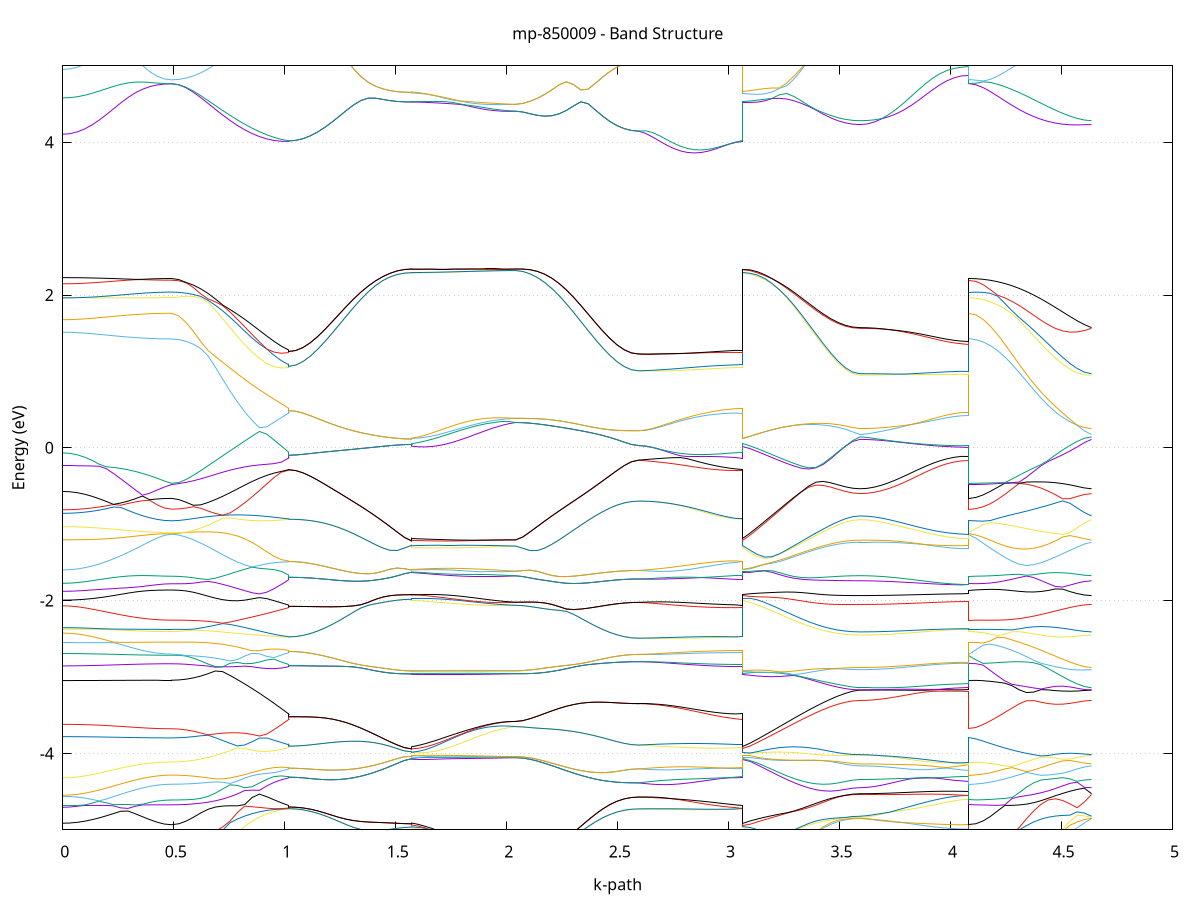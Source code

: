 set title 'mp-850009 - Band Structure'
set xlabel 'k-path'
set ylabel 'Energy (eV)'
set grid y
set yrange [-5:5]
set terminal png size 800,600
set output 'mp-850009_bands_gnuplot.png'
plot '-' using 1:2 with lines notitle, '-' using 1:2 with lines notitle, '-' using 1:2 with lines notitle, '-' using 1:2 with lines notitle, '-' using 1:2 with lines notitle, '-' using 1:2 with lines notitle, '-' using 1:2 with lines notitle, '-' using 1:2 with lines notitle, '-' using 1:2 with lines notitle, '-' using 1:2 with lines notitle, '-' using 1:2 with lines notitle, '-' using 1:2 with lines notitle, '-' using 1:2 with lines notitle, '-' using 1:2 with lines notitle, '-' using 1:2 with lines notitle, '-' using 1:2 with lines notitle, '-' using 1:2 with lines notitle, '-' using 1:2 with lines notitle, '-' using 1:2 with lines notitle, '-' using 1:2 with lines notitle, '-' using 1:2 with lines notitle, '-' using 1:2 with lines notitle, '-' using 1:2 with lines notitle, '-' using 1:2 with lines notitle, '-' using 1:2 with lines notitle, '-' using 1:2 with lines notitle, '-' using 1:2 with lines notitle, '-' using 1:2 with lines notitle, '-' using 1:2 with lines notitle, '-' using 1:2 with lines notitle, '-' using 1:2 with lines notitle, '-' using 1:2 with lines notitle, '-' using 1:2 with lines notitle, '-' using 1:2 with lines notitle, '-' using 1:2 with lines notitle, '-' using 1:2 with lines notitle, '-' using 1:2 with lines notitle, '-' using 1:2 with lines notitle, '-' using 1:2 with lines notitle, '-' using 1:2 with lines notitle, '-' using 1:2 with lines notitle, '-' using 1:2 with lines notitle, '-' using 1:2 with lines notitle, '-' using 1:2 with lines notitle, '-' using 1:2 with lines notitle, '-' using 1:2 with lines notitle, '-' using 1:2 with lines notitle, '-' using 1:2 with lines notitle, '-' using 1:2 with lines notitle, '-' using 1:2 with lines notitle, '-' using 1:2 with lines notitle, '-' using 1:2 with lines notitle, '-' using 1:2 with lines notitle, '-' using 1:2 with lines notitle, '-' using 1:2 with lines notitle, '-' using 1:2 with lines notitle, '-' using 1:2 with lines notitle, '-' using 1:2 with lines notitle, '-' using 1:2 with lines notitle, '-' using 1:2 with lines notitle, '-' using 1:2 with lines notitle, '-' using 1:2 with lines notitle, '-' using 1:2 with lines notitle, '-' using 1:2 with lines notitle, '-' using 1:2 with lines notitle, '-' using 1:2 with lines notitle, '-' using 1:2 with lines notitle, '-' using 1:2 with lines notitle, '-' using 1:2 with lines notitle, '-' using 1:2 with lines notitle, '-' using 1:2 with lines notitle, '-' using 1:2 with lines notitle, '-' using 1:2 with lines notitle, '-' using 1:2 with lines notitle, '-' using 1:2 with lines notitle, '-' using 1:2 with lines notitle, '-' using 1:2 with lines notitle, '-' using 1:2 with lines notitle, '-' using 1:2 with lines notitle, '-' using 1:2 with lines notitle, '-' using 1:2 with lines notitle, '-' using 1:2 with lines notitle, '-' using 1:2 with lines notitle, '-' using 1:2 with lines notitle, '-' using 1:2 with lines notitle, '-' using 1:2 with lines notitle, '-' using 1:2 with lines notitle, '-' using 1:2 with lines notitle, '-' using 1:2 with lines notitle, '-' using 1:2 with lines notitle, '-' using 1:2 with lines notitle, '-' using 1:2 with lines notitle, '-' using 1:2 with lines notitle, '-' using 1:2 with lines notitle, '-' using 1:2 with lines notitle, '-' using 1:2 with lines notitle, '-' using 1:2 with lines notitle, '-' using 1:2 with lines notitle, '-' using 1:2 with lines notitle, '-' using 1:2 with lines notitle, '-' using 1:2 with lines notitle, '-' using 1:2 with lines notitle, '-' using 1:2 with lines notitle, '-' using 1:2 with lines notitle, '-' using 1:2 with lines notitle, '-' using 1:2 with lines notitle, '-' using 1:2 with lines notitle, '-' using 1:2 with lines notitle
0.000000 -54.873756
0.032651 -54.873756
0.065302 -54.873756
0.097953 -54.873756
0.130604 -54.873756
0.163255 -54.873756
0.195905 -54.873756
0.228556 -54.873756
0.261207 -54.873756
0.293858 -54.873756
0.326509 -54.873756
0.359160 -54.873756
0.391811 -54.873756
0.424462 -54.873756
0.457113 -54.873756
0.489764 -54.873756
0.489764 -54.873756
0.522763 -54.873756
0.555762 -54.873756
0.588761 -54.873756
0.621760 -54.873656
0.654760 -54.873656
0.687759 -54.873656
0.720758 -54.873556
0.753757 -54.873556
0.786756 -54.873556
0.819755 -54.873456
0.852755 -54.873356
0.885754 -54.873356
0.918753 -54.873256
0.951752 -54.873156
0.984751 -54.873156
1.017751 -54.873056
1.017751 -54.873056
1.017751 -54.872956
1.017751 -54.872956
1.050322 -54.872956
1.082894 -54.872956
1.115465 -54.872956
1.148037 -54.872956
1.180609 -54.872956
1.213180 -54.872856
1.245752 -54.872856
1.278323 -54.872856
1.310895 -54.872756
1.343466 -54.872756
1.376038 -54.872656
1.408610 -54.872656
1.441181 -54.872656
1.473753 -54.872556
1.506324 -54.872556
1.538896 -54.872556
1.571468 -54.872556
1.571468 -54.872556
1.571468 -54.872556
1.571468 -54.872556
1.602758 -54.872556
1.634048 -54.872556
1.665338 -54.872556
1.696628 -54.872556
1.727918 -54.872556
1.759208 -54.872556
1.790498 -54.872556
1.821788 -54.872556
1.853078 -54.872556
1.884368 -54.872556
1.915658 -54.872556
1.946948 -54.872556
1.978238 -54.872556
2.009528 -54.872556
2.040818 -54.872556
2.040818 -54.872556
2.073389 -54.872556
2.105961 -54.872556
2.138532 -54.872556
2.171104 -54.872656
2.203676 -54.872656
2.236247 -54.872656
2.268819 -54.872756
2.301390 -54.872756
2.333962 -54.872856
2.366534 -54.872856
2.399105 -54.872856
2.431677 -54.872956
2.464248 -54.872956
2.496820 -54.872956
2.529391 -54.872956
2.561963 -54.872956
2.594535 -54.872956
2.594535 -54.872956
2.625825 -54.872956
2.657115 -54.872956
2.688405 -54.873056
2.719695 -54.873056
2.750985 -54.873056
2.782275 -54.873056
2.813565 -54.873056
2.844855 -54.873056
2.876145 -54.873056
2.907435 -54.873056
2.938725 -54.873056
2.970015 -54.873056
3.001305 -54.873056
3.032595 -54.873056
3.063885 -54.873056
3.063885 -54.872556
3.096884 -54.872656
3.129883 -54.872656
3.162882 -54.872756
3.195881 -54.872756
3.228881 -54.872856
3.261880 -54.872956
3.294879 -54.872956
3.327878 -54.872956
3.360877 -54.873056
3.393877 -54.873056
3.426876 -54.873056
3.459875 -54.873156
3.492874 -54.873156
3.525873 -54.873156
3.558873 -54.873156
3.591872 -54.873156
3.591872 -54.873156
3.624523 -54.873156
3.657174 -54.873156
3.689824 -54.873156
3.722475 -54.873156
3.755126 -54.873156
3.787777 -54.873156
3.820428 -54.873156
3.853079 -54.873156
3.885730 -54.873156
3.918381 -54.873156
3.951032 -54.873156
3.983683 -54.873156
4.016333 -54.873156
4.048984 -54.873156
4.081635 -54.873156
4.081635 -54.873756
4.114207 -54.873756
4.146778 -54.873756
4.179350 -54.873756
4.211922 -54.873656
4.244493 -54.873656
4.277065 -54.873656
4.309636 -54.873556
4.342208 -54.873556
4.374780 -54.873556
4.407351 -54.873456
4.439923 -54.873356
4.472494 -54.873356
4.505066 -54.873256
4.537638 -54.873256
4.570209 -54.873156
4.602781 -54.873156
4.635352 -54.873156
e
0.000000 -54.872056
0.032651 -54.872056
0.065302 -54.872056
0.097953 -54.872056
0.130604 -54.872056
0.163255 -54.872056
0.195905 -54.872056
0.228556 -54.872056
0.261207 -54.872056
0.293858 -54.872056
0.326509 -54.872056
0.359160 -54.872056
0.391811 -54.872056
0.424462 -54.872056
0.457113 -54.872056
0.489764 -54.872056
0.489764 -54.872056
0.522763 -54.872056
0.555762 -54.872056
0.588761 -54.872156
0.621760 -54.872156
0.654760 -54.872156
0.687759 -54.872256
0.720758 -54.872256
0.753757 -54.872356
0.786756 -54.872456
0.819755 -54.872456
0.852755 -54.872556
0.885754 -54.872656
0.918753 -54.872756
0.951752 -54.872756
0.984751 -54.872856
1.017751 -54.872956
1.017751 -54.872956
1.017751 -54.872956
1.017751 -54.872956
1.050322 -54.872956
1.082894 -54.872956
1.115465 -54.872956
1.148037 -54.872956
1.180609 -54.872956
1.213180 -54.872856
1.245752 -54.872856
1.278323 -54.872856
1.310895 -54.872756
1.343466 -54.872756
1.376038 -54.872656
1.408610 -54.872656
1.441181 -54.872656
1.473753 -54.872556
1.506324 -54.872556
1.538896 -54.872556
1.571468 -54.872556
1.571468 -54.872556
1.571468 -54.872456
1.571468 -54.872456
1.602758 -54.872456
1.634048 -54.872456
1.665338 -54.872456
1.696628 -54.872456
1.727918 -54.872456
1.759208 -54.872456
1.790498 -54.872456
1.821788 -54.872456
1.853078 -54.872456
1.884368 -54.872456
1.915658 -54.872456
1.946948 -54.872456
1.978238 -54.872456
2.009528 -54.872556
2.040818 -54.872556
2.040818 -54.872556
2.073389 -54.872556
2.105961 -54.872556
2.138532 -54.872556
2.171104 -54.872656
2.203676 -54.872656
2.236247 -54.872656
2.268819 -54.872756
2.301390 -54.872756
2.333962 -54.872856
2.366534 -54.872856
2.399105 -54.872856
2.431677 -54.872956
2.464248 -54.872956
2.496820 -54.872956
2.529391 -54.872956
2.561963 -54.872956
2.594535 -54.872956
2.594535 -54.872956
2.625825 -54.872956
2.657115 -54.872956
2.688405 -54.872956
2.719695 -54.872956
2.750985 -54.872956
2.782275 -54.872956
2.813565 -54.872956
2.844855 -54.872956
2.876145 -54.872956
2.907435 -54.872956
2.938725 -54.872956
2.970015 -54.872956
3.001305 -54.872956
3.032595 -54.872956
3.063885 -54.872956
3.063885 -54.872456
3.096884 -54.872356
3.129883 -54.872356
3.162882 -54.872256
3.195881 -54.872256
3.228881 -54.872156
3.261880 -54.872156
3.294879 -54.872156
3.327878 -54.872156
3.360877 -54.872256
3.393877 -54.872256
3.426876 -54.872256
3.459875 -54.872356
3.492874 -54.872356
3.525873 -54.872356
3.558873 -54.872356
3.591872 -54.872356
3.591872 -54.872356
3.624523 -54.872356
3.657174 -54.872356
3.689824 -54.872356
3.722475 -54.872356
3.755126 -54.872356
3.787777 -54.872356
3.820428 -54.872356
3.853079 -54.872356
3.885730 -54.872356
3.918381 -54.872356
3.951032 -54.872356
3.983683 -54.872356
4.016333 -54.872356
4.048984 -54.872356
4.081635 -54.872356
4.081635 -54.872056
4.114207 -54.872056
4.146778 -54.872056
4.179350 -54.872056
4.211922 -54.872056
4.244493 -54.871956
4.277065 -54.871956
4.309636 -54.871956
4.342208 -54.871956
4.374780 -54.871956
4.407351 -54.872056
4.439923 -54.872056
4.472494 -54.872156
4.505066 -54.872256
4.537638 -54.872256
4.570209 -54.872356
4.602781 -54.872356
4.635352 -54.872356
e
0.000000 -54.871656
0.032651 -54.871656
0.065302 -54.871656
0.097953 -54.871656
0.130604 -54.871656
0.163255 -54.871656
0.195905 -54.871656
0.228556 -54.871656
0.261207 -54.871656
0.293858 -54.871656
0.326509 -54.871656
0.359160 -54.871656
0.391811 -54.871656
0.424462 -54.871656
0.457113 -54.871656
0.489764 -54.871656
0.489764 -54.871656
0.522763 -54.871656
0.555762 -54.871656
0.588761 -54.871556
0.621760 -54.871556
0.654760 -54.871556
0.687759 -54.871556
0.720758 -54.871456
0.753757 -54.871456
0.786756 -54.871456
0.819755 -54.871356
0.852755 -54.871356
0.885754 -54.871256
0.918753 -54.871256
0.951752 -54.871156
0.984751 -54.871056
1.017751 -54.871056
1.017751 -54.871056
1.017751 -54.870956
1.017751 -54.870956
1.050322 -54.870956
1.082894 -54.871056
1.115465 -54.871056
1.148037 -54.871056
1.180609 -54.871056
1.213180 -54.871156
1.245752 -54.871156
1.278323 -54.871256
1.310895 -54.871256
1.343466 -54.871356
1.376038 -54.871456
1.408610 -54.871456
1.441181 -54.871556
1.473753 -54.871556
1.506324 -54.871556
1.538896 -54.871656
1.571468 -54.871656
1.571468 -54.871656
1.571468 -54.871656
1.571468 -54.871656
1.602758 -54.871656
1.634048 -54.871656
1.665338 -54.871656
1.696628 -54.871656
1.727918 -54.871656
1.759208 -54.871656
1.790498 -54.871656
1.821788 -54.871656
1.853078 -54.871656
1.884368 -54.871656
1.915658 -54.871656
1.946948 -54.871656
1.978238 -54.871656
2.009528 -54.871656
2.040818 -54.871656
2.040818 -54.871656
2.073389 -54.871656
2.105961 -54.871556
2.138532 -54.871556
2.171104 -54.871556
2.203676 -54.871456
2.236247 -54.871456
2.268819 -54.871356
2.301390 -54.871256
2.333962 -54.871256
2.366534 -54.871156
2.399105 -54.871156
2.431677 -54.871056
2.464248 -54.871056
2.496820 -54.871056
2.529391 -54.871056
2.561963 -54.870956
2.594535 -54.870956
2.594535 -54.870956
2.625825 -54.870956
2.657115 -54.870956
2.688405 -54.870956
2.719695 -54.870956
2.750985 -54.871056
2.782275 -54.871056
2.813565 -54.871056
2.844855 -54.871056
2.876145 -54.871056
2.907435 -54.871056
2.938725 -54.871056
2.970015 -54.871056
3.001305 -54.871056
3.032595 -54.871056
3.063885 -54.871056
3.063885 -54.871656
3.096884 -54.871756
3.129883 -54.871856
3.162882 -54.871856
3.195881 -54.871956
3.228881 -54.871956
3.261880 -54.871956
3.294879 -54.871956
3.327878 -54.871856
3.360877 -54.871856
3.393877 -54.871756
3.426876 -54.871756
3.459875 -54.871656
3.492874 -54.871656
3.525873 -54.871656
3.558873 -54.871656
3.591872 -54.871656
3.591872 -54.871656
3.624523 -54.871656
3.657174 -54.871656
3.689824 -54.871656
3.722475 -54.871656
3.755126 -54.871656
3.787777 -54.871656
3.820428 -54.871656
3.853079 -54.871656
3.885730 -54.871656
3.918381 -54.871656
3.951032 -54.871656
3.983683 -54.871656
4.016333 -54.871656
4.048984 -54.871656
4.081635 -54.871656
4.081635 -54.871656
4.114207 -54.871656
4.146778 -54.871656
4.179350 -54.871656
4.211922 -54.871656
4.244493 -54.871756
4.277065 -54.871756
4.309636 -54.871856
4.342208 -54.871856
4.374780 -54.871856
4.407351 -54.871856
4.439923 -54.871756
4.472494 -54.871756
4.505066 -54.871756
4.537638 -54.871656
4.570209 -54.871656
4.602781 -54.871656
4.635352 -54.871656
e
0.000000 -54.870156
0.032651 -54.870156
0.065302 -54.870156
0.097953 -54.870156
0.130604 -54.870156
0.163255 -54.870156
0.195905 -54.870156
0.228556 -54.870156
0.261207 -54.870156
0.293858 -54.870156
0.326509 -54.870156
0.359160 -54.870156
0.391811 -54.870156
0.424462 -54.870156
0.457113 -54.870156
0.489764 -54.870156
0.489764 -54.870156
0.522763 -54.870156
0.555762 -54.870156
0.588761 -54.870256
0.621760 -54.870256
0.654760 -54.870256
0.687759 -54.870356
0.720758 -54.870356
0.753757 -54.870456
0.786756 -54.870456
0.819755 -54.870556
0.852755 -54.870656
0.885754 -54.870656
0.918753 -54.870756
0.951752 -54.870856
0.984751 -54.870856
1.017751 -54.870956
1.017751 -54.870956
1.017751 -54.870956
1.017751 -54.870956
1.050322 -54.870956
1.082894 -54.871056
1.115465 -54.871056
1.148037 -54.871056
1.180609 -54.871056
1.213180 -54.871156
1.245752 -54.871156
1.278323 -54.871256
1.310895 -54.871256
1.343466 -54.871356
1.376038 -54.871456
1.408610 -54.871456
1.441181 -54.871556
1.473753 -54.871556
1.506324 -54.871556
1.538896 -54.871656
1.571468 -54.871656
1.571468 -54.871656
1.571468 -54.871556
1.571468 -54.871556
1.602758 -54.871556
1.634048 -54.871556
1.665338 -54.871656
1.696628 -54.871656
1.727918 -54.871656
1.759208 -54.871656
1.790498 -54.871656
1.821788 -54.871656
1.853078 -54.871656
1.884368 -54.871656
1.915658 -54.871656
1.946948 -54.871656
1.978238 -54.871656
2.009528 -54.871656
2.040818 -54.871656
2.040818 -54.871656
2.073389 -54.871656
2.105961 -54.871556
2.138532 -54.871556
2.171104 -54.871556
2.203676 -54.871456
2.236247 -54.871456
2.268819 -54.871356
2.301390 -54.871256
2.333962 -54.871256
2.366534 -54.871156
2.399105 -54.871156
2.431677 -54.871056
2.464248 -54.871056
2.496820 -54.871056
2.529391 -54.871056
2.561963 -54.870956
2.594535 -54.870956
2.594535 -54.870956
2.625825 -54.870956
2.657115 -54.870956
2.688405 -54.870956
2.719695 -54.870956
2.750985 -54.870956
2.782275 -54.870956
2.813565 -54.870956
2.844855 -54.870956
2.876145 -54.870956
2.907435 -54.870956
2.938725 -54.870956
2.970015 -54.870956
3.001305 -54.870956
3.032595 -54.870956
3.063885 -54.870956
3.063885 -54.871556
3.096884 -54.871556
3.129883 -54.871456
3.162882 -54.871356
3.195881 -54.871256
3.228881 -54.871256
3.261880 -54.871156
3.294879 -54.871056
3.327878 -54.871056
3.360877 -54.870956
3.393877 -54.870956
3.426876 -54.870856
3.459875 -54.870856
3.492874 -54.870856
3.525873 -54.870756
3.558873 -54.870756
3.591872 -54.870756
3.591872 -54.870756
3.624523 -54.870756
3.657174 -54.870756
3.689824 -54.870756
3.722475 -54.870756
3.755126 -54.870756
3.787777 -54.870756
3.820428 -54.870756
3.853079 -54.870756
3.885730 -54.870756
3.918381 -54.870756
3.951032 -54.870756
3.983683 -54.870756
4.016333 -54.870756
4.048984 -54.870756
4.081635 -54.870756
4.081635 -54.870156
4.114207 -54.870156
4.146778 -54.870156
4.179350 -54.870256
4.211922 -54.870256
4.244493 -54.870256
4.277065 -54.870356
4.309636 -54.870356
4.342208 -54.870456
4.374780 -54.870456
4.407351 -54.870556
4.439923 -54.870556
4.472494 -54.870656
4.505066 -54.870656
4.537638 -54.870756
4.570209 -54.870756
4.602781 -54.870756
4.635352 -54.870756
e
0.000000 -54.756856
0.032651 -54.756856
0.065302 -54.756856
0.097953 -54.756856
0.130604 -54.756856
0.163255 -54.756856
0.195905 -54.756856
0.228556 -54.756856
0.261207 -54.756856
0.293858 -54.756856
0.326509 -54.756856
0.359160 -54.756856
0.391811 -54.756856
0.424462 -54.756856
0.457113 -54.756856
0.489764 -54.756856
0.489764 -54.756856
0.522763 -54.756856
0.555762 -54.756756
0.588761 -54.756656
0.621760 -54.756456
0.654760 -54.756256
0.687759 -54.756056
0.720758 -54.755756
0.753757 -54.755356
0.786756 -54.755056
0.819755 -54.754656
0.852755 -54.754256
0.885754 -54.753856
0.918753 -54.753456
0.951752 -54.753056
0.984751 -54.752656
1.017751 -54.752456
1.017751 -54.752456
1.017751 -54.752356
1.017751 -54.752356
1.050322 -54.752356
1.082894 -54.752356
1.115465 -54.752356
1.148037 -54.752256
1.180609 -54.752256
1.213180 -54.752256
1.245752 -54.752256
1.278323 -54.752256
1.310895 -54.752256
1.343466 -54.752256
1.376038 -54.752256
1.408610 -54.752256
1.441181 -54.752156
1.473753 -54.752156
1.506324 -54.752156
1.538896 -54.752156
1.571468 -54.752156
1.571468 -54.752156
1.571468 -54.752256
1.571468 -54.752256
1.602758 -54.752256
1.634048 -54.752256
1.665338 -54.752256
1.696628 -54.752156
1.727918 -54.752156
1.759208 -54.752156
1.790498 -54.752156
1.821788 -54.752156
1.853078 -54.752156
1.884368 -54.752156
1.915658 -54.752156
1.946948 -54.752156
1.978238 -54.752156
2.009528 -54.752156
2.040818 -54.752156
2.040818 -54.752156
2.073389 -54.752156
2.105961 -54.752156
2.138532 -54.752156
2.171104 -54.752156
2.203676 -54.752256
2.236247 -54.752256
2.268819 -54.752256
2.301390 -54.752256
2.333962 -54.752256
2.366534 -54.752256
2.399105 -54.752256
2.431677 -54.752256
2.464248 -54.752256
2.496820 -54.752256
2.529391 -54.752356
2.561963 -54.752356
2.594535 -54.752356
2.594535 -54.752356
2.625825 -54.752356
2.657115 -54.752356
2.688405 -54.752356
2.719695 -54.752356
2.750985 -54.752356
2.782275 -54.752356
2.813565 -54.752356
2.844855 -54.752356
2.876145 -54.752356
2.907435 -54.752356
2.938725 -54.752356
2.970015 -54.752356
3.001305 -54.752356
3.032595 -54.752356
3.063885 -54.752456
3.063885 -54.752256
3.096884 -54.752456
3.129883 -54.752756
3.162882 -54.753156
3.195881 -54.753556
3.228881 -54.753956
3.261880 -54.754356
3.294879 -54.754756
3.327878 -54.755156
3.360877 -54.755556
3.393877 -54.755856
3.426876 -54.756156
3.459875 -54.756356
3.492874 -54.756556
3.525873 -54.756656
3.558873 -54.756756
3.591872 -54.756756
3.591872 -54.756756
3.624523 -54.756756
3.657174 -54.756756
3.689824 -54.756756
3.722475 -54.756756
3.755126 -54.756756
3.787777 -54.756756
3.820428 -54.756756
3.853079 -54.756756
3.885730 -54.756756
3.918381 -54.756756
3.951032 -54.756756
3.983683 -54.756756
4.016333 -54.756756
4.048984 -54.756756
4.081635 -54.756756
4.081635 -54.756856
4.114207 -54.756856
4.146778 -54.756856
4.179350 -54.756856
4.211922 -54.756856
4.244493 -54.756856
4.277065 -54.756856
4.309636 -54.756856
4.342208 -54.756856
4.374780 -54.756856
4.407351 -54.756856
4.439923 -54.756756
4.472494 -54.756756
4.505066 -54.756756
4.537638 -54.756756
4.570209 -54.756756
4.602781 -54.756756
4.635352 -54.756756
e
0.000000 -54.756656
0.032651 -54.756656
0.065302 -54.756656
0.097953 -54.756656
0.130604 -54.756656
0.163255 -54.756656
0.195905 -54.756656
0.228556 -54.756656
0.261207 -54.756656
0.293858 -54.756656
0.326509 -54.756656
0.359160 -54.756656
0.391811 -54.756656
0.424462 -54.756656
0.457113 -54.756656
0.489764 -54.756656
0.489764 -54.756656
0.522763 -54.756656
0.555762 -54.756556
0.588761 -54.756456
0.621760 -54.756256
0.654760 -54.756056
0.687759 -54.755756
0.720758 -54.755456
0.753757 -54.755056
0.786756 -54.754656
0.819755 -54.754256
0.852755 -54.753856
0.885754 -54.753356
0.918753 -54.752956
0.951752 -54.752656
0.984751 -54.752356
1.017751 -54.752256
1.017751 -54.752256
1.017751 -54.752356
1.017751 -54.752356
1.050322 -54.752356
1.082894 -54.752356
1.115465 -54.752356
1.148037 -54.752256
1.180609 -54.752256
1.213180 -54.752256
1.245752 -54.752256
1.278323 -54.752256
1.310895 -54.752256
1.343466 -54.752256
1.376038 -54.752256
1.408610 -54.752256
1.441181 -54.752156
1.473753 -54.752156
1.506324 -54.752156
1.538896 -54.752156
1.571468 -54.752156
1.571468 -54.752156
1.571468 -54.752156
1.571468 -54.752156
1.602758 -54.752156
1.634048 -54.752156
1.665338 -54.752156
1.696628 -54.752156
1.727918 -54.752156
1.759208 -54.752156
1.790498 -54.752156
1.821788 -54.752156
1.853078 -54.752156
1.884368 -54.752156
1.915658 -54.752156
1.946948 -54.752156
1.978238 -54.752156
2.009528 -54.752156
2.040818 -54.752156
2.040818 -54.752156
2.073389 -54.752156
2.105961 -54.752156
2.138532 -54.752156
2.171104 -54.752156
2.203676 -54.752256
2.236247 -54.752256
2.268819 -54.752256
2.301390 -54.752256
2.333962 -54.752256
2.366534 -54.752256
2.399105 -54.752256
2.431677 -54.752256
2.464248 -54.752256
2.496820 -54.752256
2.529391 -54.752356
2.561963 -54.752356
2.594535 -54.752356
2.594535 -54.752356
2.625825 -54.752356
2.657115 -54.752356
2.688405 -54.752256
2.719695 -54.752256
2.750985 -54.752256
2.782275 -54.752256
2.813565 -54.752256
2.844855 -54.752256
2.876145 -54.752256
2.907435 -54.752256
2.938725 -54.752256
2.970015 -54.752256
3.001305 -54.752256
3.032595 -54.752256
3.063885 -54.752256
3.063885 -54.752156
3.096884 -54.752356
3.129883 -54.752656
3.162882 -54.753056
3.195881 -54.753456
3.228881 -54.753856
3.261880 -54.754356
3.294879 -54.754756
3.327878 -54.755056
3.360877 -54.755456
3.393877 -54.755756
3.426876 -54.756056
3.459875 -54.756256
3.492874 -54.756456
3.525873 -54.756556
3.558873 -54.756656
3.591872 -54.756656
3.591872 -54.756656
3.624523 -54.756656
3.657174 -54.756656
3.689824 -54.756656
3.722475 -54.756656
3.755126 -54.756656
3.787777 -54.756656
3.820428 -54.756656
3.853079 -54.756656
3.885730 -54.756656
3.918381 -54.756656
3.951032 -54.756656
3.983683 -54.756656
4.016333 -54.756656
4.048984 -54.756656
4.081635 -54.756656
4.081635 -54.756656
4.114207 -54.756656
4.146778 -54.756656
4.179350 -54.756656
4.211922 -54.756656
4.244493 -54.756656
4.277065 -54.756656
4.309636 -54.756656
4.342208 -54.756656
4.374780 -54.756656
4.407351 -54.756656
4.439923 -54.756656
4.472494 -54.756656
4.505066 -54.756656
4.537638 -54.756656
4.570209 -54.756656
4.602781 -54.756656
4.635352 -54.756656
e
0.000000 -54.745556
0.032651 -54.745556
0.065302 -54.745556
0.097953 -54.745556
0.130604 -54.745556
0.163255 -54.745556
0.195905 -54.745556
0.228556 -54.745556
0.261207 -54.745556
0.293858 -54.745556
0.326509 -54.745556
0.359160 -54.745556
0.391811 -54.745556
0.424462 -54.745556
0.457113 -54.745556
0.489764 -54.745556
0.489764 -54.745556
0.522763 -54.745656
0.555762 -54.745656
0.588761 -54.745756
0.621760 -54.745956
0.654760 -54.746156
0.687759 -54.746356
0.720758 -54.746656
0.753757 -54.746956
0.786756 -54.747256
0.819755 -54.747656
0.852755 -54.747956
0.885754 -54.748356
0.918753 -54.748656
0.951752 -54.748956
0.984751 -54.749156
1.017751 -54.749156
1.017751 -54.749156
1.017751 -54.749156
1.017751 -54.749156
1.050322 -54.749156
1.082894 -54.749156
1.115465 -54.749056
1.148037 -54.749056
1.180609 -54.749056
1.213180 -54.749056
1.245752 -54.749056
1.278323 -54.749056
1.310895 -54.749056
1.343466 -54.749056
1.376038 -54.749056
1.408610 -54.749056
1.441181 -54.749056
1.473753 -54.749056
1.506324 -54.749056
1.538896 -54.749056
1.571468 -54.749056
1.571468 -54.749056
1.571468 -54.749056
1.571468 -54.749056
1.602758 -54.749056
1.634048 -54.749056
1.665338 -54.749056
1.696628 -54.749056
1.727918 -54.749056
1.759208 -54.749056
1.790498 -54.749056
1.821788 -54.749056
1.853078 -54.749056
1.884368 -54.749056
1.915658 -54.749056
1.946948 -54.749056
1.978238 -54.749056
2.009528 -54.749056
2.040818 -54.749056
2.040818 -54.749056
2.073389 -54.749056
2.105961 -54.749056
2.138532 -54.749056
2.171104 -54.749056
2.203676 -54.749056
2.236247 -54.749056
2.268819 -54.749056
2.301390 -54.749056
2.333962 -54.749056
2.366534 -54.749056
2.399105 -54.749056
2.431677 -54.749056
2.464248 -54.749056
2.496820 -54.749056
2.529391 -54.749056
2.561963 -54.749056
2.594535 -54.749156
2.594535 -54.749156
2.625825 -54.749156
2.657115 -54.749156
2.688405 -54.749156
2.719695 -54.749156
2.750985 -54.749156
2.782275 -54.749156
2.813565 -54.749156
2.844855 -54.749156
2.876145 -54.749156
2.907435 -54.749156
2.938725 -54.749156
2.970015 -54.749156
3.001305 -54.749156
3.032595 -54.749156
3.063885 -54.749156
3.063885 -54.749056
3.096884 -54.748856
3.129883 -54.748556
3.162882 -54.748256
3.195881 -54.747856
3.228881 -54.747456
3.261880 -54.747056
3.294879 -54.746656
3.327878 -54.746256
3.360877 -54.745956
3.393877 -54.745656
3.426876 -54.745456
3.459875 -54.745256
3.492874 -54.745056
3.525873 -54.744956
3.558873 -54.744856
3.591872 -54.744856
3.591872 -54.744856
3.624523 -54.744856
3.657174 -54.744856
3.689824 -54.744856
3.722475 -54.744856
3.755126 -54.744856
3.787777 -54.744856
3.820428 -54.744856
3.853079 -54.744856
3.885730 -54.744856
3.918381 -54.744856
3.951032 -54.744856
3.983683 -54.744856
4.016333 -54.744856
4.048984 -54.744856
4.081635 -54.744856
4.081635 -54.745556
4.114207 -54.745556
4.146778 -54.745556
4.179350 -54.745556
4.211922 -54.745556
4.244493 -54.745556
4.277065 -54.745456
4.309636 -54.745456
4.342208 -54.745356
4.374780 -54.745356
4.407351 -54.745256
4.439923 -54.745156
4.472494 -54.745156
4.505066 -54.745056
4.537638 -54.744956
4.570209 -54.744956
4.602781 -54.744856
4.635352 -54.744856
e
0.000000 -54.744156
0.032651 -54.744156
0.065302 -54.744156
0.097953 -54.744156
0.130604 -54.744156
0.163255 -54.744156
0.195905 -54.744156
0.228556 -54.744156
0.261207 -54.744156
0.293858 -54.744156
0.326509 -54.744156
0.359160 -54.744156
0.391811 -54.744156
0.424462 -54.744156
0.457113 -54.744156
0.489764 -54.744156
0.489764 -54.744156
0.522763 -54.744156
0.555762 -54.744256
0.588761 -54.744356
0.621760 -54.744556
0.654760 -54.744756
0.687759 -54.745056
0.720758 -54.745356
0.753757 -54.745656
0.786756 -54.746056
0.819755 -54.746456
0.852755 -54.746956
0.885754 -54.747356
0.918753 -54.747856
0.951752 -54.748256
0.984751 -54.748656
1.017751 -54.748956
1.017751 -54.748956
1.017751 -54.749156
1.017751 -54.749156
1.050322 -54.749156
1.082894 -54.749156
1.115465 -54.749056
1.148037 -54.749056
1.180609 -54.749056
1.213180 -54.749056
1.245752 -54.749056
1.278323 -54.749056
1.310895 -54.749056
1.343466 -54.749056
1.376038 -54.749056
1.408610 -54.749056
1.441181 -54.749056
1.473753 -54.749056
1.506324 -54.749056
1.538896 -54.749056
1.571468 -54.749056
1.571468 -54.749056
1.571468 -54.749056
1.571468 -54.749056
1.602758 -54.749056
1.634048 -54.749056
1.665338 -54.749056
1.696628 -54.749056
1.727918 -54.749056
1.759208 -54.749056
1.790498 -54.749056
1.821788 -54.749056
1.853078 -54.749056
1.884368 -54.749056
1.915658 -54.749056
1.946948 -54.749056
1.978238 -54.749056
2.009528 -54.749056
2.040818 -54.749056
2.040818 -54.749056
2.073389 -54.749056
2.105961 -54.749056
2.138532 -54.749056
2.171104 -54.749056
2.203676 -54.749056
2.236247 -54.749056
2.268819 -54.749056
2.301390 -54.749056
2.333962 -54.749056
2.366534 -54.749056
2.399105 -54.749056
2.431677 -54.749056
2.464248 -54.749056
2.496820 -54.749056
2.529391 -54.749056
2.561963 -54.749056
2.594535 -54.749156
2.594535 -54.749156
2.625825 -54.749056
2.657115 -54.749056
2.688405 -54.749056
2.719695 -54.749056
2.750985 -54.749056
2.782275 -54.749056
2.813565 -54.749056
2.844855 -54.749056
2.876145 -54.749056
2.907435 -54.749056
2.938725 -54.749056
2.970015 -54.749056
3.001305 -54.748956
3.032595 -54.748956
3.063885 -54.748956
3.063885 -54.749056
3.096884 -54.748856
3.129883 -54.748556
3.162882 -54.748156
3.195881 -54.747756
3.228881 -54.747356
3.261880 -54.746956
3.294879 -54.746556
3.327878 -54.746156
3.360877 -54.745856
3.393877 -54.745556
3.426876 -54.745356
3.459875 -54.745056
3.492874 -54.744956
3.525873 -54.744856
3.558873 -54.744756
3.591872 -54.744756
3.591872 -54.744756
3.624523 -54.744756
3.657174 -54.744756
3.689824 -54.744756
3.722475 -54.744756
3.755126 -54.744756
3.787777 -54.744756
3.820428 -54.744756
3.853079 -54.744756
3.885730 -54.744756
3.918381 -54.744756
3.951032 -54.744756
3.983683 -54.744756
4.016333 -54.744756
4.048984 -54.744756
4.081635 -54.744756
4.081635 -54.744156
4.114207 -54.744156
4.146778 -54.744156
4.179350 -54.744156
4.211922 -54.744156
4.244493 -54.744156
4.277065 -54.744156
4.309636 -54.744256
4.342208 -54.744256
4.374780 -54.744356
4.407351 -54.744356
4.439923 -54.744456
4.472494 -54.744456
4.505066 -54.744556
4.537638 -54.744556
4.570209 -54.744656
4.602781 -54.744656
4.635352 -54.744756
e
0.000000 -54.633356
0.032651 -54.633356
0.065302 -54.633356
0.097953 -54.633356
0.130604 -54.633356
0.163255 -54.633356
0.195905 -54.633356
0.228556 -54.633356
0.261207 -54.633356
0.293858 -54.633356
0.326509 -54.633356
0.359160 -54.633356
0.391811 -54.633356
0.424462 -54.633356
0.457113 -54.633356
0.489764 -54.633356
0.489764 -54.633356
0.522763 -54.633356
0.555762 -54.633256
0.588761 -54.633256
0.621760 -54.633256
0.654760 -54.633156
0.687759 -54.633056
0.720758 -54.632956
0.753757 -54.632856
0.786756 -54.632756
0.819755 -54.632656
0.852755 -54.632456
0.885754 -54.632356
0.918753 -54.632256
0.951752 -54.632056
0.984751 -54.631856
1.017751 -54.631756
1.017751 -54.631756
1.017751 -54.631656
1.017751 -54.631656
1.050322 -54.631656
1.082894 -54.631556
1.115465 -54.631456
1.148037 -54.631256
1.180609 -54.630956
1.213180 -54.630756
1.245752 -54.630356
1.278323 -54.630056
1.310895 -54.629656
1.343466 -54.629156
1.376038 -54.628756
1.408610 -54.628256
1.441181 -54.627656
1.473753 -54.627156
1.506324 -54.626556
1.538896 -54.626056
1.571468 -54.625656
1.571468 -54.625656
1.571468 -54.625756
1.571468 -54.625756
1.602758 -54.625756
1.634048 -54.625756
1.665338 -54.625756
1.696628 -54.625756
1.727918 -54.625756
1.759208 -54.625756
1.790498 -54.625756
1.821788 -54.625656
1.853078 -54.625656
1.884368 -54.625656
1.915658 -54.625656
1.946948 -54.625656
1.978238 -54.625656
2.009528 -54.625656
2.040818 -54.625656
2.040818 -54.625656
2.073389 -54.626056
2.105961 -54.626556
2.138532 -54.627156
2.171104 -54.627656
2.203676 -54.628256
2.236247 -54.628756
2.268819 -54.629156
2.301390 -54.629656
2.333962 -54.630056
2.366534 -54.630356
2.399105 -54.630756
2.431677 -54.630956
2.464248 -54.631256
2.496820 -54.631456
2.529391 -54.631556
2.561963 -54.631656
2.594535 -54.631656
2.594535 -54.631656
2.625825 -54.631656
2.657115 -54.631656
2.688405 -54.631656
2.719695 -54.631656
2.750985 -54.631656
2.782275 -54.631656
2.813565 -54.631656
2.844855 -54.631656
2.876145 -54.631756
2.907435 -54.631756
2.938725 -54.631756
2.970015 -54.631756
3.001305 -54.631756
3.032595 -54.631756
3.063885 -54.631756
3.063885 -54.625756
3.096884 -54.625856
3.129883 -54.625956
3.162882 -54.626056
3.195881 -54.626156
3.228881 -54.626256
3.261880 -54.626356
3.294879 -54.626456
3.327878 -54.626556
3.360877 -54.626656
3.393877 -54.626756
3.426876 -54.626756
3.459875 -54.626856
3.492874 -54.626856
3.525873 -54.626956
3.558873 -54.626956
3.591872 -54.626956
3.591872 -54.626956
3.624523 -54.626956
3.657174 -54.626956
3.689824 -54.626956
3.722475 -54.626956
3.755126 -54.626956
3.787777 -54.626956
3.820428 -54.626956
3.853079 -54.626956
3.885730 -54.626956
3.918381 -54.626956
3.951032 -54.626956
3.983683 -54.626956
4.016333 -54.626956
4.048984 -54.626956
4.081635 -54.626956
4.081635 -54.633356
4.114207 -54.633256
4.146778 -54.633256
4.179350 -54.633056
4.211922 -54.632856
4.244493 -54.632656
4.277065 -54.632356
4.309636 -54.632056
4.342208 -54.631656
4.374780 -54.631156
4.407351 -54.630756
4.439923 -54.630256
4.472494 -54.629756
4.505066 -54.629156
4.537638 -54.628556
4.570209 -54.627956
4.602781 -54.627356
4.635352 -54.626956
e
0.000000 -54.629956
0.032651 -54.629956
0.065302 -54.629956
0.097953 -54.629956
0.130604 -54.629956
0.163255 -54.629956
0.195905 -54.629956
0.228556 -54.629956
0.261207 -54.629956
0.293858 -54.629956
0.326509 -54.629956
0.359160 -54.629956
0.391811 -54.629956
0.424462 -54.629956
0.457113 -54.629956
0.489764 -54.629956
0.489764 -54.629956
0.522763 -54.629956
0.555762 -54.629956
0.588761 -54.630056
0.621760 -54.630056
0.654760 -54.630156
0.687759 -54.630256
0.720758 -54.630356
0.753757 -54.630456
0.786756 -54.630556
0.819755 -54.630656
0.852755 -54.630756
0.885754 -54.630956
0.918753 -54.631056
0.951752 -54.631256
0.984751 -54.631456
1.017751 -54.631556
1.017751 -54.631556
1.017751 -54.631656
1.017751 -54.631656
1.050322 -54.631656
1.082894 -54.631556
1.115465 -54.631456
1.148037 -54.631256
1.180609 -54.630956
1.213180 -54.630756
1.245752 -54.630356
1.278323 -54.630056
1.310895 -54.629656
1.343466 -54.629156
1.376038 -54.628756
1.408610 -54.628256
1.441181 -54.627656
1.473753 -54.627156
1.506324 -54.626556
1.538896 -54.626056
1.571468 -54.625656
1.571468 -54.625656
1.571468 -54.625656
1.571468 -54.625656
1.602758 -54.625656
1.634048 -54.625656
1.665338 -54.625656
1.696628 -54.625656
1.727918 -54.625656
1.759208 -54.625656
1.790498 -54.625656
1.821788 -54.625656
1.853078 -54.625656
1.884368 -54.625656
1.915658 -54.625656
1.946948 -54.625656
1.978238 -54.625656
2.009528 -54.625656
2.040818 -54.625656
2.040818 -54.625656
2.073389 -54.626056
2.105961 -54.626556
2.138532 -54.627156
2.171104 -54.627656
2.203676 -54.628256
2.236247 -54.628756
2.268819 -54.629156
2.301390 -54.629656
2.333962 -54.630056
2.366534 -54.630356
2.399105 -54.630756
2.431677 -54.630956
2.464248 -54.631256
2.496820 -54.631456
2.529391 -54.631556
2.561963 -54.631656
2.594535 -54.631656
2.594535 -54.631656
2.625825 -54.631656
2.657115 -54.631656
2.688405 -54.631656
2.719695 -54.631656
2.750985 -54.631656
2.782275 -54.631656
2.813565 -54.631656
2.844855 -54.631656
2.876145 -54.631656
2.907435 -54.631556
2.938725 -54.631556
2.970015 -54.631556
3.001305 -54.631556
3.032595 -54.631556
3.063885 -54.631556
3.063885 -54.625656
3.096884 -54.625656
3.129883 -54.625656
3.162882 -54.625756
3.195881 -54.625856
3.228881 -54.625956
3.261880 -54.626056
3.294879 -54.626156
3.327878 -54.626256
3.360877 -54.626356
3.393877 -54.626456
3.426876 -54.626456
3.459875 -54.626556
3.492874 -54.626556
3.525873 -54.626556
3.558873 -54.626656
3.591872 -54.626656
3.591872 -54.626656
3.624523 -54.626656
3.657174 -54.626656
3.689824 -54.626656
3.722475 -54.626656
3.755126 -54.626656
3.787777 -54.626656
3.820428 -54.626656
3.853079 -54.626656
3.885730 -54.626656
3.918381 -54.626656
3.951032 -54.626656
3.983683 -54.626656
4.016333 -54.626656
4.048984 -54.626656
4.081635 -54.626656
4.081635 -54.629956
4.114207 -54.629956
4.146778 -54.629856
4.179350 -54.629756
4.211922 -54.629556
4.244493 -54.629356
4.277065 -54.629056
4.309636 -54.628756
4.342208 -54.628356
4.374780 -54.628056
4.407351 -54.627556
4.439923 -54.627156
4.472494 -54.626656
4.505066 -54.626156
4.537638 -54.625656
4.570209 -54.625556
4.602781 -54.626156
4.635352 -54.626656
e
0.000000 -54.620156
0.032651 -54.620156
0.065302 -54.620156
0.097953 -54.620156
0.130604 -54.620156
0.163255 -54.620156
0.195905 -54.620156
0.228556 -54.620156
0.261207 -54.620156
0.293858 -54.620156
0.326509 -54.620156
0.359160 -54.620156
0.391811 -54.620156
0.424462 -54.620156
0.457113 -54.620156
0.489764 -54.620156
0.489764 -54.620156
0.522763 -54.620156
0.555762 -54.620156
0.588761 -54.620156
0.621760 -54.620056
0.654760 -54.620056
0.687759 -54.620056
0.720758 -54.619956
0.753757 -54.619856
0.786756 -54.619856
0.819755 -54.619756
0.852755 -54.619656
0.885754 -54.619556
0.918753 -54.619456
0.951752 -54.619356
0.984751 -54.619256
1.017751 -54.619156
1.017751 -54.619156
1.017751 -54.619156
1.017751 -54.619156
1.050322 -54.619156
1.082894 -54.619256
1.115465 -54.619356
1.148037 -54.619556
1.180609 -54.619756
1.213180 -54.620056
1.245752 -54.620356
1.278323 -54.620756
1.310895 -54.621156
1.343466 -54.621656
1.376038 -54.622056
1.408610 -54.622556
1.441181 -54.623156
1.473753 -54.623656
1.506324 -54.624256
1.538896 -54.624756
1.571468 -54.625156
1.571468 -54.625156
1.571468 -54.625156
1.571468 -54.625156
1.602758 -54.625156
1.634048 -54.625156
1.665338 -54.625156
1.696628 -54.625156
1.727918 -54.625156
1.759208 -54.625156
1.790498 -54.625156
1.821788 -54.625156
1.853078 -54.625156
1.884368 -54.625156
1.915658 -54.625156
1.946948 -54.625156
1.978238 -54.625156
2.009528 -54.625156
2.040818 -54.625156
2.040818 -54.625156
2.073389 -54.624756
2.105961 -54.624256
2.138532 -54.623656
2.171104 -54.623156
2.203676 -54.622556
2.236247 -54.622056
2.268819 -54.621656
2.301390 -54.621156
2.333962 -54.620756
2.366534 -54.620356
2.399105 -54.620056
2.431677 -54.619756
2.464248 -54.619556
2.496820 -54.619356
2.529391 -54.619256
2.561963 -54.619156
2.594535 -54.619156
2.594535 -54.619156
2.625825 -54.619156
2.657115 -54.619156
2.688405 -54.619156
2.719695 -54.619156
2.750985 -54.619156
2.782275 -54.619156
2.813565 -54.619156
2.844855 -54.619156
2.876145 -54.619156
2.907435 -54.619156
2.938725 -54.619156
2.970015 -54.619156
3.001305 -54.619156
3.032595 -54.619156
3.063885 -54.619156
3.063885 -54.625156
3.096884 -54.625156
3.129883 -54.625156
3.162882 -54.625056
3.195881 -54.624956
3.228881 -54.624856
3.261880 -54.624756
3.294879 -54.624656
3.327878 -54.624556
3.360877 -54.624456
3.393877 -54.624356
3.426876 -54.624356
3.459875 -54.624256
3.492874 -54.624256
3.525873 -54.624156
3.558873 -54.624156
3.591872 -54.624156
3.591872 -54.624156
3.624523 -54.624156
3.657174 -54.624156
3.689824 -54.624156
3.722475 -54.624156
3.755126 -54.624156
3.787777 -54.624156
3.820428 -54.624156
3.853079 -54.624156
3.885730 -54.624156
3.918381 -54.624156
3.951032 -54.624156
3.983683 -54.624156
4.016333 -54.624156
4.048984 -54.624156
4.081635 -54.624156
4.081635 -54.620156
4.114207 -54.620156
4.146778 -54.620256
4.179350 -54.620456
4.211922 -54.620656
4.244493 -54.620856
4.277065 -54.621156
4.309636 -54.621456
4.342208 -54.621856
4.374780 -54.622356
4.407351 -54.622756
4.439923 -54.623256
4.472494 -54.623856
4.505066 -54.624356
4.537638 -54.624956
4.570209 -54.625056
4.602781 -54.624556
4.635352 -54.624156
e
0.000000 -54.618056
0.032651 -54.618056
0.065302 -54.618056
0.097953 -54.618056
0.130604 -54.618056
0.163255 -54.618056
0.195905 -54.618056
0.228556 -54.618056
0.261207 -54.618056
0.293858 -54.618056
0.326509 -54.618056
0.359160 -54.618056
0.391811 -54.618056
0.424462 -54.618056
0.457113 -54.618056
0.489764 -54.618056
0.489764 -54.618056
0.522763 -54.618056
0.555762 -54.618056
0.588761 -54.618056
0.621760 -54.618156
0.654760 -54.618156
0.687759 -54.618256
0.720758 -54.618256
0.753757 -54.618356
0.786756 -54.618456
0.819755 -54.618556
0.852755 -54.618556
0.885754 -54.618656
0.918753 -54.618756
0.951752 -54.618856
0.984751 -54.618956
1.017751 -54.619056
1.017751 -54.619056
1.017751 -54.619156
1.017751 -54.619156
1.050322 -54.619156
1.082894 -54.619256
1.115465 -54.619356
1.148037 -54.619556
1.180609 -54.619756
1.213180 -54.620056
1.245752 -54.620356
1.278323 -54.620756
1.310895 -54.621156
1.343466 -54.621656
1.376038 -54.622056
1.408610 -54.622556
1.441181 -54.623156
1.473753 -54.623656
1.506324 -54.624256
1.538896 -54.624756
1.571468 -54.625156
1.571468 -54.625156
1.571468 -54.625056
1.571468 -54.625056
1.602758 -54.625056
1.634048 -54.625056
1.665338 -54.625056
1.696628 -54.625056
1.727918 -54.625056
1.759208 -54.625056
1.790498 -54.625056
1.821788 -54.625056
1.853078 -54.625056
1.884368 -54.625156
1.915658 -54.625156
1.946948 -54.625156
1.978238 -54.625156
2.009528 -54.625156
2.040818 -54.625156
2.040818 -54.625156
2.073389 -54.624756
2.105961 -54.624256
2.138532 -54.623656
2.171104 -54.623156
2.203676 -54.622556
2.236247 -54.622056
2.268819 -54.621656
2.301390 -54.621156
2.333962 -54.620756
2.366534 -54.620356
2.399105 -54.620056
2.431677 -54.619756
2.464248 -54.619556
2.496820 -54.619356
2.529391 -54.619256
2.561963 -54.619156
2.594535 -54.619156
2.594535 -54.619156
2.625825 -54.619156
2.657115 -54.619156
2.688405 -54.619156
2.719695 -54.619156
2.750985 -54.619156
2.782275 -54.619156
2.813565 -54.619056
2.844855 -54.619056
2.876145 -54.619056
2.907435 -54.619056
2.938725 -54.619056
2.970015 -54.619056
3.001305 -54.619056
3.032595 -54.619056
3.063885 -54.619056
3.063885 -54.625056
3.096884 -54.624956
3.129883 -54.624856
3.162882 -54.624756
3.195881 -54.624656
3.228881 -54.624556
3.261880 -54.624456
3.294879 -54.624356
3.327878 -54.624256
3.360877 -54.624156
3.393877 -54.624056
3.426876 -54.623956
3.459875 -54.623956
3.492874 -54.623856
3.525873 -54.623856
3.558873 -54.623856
3.591872 -54.623856
3.591872 -54.623856
3.624523 -54.623856
3.657174 -54.623856
3.689824 -54.623856
3.722475 -54.623856
3.755126 -54.623856
3.787777 -54.623856
3.820428 -54.623856
3.853079 -54.623856
3.885730 -54.623856
3.918381 -54.623856
3.951032 -54.623856
3.983683 -54.623856
4.016333 -54.623856
4.048984 -54.623856
4.081635 -54.623856
4.081635 -54.618056
4.114207 -54.618056
4.146778 -54.618156
4.179350 -54.618256
4.211922 -54.618456
4.244493 -54.618656
4.277065 -54.618956
4.309636 -54.619256
4.342208 -54.619556
4.374780 -54.619956
4.407351 -54.620456
4.439923 -54.620856
4.472494 -54.621356
4.505066 -54.621856
4.537638 -54.622356
4.570209 -54.622856
4.602781 -54.623456
4.635352 -54.623856
e
0.000000 -16.565956
0.032651 -16.564956
0.065302 -16.562156
0.097953 -16.557656
0.130604 -16.551456
0.163255 -16.543756
0.195905 -16.534856
0.228556 -16.525056
0.261207 -16.514656
0.293858 -16.504056
0.326509 -16.493856
0.359160 -16.484456
0.391811 -16.476456
0.424462 -16.470256
0.457113 -16.466356
0.489764 -16.465056
0.489764 -16.465056
0.522763 -16.462356
0.555762 -16.454356
0.588761 -16.440956
0.621760 -16.422256
0.654760 -16.398356
0.687759 -16.369356
0.720758 -16.335356
0.753757 -16.296456
0.786756 -16.252956
0.819755 -16.204856
0.852755 -16.152556
0.885754 -16.096156
0.918753 -16.036056
0.951752 -15.972456
0.984751 -15.905856
1.017751 -15.836456
1.017751 -15.836456
1.017751 -15.798956
1.017751 -15.798956
1.050322 -15.797356
1.082894 -15.792556
1.115465 -15.784756
1.148037 -15.773856
1.180609 -15.760256
1.213180 -15.743956
1.245752 -15.725256
1.278323 -15.704456
1.310895 -15.681856
1.343466 -15.657856
1.376038 -15.632856
1.408610 -15.607356
1.441181 -15.581756
1.473753 -15.556456
1.506324 -15.532056
1.538896 -15.508956
1.571468 -15.489556
1.571468 -15.489556
1.571468 -15.500656
1.571468 -15.500656
1.602758 -15.498456
1.634048 -15.497156
1.665338 -15.497056
1.696628 -15.498356
1.727918 -15.500756
1.759208 -15.503756
1.790498 -15.506956
1.821788 -15.510156
1.853078 -15.513056
1.884368 -15.515656
1.915658 -15.517856
1.946948 -15.519556
1.978238 -15.520756
2.009528 -15.521356
2.040818 -15.521456
2.040818 -15.521456
2.073389 -15.537656
2.105961 -15.565356
2.138532 -15.595356
2.171104 -15.626056
2.203676 -15.656856
2.236247 -15.686956
2.268819 -15.716156
2.301390 -15.743756
2.333962 -15.769556
2.366534 -15.793156
2.399105 -15.814156
2.431677 -15.832356
2.464248 -15.847656
2.496820 -15.859656
2.529391 -15.868356
2.561963 -15.873556
2.594535 -15.875356
2.594535 -15.875356
2.625825 -15.876056
2.657115 -15.875456
2.688405 -15.873756
2.719695 -15.870956
2.750985 -15.867156
2.782275 -15.862656
2.813565 -15.857556
2.844855 -15.852356
2.876145 -15.847056
2.907435 -15.842356
2.938725 -15.838256
2.970015 -15.835456
3.001305 -15.833956
3.032595 -15.834356
3.063885 -15.836456
3.063885 -15.500656
3.096884 -15.526556
3.129883 -15.553656
3.162882 -15.581356
3.195881 -15.609256
3.228881 -15.636756
3.261880 -15.663656
3.294879 -15.689256
3.327878 -15.713256
3.360877 -15.735356
3.393877 -15.755156
3.426876 -15.772356
3.459875 -15.786756
3.492874 -15.798156
3.525873 -15.806456
3.558873 -15.811456
3.591872 -15.813156
3.591872 -15.813156
3.624523 -15.814256
3.657174 -15.817456
3.689824 -15.822456
3.722475 -15.829156
3.755126 -15.836856
3.787777 -15.845256
3.820428 -15.853956
3.853079 -15.862456
3.885730 -15.870456
3.918381 -15.877756
3.951032 -15.884056
3.983683 -15.889156
4.016333 -15.892856
4.048984 -15.895156
4.081635 -15.895956
4.081635 -16.465056
4.114207 -16.462556
4.146778 -16.454856
4.179350 -16.442056
4.211922 -16.424156
4.244493 -16.401356
4.277065 -16.373656
4.309636 -16.341256
4.342208 -16.304256
4.374780 -16.262756
4.407351 -16.217156
4.439923 -16.167456
4.472494 -16.114056
4.505066 -16.057256
4.537638 -15.997356
4.570209 -15.934756
4.602781 -15.870056
4.635352 -15.813156
e
0.000000 -15.712356
0.032651 -15.713656
0.065302 -15.717456
0.097953 -15.723756
0.130604 -15.732256
0.163255 -15.742656
0.195905 -15.754756
0.228556 -15.767856
0.261207 -15.781656
0.293858 -15.795556
0.326509 -15.808856
0.359160 -15.821056
0.391811 -15.831256
0.424462 -15.839156
0.457113 -15.844056
0.489764 -15.845756
0.489764 -15.845756
0.522763 -15.843856
0.555762 -15.837956
0.588761 -15.828356
0.621760 -15.814856
0.654760 -15.797756
0.687759 -15.777156
0.720758 -15.753056
0.753757 -15.725756
0.786756 -15.695556
0.819755 -15.662556
0.852755 -15.627056
0.885754 -15.589456
0.918753 -15.549956
0.951752 -15.613556
0.984751 -15.688156
1.017751 -15.761556
1.017751 -15.761556
1.017751 -15.798956
1.017751 -15.798956
1.050322 -15.797356
1.082894 -15.792556
1.115465 -15.784756
1.148037 -15.773856
1.180609 -15.760256
1.213180 -15.743956
1.245752 -15.725256
1.278323 -15.704456
1.310895 -15.681856
1.343466 -15.657856
1.376038 -15.632856
1.408610 -15.607356
1.441181 -15.581756
1.473753 -15.556456
1.506324 -15.532056
1.538896 -15.508956
1.571468 -15.489556
1.571468 -15.489556
1.571468 -15.497356
1.571468 -15.497356
1.602758 -15.495056
1.634048 -15.493056
1.665338 -15.491456
1.696628 -15.491456
1.727918 -15.494956
1.759208 -15.498856
1.790498 -15.502756
1.821788 -15.506456
1.853078 -15.509856
1.884368 -15.513056
1.915658 -15.515756
1.946948 -15.517956
1.978238 -15.519656
2.009528 -15.520856
2.040818 -15.521456
2.040818 -15.521456
2.073389 -15.537656
2.105961 -15.565356
2.138532 -15.595356
2.171104 -15.626056
2.203676 -15.656856
2.236247 -15.686956
2.268819 -15.716156
2.301390 -15.743756
2.333962 -15.769556
2.366534 -15.793156
2.399105 -15.814156
2.431677 -15.832356
2.464248 -15.847656
2.496820 -15.859656
2.529391 -15.868356
2.561963 -15.873556
2.594535 -15.875356
2.594535 -15.875356
2.625825 -15.873256
2.657115 -15.869856
2.688405 -15.865256
2.719695 -15.859256
2.750985 -15.852156
2.782275 -15.844056
2.813565 -15.835056
2.844855 -15.825356
2.876145 -15.815256
2.907435 -15.804856
2.938725 -15.794656
2.970015 -15.784856
3.001305 -15.775856
3.032595 -15.768056
3.063885 -15.761556
3.063885 -15.497356
3.096884 -15.520656
3.129883 -15.545456
3.162882 -15.570956
3.195881 -15.596956
3.228881 -15.622856
3.261880 -15.648156
3.294879 -15.672456
3.327878 -15.695256
3.360877 -15.716356
3.393877 -15.735356
3.426876 -15.751856
3.459875 -15.765756
3.492874 -15.776756
3.525873 -15.784656
3.558873 -15.789456
3.591872 -15.791156
3.591872 -15.791156
3.624523 -15.792156
3.657174 -15.795056
3.689824 -15.799656
3.722475 -15.805756
3.755126 -15.812756
3.787777 -15.820556
3.820428 -15.828556
3.853079 -15.836456
3.885730 -15.844056
3.918381 -15.850856
3.951032 -15.856756
3.983683 -15.861456
4.016333 -15.864956
4.048984 -15.867156
4.081635 -15.867856
4.081635 -15.845756
4.114207 -15.843756
4.146778 -15.837856
4.179350 -15.828056
4.211922 -15.814456
4.244493 -15.797056
4.277065 -15.776056
4.309636 -15.751556
4.342208 -15.723756
4.374780 -15.692756
4.407351 -15.658956
4.439923 -15.622456
4.472494 -15.583656
4.505066 -15.542856
4.537638 -15.594156
4.570209 -15.663756
4.602781 -15.732756
4.635352 -15.791156
e
0.000000 -14.976956
0.032651 -14.976756
0.065302 -14.976356
0.097953 -14.975556
0.130604 -14.974556
0.163255 -14.973356
0.195905 -14.971956
0.228556 -14.970356
0.261207 -14.968756
0.293858 -14.967156
0.326509 -14.965656
0.359160 -14.964256
0.391811 -14.963156
0.424462 -14.962256
0.457113 -14.961656
0.489764 -14.961556
0.489764 -14.961556
0.522763 -14.963356
0.555762 -14.968756
0.588761 -14.977856
0.621760 -14.990556
0.654760 -15.009556
0.687759 -15.059856
0.720758 -15.116856
0.753757 -15.179256
0.786756 -15.246056
0.819755 -15.316256
0.852755 -15.388956
0.885754 -15.463256
0.918753 -15.538356
0.951752 -15.508956
0.984751 -15.466956
1.017751 -15.424256
1.017751 -15.424256
1.017751 -15.400056
1.017751 -15.400056
1.050322 -15.399856
1.082894 -15.399256
1.115465 -15.398256
1.148037 -15.397156
1.180609 -15.396156
1.213180 -15.395356
1.245752 -15.395156
1.278323 -15.395856
1.310895 -15.397656
1.343466 -15.401156
1.376038 -15.406456
1.408610 -15.413856
1.441181 -15.423656
1.473753 -15.435956
1.506324 -15.450656
1.538896 -15.467756
1.571468 -15.485256
1.571468 -15.485256
1.571468 -15.476656
1.571468 -15.476656
1.602758 -15.479856
1.634048 -15.483256
1.665338 -15.486856
1.696628 -15.489356
1.727918 -15.488656
1.759208 -15.487856
1.790498 -15.487256
1.821788 -15.486856
1.853078 -15.486556
1.884368 -15.486356
1.915658 -15.486256
1.946948 -15.486056
1.978238 -15.485956
2.009528 -15.485856
2.040818 -15.485656
2.040818 -15.485656
2.073389 -15.471056
2.105961 -15.448156
2.138532 -15.426156
2.171104 -15.406056
2.203676 -15.388456
2.236247 -15.373356
2.268819 -15.360756
2.301390 -15.350456
2.333962 -15.342256
2.366534 -15.335956
2.399105 -15.331256
2.431677 -15.327756
2.464248 -15.325356
2.496820 -15.323756
2.529391 -15.322856
2.561963 -15.322256
2.594535 -15.322056
2.594535 -15.322056
2.625825 -15.325656
2.657115 -15.330456
2.688405 -15.336556
2.719695 -15.343656
2.750985 -15.351756
2.782275 -15.360656
2.813565 -15.370056
2.844855 -15.379656
2.876145 -15.389056
2.907435 -15.398156
2.938725 -15.406356
2.970015 -15.413356
3.001305 -15.418856
3.032595 -15.422556
3.063885 -15.424256
3.063885 -15.476656
3.096884 -15.456556
3.129883 -15.439256
3.162882 -15.424256
3.195881 -15.411756
3.228881 -15.401656
3.261880 -15.393856
3.294879 -15.388056
3.327878 -15.383956
3.360877 -15.381356
3.393877 -15.379956
3.426876 -15.379356
3.459875 -15.379256
3.492874 -15.379456
3.525873 -15.379856
3.558873 -15.380056
3.591872 -15.380156
3.591872 -15.380156
3.624523 -15.378956
3.657174 -15.375356
3.689824 -15.369656
3.722475 -15.362256
3.755126 -15.353656
3.787777 -15.344156
3.820428 -15.334356
3.853079 -15.324656
3.885730 -15.315456
3.918381 -15.307156
3.951032 -15.299856
3.983683 -15.294056
4.016333 -15.289756
4.048984 -15.287056
4.081635 -15.286156
4.081635 -14.961556
4.114207 -14.965656
4.146778 -14.978056
4.179350 -14.998456
4.211922 -15.026556
4.244493 -15.061856
4.277065 -15.103856
4.309636 -15.151856
4.342208 -15.205056
4.374780 -15.262856
4.407351 -15.324556
4.439923 -15.389156
4.472494 -15.456156
4.505066 -15.524756
4.537638 -15.500456
4.570209 -15.456856
4.602781 -15.413156
4.635352 -15.380156
e
0.000000 -14.878456
0.032651 -14.878456
0.065302 -14.878656
0.097953 -14.878956
0.130604 -14.879356
0.163255 -14.879856
0.195905 -14.880456
0.228556 -14.881056
0.261207 -14.881756
0.293858 -14.882456
0.326509 -14.883156
0.359160 -14.883756
0.391811 -14.884256
0.424462 -14.884656
0.457113 -14.884956
0.489764 -14.885056
0.489764 -14.885056
0.522763 -14.890256
0.555762 -14.905856
0.588761 -14.931256
0.621760 -14.966056
0.654760 -15.006356
0.687759 -15.026356
0.720758 -15.049556
0.753757 -15.075956
0.786756 -15.105556
0.819755 -15.137956
0.852755 -15.173056
0.885754 -15.210356
0.918753 -15.249656
0.951752 -15.290456
0.984751 -15.332456
1.017751 -15.375056
1.017751 -15.375056
1.017751 -15.400056
1.017751 -15.400056
1.050322 -15.399856
1.082894 -15.399256
1.115465 -15.398256
1.148037 -15.397156
1.180609 -15.396156
1.213180 -15.395356
1.245752 -15.395156
1.278323 -15.395856
1.310895 -15.397656
1.343466 -15.401156
1.376038 -15.406456
1.408610 -15.413856
1.441181 -15.423656
1.473753 -15.435956
1.506324 -15.450656
1.538896 -15.467756
1.571468 -15.485256
1.571468 -15.485256
1.571468 -15.476156
1.571468 -15.476156
1.602758 -15.478956
1.634048 -15.481456
1.665338 -15.483356
1.696628 -15.484256
1.727918 -15.484456
1.759208 -15.484356
1.790498 -15.484256
1.821788 -15.484156
1.853078 -15.484156
1.884368 -15.484356
1.915658 -15.484556
1.946948 -15.484856
1.978238 -15.485056
2.009528 -15.485356
2.040818 -15.485656
2.040818 -15.485656
2.073389 -15.471056
2.105961 -15.448156
2.138532 -15.426156
2.171104 -15.406056
2.203676 -15.388456
2.236247 -15.373356
2.268819 -15.360756
2.301390 -15.350456
2.333962 -15.342256
2.366534 -15.335956
2.399105 -15.331256
2.431677 -15.327756
2.464248 -15.325356
2.496820 -15.323756
2.529391 -15.322856
2.561963 -15.322256
2.594535 -15.322056
2.594535 -15.322056
2.625825 -15.319956
2.657115 -15.319056
2.688405 -15.319556
2.719695 -15.321356
2.750985 -15.324356
2.782275 -15.328356
2.813565 -15.333356
2.844855 -15.338956
2.876145 -15.345156
2.907435 -15.351456
2.938725 -15.357756
2.970015 -15.363556
3.001305 -15.368656
3.032595 -15.372556
3.063885 -15.375056
3.063885 -15.476156
3.096884 -15.454456
3.129883 -15.434256
3.162882 -15.416456
3.195881 -15.401156
3.228881 -15.388356
3.261880 -15.377856
3.294879 -15.369556
3.327878 -15.363256
3.360877 -15.358656
3.393877 -15.355356
3.426876 -15.353256
3.459875 -15.351956
3.492874 -15.351156
3.525873 -15.350756
3.558873 -15.350656
3.591872 -15.350556
3.591872 -15.350556
3.624523 -15.349556
3.657174 -15.346456
3.689824 -15.341456
3.722475 -15.334956
3.755126 -15.327356
3.787777 -15.319056
3.820428 -15.310456
3.853079 -15.301856
3.885730 -15.293756
3.918381 -15.286356
3.951032 -15.279956
3.983683 -15.274756
4.016333 -15.270956
4.048984 -15.268656
4.081635 -15.267856
4.081635 -14.885056
4.114207 -14.886956
4.146778 -14.892656
4.179350 -14.902056
4.211922 -14.915256
4.244493 -14.932256
4.277065 -14.952856
4.309636 -14.977056
4.342208 -15.004656
4.374780 -15.035656
4.407351 -15.069656
4.439923 -15.106356
4.472494 -15.145556
4.505066 -15.186756
4.537638 -15.229656
4.570209 -15.273556
4.602781 -15.317556
4.635352 -15.350556
e
0.000000 -12.760056
0.032651 -12.759056
0.065302 -12.756156
0.097953 -12.751456
0.130604 -12.744956
0.163255 -12.736956
0.195905 -12.727556
0.228556 -12.717056
0.261207 -12.705856
0.293858 -12.694356
0.326509 -12.683056
0.359160 -12.672456
0.391811 -12.663356
0.424462 -12.656256
0.457113 -12.651756
0.489764 -12.650156
0.489764 -12.650156
0.522763 -12.649556
0.555762 -12.647856
0.588761 -12.645056
0.621760 -12.641156
0.654760 -12.636256
0.687759 -12.630356
0.720758 -12.623456
0.753757 -12.615756
0.786756 -12.607156
0.819755 -12.597756
0.852755 -12.587656
0.885754 -12.576756
0.918753 -12.565056
0.951752 -12.552556
0.984751 -12.539256
1.017751 -12.525156
1.017751 -12.525156
1.017751 -12.517556
1.017751 -12.517556
1.050322 -12.520556
1.082894 -12.529356
1.115465 -12.543456
1.148037 -12.562356
1.180609 -12.585056
1.213180 -12.610556
1.245752 -12.637656
1.278323 -12.665356
1.310895 -12.692156
1.343466 -12.717156
1.376038 -12.739056
1.408610 -12.757156
1.441181 -12.770456
1.473753 -12.778556
1.506324 -12.781156
1.538896 -12.778856
1.571468 -12.775756
1.571468 -12.775756
1.571468 -12.782456
1.571468 -12.782456
1.602758 -12.783156
1.634048 -12.783256
1.665338 -12.782656
1.696628 -12.781256
1.727918 -12.779056
1.759208 -12.776256
1.790498 -12.772856
1.821788 -12.769056
1.853078 -12.764956
1.884368 -12.760956
1.915658 -12.756956
1.946948 -12.753156
1.978238 -12.749856
2.009528 -12.747056
2.040818 -12.744956
2.040818 -12.744956
2.073389 -12.748256
2.105961 -12.753456
2.138532 -12.755856
2.171104 -12.753656
2.203676 -12.746556
2.236247 -12.734756
2.268819 -12.718856
2.301390 -12.699756
2.333962 -12.678256
2.366534 -12.655456
2.399105 -12.632556
2.431677 -12.610656
2.464248 -12.590956
2.496820 -12.574356
2.529391 -12.561856
2.561963 -12.554156
2.594535 -12.551456
2.594535 -12.551456
2.625825 -12.551556
2.657115 -12.551056
2.688405 -12.550156
2.719695 -12.548656
2.750985 -12.546756
2.782275 -12.544456
2.813565 -12.541756
2.844855 -12.538756
2.876145 -12.535556
2.907435 -12.532456
2.938725 -12.529656
2.970015 -12.527256
3.001305 -12.525556
3.032595 -12.524856
3.063885 -12.525156
3.063885 -12.782456
3.096884 -12.791656
3.129883 -12.795756
3.162882 -12.794156
3.195881 -12.788056
3.228881 -12.779156
3.261880 -12.765956
3.294879 -12.749056
3.327878 -12.729656
3.360877 -12.708656
3.393877 -12.687256
3.426876 -12.666656
3.459875 -12.648056
3.492874 -12.632256
3.525873 -12.620356
3.558873 -12.612956
3.591872 -12.610456
3.591872 -12.610456
3.624523 -12.610956
3.657174 -12.612456
3.689824 -12.614856
3.722475 -12.617956
3.755126 -12.621656
3.787777 -12.625656
3.820428 -12.629856
3.853079 -12.634856
3.885730 -12.643056
3.918381 -12.650356
3.951032 -12.656656
3.983683 -12.661656
4.016333 -12.665356
4.048984 -12.667556
4.081635 -12.668356
4.081635 -12.650156
4.114207 -12.649856
4.146778 -12.648956
4.179350 -12.647456
4.211922 -12.645456
4.244493 -12.642956
4.277065 -12.639956
4.309636 -12.636656
4.342208 -12.633056
4.374780 -12.629456
4.407351 -12.625756
4.439923 -12.622156
4.472494 -12.618856
4.505066 -12.616056
4.537638 -12.613656
4.570209 -12.611856
4.602781 -12.610756
4.635352 -12.610456
e
0.000000 -12.706856
0.032651 -12.706156
0.065302 -12.703956
0.097953 -12.700456
0.130604 -12.695556
0.163255 -12.689556
0.195905 -12.682656
0.228556 -12.674856
0.261207 -12.666656
0.293858 -12.658256
0.326509 -12.650056
0.359160 -12.642456
0.391811 -12.635856
0.424462 -12.630856
0.457113 -12.627656
0.489764 -12.626556
0.489764 -12.626556
0.522763 -12.623956
0.555762 -12.616556
0.588761 -12.604356
0.621760 -12.588056
0.654760 -12.568156
0.687759 -12.545456
0.720758 -12.520456
0.753757 -12.493956
0.786756 -12.466756
0.819755 -12.439656
0.852755 -12.422656
0.885754 -12.439456
0.918753 -12.458456
0.951752 -12.476656
0.984751 -12.493856
1.017751 -12.510156
1.017751 -12.510156
1.017751 -12.517556
1.017751 -12.517556
1.050322 -12.520556
1.082894 -12.529356
1.115465 -12.543456
1.148037 -12.562356
1.180609 -12.585056
1.213180 -12.610556
1.245752 -12.637656
1.278323 -12.665356
1.310895 -12.692156
1.343466 -12.717156
1.376038 -12.739056
1.408610 -12.757156
1.441181 -12.770456
1.473753 -12.778556
1.506324 -12.781156
1.538896 -12.778856
1.571468 -12.775756
1.571468 -12.775756
1.571468 -12.773256
1.571468 -12.773256
1.602758 -12.770256
1.634048 -12.766256
1.665338 -12.761656
1.696628 -12.757256
1.727918 -12.754056
1.759208 -12.751656
1.790498 -12.749456
1.821788 -12.747456
1.853078 -12.745556
1.884368 -12.744056
1.915658 -12.742956
1.946948 -12.742456
1.978238 -12.742656
2.009528 -12.743456
2.040818 -12.744956
2.040818 -12.744956
2.073389 -12.748256
2.105961 -12.753456
2.138532 -12.755856
2.171104 -12.753656
2.203676 -12.746556
2.236247 -12.734756
2.268819 -12.718856
2.301390 -12.699756
2.333962 -12.678256
2.366534 -12.655456
2.399105 -12.632556
2.431677 -12.610656
2.464248 -12.590956
2.496820 -12.574356
2.529391 -12.561856
2.561963 -12.554156
2.594535 -12.551456
2.594535 -12.551456
2.625825 -12.550956
2.657115 -12.549956
2.688405 -12.548456
2.719695 -12.546556
2.750985 -12.544156
2.782275 -12.541456
2.813565 -12.538256
2.844855 -12.534756
2.876145 -12.531056
2.907435 -12.527156
2.938725 -12.523156
2.970015 -12.519356
3.001305 -12.515756
3.032595 -12.512656
3.063885 -12.510156
3.063885 -12.773256
3.096884 -12.783056
3.129883 -12.790156
3.162882 -12.791856
3.195881 -12.786956
3.228881 -12.774756
3.261880 -12.758056
3.294879 -12.737956
3.327878 -12.715356
3.360877 -12.691356
3.393877 -12.667256
3.426876 -12.644256
3.459875 -12.623556
3.492874 -12.606156
3.525873 -12.593056
3.558873 -12.584856
3.591872 -12.582056
3.591872 -12.582056
3.624523 -12.583356
3.657174 -12.586956
3.689824 -12.592556
3.722475 -12.599856
3.755126 -12.608156
3.787777 -12.617056
3.820428 -12.626156
3.853079 -12.633956
3.885730 -12.637856
3.918381 -12.641456
3.951032 -12.644556
3.983683 -12.647056
4.016333 -12.648956
4.048984 -12.650056
4.081635 -12.650456
4.081635 -12.626556
4.114207 -12.626156
4.146778 -12.625056
4.179350 -12.623156
4.211922 -12.620656
4.244493 -12.617556
4.277065 -12.614156
4.309636 -12.610256
4.342208 -12.606256
4.374780 -12.602156
4.407351 -12.598156
4.439923 -12.594356
4.472494 -12.590856
4.505066 -12.587856
4.537638 -12.585456
4.570209 -12.583556
4.602781 -12.582456
4.635352 -12.582056
e
0.000000 -12.148756
0.032651 -12.149656
0.065302 -12.152456
0.097953 -12.157056
0.130604 -12.163156
0.163255 -12.170756
0.195905 -12.179556
0.228556 -12.189256
0.261207 -12.199456
0.293858 -12.209856
0.326509 -12.219856
0.359160 -12.229056
0.391811 -12.236956
0.424462 -12.242956
0.457113 -12.246856
0.489764 -12.248156
0.489764 -12.248156
0.522763 -12.250156
0.555762 -12.256256
0.588761 -12.266156
0.621760 -12.279356
0.654760 -12.295356
0.687759 -12.313656
0.720758 -12.333456
0.753757 -12.354356
0.786756 -12.375456
0.819755 -12.396156
0.852755 -12.406656
0.885754 -12.383156
0.918753 -12.357756
0.951752 -12.333456
0.984751 -12.310756
1.017751 -12.289756
1.017751 -12.289756
1.017751 -12.280656
1.017751 -12.280656
1.050322 -12.284256
1.082894 -12.294856
1.115465 -12.312056
1.148037 -12.335456
1.180609 -12.364156
1.213180 -12.397356
1.245752 -12.433956
1.278323 -12.472956
1.310895 -12.513356
1.343466 -12.553856
1.376038 -12.593656
1.408610 -12.631456
1.441181 -12.666356
1.473753 -12.697456
1.506324 -12.723656
1.538896 -12.743656
1.571468 -12.752756
1.571468 -12.752756
1.571468 -12.754456
1.571468 -12.754456
1.602758 -12.755156
1.634048 -12.755056
1.665338 -12.754056
1.696628 -12.751456
1.727918 -12.746556
1.759208 -12.740056
1.790498 -12.732956
1.821788 -12.725656
1.853078 -12.718456
1.884368 -12.711756
1.915658 -12.705556
1.946948 -12.700056
1.978238 -12.695556
2.009528 -12.692156
2.040818 -12.689856
2.040818 -12.689856
2.073389 -12.681056
2.105961 -12.659556
2.138532 -12.630556
2.171104 -12.596656
2.203676 -12.559156
2.236247 -12.519156
2.268819 -12.477756
2.301390 -12.435956
2.333962 -12.394756
2.366534 -12.355156
2.399105 -12.318356
2.431677 -12.285156
2.464248 -12.256556
2.496820 -12.233456
2.529391 -12.216356
2.561963 -12.205956
2.594535 -12.202356
2.594535 -12.202356
2.625825 -12.203256
2.657115 -12.205456
2.688405 -12.208856
2.719695 -12.213456
2.750985 -12.219156
2.782275 -12.225556
2.813565 -12.232556
2.844855 -12.240456
2.876145 -12.248856
2.907435 -12.257256
2.938725 -12.265456
2.970015 -12.273156
3.001305 -12.279956
3.032595 -12.285556
3.063885 -12.289756
3.063885 -12.754456
3.096884 -12.735256
3.129883 -12.707756
3.162882 -12.675256
3.195881 -12.638656
3.228881 -12.599156
3.261880 -12.557656
3.294879 -12.515156
3.327878 -12.472756
3.360877 -12.431756
3.393877 -12.393056
3.426876 -12.358056
3.459875 -12.327756
3.492874 -12.302956
3.525873 -12.284656
3.558873 -12.273456
3.591872 -12.269656
3.591872 -12.269656
3.624523 -12.268756
3.657174 -12.266256
3.689824 -12.262256
3.722475 -12.256856
3.755126 -12.250556
3.787777 -12.243456
3.820428 -12.235956
3.853079 -12.228456
3.885730 -12.221156
3.918381 -12.214456
3.951032 -12.208556
3.983683 -12.203756
4.016333 -12.200156
4.048984 -12.197856
4.081635 -12.197156
4.081635 -12.248156
4.114207 -12.248056
4.146778 -12.247956
4.179350 -12.247856
4.211922 -12.247656
4.244493 -12.247656
4.277065 -12.247856
4.309636 -12.248456
4.342208 -12.249556
4.374780 -12.251656
4.407351 -12.254656
4.439923 -12.258156
4.472494 -12.261756
4.505066 -12.264756
4.537638 -12.266956
4.570209 -12.268456
4.602781 -12.269356
4.635352 -12.269656
e
0.000000 -12.029456
0.032651 -12.030856
0.065302 -12.034956
0.097953 -12.041656
0.130604 -12.050856
0.163255 -12.062156
0.195905 -12.075156
0.228556 -12.089456
0.261207 -12.104656
0.293858 -12.120056
0.326509 -12.134956
0.359160 -12.148656
0.391811 -12.160356
0.424462 -12.169456
0.457113 -12.175156
0.489764 -12.177156
0.489764 -12.177156
0.522763 -12.177256
0.555762 -12.177556
0.588761 -12.178156
0.621760 -12.179056
0.654760 -12.180356
0.687759 -12.182356
0.720758 -12.185056
0.753757 -12.188656
0.786756 -12.193356
0.819755 -12.199356
0.852755 -12.206856
0.885754 -12.215956
0.918753 -12.226856
0.951752 -12.239756
0.984751 -12.254556
1.017751 -12.271356
1.017751 -12.271356
1.017751 -12.280656
1.017751 -12.280656
1.050322 -12.284256
1.082894 -12.294856
1.115465 -12.312056
1.148037 -12.335456
1.180609 -12.364156
1.213180 -12.397356
1.245752 -12.433956
1.278323 -12.472956
1.310895 -12.513356
1.343466 -12.553856
1.376038 -12.593656
1.408610 -12.631456
1.441181 -12.666356
1.473753 -12.697456
1.506324 -12.723656
1.538896 -12.743656
1.571468 -12.752756
1.571468 -12.752756
1.571468 -12.742656
1.571468 -12.742656
1.602758 -12.740256
1.634048 -12.736756
1.665338 -12.732256
1.696628 -12.727156
1.727918 -12.721656
1.759208 -12.715956
1.790498 -12.710256
1.821788 -12.704956
1.853078 -12.700056
1.884368 -12.695856
1.915658 -12.692456
1.946948 -12.690056
1.978238 -12.688856
2.009528 -12.688756
2.040818 -12.689856
2.040818 -12.689856
2.073389 -12.681056
2.105961 -12.659556
2.138532 -12.630556
2.171104 -12.596656
2.203676 -12.559156
2.236247 -12.519156
2.268819 -12.477756
2.301390 -12.435956
2.333962 -12.394756
2.366534 -12.355156
2.399105 -12.318356
2.431677 -12.285156
2.464248 -12.256556
2.496820 -12.233456
2.529391 -12.216356
2.561963 -12.205956
2.594535 -12.202356
2.594535 -12.202356
2.625825 -12.202956
2.657115 -12.204856
2.688405 -12.208156
2.719695 -12.212656
2.750985 -12.218356
2.782275 -12.224956
2.813565 -12.232456
2.844855 -12.239856
2.876145 -12.247256
2.907435 -12.254156
2.938725 -12.260456
2.970015 -12.265556
3.001305 -12.269256
3.032595 -12.271256
3.063885 -12.271356
3.063885 -12.742656
3.096884 -12.718856
3.129883 -12.689156
3.162882 -12.654956
3.195881 -12.617156
3.228881 -12.576556
3.261880 -12.534356
3.294879 -12.491456
3.327878 -12.448956
3.360877 -12.407956
3.393877 -12.369556
3.426876 -12.334956
3.459875 -12.304956
3.492874 -12.280656
3.525873 -12.262656
3.558873 -12.251656
3.591872 -12.247956
3.591872 -12.247956
3.624523 -12.246356
3.657174 -12.241856
3.689824 -12.234656
3.722475 -12.225356
3.755126 -12.214456
3.787777 -12.202756
3.820428 -12.190656
3.853079 -12.178756
3.885730 -12.167456
3.918381 -12.157156
3.951032 -12.148356
3.983683 -12.141156
4.016333 -12.135856
4.048984 -12.132656
4.081635 -12.131556
4.081635 -12.177156
4.114207 -12.178256
4.146778 -12.181356
4.179350 -12.186456
4.211922 -12.192956
4.244493 -12.200656
4.277065 -12.208856
4.309636 -12.217056
4.342208 -12.224756
4.374780 -12.231156
4.407351 -12.236056
4.439923 -12.239456
4.472494 -12.241956
4.505066 -12.243956
4.537638 -12.245556
4.570209 -12.246856
4.602781 -12.247656
4.635352 -12.247956
e
0.000000 -7.356356
0.032651 -7.355956
0.065302 -7.354456
0.097953 -7.352256
0.130604 -7.349156
0.163255 -7.345456
0.195905 -7.341256
0.228556 -7.336756
0.261207 -7.332056
0.293858 -7.327456
0.326509 -7.323156
0.359160 -7.319356
0.391811 -7.316156
0.424462 -7.313756
0.457113 -7.312356
0.489764 -7.311856
0.489764 -7.311856
0.522763 -7.311856
0.555762 -7.312656
0.588761 -7.315656
0.621760 -7.322856
0.654760 -7.335656
0.687759 -7.354556
0.720758 -7.378656
0.753757 -7.406156
0.786756 -7.434456
0.819755 -7.461256
0.852755 -7.484556
0.885754 -7.502456
0.918753 -7.513656
0.951752 -7.517156
0.984751 -7.512156
1.017751 -7.497956
1.017751 -7.497956
1.017751 -7.485056
1.017751 -7.485056
1.050322 -7.478156
1.082894 -7.457556
1.115465 -7.423856
1.148037 -7.377556
1.180609 -7.319556
1.213180 -7.250956
1.245752 -7.172956
1.278323 -7.086856
1.310895 -6.994056
1.343466 -6.895956
1.376038 -6.794156
1.408610 -6.690356
1.441181 -6.586856
1.473753 -6.486856
1.506324 -6.395756
1.538896 -6.324556
1.571468 -6.295356
1.571468 -6.295356
1.571468 -6.327656
1.571468 -6.327656
1.602758 -6.321056
1.634048 -6.313656
1.665338 -6.305556
1.696628 -6.296656
1.727918 -6.287156
1.759208 -6.276956
1.790498 -6.265956
1.821788 -6.254556
1.853078 -6.242656
1.884368 -6.230856
1.915658 -6.219556
1.946948 -6.209456
1.978238 -6.201156
2.009528 -6.195556
2.040818 -6.193256
2.040818 -6.193256
2.073389 -6.229556
2.105961 -6.312656
2.138532 -6.415356
2.171104 -6.525656
2.203676 -6.638256
2.236247 -6.750256
2.268819 -6.859356
2.301390 -6.964156
2.333962 -7.062956
2.366534 -7.154356
2.399105 -7.237056
2.431677 -7.309656
2.464248 -7.370956
2.496820 -7.419856
2.529391 -7.455456
2.561963 -7.477156
2.594535 -7.484356
2.594535 -7.484356
2.625825 -7.486256
2.657115 -7.489356
2.688405 -7.493256
2.719695 -7.497656
2.750985 -7.502156
2.782275 -7.506056
2.813565 -7.509256
2.844855 -7.511256
2.876145 -7.511956
2.907435 -7.511356
2.938725 -7.509556
2.970015 -7.506756
3.001305 -7.503556
3.032595 -7.500356
3.063885 -7.497956
3.063885 -6.327656
3.096884 -6.416356
3.129883 -6.517656
3.162882 -6.623456
3.195881 -6.730656
3.228881 -6.837656
3.261880 -6.942756
3.294879 -7.044556
3.327878 -7.141256
3.360877 -7.231356
3.393877 -7.313456
3.426876 -7.388156
3.459875 -7.451356
3.492874 -7.501756
3.525873 -7.538556
3.558873 -7.560856
3.591872 -7.568356
3.591872 -7.568356
3.624523 -7.568356
3.657174 -7.568256
3.689824 -7.568156
3.722475 -7.567856
3.755126 -7.567556
3.787777 -7.567256
3.820428 -7.566756
3.853079 -7.566356
3.885730 -7.565956
3.918381 -7.565556
3.951032 -7.565156
3.983683 -7.564956
4.016333 -7.564756
4.048984 -7.564656
4.081635 -7.564656
4.081635 -7.311856
4.114207 -7.313956
4.146778 -7.320556
4.179350 -7.331556
4.211922 -7.347256
4.244493 -7.367356
4.277065 -7.391156
4.309636 -7.417756
4.342208 -7.445856
4.374780 -7.474056
4.407351 -7.501056
4.439923 -7.525356
4.472494 -7.545956
4.505066 -7.561856
4.537638 -7.572156
4.570209 -7.576356
4.602781 -7.574056
4.635352 -7.568356
e
0.000000 -7.128956
0.032651 -7.126056
0.065302 -7.117256
0.097953 -7.102956
0.130604 -7.083256
0.163255 -7.058756
0.195905 -7.029856
0.228556 -6.997256
0.261207 -6.961756
0.293858 -6.924456
0.326509 -6.886656
0.359160 -6.849756
0.391811 -6.816156
0.424462 -6.788356
0.457113 -6.769756
0.489764 -6.763156
0.489764 -6.763156
0.522763 -6.770656
0.555762 -6.792556
0.588761 -6.826756
0.621760 -6.870456
0.654760 -6.920856
0.687759 -6.974956
0.720758 -7.030456
0.753757 -7.084956
0.786756 -7.136856
0.819755 -7.184656
0.852755 -7.227456
0.885754 -7.275356
0.918753 -7.337156
0.951752 -7.390956
0.984751 -7.435156
1.017751 -7.469656
1.017751 -7.469656
1.017751 -7.485056
1.017751 -7.485056
1.050322 -7.478156
1.082894 -7.457556
1.115465 -7.423856
1.148037 -7.377556
1.180609 -7.319556
1.213180 -7.250956
1.245752 -7.172956
1.278323 -7.086856
1.310895 -6.994056
1.343466 -6.895956
1.376038 -6.794156
1.408610 -6.690356
1.441181 -6.586856
1.473753 -6.486856
1.506324 -6.395756
1.538896 -6.324556
1.571468 -6.295356
1.571468 -6.295356
1.571468 -6.298056
1.571468 -6.298056
1.602758 -6.294156
1.634048 -6.289156
1.665338 -6.283156
1.696628 -6.276456
1.727918 -6.269156
1.759208 -6.261556
1.790498 -6.253356
1.821788 -6.244456
1.853078 -6.234956
1.884368 -6.224956
1.915658 -6.215156
1.946948 -6.206156
1.978238 -6.198856
2.009528 -6.194356
2.040818 -6.193256
2.040818 -6.193256
2.073389 -6.229556
2.105961 -6.312656
2.138532 -6.415356
2.171104 -6.525656
2.203676 -6.638256
2.236247 -6.750256
2.268819 -6.859356
2.301390 -6.964156
2.333962 -7.062956
2.366534 -7.154356
2.399105 -7.237056
2.431677 -7.309656
2.464248 -7.370956
2.496820 -7.419856
2.529391 -7.455456
2.561963 -7.477156
2.594535 -7.484356
2.594535 -7.484356
2.625825 -7.483756
2.657115 -7.484256
2.688405 -7.485556
2.719695 -7.487356
2.750985 -7.489056
2.782275 -7.490456
2.813565 -7.490956
2.844855 -7.490456
2.876145 -7.488856
2.907435 -7.486056
2.938725 -7.482356
2.970015 -7.478256
3.001305 -7.474256
3.032595 -7.471156
3.063885 -7.469656
3.063885 -6.298056
3.096884 -6.386056
3.129883 -6.490156
3.162882 -6.598956
3.195881 -6.709356
3.228881 -6.819756
3.261880 -6.928756
3.294879 -7.034356
3.327878 -7.134956
3.360877 -7.228456
3.393877 -7.313056
3.426876 -7.385056
3.459875 -7.445856
3.492874 -7.494456
3.525873 -7.529756
3.558873 -7.551256
3.591872 -7.558456
3.591872 -7.558456
3.624523 -7.557856
3.657174 -7.555956
3.689824 -7.552856
3.722475 -7.548656
3.755126 -7.543356
3.787777 -7.537356
3.820428 -7.530856
3.853079 -7.523956
3.885730 -7.517156
3.918381 -7.510656
3.951032 -7.504856
3.983683 -7.500056
4.016333 -7.496456
4.048984 -7.494256
4.081635 -7.493456
4.081635 -6.763156
4.114207 -6.773256
4.146778 -6.802256
4.179350 -6.846756
4.211922 -6.902756
4.244493 -6.966156
4.277065 -7.033556
4.309636 -7.102356
4.342208 -7.170456
4.374780 -7.236056
4.407351 -7.297856
4.439923 -7.354956
4.472494 -7.406456
4.505066 -7.451756
4.537638 -7.490256
4.570209 -7.521656
4.602781 -7.545556
4.635352 -7.558456
e
0.000000 -6.330656
0.032651 -6.331856
0.065302 -6.335356
0.097953 -6.341156
0.130604 -6.348856
0.163255 -6.358056
0.195905 -6.368356
0.228556 -6.379356
0.261207 -6.390456
0.293858 -6.401156
0.326509 -6.410956
0.359160 -6.419556
0.391811 -6.426556
0.424462 -6.431756
0.457113 -6.434956
0.489764 -6.436056
0.489764 -6.436056
0.522763 -6.450956
0.555762 -6.493956
0.588761 -6.558456
0.621760 -6.635756
0.654760 -6.718456
0.687759 -6.801956
0.720758 -6.883256
0.753757 -6.960456
0.786756 -7.032256
0.819755 -7.119956
0.852755 -7.199856
0.885754 -7.260056
0.918753 -7.290156
0.951752 -7.311156
0.984751 -7.323656
1.017751 -7.327356
1.017751 -7.327356
1.017751 -7.325156
1.017751 -7.325156
1.050322 -7.319256
1.082894 -7.301556
1.115465 -7.272556
1.148037 -7.232756
1.180609 -7.182756
1.213180 -7.123656
1.245752 -7.056356
1.278323 -6.981856
1.310895 -6.901156
1.343466 -6.815356
1.376038 -6.725556
1.408610 -6.632756
1.441181 -6.538256
1.473753 -6.444056
1.506324 -6.354156
1.538896 -6.279456
1.571468 -6.246656
1.571468 -6.246656
1.571468 -6.261756
1.571468 -6.261756
1.602758 -6.263256
1.634048 -6.263256
1.665338 -6.261556
1.696628 -6.257856
1.727918 -6.252056
1.759208 -6.244156
1.790498 -6.234456
1.821788 -6.223556
1.853078 -6.211856
1.884368 -6.200156
1.915658 -6.188756
1.946948 -6.178256
1.978238 -6.169056
2.009528 -6.161556
2.040818 -6.156056
2.040818 -6.156056
2.073389 -6.195956
2.105961 -6.278656
2.138532 -6.371056
2.171104 -6.464456
2.203676 -6.556556
2.236247 -6.645856
2.268819 -6.731556
2.301390 -6.812756
2.333962 -6.888556
2.366534 -6.958156
2.399105 -7.020656
2.431677 -7.075356
2.464248 -7.121456
2.496820 -7.158056
2.529391 -7.184756
2.561963 -7.200956
2.594535 -7.206356
2.594535 -7.206356
2.625825 -7.207856
2.657115 -7.210756
2.688405 -7.215056
2.719695 -7.220856
2.750985 -7.228356
2.782275 -7.237356
2.813565 -7.247856
2.844855 -7.259456
2.876145 -7.271856
2.907435 -7.284656
2.938725 -7.297056
2.970015 -7.308456
3.001305 -7.317956
3.032595 -7.324556
3.063885 -7.327356
3.063885 -6.261756
3.096884 -6.291756
3.129883 -6.378956
3.162882 -6.486556
3.195881 -6.598256
3.228881 -6.708056
3.261880 -6.813356
3.294879 -6.912556
3.327878 -7.004756
3.360877 -7.089156
3.393877 -7.164856
3.426876 -7.231056
3.459875 -7.286856
3.492874 -7.331256
3.525873 -7.363656
3.558873 -7.383256
3.591872 -7.389856
3.591872 -7.389856
3.624523 -7.388256
3.657174 -7.383256
3.689824 -7.375256
3.722475 -7.367156
3.755126 -7.357356
3.787777 -7.345956
3.820428 -7.333356
3.853079 -7.319856
3.885730 -7.305956
3.918381 -7.292256
3.951032 -7.279556
3.983683 -7.268456
4.016333 -7.259856
4.048984 -7.254356
4.081635 -7.252456
4.081635 -6.436056
4.114207 -6.451156
4.146778 -6.495956
4.179350 -6.564956
4.211922 -6.648656
4.244493 -6.738756
4.277065 -6.829756
4.309636 -6.918456
4.342208 -7.002456
4.374780 -7.080456
4.407351 -7.151256
4.439923 -7.214056
4.472494 -7.267956
4.505066 -7.312556
4.537638 -7.347256
4.570209 -7.371756
4.602781 -7.385756
4.635352 -7.389856
e
0.000000 -5.931556
0.032651 -5.936456
0.065302 -5.950056
0.097953 -5.969956
0.130604 -5.994356
0.163255 -6.022056
0.195905 -6.052556
0.228556 -6.085156
0.261207 -6.119556
0.293858 -6.154956
0.326509 -6.190556
0.359160 -6.224956
0.391811 -6.256456
0.424462 -6.282456
0.457113 -6.300056
0.489764 -6.306256
0.489764 -6.306256
0.522763 -6.324056
0.555762 -6.373856
0.588761 -6.447856
0.621760 -6.537456
0.654760 -6.635756
0.687759 -6.737556
0.720758 -6.839256
0.753757 -6.938156
0.786756 -7.032156
0.819755 -7.097356
0.852755 -7.155256
0.885754 -7.205356
0.918753 -7.247056
0.951752 -7.279956
0.984751 -7.304056
1.017751 -7.318856
1.017751 -7.318856
1.017751 -7.325156
1.017751 -7.325156
1.050322 -7.319256
1.082894 -7.301556
1.115465 -7.272556
1.148037 -7.232756
1.180609 -7.182756
1.213180 -7.123656
1.245752 -7.056356
1.278323 -6.981856
1.310895 -6.901156
1.343466 -6.815356
1.376038 -6.725556
1.408610 -6.632756
1.441181 -6.538256
1.473753 -6.444056
1.506324 -6.354156
1.538896 -6.279456
1.571468 -6.246656
1.571468 -6.246656
1.571468 -6.230956
1.571468 -6.230956
1.602758 -6.229456
1.634048 -6.226256
1.665338 -6.221556
1.696628 -6.215356
1.727918 -6.208056
1.759208 -6.199756
1.790498 -6.190856
1.821788 -6.181756
1.853078 -6.173056
1.884368 -6.165156
1.915658 -6.158756
1.946948 -6.154256
1.978238 -6.152256
2.009528 -6.152856
2.040818 -6.156056
2.040818 -6.156056
2.073389 -6.195956
2.105961 -6.278656
2.138532 -6.371056
2.171104 -6.464456
2.203676 -6.556556
2.236247 -6.645856
2.268819 -6.731556
2.301390 -6.812756
2.333962 -6.888556
2.366534 -6.958156
2.399105 -7.020656
2.431677 -7.075356
2.464248 -7.121456
2.496820 -7.158056
2.529391 -7.184756
2.561963 -7.200956
2.594535 -7.206356
2.594535 -7.206356
2.625825 -7.206256
2.657115 -7.207456
2.688405 -7.210156
2.719695 -7.214456
2.750985 -7.220256
2.782275 -7.227856
2.813565 -7.236956
2.844855 -7.247356
2.876145 -7.258756
2.907435 -7.270856
2.938725 -7.283056
2.970015 -7.294656
3.001305 -7.305056
3.032595 -7.313456
3.063885 -7.318856
3.063885 -6.230956
3.096884 -6.271256
3.129883 -6.366556
3.162882 -6.477056
3.195881 -6.589756
3.228881 -6.700256
3.261880 -6.806056
3.294879 -6.905956
3.327878 -6.998756
3.360877 -7.083656
3.393877 -7.159756
3.426876 -7.226256
3.459875 -7.282256
3.492874 -7.326856
3.525873 -7.359256
3.558873 -7.379056
3.591872 -7.385656
3.591872 -7.385656
3.624523 -7.384456
3.657174 -7.380856
3.689824 -7.375056
3.722475 -7.364356
3.755126 -7.350956
3.787777 -7.335456
3.820428 -7.318356
3.853079 -7.300356
3.885730 -7.281956
3.918381 -7.264056
3.951032 -7.247656
3.983683 -7.233456
4.016333 -7.222556
4.048984 -7.215656
4.081635 -7.213256
4.081635 -6.306256
4.114207 -6.325756
4.146778 -6.379256
4.179350 -6.456656
4.211922 -6.547856
4.244493 -6.645756
4.277065 -6.745256
4.309636 -6.842956
4.342208 -6.936356
4.374780 -7.023656
4.407351 -7.103456
4.439923 -7.174656
4.472494 -7.236456
4.505066 -7.288156
4.537638 -7.329356
4.570209 -7.359656
4.602781 -7.378756
4.635352 -7.385656
e
0.000000 -5.919056
0.032651 -5.921656
0.065302 -5.929056
0.097953 -5.940956
0.130604 -5.956556
0.163255 -5.974856
0.195905 -5.994956
0.228556 -6.015756
0.261207 -6.036556
0.293858 -6.056556
0.326509 -6.075156
0.359160 -6.091856
0.391811 -6.105756
0.424462 -6.116156
0.457113 -6.122556
0.489764 -6.124756
0.489764 -6.124756
0.522763 -6.132256
0.555762 -6.153556
0.588761 -6.175656
0.621760 -6.185956
0.654760 -6.177656
0.687759 -6.147956
0.720758 -6.096956
0.753757 -6.027256
0.786756 -5.943756
0.819755 -5.861956
0.852755 -5.805856
0.885754 -5.761856
0.918753 -5.724256
0.951752 -5.692456
0.984751 -5.666256
1.017751 -5.645756
1.017751 -5.645756
1.017751 -5.626156
1.017751 -5.626156
1.050322 -5.623856
1.082894 -5.616956
1.115465 -5.606056
1.148037 -5.591756
1.180609 -5.575156
1.213180 -5.557956
1.245752 -5.542756
1.278323 -5.532856
1.310895 -5.532756
1.343466 -5.547156
1.376038 -5.579256
1.408610 -5.629056
1.441181 -5.693256
1.473753 -5.766356
1.506324 -5.841156
1.538896 -5.905056
1.571468 -5.933756
1.571468 -5.933756
1.571468 -5.959356
1.571468 -5.959356
1.602758 -5.958556
1.634048 -5.957156
1.665338 -5.955056
1.696628 -5.952356
1.727918 -5.948956
1.759208 -5.945156
1.790498 -5.940756
1.821788 -5.936056
1.853078 -5.931056
1.884368 -5.926056
1.915658 -5.921156
1.946948 -5.916556
1.978238 -5.912356
2.009528 -5.908656
2.040818 -5.906656
2.040818 -5.906656
2.073389 -5.877356
2.105961 -5.825356
2.138532 -5.795256
2.171104 -5.799656
2.203676 -5.825856
2.236247 -5.861756
2.268819 -5.900956
2.301390 -5.940556
2.333962 -5.978656
2.366534 -6.014156
2.399105 -6.046256
2.431677 -6.074456
2.464248 -6.098056
2.496820 -6.116756
2.529391 -6.130356
2.561963 -6.138556
2.594535 -6.141356
2.594535 -6.141356
2.625825 -6.140656
2.657115 -6.131356
2.688405 -6.113756
2.719695 -6.088456
2.750985 -6.056156
2.782275 -6.017956
2.813565 -5.975056
2.844855 -5.928756
2.876145 -5.880556
2.907435 -5.831956
2.938725 -5.784656
2.970015 -5.740456
3.001305 -5.701156
3.032595 -5.668956
3.063885 -5.645756
3.063885 -5.959356
3.096884 -5.942356
3.129883 -5.873956
3.162882 -5.786256
3.195881 -5.697056
3.228881 -5.616156
3.261880 -5.553456
3.294879 -5.516656
3.327878 -5.507056
3.360877 -5.516956
3.393877 -5.533356
3.426876 -5.551556
3.459875 -5.568756
3.492874 -5.583356
3.525873 -5.594356
3.558873 -5.601156
3.591872 -5.603456
3.591872 -5.603456
3.624523 -5.611456
3.657174 -5.634456
3.689824 -5.670456
3.722475 -5.716556
3.755126 -5.769656
3.787777 -5.827056
3.820428 -5.886056
3.853079 -5.944456
3.885730 -6.000256
3.918381 -6.051456
3.951032 -6.096256
3.983683 -6.133156
4.016333 -6.160756
4.048984 -6.177756
4.081635 -6.183556
4.081635 -6.124756
4.114207 -6.124756
4.146778 -6.116256
4.179350 -6.095956
4.211922 -6.075856
4.244493 -6.047056
4.277065 -6.009756
4.309636 -5.964856
4.342208 -5.914556
4.374780 -5.861656
4.407351 -5.809256
4.439923 -5.760156
4.472494 -5.716556
4.505066 -5.679556
4.537638 -5.649456
4.570209 -5.626356
4.602781 -5.610156
4.635352 -5.603456
e
0.000000 -5.884856
0.032651 -5.888056
0.065302 -5.897356
0.097953 -5.912056
0.130604 -5.931056
0.163255 -5.953256
0.195905 -5.977356
0.228556 -6.002156
0.261207 -6.026456
0.293858 -6.049156
0.326509 -6.069356
0.359160 -6.086256
0.391811 -6.099556
0.424462 -6.109256
0.457113 -6.115156
0.489764 -6.117056
0.489764 -6.117056
0.522763 -6.123956
0.555762 -6.129656
0.588761 -6.121956
0.621760 -6.100956
0.654760 -6.069356
0.687759 -6.029756
0.720758 -5.984756
0.753757 -5.935956
0.786756 -5.883856
0.819755 -5.818256
0.852755 -5.721056
0.885754 -5.610956
0.918753 -5.590356
0.951752 -5.594056
0.984751 -5.601356
1.017751 -5.613056
1.017751 -5.613056
1.017751 -5.626156
1.017751 -5.626156
1.050322 -5.623856
1.082894 -5.616956
1.115465 -5.606056
1.148037 -5.591756
1.180609 -5.575156
1.213180 -5.557956
1.245752 -5.542756
1.278323 -5.532856
1.310895 -5.532756
1.343466 -5.547156
1.376038 -5.579256
1.408610 -5.629056
1.441181 -5.693256
1.473753 -5.766356
1.506324 -5.841156
1.538896 -5.905056
1.571468 -5.933756
1.571468 -5.933756
1.571468 -5.950356
1.571468 -5.950356
1.602758 -5.949256
1.634048 -5.947956
1.665338 -5.946456
1.696628 -5.944656
1.727918 -5.942356
1.759208 -5.939656
1.790498 -5.936456
1.821788 -5.932756
1.853078 -5.928656
1.884368 -5.924156
1.915658 -5.919556
1.946948 -5.915056
1.978238 -5.911056
2.009528 -5.907956
2.040818 -5.906656
2.040818 -5.906656
2.073389 -5.877356
2.105961 -5.825356
2.138532 -5.795256
2.171104 -5.799656
2.203676 -5.825856
2.236247 -5.861756
2.268819 -5.900956
2.301390 -5.940556
2.333962 -5.978656
2.366534 -6.014156
2.399105 -6.046256
2.431677 -6.074456
2.464248 -6.098056
2.496820 -6.116756
2.529391 -6.130356
2.561963 -6.138556
2.594535 -6.141356
2.594535 -6.141356
2.625825 -6.133156
2.657115 -6.116256
2.688405 -6.091156
2.719695 -6.058456
2.750985 -6.018956
2.782275 -5.973756
2.813565 -5.924256
2.844855 -5.871856
2.876145 -5.818456
2.907435 -5.766056
2.938725 -5.716956
2.970015 -5.673956
3.001305 -5.640356
3.032595 -5.619256
3.063885 -5.613056
3.063885 -5.950356
3.096884 -5.935556
3.129883 -5.857956
3.162882 -5.767256
3.195881 -5.677956
3.228881 -5.599156
3.261880 -5.541156
3.294879 -5.511656
3.327878 -5.504356
3.360877 -5.508256
3.393877 -5.520456
3.426876 -5.535656
3.459875 -5.550856
3.492874 -5.564056
3.525873 -5.574256
3.558873 -5.580556
3.591872 -5.582756
3.591872 -5.582756
3.624523 -5.589756
3.657174 -5.610256
3.689824 -5.642756
3.722475 -5.684956
3.755126 -5.734256
3.787777 -5.788156
3.820428 -5.844056
3.853079 -5.899656
3.885730 -5.952756
3.918381 -6.001656
3.951032 -6.044456
3.983683 -6.079756
4.016333 -6.105956
4.048984 -6.122256
4.081635 -6.127656
4.081635 -6.117056
4.114207 -6.115056
4.146778 -6.108456
4.179350 -6.088356
4.211922 -6.039456
4.244493 -5.971856
4.277065 -5.887956
4.309636 -5.789956
4.342208 -5.680056
4.374780 -5.617156
4.407351 -5.604556
4.439923 -5.594156
4.472494 -5.586256
4.505066 -5.580856
4.537638 -5.578056
4.570209 -5.578156
4.602781 -5.580556
4.635352 -5.582756
e
0.000000 -5.744856
0.032651 -5.739556
0.065302 -5.724756
0.097953 -5.703956
0.130604 -5.712156
0.163255 -5.720956
0.195905 -5.730056
0.228556 -5.739056
0.261207 -5.747656
0.293858 -5.755456
0.326509 -5.762456
0.359160 -5.768356
0.391811 -5.773156
0.424462 -5.776556
0.457113 -5.778656
0.489764 -5.779356
0.489764 -5.779356
0.522763 -5.754856
0.555762 -5.691656
0.588761 -5.635156
0.621760 -5.631856
0.654760 -5.627056
0.687759 -5.621256
0.720758 -5.614656
0.753757 -5.607956
0.786756 -5.601656
0.819755 -5.596156
0.852755 -5.592056
0.885754 -5.589956
0.918753 -5.499256
0.951752 -5.391856
0.984751 -5.294556
1.017751 -5.213656
1.017751 -5.213656
1.017751 -5.182256
1.017751 -5.182256
1.050322 -5.182456
1.082894 -5.183256
1.115465 -5.185356
1.148037 -5.190156
1.180609 -5.199456
1.213180 -5.215956
1.245752 -5.242956
1.278323 -5.282656
1.310895 -5.336156
1.343466 -5.402056
1.376038 -5.477956
1.408610 -5.560956
1.441181 -5.648156
1.473753 -5.736656
1.506324 -5.821356
1.538896 -5.891156
1.571468 -5.920556
1.571468 -5.920556
1.571468 -5.889156
1.571468 -5.889156
1.602758 -5.890256
1.634048 -5.890756
1.665338 -5.890956
1.696628 -5.890756
1.727918 -5.892756
1.759208 -5.895556
1.790498 -5.897956
1.821788 -5.900056
1.853078 -5.901656
1.884368 -5.902756
1.915658 -5.903256
1.946948 -5.903256
1.978238 -5.903056
2.009528 -5.902956
2.040818 -5.902256
2.040818 -5.902256
2.073389 -5.865056
2.105961 -5.786356
2.138532 -5.695256
2.171104 -5.601856
2.203676 -5.511756
2.236247 -5.429556
2.268819 -5.359256
2.301390 -5.302856
2.333962 -5.259256
2.366534 -5.225756
2.399105 -5.199856
2.431677 -5.179856
2.464248 -5.164556
2.496820 -5.153356
2.529391 -5.145656
2.561963 -5.141156
2.594535 -5.139756
2.594535 -5.139756
2.625825 -5.143856
2.657115 -5.147656
2.688405 -5.151156
2.719695 -5.154356
2.750985 -5.157456
2.782275 -5.160456
2.813565 -5.163656
2.844855 -5.167356
2.876145 -5.171656
2.907435 -5.176856
2.938725 -5.183056
2.970015 -5.190156
3.001305 -5.198056
3.032595 -5.206156
3.063885 -5.213656
3.063885 -5.889156
3.096884 -5.789056
3.129883 -5.683456
3.162882 -5.581756
3.195881 -5.488356
3.228881 -5.405656
3.261880 -5.330656
3.294879 -5.256256
3.327878 -5.178756
3.360877 -5.105256
3.393877 -5.036956
3.426876 -4.977356
3.459875 -4.929256
3.492874 -4.893456
3.525873 -4.869556
3.558873 -4.855856
3.591872 -4.851256
3.591872 -4.851256
3.624523 -4.858056
3.657174 -4.870456
3.689824 -4.881956
3.722475 -4.891456
3.755126 -4.898956
3.787777 -4.907656
3.820428 -4.920556
3.853079 -4.933756
3.885730 -4.946756
3.918381 -4.958856
3.951032 -4.969756
3.983683 -4.978856
4.016333 -4.985556
4.048984 -4.989856
4.081635 -4.991256
4.081635 -5.779356
4.114207 -5.774056
4.146778 -5.759456
4.179350 -5.738656
4.211922 -5.715056
4.244493 -5.691356
4.277065 -5.669356
4.309636 -5.649556
4.342208 -5.632156
4.374780 -5.560156
4.407351 -5.432256
4.439923 -5.298956
4.472494 -5.168356
4.505066 -5.101756
4.537638 -5.039456
4.570209 -4.975556
4.602781 -4.910656
4.635352 -4.851256
e
0.000000 -5.690356
0.032651 -5.692156
0.065302 -5.697056
0.097953 -5.703256
0.130604 -5.678856
0.163255 -5.660256
0.195905 -5.652356
0.228556 -5.648556
0.261207 -5.645756
0.293858 -5.644656
0.326509 -5.644956
0.359160 -5.645356
0.391811 -5.645856
0.424462 -5.646156
0.457113 -5.646356
0.489764 -5.646456
0.489764 -5.646456
0.522763 -5.636456
0.555762 -5.636556
0.588761 -5.606456
0.621760 -5.510756
0.654760 -5.434756
0.687759 -5.404056
0.720758 -5.370956
0.753757 -5.335756
0.786756 -5.298556
0.819755 -5.260056
0.852755 -5.221556
0.885754 -5.185056
0.918753 -5.154056
0.951752 -5.134256
0.984751 -5.133356
1.017751 -5.158656
1.017751 -5.158656
1.017751 -5.182256
1.017751 -5.182256
1.050322 -5.182456
1.082894 -5.183256
1.115465 -5.185356
1.148037 -5.190156
1.180609 -5.199456
1.213180 -5.215956
1.245752 -5.242956
1.278323 -5.282656
1.310895 -5.336156
1.343466 -5.402056
1.376038 -5.477956
1.408610 -5.560956
1.441181 -5.648156
1.473753 -5.736656
1.506324 -5.821356
1.538896 -5.891156
1.571468 -5.920556
1.571468 -5.920556
1.571468 -5.875956
1.571468 -5.875956
1.602758 -5.879656
1.634048 -5.883156
1.665338 -5.886556
1.696628 -5.889756
1.727918 -5.890456
1.759208 -5.890156
1.790498 -5.890056
1.821788 -5.890056
1.853078 -5.890456
1.884368 -5.891356
1.915658 -5.892656
1.946948 -5.894556
1.978238 -5.896956
2.009528 -5.899756
2.040818 -5.902256
2.040818 -5.902256
2.073389 -5.865056
2.105961 -5.786356
2.138532 -5.695256
2.171104 -5.601856
2.203676 -5.511756
2.236247 -5.429556
2.268819 -5.359256
2.301390 -5.302856
2.333962 -5.259256
2.366534 -5.225756
2.399105 -5.199856
2.431677 -5.179856
2.464248 -5.164556
2.496820 -5.153356
2.529391 -5.145656
2.561963 -5.141156
2.594535 -5.139756
2.594535 -5.139756
2.625825 -5.135456
2.657115 -5.131056
2.688405 -5.126956
2.719695 -5.123456
2.750985 -5.120956
2.782275 -5.119656
2.813565 -5.120156
2.844855 -5.122556
2.876145 -5.126956
2.907435 -5.133356
2.938725 -5.141156
2.970015 -5.149256
3.001305 -5.156156
3.032595 -5.159756
3.063885 -5.158656
3.063885 -5.875956
3.096884 -5.775156
3.129883 -5.668656
3.162882 -5.565756
3.195881 -5.472156
3.228881 -5.391356
3.261880 -5.320856
3.294879 -5.251356
3.327878 -5.178356
3.360877 -5.100556
3.393877 -5.026356
3.426876 -4.960856
3.459875 -4.908256
3.492874 -4.873856
3.525873 -4.858956
3.558873 -4.852556
3.591872 -4.850656
3.591872 -4.850656
3.624523 -4.857056
3.657174 -4.865256
3.689824 -4.874256
3.722475 -4.884156
3.755126 -4.895356
3.787777 -4.905056
3.820428 -4.910256
3.853079 -4.914856
3.885730 -4.919356
3.918381 -4.923556
3.951032 -4.927456
3.983683 -4.930756
4.016333 -4.933356
4.048984 -4.935056
4.081635 -4.935556
4.081635 -5.646456
4.114207 -5.637156
4.146778 -5.611756
4.179350 -5.577556
4.211922 -5.539656
4.244493 -5.500056
4.277065 -5.458956
4.309636 -5.415956
4.342208 -5.370556
4.374780 -5.322456
4.407351 -5.271356
4.439923 -5.217056
4.472494 -5.153856
4.505066 -5.023456
4.537638 -4.941256
4.570209 -4.897956
4.602781 -4.865956
4.635352 -4.850656
e
0.000000 -5.655056
0.032651 -5.654256
0.065302 -5.652256
0.097953 -5.649956
0.130604 -5.647856
0.163255 -5.646256
0.195905 -5.645256
0.228556 -5.644656
0.261207 -5.644556
0.293858 -5.643456
0.326509 -5.641456
0.359160 -5.639656
0.391811 -5.638156
0.424462 -5.637056
0.457113 -5.636356
0.489764 -5.636156
0.489764 -5.636156
0.522763 -5.622256
0.555762 -5.557656
0.588761 -5.490056
0.621760 -5.463456
0.654760 -5.410956
0.687759 -5.310856
0.720758 -5.213156
0.753757 -5.120156
0.786756 -5.033856
0.819755 -4.956256
0.852755 -4.889256
0.885754 -4.834056
0.918753 -4.791056
0.951752 -4.759856
0.984751 -4.739156
1.017751 -4.727556
1.017751 -4.727556
1.017751 -4.723556
1.017751 -4.723556
1.050322 -4.727556
1.082894 -4.739256
1.115465 -4.758256
1.148037 -4.784256
1.180609 -4.816356
1.213180 -4.853356
1.245752 -4.893456
1.278323 -4.933656
1.310895 -4.969456
1.343466 -4.996256
1.376038 -5.010756
1.408610 -5.013156
1.441181 -5.006256
1.473753 -4.994156
1.506324 -4.980756
1.538896 -4.969556
1.571468 -4.964856
1.571468 -4.964856
1.571468 -4.973356
1.571468 -4.973356
1.602758 -4.989356
1.634048 -5.025756
1.665338 -5.068356
1.696628 -5.115156
1.727918 -5.164456
1.759208 -5.214856
1.790498 -5.264856
1.821788 -5.313056
1.853078 -5.358356
1.884368 -5.399356
1.915658 -5.434756
1.946948 -5.463456
1.978238 -5.484156
2.009528 -5.495956
2.040818 -5.498256
2.040818 -5.498256
2.073389 -5.507556
2.105961 -5.513756
2.138532 -5.490456
2.171104 -5.432156
2.203676 -5.353756
2.236247 -5.268456
2.268819 -5.183656
2.301390 -5.102956
2.333962 -5.027856
2.366534 -4.959056
2.399105 -4.897556
2.431677 -4.844556
2.464248 -4.801156
2.496820 -4.767956
2.529391 -4.744856
2.561963 -4.731456
2.594535 -4.727056
2.594535 -4.727056
2.625825 -4.728456
2.657115 -4.730056
2.688405 -4.731656
2.719695 -4.733156
2.750985 -4.734556
2.782275 -4.735756
2.813565 -4.736756
2.844855 -4.737356
2.876145 -4.737556
2.907435 -4.737256
2.938725 -4.736256
2.970015 -4.734556
3.001305 -4.731756
3.032595 -4.729056
3.063885 -4.727556
3.063885 -4.973356
3.096884 -5.005556
3.129883 -5.035756
3.162882 -5.060556
3.195881 -5.074856
3.228881 -5.071856
3.261880 -5.047056
3.294879 -5.005356
3.327878 -4.968556
3.360877 -4.937156
3.393877 -4.910556
3.426876 -4.889356
3.459875 -4.872256
3.492874 -4.855856
3.525873 -4.841656
3.558873 -4.840256
3.591872 -4.839956
3.591872 -4.839956
3.624523 -4.831456
3.657174 -4.815456
3.689824 -4.795056
3.722475 -4.771956
3.755126 -4.758456
3.787777 -4.744756
3.820428 -4.730256
3.853079 -4.714456
3.885730 -4.697056
3.918381 -4.678356
3.951032 -4.658756
3.983683 -4.639156
4.016333 -4.621056
4.048984 -4.606856
4.081635 -4.601156
4.081635 -5.636156
4.114207 -5.609156
4.146778 -5.538556
4.179350 -5.489456
4.211922 -5.455956
4.244493 -5.417156
4.277065 -5.374256
4.309636 -5.328156
4.342208 -5.278756
4.374780 -5.225956
4.407351 -5.169856
4.439923 -5.110956
4.472494 -5.051156
4.505066 -4.993356
4.537638 -4.889456
4.570209 -4.810656
4.602781 -4.817056
4.635352 -4.839956
e
0.000000 -5.649656
0.032651 -5.649356
0.065302 -5.648256
0.097953 -5.645956
0.130604 -5.640756
0.163255 -5.625356
0.195905 -5.596056
0.228556 -5.562856
0.261207 -5.541556
0.293858 -5.536756
0.326509 -5.536256
0.359160 -5.536556
0.391811 -5.537156
0.424462 -5.537756
0.457113 -5.538056
0.489764 -5.538256
0.489764 -5.538256
0.522763 -5.531356
0.555762 -5.513656
0.588761 -5.466856
0.621760 -5.360456
0.654760 -5.245256
0.687759 -5.125656
0.720758 -5.005156
0.753757 -4.907456
0.786756 -4.859856
0.819755 -4.820456
0.852755 -4.789156
0.885754 -4.764956
0.918753 -4.746856
0.951752 -4.734856
0.984751 -4.729456
1.017751 -4.723256
1.017751 -4.723256
1.017751 -4.723556
1.017751 -4.723556
1.050322 -4.727556
1.082894 -4.739256
1.115465 -4.758256
1.148037 -4.784256
1.180609 -4.816356
1.213180 -4.853356
1.245752 -4.893456
1.278323 -4.933656
1.310895 -4.969456
1.343466 -4.996256
1.376038 -5.010756
1.408610 -5.013156
1.441181 -5.006256
1.473753 -4.994156
1.506324 -4.980756
1.538896 -4.969556
1.571468 -4.964856
1.571468 -4.964856
1.571468 -4.961356
1.571468 -4.961356
1.602758 -4.969856
1.634048 -4.982256
1.665338 -5.013556
1.696628 -5.058456
1.727918 -5.109856
1.759208 -5.164256
1.790498 -5.219556
1.821788 -5.273656
1.853078 -5.324956
1.884368 -5.371956
1.915658 -5.413256
1.946948 -5.447556
1.978238 -5.473756
2.009528 -5.490756
2.040818 -5.498256
2.040818 -5.498256
2.073389 -5.507556
2.105961 -5.513756
2.138532 -5.490456
2.171104 -5.432156
2.203676 -5.353756
2.236247 -5.268456
2.268819 -5.183656
2.301390 -5.102956
2.333962 -5.027856
2.366534 -4.959056
2.399105 -4.897556
2.431677 -4.844556
2.464248 -4.801156
2.496820 -4.767956
2.529391 -4.744856
2.561963 -4.731456
2.594535 -4.727056
2.594535 -4.727056
2.625825 -4.725856
2.657115 -4.725056
2.688405 -4.724656
2.719695 -4.724756
2.750985 -4.725356
2.782275 -4.726356
2.813565 -4.727656
2.844855 -4.728956
2.876145 -4.730256
2.907435 -4.731156
2.938725 -4.731656
2.970015 -4.731356
3.001305 -4.730456
3.032595 -4.727856
3.063885 -4.723256
3.063885 -4.961356
3.096884 -4.970256
3.129883 -4.997956
3.162882 -5.021856
3.195881 -5.037556
3.228881 -5.040456
3.261880 -5.027556
3.294879 -5.001056
3.327878 -4.958356
3.360877 -4.916456
3.393877 -4.885156
3.426876 -4.864656
3.459875 -4.852256
3.492874 -4.845256
3.525873 -4.837956
3.558873 -4.826656
3.591872 -4.823156
3.591872 -4.823156
3.624523 -4.815056
3.657174 -4.800656
3.689824 -4.785956
3.722475 -4.771356
3.755126 -4.745656
3.787777 -4.719056
3.820428 -4.692156
3.853079 -4.665856
3.885730 -4.640656
3.918381 -4.617156
3.951032 -4.595956
3.983683 -4.577756
4.016333 -4.563556
4.048984 -4.554156
4.081635 -4.550756
4.081635 -5.538256
4.114207 -5.532356
4.146778 -5.515556
4.179350 -5.440956
4.211922 -5.328656
4.244493 -5.209356
4.277065 -5.088256
4.309636 -4.999656
4.342208 -4.944956
4.374780 -4.897456
4.407351 -4.860956
4.439923 -4.835856
4.472494 -4.820356
4.505066 -4.811756
4.537638 -4.808756
4.570209 -4.765556
4.602781 -4.781756
4.635352 -4.823156
e
0.000000 -5.522656
0.032651 -5.522656
0.065302 -5.522956
0.097953 -5.523256
0.130604 -5.523656
0.163255 -5.523856
0.195905 -5.523356
0.228556 -5.519556
0.261207 -5.500056
0.293858 -5.461756
0.326509 -5.417956
0.359160 -5.373456
0.391811 -5.330856
0.424462 -5.293756
0.457113 -5.267156
0.489764 -5.257256
0.489764 -5.257256
0.522763 -5.248856
0.555762 -5.224456
0.588761 -5.185956
0.621760 -5.136556
0.654760 -5.080156
0.687759 -5.020756
0.720758 -4.961956
0.753757 -4.886856
0.786756 -4.773856
0.819755 -4.691256
0.852755 -4.698256
0.885754 -4.707256
0.918753 -4.717056
0.951752 -4.724156
0.984751 -4.722556
1.017751 -4.715356
1.017751 -4.715356
1.017751 -4.702156
1.017751 -4.702156
1.050322 -4.705156
1.082894 -4.714256
1.115465 -4.729956
1.148037 -4.752156
1.180609 -4.779656
1.213180 -4.809756
1.245752 -4.838656
1.278323 -4.862556
1.310895 -4.879956
1.343466 -4.891356
1.376038 -4.898256
1.408610 -4.902656
1.441181 -4.906356
1.473753 -4.910256
1.506324 -4.914856
1.538896 -4.919656
1.571468 -4.921956
1.571468 -4.921956
1.571468 -4.938456
1.571468 -4.938456
1.602758 -4.951956
1.634048 -4.976456
1.665338 -5.010156
1.696628 -5.050556
1.727918 -5.095356
1.759208 -5.142456
1.790498 -5.190156
1.821788 -5.236856
1.853078 -5.281156
1.884368 -5.321456
1.915658 -5.356656
1.946948 -5.385156
1.978238 -5.405656
2.009528 -5.416956
2.040818 -5.418256
2.040818 -5.418256
2.073389 -5.400956
2.105961 -5.364756
2.138532 -5.322356
2.171104 -5.276556
2.203676 -5.226956
2.236247 -5.171556
2.268819 -5.107656
2.301390 -5.034256
2.333962 -4.954956
2.366534 -4.874756
2.399105 -4.798456
2.431677 -4.729756
2.464248 -4.671756
2.496820 -4.626856
2.529391 -4.595656
2.561963 -4.577656
2.594535 -4.571856
2.594535 -4.571856
2.625825 -4.574756
2.657115 -4.578756
2.688405 -4.583456
2.719695 -4.588756
2.750985 -4.595156
2.782275 -4.608556
2.813565 -4.623356
2.844855 -4.638756
2.876145 -4.653856
2.907435 -4.668156
2.938725 -4.681256
2.970015 -4.692756
3.001305 -4.702456
3.032595 -4.710256
3.063885 -4.715356
3.063885 -4.938456
3.096884 -4.927156
3.129883 -4.896756
3.162882 -4.867556
3.195881 -4.839356
3.228881 -4.811856
3.261880 -4.783856
3.294879 -4.758556
3.327878 -4.736856
3.360877 -4.710056
3.393877 -4.677256
3.426876 -4.640556
3.459875 -4.604056
3.492874 -4.571956
3.525873 -4.550356
3.558873 -4.540556
3.591872 -4.537356
3.591872 -4.537356
3.624523 -4.537756
3.657174 -4.538456
3.689824 -4.538956
3.722475 -4.538856
3.755126 -4.538156
3.787777 -4.537056
3.820428 -4.535756
3.853079 -4.534556
3.885730 -4.533756
3.918381 -4.533856
3.951032 -4.534956
3.983683 -4.537656
4.016333 -4.541856
4.048984 -4.546756
4.081635 -4.549256
4.081635 -5.257256
4.114207 -5.251056
4.146778 -5.232656
4.179350 -5.202556
4.211922 -5.161656
4.244493 -5.112156
4.277065 -5.056856
4.309636 -4.969156
4.342208 -4.855856
4.374780 -4.753056
4.407351 -4.667356
4.439923 -4.610256
4.472494 -4.594256
4.505066 -4.616256
4.537638 -4.660456
4.570209 -4.711456
4.602781 -4.637556
4.635352 -4.537356
e
0.000000 -4.914256
0.032651 -4.911256
0.065302 -4.902456
0.097953 -4.888056
0.130604 -4.868656
0.163255 -4.844856
0.195905 -4.817456
0.228556 -4.787756
0.261207 -4.757756
0.293858 -4.754656
0.326509 -4.790456
0.359160 -4.828956
0.391811 -4.866756
0.424462 -4.900256
0.457113 -4.924656
0.489764 -4.933856
0.489764 -4.933856
0.522763 -4.921356
0.555762 -4.886356
0.588761 -4.835556
0.621760 -4.779556
0.654760 -4.731756
0.687759 -4.702556
0.720758 -4.689556
0.753757 -4.685656
0.786756 -4.686856
0.819755 -4.669456
0.852755 -4.577956
0.885754 -4.533656
0.918753 -4.566956
0.951752 -4.607356
0.984751 -4.647056
1.017751 -4.681956
1.017751 -4.681956
1.017751 -4.702156
1.017751 -4.702156
1.050322 -4.705156
1.082894 -4.714256
1.115465 -4.729956
1.148037 -4.752156
1.180609 -4.779656
1.213180 -4.809756
1.245752 -4.838656
1.278323 -4.862556
1.310895 -4.879956
1.343466 -4.891356
1.376038 -4.898256
1.408610 -4.902656
1.441181 -4.906356
1.473753 -4.910256
1.506324 -4.914856
1.538896 -4.919656
1.571468 -4.921956
1.571468 -4.921956
1.571468 -4.911656
1.571468 -4.911656
1.602758 -4.929756
1.634048 -4.956056
1.665338 -4.984756
1.696628 -5.017356
1.727918 -5.056156
1.759208 -5.099956
1.790498 -5.146956
1.821788 -5.195056
1.853078 -5.242556
1.884368 -5.287456
1.915658 -5.328156
1.946948 -5.363056
1.978238 -5.390556
2.009528 -5.409356
2.040818 -5.418256
2.040818 -5.418256
2.073389 -5.400956
2.105961 -5.364756
2.138532 -5.322356
2.171104 -5.276556
2.203676 -5.226956
2.236247 -5.171556
2.268819 -5.107656
2.301390 -5.034256
2.333962 -4.954956
2.366534 -4.874756
2.399105 -4.798456
2.431677 -4.729756
2.464248 -4.671756
2.496820 -4.626856
2.529391 -4.595656
2.561963 -4.577656
2.594535 -4.571856
2.594535 -4.571856
2.625825 -4.570556
2.657115 -4.571756
2.688405 -4.576156
2.719695 -4.584056
2.750985 -4.594556
2.782275 -4.600956
2.813565 -4.608056
2.844855 -4.615956
2.876145 -4.624656
2.907435 -4.634156
2.938725 -4.644156
2.970015 -4.654356
3.001305 -4.664556
3.032595 -4.674056
3.063885 -4.681956
3.063885 -4.911656
3.096884 -4.884256
3.129883 -4.858656
3.162882 -4.835556
3.195881 -4.814656
3.228881 -4.795556
3.261880 -4.777456
3.294879 -4.754256
3.327878 -4.722456
3.360877 -4.688456
3.393877 -4.653656
3.426876 -4.620256
3.459875 -4.590756
3.492874 -4.566956
3.525873 -4.547656
3.558873 -4.532956
3.591872 -4.528056
3.591872 -4.528056
3.624523 -4.527456
3.657174 -4.525956
3.689824 -4.523556
3.722475 -4.520456
3.755126 -4.516756
3.787777 -4.512656
3.820428 -4.508456
3.853079 -4.504456
3.885730 -4.500856
3.918381 -4.497956
3.951032 -4.496056
3.983683 -4.495256
4.016333 -4.495556
4.048984 -4.496356
4.081635 -4.496756
4.081635 -4.933856
4.114207 -4.920856
4.146778 -4.883656
4.179350 -4.825956
4.211922 -4.753756
4.244493 -4.681456
4.277065 -4.680156
4.309636 -4.675056
4.342208 -4.664156
4.374780 -4.645656
4.407351 -4.619056
4.439923 -4.587156
4.472494 -4.554356
4.505066 -4.523756
4.537638 -4.495856
4.570209 -4.472056
4.602781 -4.455156
4.635352 -4.528056
e
0.000000 -4.705756
0.032651 -4.702156
0.065302 -4.691556
0.097953 -4.682056
0.130604 -4.681556
0.163255 -4.681156
0.195905 -4.681256
0.228556 -4.686956
0.261207 -4.713256
0.293858 -4.720256
0.326509 -4.692356
0.359160 -4.674556
0.391811 -4.673956
0.424462 -4.673556
0.457113 -4.673356
0.489764 -4.673256
0.489764 -4.673256
0.522763 -4.671956
0.555762 -4.668156
0.588761 -4.661556
0.621760 -4.651756
0.654760 -4.638456
0.687759 -4.620656
0.720758 -4.597356
0.753757 -4.567356
0.786756 -4.530156
0.819755 -4.486256
0.852755 -4.481156
0.885754 -4.483456
0.918753 -4.426556
0.951752 -4.379656
0.984751 -4.345456
1.017751 -4.320556
1.017751 -4.320556
1.017751 -4.311356
1.017751 -4.311356
1.050322 -4.313756
1.082894 -4.320456
1.115465 -4.329256
1.148037 -4.337856
1.180609 -4.343856
1.213180 -4.345556
1.245752 -4.342056
1.278323 -4.333056
1.310895 -4.318456
1.343466 -4.298356
1.376038 -4.273156
1.408610 -4.243156
1.441181 -4.209056
1.473753 -4.171456
1.506324 -4.131756
1.538896 -4.093056
1.571468 -4.069856
1.571468 -4.069856
1.571468 -4.076656
1.571468 -4.076656
1.602758 -4.079656
1.634048 -4.079956
1.665338 -4.077756
1.696628 -4.074556
1.727918 -4.071756
1.759208 -4.069656
1.790498 -4.068156
1.821788 -4.066956
1.853078 -4.065856
1.884368 -4.064756
1.915658 -4.063356
1.946948 -4.061856
1.978238 -4.060056
2.009528 -4.058056
2.040818 -4.055756
2.040818 -4.055756
2.073389 -4.061556
2.105961 -4.077456
2.138532 -4.100656
2.171104 -4.129056
2.203676 -4.160456
2.236247 -4.193256
2.268819 -4.226056
2.301390 -4.257756
2.333962 -4.287156
2.366534 -4.313456
2.399105 -4.335956
2.431677 -4.354156
2.464248 -4.367756
2.496820 -4.376956
2.529391 -4.382556
2.561963 -4.385356
2.594535 -4.386156
2.594535 -4.386156
2.625825 -4.395956
2.657115 -4.403756
2.688405 -4.408356
2.719695 -4.409056
2.750985 -4.405656
2.782275 -4.398756
2.813565 -4.389056
2.844855 -4.377556
2.876145 -4.365056
2.907435 -4.352056
2.938725 -4.339556
2.970015 -4.327956
3.001305 -4.319556
3.032595 -4.319256
3.063885 -4.320556
3.063885 -4.076656
3.096884 -4.104856
3.129883 -4.150756
3.162882 -4.199256
3.195881 -4.248056
3.228881 -4.295756
3.261880 -4.341056
3.294879 -4.382856
3.327878 -4.420156
3.360877 -4.451456
3.393877 -4.475356
3.426876 -4.490156
3.459875 -4.493856
3.492874 -4.486356
3.525873 -4.470856
3.558873 -4.455456
3.591872 -4.448956
3.591872 -4.448956
3.624523 -4.444856
3.657174 -4.433456
3.689824 -4.416256
3.722475 -4.395656
3.755126 -4.373456
3.787777 -4.351956
3.820428 -4.333356
3.853079 -4.324656
3.885730 -4.322956
3.918381 -4.320856
3.951032 -4.329056
3.983683 -4.340956
4.016333 -4.351956
4.048984 -4.359556
4.081635 -4.362356
4.081635 -4.673256
4.114207 -4.673856
4.146778 -4.675656
4.179350 -4.678056
4.211922 -4.680356
4.244493 -4.673456
4.277065 -4.591356
4.309636 -4.566456
4.342208 -4.552556
4.374780 -4.536056
4.407351 -4.515856
4.439923 -4.490756
4.472494 -4.460056
4.505066 -4.426056
4.537638 -4.393056
4.570209 -4.376756
4.602781 -4.444356
4.635352 -4.448956
e
0.000000 -4.682756
0.032651 -4.682656
0.065302 -4.682356
0.097953 -4.674756
0.130604 -4.652656
0.163255 -4.626456
0.195905 -4.647756
0.228556 -4.670856
0.261207 -4.675656
0.293858 -4.675656
0.326509 -4.675056
0.359160 -4.665356
0.391811 -4.642256
0.424462 -4.624756
0.457113 -4.613756
0.489764 -4.609956
0.489764 -4.609956
0.522763 -4.609356
0.555762 -4.606956
0.588761 -4.601456
0.621760 -4.589156
0.654760 -4.563356
0.687759 -4.519756
0.720758 -4.465456
0.753757 -4.410756
0.786756 -4.419756
0.819755 -4.449256
0.852755 -4.437656
0.885754 -4.387556
0.918753 -4.340256
0.951752 -4.304056
0.984751 -4.294556
1.017751 -4.304556
1.017751 -4.304556
1.017751 -4.311356
1.017751 -4.311356
1.050322 -4.313756
1.082894 -4.320456
1.115465 -4.329256
1.148037 -4.337856
1.180609 -4.343856
1.213180 -4.345556
1.245752 -4.342056
1.278323 -4.333056
1.310895 -4.318456
1.343466 -4.298356
1.376038 -4.273156
1.408610 -4.243156
1.441181 -4.209056
1.473753 -4.171456
1.506324 -4.131756
1.538896 -4.093056
1.571468 -4.069856
1.571468 -4.069856
1.571468 -4.068656
1.571468 -4.068656
1.602758 -4.056156
1.634048 -4.052556
1.665338 -4.052356
1.696628 -4.052156
1.727918 -4.051756
1.759208 -4.051356
1.790498 -4.050856
1.821788 -4.050256
1.853078 -4.049556
1.884368 -4.048956
1.915658 -4.048256
1.946948 -4.048756
1.978238 -4.050856
2.009528 -4.053356
2.040818 -4.055756
2.040818 -4.055756
2.073389 -4.061556
2.105961 -4.077456
2.138532 -4.100656
2.171104 -4.129056
2.203676 -4.160456
2.236247 -4.193256
2.268819 -4.226056
2.301390 -4.257756
2.333962 -4.287156
2.366534 -4.313456
2.399105 -4.335956
2.431677 -4.354156
2.464248 -4.367756
2.496820 -4.376956
2.529391 -4.382556
2.561963 -4.385356
2.594535 -4.386156
2.594535 -4.386156
2.625825 -4.375656
2.657115 -4.365756
2.688405 -4.357156
2.719695 -4.350256
2.750985 -4.344956
2.782275 -4.340856
2.813565 -4.337356
2.844855 -4.333956
2.876145 -4.330556
2.907435 -4.327156
2.938725 -4.323956
2.970015 -4.321256
3.001305 -4.318056
3.032595 -4.310156
3.063885 -4.304556
3.063885 -4.068656
3.096884 -4.094656
3.129883 -4.126656
3.162882 -4.167356
3.195881 -4.210656
3.228881 -4.253256
3.261880 -4.293256
3.294879 -4.329156
3.327878 -4.359556
3.360877 -4.383056
3.393877 -4.398356
3.426876 -4.404356
3.459875 -4.400356
3.492874 -4.387256
3.525873 -4.368056
3.558873 -4.349956
3.591872 -4.342156
3.591872 -4.342156
3.624523 -4.341556
3.657174 -4.339856
3.689824 -4.337256
3.722475 -4.334156
3.755126 -4.331156
3.787777 -4.328456
3.820428 -4.326356
3.853079 -4.320156
3.885730 -4.315356
3.918381 -4.319356
3.951032 -4.317656
3.983683 -4.313056
4.016333 -4.307656
4.048984 -4.302656
4.081635 -4.300456
4.081635 -4.609956
4.114207 -4.609156
4.146778 -4.606656
4.179350 -4.602356
4.211922 -4.596156
4.244493 -4.588056
4.277065 -4.578156
4.309636 -4.512756
4.342208 -4.442556
4.374780 -4.385356
4.407351 -4.348756
4.439923 -4.338856
4.472494 -4.328956
4.505066 -4.317456
4.537638 -4.332856
4.570209 -4.365956
4.602781 -4.348356
4.635352 -4.342156
e
0.000000 -4.562156
0.032651 -4.564656
0.065302 -4.572056
0.097953 -4.584456
0.130604 -4.601456
0.163255 -4.622856
0.195905 -4.597356
0.228556 -4.566656
0.261207 -4.535556
0.293858 -4.505256
0.326509 -4.477156
0.359160 -4.452256
0.391811 -4.431656
0.424462 -4.416256
0.457113 -4.406856
0.489764 -4.403656
0.489764 -4.403656
0.522763 -4.402656
0.555762 -4.399856
0.588761 -4.395156
0.621760 -4.388456
0.654760 -4.380356
0.687759 -4.373256
0.720758 -4.376656
0.753757 -4.394556
0.786756 -4.361956
0.819755 -4.321956
0.852755 -4.292156
0.885754 -4.272456
0.918753 -4.261456
0.951752 -4.252456
0.984751 -4.230656
1.017751 -4.203856
1.017751 -4.203856
1.017751 -4.193556
1.017751 -4.193556
1.050322 -4.195156
1.082894 -4.199556
1.115465 -4.205556
1.148037 -4.211656
1.180609 -4.216556
1.213180 -4.218856
1.245752 -4.217856
1.278323 -4.212956
1.310895 -4.204056
1.343466 -4.190856
1.376038 -4.173456
1.408610 -4.151956
1.441181 -4.126656
1.473753 -4.098356
1.506324 -4.068956
1.538896 -4.044556
1.571468 -4.039256
1.571468 -4.039256
1.571468 -4.048856
1.571468 -4.048856
1.602758 -4.049756
1.634048 -4.043756
1.665338 -4.038056
1.696628 -4.035256
1.727918 -4.034356
1.759208 -4.034756
1.790498 -4.035956
1.821788 -4.037756
1.853078 -4.039856
1.884368 -4.042256
1.915658 -4.044656
1.946948 -4.045956
1.978238 -4.045356
2.009528 -4.044256
2.040818 -4.042856
2.040818 -4.042856
2.073389 -4.046756
2.105961 -4.058456
2.138532 -4.077156
2.171104 -4.101056
2.203676 -4.127656
2.236247 -4.154856
2.268819 -4.181056
2.301390 -4.204756
2.333962 -4.224756
2.366534 -4.240056
2.399105 -4.249456
2.431677 -4.252056
2.464248 -4.247356
2.496820 -4.235956
2.529391 -4.220956
2.561963 -4.207856
2.594535 -4.202656
2.594535 -4.202656
2.625825 -4.208256
2.657115 -4.212656
2.688405 -4.215256
2.719695 -4.215856
2.750985 -4.214556
2.782275 -4.211856
2.813565 -4.208256
2.844855 -4.204456
2.876145 -4.200856
2.907435 -4.197656
2.938725 -4.194956
2.970015 -4.192656
3.001305 -4.196656
3.032595 -4.200556
3.063885 -4.203856
3.063885 -4.048856
3.096884 -4.054856
3.129883 -4.065956
3.162882 -4.077256
3.195881 -4.085856
3.228881 -4.091056
3.261880 -4.093156
3.294879 -4.092656
3.327878 -4.090756
3.360877 -4.091556
3.393877 -4.092856
3.426876 -4.095356
3.459875 -4.106756
3.492874 -4.124056
3.525873 -4.142856
3.558873 -4.158056
3.591872 -4.163956
3.591872 -4.163956
3.624523 -4.165056
3.657174 -4.168256
3.689824 -4.173456
3.722475 -4.180456
3.755126 -4.189056
3.787777 -4.198356
3.820428 -4.207156
3.853079 -4.213256
3.885730 -4.213856
3.918381 -4.208056
3.951032 -4.197856
3.983683 -4.192256
4.016333 -4.205356
4.048984 -4.215356
4.081635 -4.219256
4.081635 -4.403656
4.114207 -4.400456
4.146778 -4.391156
4.179350 -4.376456
4.211922 -4.357056
4.244493 -4.333856
4.277065 -4.307656
4.309636 -4.279156
4.342208 -4.248956
4.374780 -4.268356
4.407351 -4.286956
4.439923 -4.282456
4.472494 -4.271256
4.505066 -4.259256
4.537638 -4.233856
4.570209 -4.203956
4.602781 -4.178156
4.635352 -4.163956
e
0.000000 -4.547756
0.032651 -4.544756
0.065302 -4.535956
0.097953 -4.521656
0.130604 -4.502556
0.163255 -4.479756
0.195905 -4.454256
0.228556 -4.427356
0.261207 -4.400156
0.293858 -4.373756
0.326509 -4.349256
0.359160 -4.327456
0.391811 -4.309356
0.424462 -4.295656
0.457113 -4.287056
0.489764 -4.284156
0.489764 -4.284156
0.522763 -4.285656
0.555762 -4.290356
0.588761 -4.297956
0.621760 -4.308356
0.654760 -4.320756
0.687759 -4.332556
0.720758 -4.334056
0.753757 -4.321056
0.786756 -4.301056
0.819755 -4.277156
0.852755 -4.250956
0.885754 -4.224956
0.918753 -4.202156
0.951752 -4.186156
0.984751 -4.180356
1.017751 -4.186556
1.017751 -4.186556
1.017751 -4.193556
1.017751 -4.193556
1.050322 -4.195156
1.082894 -4.199556
1.115465 -4.205556
1.148037 -4.211656
1.180609 -4.216556
1.213180 -4.218856
1.245752 -4.217856
1.278323 -4.212956
1.310895 -4.204056
1.343466 -4.190856
1.376038 -4.173456
1.408610 -4.151956
1.441181 -4.126656
1.473753 -4.098356
1.506324 -4.068956
1.538896 -4.044556
1.571468 -4.039256
1.571468 -4.039256
1.571468 -4.027756
1.571468 -4.027756
1.602758 -4.027056
1.634048 -4.025656
1.665338 -4.025156
1.696628 -4.025456
1.727918 -4.026256
1.759208 -4.027556
1.790498 -4.028956
1.821788 -4.030656
1.853078 -4.032456
1.884368 -4.034356
1.915658 -4.036156
1.946948 -4.038056
1.978238 -4.039756
2.009528 -4.041356
2.040818 -4.042856
2.040818 -4.042856
2.073389 -4.046756
2.105961 -4.058456
2.138532 -4.077156
2.171104 -4.101056
2.203676 -4.127656
2.236247 -4.154856
2.268819 -4.181056
2.301390 -4.204756
2.333962 -4.224756
2.366534 -4.240056
2.399105 -4.249456
2.431677 -4.252056
2.464248 -4.247356
2.496820 -4.235956
2.529391 -4.220956
2.561963 -4.207856
2.594535 -4.202656
2.594535 -4.202656
2.625825 -4.196456
2.657115 -4.190256
2.688405 -4.184656
2.719695 -4.180156
2.750985 -4.176956
2.782275 -4.175356
2.813565 -4.175256
2.844855 -4.176756
2.876145 -4.179456
2.907435 -4.183256
2.938725 -4.187656
2.970015 -4.192256
3.001305 -4.190656
3.032595 -4.188756
3.063885 -4.186556
3.063885 -4.027756
3.096884 -4.028656
3.129883 -4.051556
3.162882 -4.066556
3.195881 -4.076256
3.228881 -4.082556
3.261880 -4.086656
3.294879 -4.089056
3.327878 -4.090456
3.360877 -4.088856
3.393877 -4.089156
3.426876 -4.094556
3.459875 -4.100156
3.492874 -4.108456
3.525873 -4.120356
3.558873 -4.132556
3.591872 -4.138056
3.591872 -4.138056
3.624523 -4.138356
3.657174 -4.139256
3.689824 -4.140656
3.722475 -4.142456
3.755126 -4.144556
3.787777 -4.146856
3.820428 -4.149556
3.853079 -4.153056
3.885730 -4.158456
3.918381 -4.166956
3.951032 -4.178756
3.983683 -4.185856
4.016333 -4.173356
4.048984 -4.161256
4.081635 -4.152056
4.081635 -4.284156
4.114207 -4.280656
4.146778 -4.270256
4.179350 -4.253456
4.211922 -4.230956
4.244493 -4.203756
4.277065 -4.185956
4.309636 -4.211756
4.342208 -4.240256
4.374780 -4.217856
4.407351 -4.186356
4.439923 -4.155356
4.472494 -4.125556
4.505066 -4.097956
4.537638 -4.092756
4.570209 -4.109856
4.602781 -4.126956
4.635352 -4.138056
e
0.000000 -4.321056
0.032651 -4.318156
0.065302 -4.309756
0.097953 -4.296356
0.130604 -4.279056
0.163255 -4.258856
0.195905 -4.237056
0.228556 -4.214756
0.261207 -4.193056
0.293858 -4.172856
0.326509 -4.155056
0.359160 -4.140156
0.391811 -4.128456
0.424462 -4.120056
0.457113 -4.115156
0.489764 -4.113556
0.489764 -4.113556
0.522763 -4.110956
0.555762 -4.103356
0.588761 -4.090856
0.621760 -4.073656
0.654760 -4.052156
0.687759 -4.026656
0.720758 -3.997356
0.753757 -3.964756
0.786756 -3.929056
0.819755 -3.933656
0.852755 -3.957256
0.885754 -3.971256
0.918753 -3.973956
0.951752 -3.965356
0.984751 -3.947456
1.017751 -3.923156
1.017751 -3.923156
1.017751 -3.905256
1.017751 -3.905256
1.050322 -3.903156
1.082894 -3.897256
1.115465 -3.888456
1.148037 -3.878056
1.180609 -3.867156
1.213180 -3.857156
1.245752 -3.848756
1.278323 -3.842956
1.310895 -3.840556
1.343466 -3.842456
1.376038 -3.849456
1.408610 -3.862156
1.441181 -3.881056
1.473753 -3.906356
1.506324 -3.937056
1.538896 -3.967056
1.571468 -3.978656
1.571468 -3.978656
1.571468 -3.988456
1.571468 -3.988456
1.602758 -3.992456
1.634048 -3.989556
1.665338 -3.978956
1.696628 -3.960556
1.727918 -3.935056
1.759208 -3.904156
1.790498 -3.869756
1.821788 -3.833856
1.853078 -3.798056
1.884368 -3.763856
1.915658 -3.732256
1.946948 -3.704456
1.978238 -3.680956
2.009528 -3.662556
2.040818 -3.649556
2.040818 -3.649556
2.073389 -3.654056
2.105961 -3.662256
2.138532 -3.669456
2.171104 -3.675556
2.203676 -3.682056
2.236247 -3.689956
2.268819 -3.700356
2.301390 -3.713556
2.333962 -3.729756
2.366534 -3.748856
2.399105 -3.770656
2.431677 -3.794756
2.464248 -3.820256
2.496820 -3.845656
2.529391 -3.868556
2.561963 -3.885056
2.594535 -3.891256
2.594535 -3.891256
2.625825 -3.896056
2.657115 -3.901056
2.688405 -3.906056
2.719695 -3.911156
2.750985 -3.915856
2.782275 -3.920356
2.813565 -3.924256
2.844855 -3.927456
2.876145 -3.929856
2.907435 -3.931356
2.938725 -3.931756
2.970015 -3.931056
3.001305 -3.929356
3.032595 -3.926556
3.063885 -3.923156
3.063885 -3.988456
3.096884 -3.997556
3.129883 -3.993156
3.162882 -3.987756
3.195881 -3.983756
3.228881 -3.982556
3.261880 -3.984456
3.294879 -3.989356
3.327878 -3.996856
3.360877 -4.006056
3.393877 -4.015256
3.426876 -4.022256
3.459875 -4.025456
3.492874 -4.025656
3.525873 -4.024656
3.558873 -4.023556
3.591872 -4.023156
3.591872 -4.023156
3.624523 -4.023956
3.657174 -4.026356
3.689824 -4.031356
3.722475 -4.041856
3.755126 -4.054056
3.787777 -4.067456
3.820428 -4.081356
3.853079 -4.094756
3.885730 -4.106456
3.918381 -4.115056
3.951032 -4.119956
3.983683 -4.122356
4.016333 -4.124856
4.048984 -4.136256
4.081635 -4.145056
4.081635 -4.113556
4.114207 -4.115556
4.146778 -4.121556
4.179350 -4.131556
4.211922 -4.145556
4.244493 -4.163756
4.277065 -4.173056
4.309636 -4.140656
4.342208 -4.108156
4.374780 -4.077356
4.407351 -4.050156
4.439923 -4.047356
4.472494 -4.061456
4.505066 -4.076456
4.537638 -4.073356
4.570209 -4.052256
4.602781 -4.034756
4.635352 -4.023156
e
0.000000 -3.780856
0.032651 -3.781056
0.065302 -3.781556
0.097953 -3.782456
0.130604 -3.783556
0.163255 -3.784956
0.195905 -3.786556
0.228556 -3.788156
0.261207 -3.789856
0.293858 -3.791556
0.326509 -3.793056
0.359160 -3.794456
0.391811 -3.795556
0.424462 -3.796456
0.457113 -3.796956
0.489764 -3.797156
0.489764 -3.797156
0.522763 -3.795256
0.555762 -3.789556
0.588761 -3.780756
0.621760 -3.769556
0.654760 -3.761956
0.687759 -3.795256
0.720758 -3.831156
0.753757 -3.867856
0.786756 -3.902756
0.819755 -3.889856
0.852755 -3.847156
0.885754 -3.800056
0.918753 -3.798556
0.951752 -3.827456
0.984751 -3.857356
1.017751 -3.886856
1.017751 -3.886856
1.017751 -3.905256
1.017751 -3.905256
1.050322 -3.903156
1.082894 -3.897256
1.115465 -3.888456
1.148037 -3.878056
1.180609 -3.867156
1.213180 -3.857156
1.245752 -3.848756
1.278323 -3.842956
1.310895 -3.840556
1.343466 -3.842456
1.376038 -3.849456
1.408610 -3.862156
1.441181 -3.881056
1.473753 -3.906356
1.506324 -3.937056
1.538896 -3.967056
1.571468 -3.978656
1.571468 -3.978656
1.571468 -3.985056
1.571468 -3.985056
1.602758 -3.972856
1.634048 -3.950456
1.665338 -3.918756
1.696628 -3.881156
1.727918 -3.840756
1.759208 -3.800156
1.790498 -3.761356
1.821788 -3.726056
1.853078 -3.696056
1.884368 -3.672556
1.915658 -3.655856
1.946948 -3.645356
1.978238 -3.640856
2.009528 -3.642256
2.040818 -3.649556
2.040818 -3.649556
2.073389 -3.654056
2.105961 -3.662256
2.138532 -3.669456
2.171104 -3.675556
2.203676 -3.682056
2.236247 -3.689956
2.268819 -3.700356
2.301390 -3.713556
2.333962 -3.729756
2.366534 -3.748856
2.399105 -3.770656
2.431677 -3.794756
2.464248 -3.820256
2.496820 -3.845656
2.529391 -3.868556
2.561963 -3.885056
2.594535 -3.891256
2.594535 -3.891256
2.625825 -3.886756
2.657115 -3.882656
2.688405 -3.879056
2.719695 -3.876056
2.750985 -3.873656
2.782275 -3.871956
2.813565 -3.870956
2.844855 -3.870656
2.876145 -3.871156
2.907435 -3.872256
2.938725 -3.874156
2.970015 -3.876756
3.001305 -3.879856
3.032595 -3.883256
3.063885 -3.886856
3.063885 -3.985056
3.096884 -3.995656
3.129883 -3.976756
3.162882 -3.956156
3.195881 -3.938456
3.228881 -3.924956
3.261880 -3.916656
3.294879 -3.914056
3.327878 -3.917056
3.360877 -3.925456
3.393877 -3.938556
3.426876 -3.955256
3.459875 -3.973756
3.492874 -3.991456
3.525873 -4.005456
3.558873 -4.013856
3.591872 -4.016656
3.591872 -4.016656
3.624523 -4.018356
3.657174 -4.023456
3.689824 -4.030356
3.722475 -4.035756
3.755126 -4.042656
3.787777 -4.050656
3.820428 -4.059756
3.853079 -4.069656
3.885730 -4.080156
3.918381 -4.091056
3.951032 -4.102256
3.983683 -4.113556
4.016333 -4.123356
4.048984 -4.123656
4.081635 -4.123756
4.081635 -3.797156
4.114207 -3.810656
4.146778 -3.839056
4.179350 -3.870556
4.211922 -3.901056
4.244493 -3.929556
4.277065 -3.955456
4.309636 -3.978656
4.342208 -3.999256
4.374780 -4.017156
4.407351 -4.032956
4.439923 -4.027856
4.472494 -4.011556
4.505066 -4.001856
4.537638 -3.998556
4.570209 -4.001056
4.602781 -4.008356
4.635352 -4.016656
e
0.000000 -3.619556
0.032651 -3.620056
0.065302 -3.621356
0.097953 -3.623656
0.130604 -3.626756
0.163255 -3.630756
0.195905 -3.635456
0.228556 -3.640856
0.261207 -3.646756
0.293858 -3.653056
0.326509 -3.659256
0.359160 -3.665156
0.391811 -3.670356
0.424462 -3.674356
0.457113 -3.676956
0.489764 -3.677856
0.489764 -3.677856
0.522763 -3.681456
0.555762 -3.692056
0.588761 -3.709356
0.621760 -3.732956
0.654760 -3.757156
0.687759 -3.745056
0.720758 -3.735356
0.753757 -3.729756
0.786756 -3.729956
0.819755 -3.737156
0.852755 -3.751556
0.885754 -3.772556
0.918753 -3.747556
0.951752 -3.688956
0.984751 -3.624756
1.017751 -3.556456
1.017751 -3.556456
1.017751 -3.520956
1.017751 -3.520956
1.050322 -3.520856
1.082894 -3.521156
1.115465 -3.522756
1.148037 -3.527356
1.180609 -3.536156
1.213180 -3.550656
1.245752 -3.571256
1.278323 -3.598256
1.310895 -3.631256
1.343466 -3.669156
1.376038 -3.711156
1.408610 -3.755856
1.441181 -3.801756
1.473753 -3.846856
1.506324 -3.888756
1.538896 -3.924156
1.571468 -3.941756
1.571468 -3.941756
1.571468 -3.941256
1.571468 -3.941256
1.602758 -3.932656
1.634048 -3.915056
1.665338 -3.889756
1.696628 -3.858856
1.727918 -3.824356
1.759208 -3.788256
1.790498 -3.752056
1.821788 -3.717256
1.853078 -3.684756
1.884368 -3.655656
1.915658 -3.630556
1.946948 -3.610256
1.978238 -3.595056
2.009528 -3.585456
2.040818 -3.581656
2.040818 -3.581656
2.073389 -3.570856
2.105961 -3.545256
2.138532 -3.512956
2.171104 -3.478056
2.203676 -3.443456
2.236247 -3.411256
2.268819 -3.383156
2.301390 -3.360356
2.333962 -3.343756
2.366534 -3.333556
2.399105 -3.329156
2.431677 -3.329556
2.464248 -3.333256
2.496820 -3.338556
2.529391 -3.343656
2.561963 -3.347356
2.594535 -3.348756
2.594535 -3.348756
2.625825 -3.351856
2.657115 -3.358156
2.688405 -3.367456
2.719695 -3.379456
2.750985 -3.393856
2.782275 -3.410156
2.813565 -3.428056
2.844855 -3.446956
2.876145 -3.466256
2.907435 -3.485456
2.938725 -3.503756
2.970015 -3.520656
3.001305 -3.535356
3.032595 -3.547456
3.063885 -3.556456
3.063885 -3.941256
3.096884 -3.903156
3.129883 -3.857056
3.162882 -3.808756
3.195881 -3.759356
3.228881 -3.709456
3.261880 -3.659256
3.294879 -3.609256
3.327878 -3.560156
3.360877 -3.512556
3.393877 -3.467456
3.426876 -3.425656
3.459875 -3.388056
3.492874 -3.355856
3.525873 -3.330356
3.558873 -3.313356
3.591872 -3.307256
3.591872 -3.307256
3.624523 -3.305056
3.657174 -3.298556
3.689824 -3.288356
3.722475 -3.275156
3.755126 -3.259656
3.787777 -3.243056
3.820428 -3.226056
3.853079 -3.209956
3.885730 -3.196256
3.918381 -3.187856
3.951032 -3.185256
3.983683 -3.185056
4.016333 -3.185356
4.048984 -3.185656
4.081635 -3.185756
4.081635 -3.677856
4.114207 -3.660956
4.146778 -3.622256
4.179350 -3.574056
4.211922 -3.520556
4.244493 -3.463956
4.277065 -3.406356
4.309636 -3.351756
4.342208 -3.311056
4.374780 -3.308656
4.407351 -3.329656
4.439923 -3.347956
4.472494 -3.356956
4.505066 -3.355656
4.537638 -3.345556
4.570209 -3.329856
4.602781 -3.314256
4.635352 -3.307256
e
0.000000 -3.046456
0.032651 -3.046356
0.065302 -3.046256
0.097953 -3.046056
0.130604 -3.045756
0.163255 -3.045356
0.195905 -3.044956
0.228556 -3.044456
0.261207 -3.044056
0.293858 -3.043556
0.326509 -3.043156
0.359160 -3.042756
0.391811 -3.042456
0.424462 -3.042256
0.457113 -3.042056
0.489764 -3.042056
0.489764 -3.042056
0.522763 -3.038656
0.555762 -3.028656
0.588761 -3.011656
0.621760 -2.987456
0.654760 -2.956356
0.687759 -2.920856
0.720758 -2.930456
0.753757 -2.979956
0.786756 -3.034156
0.819755 -3.091056
0.852755 -3.150556
0.885754 -3.212556
0.918753 -3.276956
0.951752 -3.343856
0.984751 -3.412956
1.017751 -3.483456
1.017751 -3.483456
1.017751 -3.520956
1.017751 -3.520956
1.050322 -3.520856
1.082894 -3.521156
1.115465 -3.522756
1.148037 -3.527356
1.180609 -3.536156
1.213180 -3.550656
1.245752 -3.571256
1.278323 -3.598256
1.310895 -3.631256
1.343466 -3.669156
1.376038 -3.711156
1.408610 -3.755856
1.441181 -3.801756
1.473753 -3.846856
1.506324 -3.888756
1.538896 -3.924156
1.571468 -3.941756
1.571468 -3.941756
1.571468 -3.913056
1.571468 -3.913056
1.602758 -3.895356
1.634048 -3.872056
1.665338 -3.844756
1.696628 -3.815056
1.727918 -3.784256
1.759208 -3.753656
1.790498 -3.724156
1.821788 -3.696156
1.853078 -3.669656
1.884368 -3.644856
1.915658 -3.622756
1.946948 -3.604556
1.978238 -3.591356
2.009528 -3.583656
2.040818 -3.581656
2.040818 -3.581656
2.073389 -3.570856
2.105961 -3.545256
2.138532 -3.512956
2.171104 -3.478056
2.203676 -3.443456
2.236247 -3.411256
2.268819 -3.383156
2.301390 -3.360356
2.333962 -3.343756
2.366534 -3.333556
2.399105 -3.329156
2.431677 -3.329556
2.464248 -3.333256
2.496820 -3.338556
2.529391 -3.343656
2.561963 -3.347356
2.594535 -3.348756
2.594535 -3.348756
2.625825 -3.348756
2.657115 -3.351956
2.688405 -3.358256
2.719695 -3.367156
2.750985 -3.378456
2.782275 -3.391556
2.813565 -3.406056
2.844855 -3.421056
2.876145 -3.436056
2.907435 -3.450156
2.938725 -3.462656
2.970015 -3.472856
3.001305 -3.480056
3.032595 -3.483656
3.063885 -3.483456
3.063885 -3.913056
3.096884 -3.865556
3.129883 -3.814156
3.162882 -3.760756
3.195881 -3.706056
3.228881 -3.650656
3.261880 -3.595156
3.294879 -3.540056
3.327878 -3.485856
3.360877 -3.433156
3.393877 -3.382456
3.426876 -3.334456
3.459875 -3.289756
3.492874 -3.249256
3.525873 -3.214056
3.558873 -3.185856
3.591872 -3.171456
3.591872 -3.171456
3.624523 -3.170856
3.657174 -3.169556
3.689824 -3.170056
3.722475 -3.170756
3.755126 -3.171656
3.787777 -3.172556
3.820428 -3.173456
3.853079 -3.173956
3.885730 -3.173256
3.918381 -3.168856
3.951032 -3.165356
3.983683 -3.166756
4.016333 -3.167856
4.048984 -3.168556
4.081635 -3.168756
4.081635 -3.042056
4.114207 -3.043756
4.146778 -3.048756
4.179350 -3.056956
4.211922 -3.067756
4.244493 -3.080956
4.277065 -3.114156
4.309636 -3.168256
4.342208 -3.203656
4.374780 -3.197156
4.407351 -3.165856
4.439923 -3.169056
4.472494 -3.178156
4.505066 -3.183956
4.537638 -3.186056
4.570209 -3.183756
4.602781 -3.176456
4.635352 -3.171456
e
0.000000 -2.854656
0.032651 -2.854256
0.065302 -2.853356
0.097953 -2.851856
0.130604 -2.849856
0.163255 -2.847456
0.195905 -2.844756
0.228556 -2.841856
0.261207 -2.838956
0.293858 -2.836156
0.326509 -2.833456
0.359160 -2.831156
0.391811 -2.829256
0.424462 -2.827856
0.457113 -2.826956
0.489764 -2.826656
0.489764 -2.826656
0.522763 -2.828456
0.555762 -2.833456
0.588761 -2.840756
0.621760 -2.848956
0.654760 -2.856856
0.687759 -2.872156
0.720758 -2.866456
0.753757 -2.866356
0.786756 -2.862456
0.819755 -2.857956
0.852755 -2.865356
0.885754 -2.879356
0.918753 -2.889056
0.951752 -2.890656
0.984751 -2.882856
1.017751 -2.865256
1.017751 -2.865256
1.017751 -2.851956
1.017751 -2.851956
1.050322 -2.852356
1.082894 -2.853456
1.115465 -2.854956
1.148037 -2.856456
1.180609 -2.857556
1.213180 -2.858456
1.245752 -2.859556
1.278323 -2.862256
1.310895 -2.868656
1.343466 -2.881356
1.376038 -2.899756
1.408610 -2.918956
1.441181 -2.935356
1.473753 -2.947556
1.506324 -2.955156
1.538896 -2.958656
1.571468 -2.959456
1.571468 -2.959456
1.571468 -2.966056
1.571468 -2.966056
1.602758 -2.966556
1.634048 -2.966956
1.665338 -2.967256
1.696628 -2.967456
1.727918 -2.967556
1.759208 -2.967456
1.790498 -2.967156
1.821788 -2.966656
1.853078 -2.965956
1.884368 -2.964956
1.915658 -2.963656
1.946948 -2.962256
1.978238 -2.960656
2.009528 -2.958956
2.040818 -2.957156
2.040818 -2.957156
2.073389 -2.956856
2.105961 -2.954856
2.138532 -2.949756
2.171104 -2.940656
2.203676 -2.927556
2.236247 -2.910756
2.268819 -2.891256
2.301390 -2.870856
2.333962 -2.852356
2.366534 -2.838756
2.399105 -2.828956
2.431677 -2.820856
2.464248 -2.813856
2.496820 -2.807856
2.529391 -2.803256
2.561963 -2.800356
2.594535 -2.799356
2.594535 -2.799356
2.625825 -2.801356
2.657115 -2.805056
2.688405 -2.810056
2.719695 -2.816056
2.750985 -2.822456
2.782275 -2.828956
2.813565 -2.835356
2.844855 -2.841356
2.876145 -2.846856
2.907435 -2.851756
2.938725 -2.855956
2.970015 -2.859456
3.001305 -2.862156
3.032595 -2.864156
3.063885 -2.865256
3.063885 -2.966056
3.096884 -2.977156
3.129883 -2.986756
3.162882 -2.993356
3.195881 -2.995756
3.228881 -2.993356
3.261880 -2.986156
3.294879 -2.979356
3.327878 -3.000956
3.360877 -3.028356
3.393877 -3.056756
3.426876 -3.084556
3.459875 -3.110556
3.492874 -3.133356
3.525873 -3.151956
3.558873 -3.164556
3.591872 -3.169156
3.591872 -3.169156
3.624523 -3.169256
3.657174 -3.169156
3.689824 -3.166556
3.722475 -3.163556
3.755126 -3.161056
3.787777 -3.159656
3.820428 -3.159756
3.853079 -3.160656
3.885730 -3.162156
3.918381 -3.163756
3.951032 -3.160456
3.983683 -3.152056
4.016333 -3.145456
4.048984 -3.141356
4.081635 -3.139956
4.081635 -2.826656
4.114207 -2.825556
4.146778 -2.844956
4.179350 -2.915156
4.211922 -2.984556
4.244493 -3.051656
4.277065 -3.095756
4.309636 -3.111556
4.342208 -3.127556
4.374780 -3.143056
4.407351 -3.157156
4.439923 -3.137956
4.472494 -3.122156
4.505066 -3.120156
4.537638 -3.129956
4.570209 -3.146956
4.602781 -3.163956
4.635352 -3.169156
e
0.000000 -2.693056
0.032651 -2.693256
0.065302 -2.694056
0.097953 -2.695256
0.130604 -2.696956
0.163255 -2.698856
0.195905 -2.701056
0.228556 -2.703256
0.261207 -2.705556
0.293858 -2.707756
0.326509 -2.709856
0.359160 -2.711556
0.391811 -2.713056
0.424462 -2.714156
0.457113 -2.714856
0.489764 -2.715056
0.489764 -2.715056
0.522763 -2.715856
0.555762 -2.725956
0.588761 -2.754356
0.621760 -2.789756
0.654760 -2.830256
0.687759 -2.863056
0.720758 -2.866456
0.753757 -2.819856
0.786756 -2.809556
0.819755 -2.825956
0.852755 -2.823156
0.885754 -2.803956
0.918753 -2.777356
0.951752 -2.766856
0.984751 -2.803156
1.017751 -2.836056
1.017751 -2.836056
1.017751 -2.851956
1.017751 -2.851956
1.050322 -2.852356
1.082894 -2.853456
1.115465 -2.854956
1.148037 -2.856456
1.180609 -2.857556
1.213180 -2.858456
1.245752 -2.859556
1.278323 -2.862256
1.310895 -2.868656
1.343466 -2.881356
1.376038 -2.899756
1.408610 -2.918956
1.441181 -2.935356
1.473753 -2.947556
1.506324 -2.955156
1.538896 -2.958656
1.571468 -2.959456
1.571468 -2.959456
1.571468 -2.953356
1.571468 -2.953356
1.602758 -2.952956
1.634048 -2.952556
1.665338 -2.952256
1.696628 -2.951956
1.727918 -2.951556
1.759208 -2.951356
1.790498 -2.951256
1.821788 -2.951156
1.853078 -2.951256
1.884368 -2.951656
1.915658 -2.952256
1.946948 -2.953056
1.978238 -2.954256
2.009528 -2.955656
2.040818 -2.957156
2.040818 -2.957156
2.073389 -2.956856
2.105961 -2.954856
2.138532 -2.949756
2.171104 -2.940656
2.203676 -2.927556
2.236247 -2.910756
2.268819 -2.891256
2.301390 -2.870856
2.333962 -2.852356
2.366534 -2.838756
2.399105 -2.828956
2.431677 -2.820856
2.464248 -2.813856
2.496820 -2.807856
2.529391 -2.803256
2.561963 -2.800356
2.594535 -2.799356
2.594535 -2.799356
2.625825 -2.799256
2.657115 -2.800656
2.688405 -2.803356
2.719695 -2.806856
2.750985 -2.810756
2.782275 -2.814856
2.813565 -2.818856
2.844855 -2.822556
2.876145 -2.826056
2.907435 -2.829056
2.938725 -2.831556
2.970015 -2.833556
3.001305 -2.835056
3.032595 -2.835856
3.063885 -2.836056
3.063885 -2.953356
3.096884 -2.944556
3.129883 -2.939056
3.162882 -2.940856
3.195881 -2.941956
3.228881 -2.948956
3.261880 -2.961056
3.294879 -2.976956
3.327878 -2.995756
3.360877 -3.016356
3.393877 -3.037656
3.426876 -3.058856
3.459875 -3.078956
3.492874 -3.097556
3.525873 -3.114956
3.558873 -3.131156
3.591872 -3.141256
3.591872 -3.141256
3.624523 -3.141256
3.657174 -3.141356
3.689824 -3.141156
3.722475 -3.140456
3.755126 -3.138556
3.787777 -3.134756
3.820428 -3.129156
3.853079 -3.122456
3.885730 -3.115356
3.918381 -3.108456
3.951032 -3.102156
3.983683 -3.096956
4.016333 -3.093056
4.048984 -3.090656
4.081635 -3.089856
4.081635 -2.715056
4.114207 -2.775656
4.146778 -2.822256
4.179350 -2.817356
4.211922 -2.811356
4.244493 -2.805556
4.277065 -2.801156
4.309636 -2.799956
4.342208 -2.803456
4.374780 -2.813556
4.407351 -2.839656
4.439923 -2.889356
4.472494 -2.942856
4.505066 -2.995956
4.537638 -3.045856
4.570209 -3.089856
4.602781 -3.124356
4.635352 -3.141256
e
0.000000 -2.551756
0.032651 -2.551756
0.065302 -2.551556
0.097953 -2.551156
0.130604 -2.550756
0.163255 -2.550256
0.195905 -2.549756
0.228556 -2.550956
0.261207 -2.573956
0.293858 -2.601656
0.326509 -2.628156
0.359160 -2.652056
0.391811 -2.672256
0.424462 -2.687556
0.457113 -2.697156
0.489764 -2.700356
0.489764 -2.700356
0.522763 -2.707056
0.555762 -2.718556
0.588761 -2.723256
0.621760 -2.730356
0.654760 -2.740256
0.687759 -2.753356
0.720758 -2.769756
0.753757 -2.789056
0.786756 -2.771056
0.819755 -2.725856
0.852755 -2.690556
0.885754 -2.696156
0.918753 -2.730056
0.951752 -2.746056
0.984751 -2.712856
1.017751 -2.680956
1.017751 -2.680956
1.017751 -2.665556
1.017751 -2.665556
1.050322 -2.668356
1.082894 -2.676456
1.115465 -2.689356
1.148037 -2.706156
1.180609 -2.726456
1.213180 -2.749456
1.245752 -2.774456
1.278323 -2.800056
1.310895 -2.823956
1.343466 -2.843056
1.376038 -2.857356
1.408610 -2.870156
1.441181 -2.883256
1.473753 -2.896456
1.506324 -2.908356
1.538896 -2.917056
1.571468 -2.920356
1.571468 -2.920356
1.571468 -2.923856
1.571468 -2.923856
1.602758 -2.922656
1.634048 -2.921456
1.665338 -2.920256
1.696628 -2.920056
1.727918 -2.920656
1.759208 -2.921056
1.790498 -2.921456
1.821788 -2.921656
1.853078 -2.921756
1.884368 -2.921656
1.915658 -2.921456
1.946948 -2.921056
1.978238 -2.920556
2.009528 -2.919756
2.040818 -2.918956
2.040818 -2.918956
2.073389 -2.915856
2.105961 -2.907556
2.138532 -2.896256
2.171104 -2.883556
2.203676 -2.870956
2.236247 -2.859056
2.268819 -2.848156
2.301390 -2.837256
2.333962 -2.824056
2.366534 -2.806056
2.399105 -2.785156
2.431677 -2.764056
2.464248 -2.744756
2.496820 -2.728156
2.529391 -2.715356
2.561963 -2.707056
2.594535 -2.704156
2.594535 -2.704156
2.625825 -2.705256
2.657115 -2.704856
2.688405 -2.703256
2.719695 -2.700856
2.750985 -2.697956
2.782275 -2.694956
2.813565 -2.692056
2.844855 -2.689356
2.876145 -2.686956
2.907435 -2.684856
2.938725 -2.683256
2.970015 -2.681956
3.001305 -2.681256
3.032595 -2.680856
3.063885 -2.680956
3.063885 -2.923856
3.096884 -2.931256
3.129883 -2.937356
3.162882 -2.937556
3.195881 -2.939756
3.228881 -2.937256
3.261880 -2.951156
3.294879 -2.968656
3.327878 -2.957556
3.360877 -2.940856
3.393877 -2.923956
3.426876 -2.908556
3.459875 -2.895956
3.492874 -2.892456
3.525873 -2.897556
3.558873 -2.902256
3.591872 -2.904156
3.591872 -2.904156
3.624523 -2.903256
3.657174 -2.900356
3.689824 -2.895856
3.722475 -2.889856
3.755126 -2.882556
3.787777 -2.874356
3.820428 -2.865656
3.853079 -2.856856
3.885730 -2.848256
3.918381 -2.840156
3.951032 -2.833156
3.983683 -2.827256
4.016333 -2.822956
4.048984 -2.820256
4.081635 -2.819356
4.081635 -2.700356
4.114207 -2.642856
4.146778 -2.582756
4.179350 -2.569356
4.211922 -2.589956
4.244493 -2.617056
4.277065 -2.650456
4.309636 -2.689656
4.342208 -2.733456
4.374780 -2.780356
4.407351 -2.820156
4.439923 -2.842856
4.472494 -2.864656
4.505066 -2.884756
4.537638 -2.900056
4.570209 -2.907856
4.602781 -2.907556
4.635352 -2.904156
e
0.000000 -2.425656
0.032651 -2.428556
0.065302 -2.437156
0.097953 -2.451056
0.130604 -2.469556
0.163255 -2.492056
0.195905 -2.517256
0.228556 -2.542556
0.261207 -2.547156
0.293858 -2.546656
0.326509 -2.545956
0.359160 -2.545356
0.391811 -2.544756
0.424462 -2.544356
0.457113 -2.544156
0.489764 -2.544056
0.489764 -2.544056
0.522763 -2.543656
0.555762 -2.543156
0.588761 -2.543956
0.621760 -2.546656
0.654760 -2.552056
0.687759 -2.560356
0.720758 -2.572056
0.753757 -2.587356
0.786756 -2.606856
0.819755 -2.630356
0.852755 -2.656156
0.885754 -2.655256
0.918753 -2.639956
0.951752 -2.633456
0.984751 -2.637356
1.017751 -2.652656
1.017751 -2.652656
1.017751 -2.665556
1.017751 -2.665556
1.050322 -2.668356
1.082894 -2.676456
1.115465 -2.689356
1.148037 -2.706156
1.180609 -2.726456
1.213180 -2.749456
1.245752 -2.774456
1.278323 -2.800056
1.310895 -2.823956
1.343466 -2.843056
1.376038 -2.857356
1.408610 -2.870156
1.441181 -2.883256
1.473753 -2.896456
1.506324 -2.908356
1.538896 -2.917056
1.571468 -2.920356
1.571468 -2.920356
1.571468 -2.916956
1.571468 -2.916956
1.602758 -2.917856
1.634048 -2.918656
1.665338 -2.919456
1.696628 -2.919056
1.727918 -2.917956
1.759208 -2.916956
1.790498 -2.916256
1.821788 -2.915756
1.853078 -2.915456
1.884368 -2.915556
1.915658 -2.915956
1.946948 -2.916456
1.978238 -2.917256
2.009528 -2.918156
2.040818 -2.918956
2.040818 -2.918956
2.073389 -2.915856
2.105961 -2.907556
2.138532 -2.896256
2.171104 -2.883556
2.203676 -2.870956
2.236247 -2.859056
2.268819 -2.848156
2.301390 -2.837256
2.333962 -2.824056
2.366534 -2.806056
2.399105 -2.785156
2.431677 -2.764056
2.464248 -2.744756
2.496820 -2.728156
2.529391 -2.715356
2.561963 -2.707056
2.594535 -2.704156
2.594535 -2.704156
2.625825 -2.701556
2.657115 -2.697656
2.688405 -2.692856
2.719695 -2.687656
2.750985 -2.682356
2.782275 -2.677256
2.813565 -2.672556
2.844855 -2.668356
2.876145 -2.664656
2.907435 -2.661456
2.938725 -2.658756
2.970015 -2.656556
3.001305 -2.654756
3.032595 -2.653556
3.063885 -2.652656
3.063885 -2.916956
3.096884 -2.911556
3.129883 -2.909556
3.162882 -2.912156
3.195881 -2.919956
3.228881 -2.933156
3.261880 -2.930656
3.294879 -2.921656
3.327878 -2.911556
3.360877 -2.901856
3.393877 -2.894256
3.426876 -2.889856
3.459875 -2.889456
3.492874 -2.886656
3.525873 -2.880556
3.558873 -2.877256
3.591872 -2.876256
3.591872 -2.876256
3.624523 -2.875556
3.657174 -2.873356
3.689824 -2.869956
3.722475 -2.865256
3.755126 -2.859556
3.787777 -2.853156
3.820428 -2.846156
3.853079 -2.838956
3.885730 -2.831856
3.918381 -2.825056
3.951032 -2.819056
3.983683 -2.813956
4.016333 -2.810156
4.048984 -2.807756
4.081635 -2.806956
4.081635 -2.544056
4.114207 -2.546756
4.146778 -2.555156
4.179350 -2.527656
4.211922 -2.478756
4.244493 -2.486556
4.277065 -2.514456
4.309636 -2.544656
4.342208 -2.576956
4.374780 -2.611756
4.407351 -2.648756
4.439923 -2.687656
4.472494 -2.727456
4.505066 -2.766856
4.537638 -2.804156
4.570209 -2.837456
4.602781 -2.863956
4.635352 -2.876256
e
0.000000 -2.373356
0.032651 -2.373556
0.065302 -2.373956
0.097953 -2.374556
0.130604 -2.375356
0.163255 -2.376556
0.195905 -2.378756
0.228556 -2.382256
0.261207 -2.386556
0.293858 -2.391056
0.326509 -2.395156
0.359160 -2.398756
0.391811 -2.401556
0.424462 -2.403656
0.457113 -2.404856
0.489764 -2.405256
0.489764 -2.405256
0.522763 -2.402256
0.555762 -2.394356
0.588761 -2.387956
0.621760 -2.390056
0.654760 -2.395556
0.687759 -2.402756
0.720758 -2.411156
0.753757 -2.420256
0.786756 -2.429256
0.819755 -2.437456
0.852755 -2.444656
0.885754 -2.451556
0.918753 -2.459256
0.951752 -2.468056
0.984751 -2.475056
1.017751 -2.476356
1.017751 -2.476356
1.017751 -2.475456
1.017751 -2.475456
1.050322 -2.470356
1.082894 -2.455256
1.115465 -2.431156
1.148037 -2.398756
1.180609 -2.358956
1.213180 -2.312656
1.245752 -2.261056
1.278323 -2.205556
1.310895 -2.148756
1.343466 -2.096256
1.376038 -2.061756
1.408610 -2.041656
1.441181 -2.024156
1.473753 -2.008056
1.506324 -1.994656
1.538896 -1.985656
1.571468 -1.982456
1.571468 -1.982456
1.571468 -1.996256
1.571468 -1.996256
1.602758 -2.001456
1.634048 -2.007756
1.665338 -2.014756
1.696628 -2.022256
1.727918 -2.029756
1.759208 -2.037156
1.790498 -2.044056
1.821788 -2.050256
1.853078 -2.055556
1.884368 -2.059756
1.915658 -2.062856
1.946948 -2.064556
1.978238 -2.065056
2.009528 -2.064056
2.040818 -2.061656
2.040818 -2.061656
2.073389 -2.066256
2.105961 -2.077656
2.138532 -2.091956
2.171104 -2.106156
2.203676 -2.118356
2.236247 -2.127556
2.268819 -2.140356
2.301390 -2.179456
2.333962 -2.230256
2.366534 -2.282156
2.399105 -2.331556
2.431677 -2.376556
2.464248 -2.415556
2.496820 -2.447656
2.529391 -2.471756
2.561963 -2.486756
2.594535 -2.491956
2.594535 -2.491956
2.625825 -2.492756
2.657115 -2.493256
2.688405 -2.493356
2.719695 -2.493156
2.750985 -2.492556
2.782275 -2.491756
2.813565 -2.490756
2.844855 -2.489456
2.876145 -2.487856
2.907435 -2.485956
2.938725 -2.483656
2.970015 -2.481156
3.001305 -2.478356
3.032595 -2.475456
3.063885 -2.476356
3.063885 -1.996256
3.096884 -2.022556
3.129883 -2.055756
3.162882 -2.093656
3.195881 -2.134256
3.228881 -2.176156
3.261880 -2.217856
3.294879 -2.258256
3.327878 -2.296456
3.360877 -2.331656
3.393877 -2.363056
3.426876 -2.390056
3.459875 -2.412356
3.492874 -2.429556
3.525873 -2.441656
3.558873 -2.448856
3.591872 -2.451256
3.591872 -2.451256
3.624523 -2.450656
3.657174 -2.448656
3.689824 -2.445456
3.722475 -2.440956
3.755126 -2.435456
3.787777 -2.428956
3.820428 -2.421756
3.853079 -2.414056
3.885730 -2.406256
3.918381 -2.398556
3.951032 -2.391456
3.983683 -2.385356
4.016333 -2.380656
4.048984 -2.377756
4.081635 -2.376756
4.081635 -2.405256
4.114207 -2.409256
4.146778 -2.420756
4.179350 -2.438556
4.211922 -2.460956
4.244493 -2.437456
4.277065 -2.408256
4.309636 -2.406956
4.342208 -2.419556
4.374780 -2.435356
4.407351 -2.451556
4.439923 -2.465356
4.472494 -2.474456
4.505066 -2.477256
4.537638 -2.473956
4.570209 -2.465956
4.602781 -2.456356
4.635352 -2.451256
e
0.000000 -2.354456
0.032651 -2.355056
0.065302 -2.356656
0.097953 -2.359356
0.130604 -2.362856
0.163255 -2.366756
0.195905 -2.370056
0.228556 -2.372356
0.261207 -2.373556
0.293858 -2.374356
0.326509 -2.374956
0.359160 -2.375456
0.391811 -2.375756
0.424462 -2.375956
0.457113 -2.376156
0.489764 -2.376156
0.489764 -2.376156
0.522763 -2.376656
0.555762 -2.377256
0.588761 -2.373256
0.621760 -2.359056
0.654760 -2.341056
0.687759 -2.321456
0.720758 -2.301156
0.753757 -2.312356
0.786756 -2.331356
0.819755 -2.352256
0.852755 -2.374556
0.885754 -2.397356
0.918753 -2.419756
0.951752 -2.440756
0.984751 -2.458856
1.017751 -2.472456
1.017751 -2.472456
1.017751 -2.475456
1.017751 -2.475456
1.050322 -2.470356
1.082894 -2.455256
1.115465 -2.431156
1.148037 -2.398756
1.180609 -2.358956
1.213180 -2.312656
1.245752 -2.261056
1.278323 -2.205556
1.310895 -2.148756
1.343466 -2.096256
1.376038 -2.061756
1.408610 -2.041656
1.441181 -2.024156
1.473753 -2.008056
1.506324 -1.994656
1.538896 -1.985656
1.571468 -1.982456
1.571468 -1.982456
1.571468 -1.972556
1.571468 -1.972556
1.602758 -1.971256
1.634048 -1.971656
1.665338 -1.973956
1.696628 -1.977956
1.727918 -1.983656
1.759208 -1.990856
1.790498 -1.999256
1.821788 -2.008456
1.853078 -2.018056
1.884368 -2.027656
1.915658 -2.036756
1.946948 -2.044956
1.978238 -2.052056
2.009528 -2.057556
2.040818 -2.061656
2.040818 -2.061656
2.073389 -2.066256
2.105961 -2.077656
2.138532 -2.091956
2.171104 -2.106156
2.203676 -2.118356
2.236247 -2.127556
2.268819 -2.140356
2.301390 -2.179456
2.333962 -2.230256
2.366534 -2.282156
2.399105 -2.331556
2.431677 -2.376556
2.464248 -2.415556
2.496820 -2.447656
2.529391 -2.471756
2.561963 -2.486756
2.594535 -2.491956
2.594535 -2.491956
2.625825 -2.490656
2.657115 -2.488856
2.688405 -2.486656
2.719695 -2.484256
2.750985 -2.481556
2.782275 -2.478956
2.813565 -2.476456
2.844855 -2.474256
2.876145 -2.472556
2.907435 -2.471556
2.938725 -2.471156
2.970015 -2.471556
3.001305 -2.472556
3.032595 -2.474256
3.063885 -2.472456
3.063885 -1.972556
3.096884 -1.969356
3.129883 -1.990156
3.162882 -2.024756
3.195881 -2.064856
3.228881 -2.107656
3.261880 -2.151456
3.294879 -2.195056
3.327878 -2.237056
3.360877 -2.276156
3.393877 -2.311256
3.426876 -2.341556
3.459875 -2.366356
3.492874 -2.385456
3.525873 -2.398856
3.558873 -2.406756
3.591872 -2.409456
3.591872 -2.409456
3.624523 -2.408956
3.657174 -2.407556
3.689824 -2.405456
3.722475 -2.402456
3.755126 -2.398956
3.787777 -2.394956
3.820428 -2.390656
3.853079 -2.386356
3.885730 -2.382156
3.918381 -2.378256
3.951032 -2.374956
3.983683 -2.372256
4.016333 -2.370256
4.048984 -2.369056
4.081635 -2.368656
4.081635 -2.376156
4.114207 -2.376156
4.146778 -2.376056
4.179350 -2.376356
4.211922 -2.377856
4.244493 -2.381156
4.277065 -2.383256
4.309636 -2.369456
4.342208 -2.353056
4.374780 -2.343156
4.407351 -2.339956
4.439923 -2.342756
4.472494 -2.350456
4.505066 -2.361756
4.537638 -2.375356
4.570209 -2.389956
4.602781 -2.403156
4.635352 -2.409456
e
0.000000 -2.067956
0.032651 -2.071156
0.065302 -2.080256
0.097953 -2.093956
0.130604 -2.110656
0.163255 -2.129156
0.195905 -2.148456
0.228556 -2.167556
0.261207 -2.185956
0.293858 -2.202956
0.326509 -2.218156
0.359160 -2.231256
0.391811 -2.241656
0.424462 -2.249356
0.457113 -2.254056
0.489764 -2.255656
0.489764 -2.255656
0.522763 -2.255956
0.555762 -2.257156
0.588761 -2.259856
0.621760 -2.264556
0.654760 -2.272056
0.687759 -2.282456
0.720758 -2.295956
0.753757 -2.280256
0.786756 -2.258956
0.819755 -2.237156
0.852755 -2.214956
0.885754 -2.192156
0.918753 -2.168756
0.951752 -2.144356
0.984751 -2.118656
1.017751 -2.091856
1.017751 -2.091856
1.017751 -2.075356
1.017751 -2.075356
1.050322 -2.075756
1.082894 -2.076756
1.115465 -2.078156
1.148037 -2.079756
1.180609 -2.080956
1.213180 -2.081256
1.245752 -2.079856
1.278323 -2.075956
1.310895 -2.068356
1.343466 -2.053756
1.376038 -2.022756
1.408610 -1.984056
1.441181 -1.954256
1.473753 -1.936056
1.506324 -1.927056
1.538896 -1.923556
1.571468 -1.922756
1.571468 -1.922756
1.571468 -1.927756
1.571468 -1.927756
1.602758 -1.926556
1.634048 -1.934956
1.665338 -1.944556
1.696628 -1.954956
1.727918 -1.965956
1.759208 -1.977156
1.790498 -1.988056
1.821788 -1.998456
1.853078 -2.007756
1.884368 -2.015556
1.915658 -2.021456
1.946948 -2.025156
1.978238 -2.026456
2.009528 -2.025256
2.040818 -2.021456
2.040818 -2.021456
2.073389 -2.020256
2.105961 -2.019056
2.138532 -2.021556
2.171104 -2.030756
2.203676 -2.049456
2.236247 -2.078756
2.268819 -2.110056
2.301390 -2.117056
2.333962 -2.110756
2.366534 -2.099356
2.399105 -2.085056
2.431677 -2.069756
2.464248 -2.054956
2.496820 -2.041956
2.529391 -2.031756
2.561963 -2.025356
2.594535 -2.023156
2.594535 -2.023156
2.625825 -2.028456
2.657115 -2.034856
2.688405 -2.042056
2.719695 -2.049656
2.750985 -2.057256
2.782275 -2.064556
2.813565 -2.071256
2.844855 -2.077156
2.876145 -2.082256
2.907435 -2.086256
2.938725 -2.089256
2.970015 -2.091256
3.001305 -2.092256
3.032595 -2.092456
3.063885 -2.091856
3.063885 -1.927756
3.096884 -1.944256
3.129883 -1.950256
3.162882 -1.952356
3.195881 -1.956556
3.228881 -1.963556
3.261880 -1.974156
3.294879 -1.987756
3.327878 -2.003256
3.360877 -2.018556
3.393877 -2.031756
3.426876 -2.041456
3.459875 -2.047556
3.492874 -2.050356
3.525873 -2.050856
3.558873 -2.050556
3.591872 -2.050256
3.591872 -2.050256
3.624523 -2.049956
3.657174 -2.049056
3.689824 -2.047556
3.722475 -2.045456
3.755126 -2.042856
3.787777 -2.039756
3.820428 -2.036256
3.853079 -2.032456
3.885730 -2.028556
3.918381 -2.024556
3.951032 -2.020856
3.983683 -2.017456
4.016333 -2.014856
4.048984 -2.013156
4.081635 -2.012556
4.081635 -2.255656
4.114207 -2.255856
4.146778 -2.256356
4.179350 -2.256556
4.211922 -2.255656
4.244493 -2.252556
4.277065 -2.246056
4.309636 -2.235556
4.342208 -2.220956
4.374780 -2.202956
4.407351 -2.182256
4.439923 -2.159656
4.472494 -2.136256
4.505066 -2.112956
4.537638 -2.090756
4.570209 -2.071056
4.602781 -2.056156
4.635352 -2.050256
e
0.000000 -1.994056
0.032651 -1.992756
0.065302 -1.988956
0.097953 -1.982556
0.130604 -1.973656
0.163255 -1.962456
0.195905 -1.949156
0.228556 -1.934156
0.261207 -1.918056
0.293858 -1.901956
0.326509 -1.887356
0.359160 -1.875956
0.391811 -1.868356
0.424462 -1.864156
0.457113 -1.862056
0.489764 -1.861456
0.489764 -1.861456
0.522763 -1.864056
0.555762 -1.873156
0.588761 -1.890756
0.621760 -1.915156
0.654760 -1.942356
0.687759 -1.967856
0.720758 -1.988056
0.753757 -2.000156
0.786756 -2.002356
0.819755 -1.994156
0.852755 -1.976956
0.885754 -1.960856
0.918753 -1.973956
0.951752 -2.000856
0.984751 -2.029656
1.017751 -2.058356
1.017751 -2.058356
1.017751 -2.075356
1.017751 -2.075356
1.050322 -2.075756
1.082894 -2.076756
1.115465 -2.078156
1.148037 -2.079756
1.180609 -2.080956
1.213180 -2.081256
1.245752 -2.079856
1.278323 -2.075956
1.310895 -2.068356
1.343466 -2.053756
1.376038 -2.022756
1.408610 -1.984056
1.441181 -1.954256
1.473753 -1.936056
1.506324 -1.927056
1.538896 -1.923556
1.571468 -1.922756
1.571468 -1.922756
1.571468 -1.919456
1.571468 -1.919456
1.602758 -1.923056
1.634048 -1.920256
1.665338 -1.919756
1.696628 -1.921756
1.727918 -1.926156
1.759208 -1.932956
1.790498 -1.941756
1.821788 -1.952056
1.853078 -1.963356
1.884368 -1.975056
1.915658 -1.986656
1.946948 -1.997556
1.978238 -2.007256
2.009528 -2.015356
2.040818 -2.021456
2.040818 -2.021456
2.073389 -2.020256
2.105961 -2.019056
2.138532 -2.021556
2.171104 -2.030756
2.203676 -2.049456
2.236247 -2.078756
2.268819 -2.110056
2.301390 -2.117056
2.333962 -2.110756
2.366534 -2.099356
2.399105 -2.085056
2.431677 -2.069756
2.464248 -2.054956
2.496820 -2.041956
2.529391 -2.031756
2.561963 -2.025356
2.594535 -2.023156
2.594535 -2.023156
2.625825 -2.019256
2.657115 -2.016956
2.688405 -2.016356
2.719695 -2.017356
2.750985 -2.019656
2.782275 -2.023156
2.813565 -2.027356
2.844855 -2.032056
2.876145 -2.036856
2.907435 -2.041556
2.938725 -2.045956
2.970015 -2.049856
3.001305 -2.053356
3.032595 -2.056156
3.063885 -2.058356
3.063885 -1.919456
3.096884 -1.909856
3.129883 -1.903556
3.162882 -1.898656
3.195881 -1.894056
3.228881 -1.889956
3.261880 -1.887756
3.294879 -1.889056
3.327878 -1.894556
3.360877 -1.903256
3.393877 -1.912856
3.426876 -1.921256
3.459875 -1.927456
3.492874 -1.931256
3.525873 -1.933056
3.558873 -1.933856
3.591872 -1.933956
3.591872 -1.933956
3.624523 -1.933756
3.657174 -1.933056
3.689824 -1.931956
3.722475 -1.930556
3.755126 -1.928756
3.787777 -1.926756
3.820428 -1.924556
3.853079 -1.922256
3.885730 -1.919956
3.918381 -1.917656
3.951032 -1.915456
3.983683 -1.913556
4.016333 -1.911956
4.048984 -1.910956
4.081635 -1.910656
4.081635 -1.861456
4.114207 -1.859756
4.146778 -1.855856
4.179350 -1.852756
4.211922 -1.853956
4.244493 -1.860056
4.277065 -1.869356
4.309636 -1.879056
4.342208 -1.885956
4.374780 -1.887056
4.407351 -1.880756
4.439923 -1.867056
4.472494 -1.847056
4.505066 -1.849956
4.537638 -1.881456
4.570209 -1.907856
4.602781 -1.926756
4.635352 -1.933956
e
0.000000 -1.878256
0.032651 -1.876856
0.065302 -1.872956
0.097953 -1.867456
0.130604 -1.861156
0.163255 -1.854656
0.195905 -1.848356
0.228556 -1.842556
0.261207 -1.836956
0.293858 -1.831156
0.326509 -1.824056
0.359160 -1.814756
0.391811 -1.803256
0.424462 -1.791656
0.457113 -1.782856
0.489764 -1.779456
0.489764 -1.779456
0.522763 -1.779756
0.555762 -1.778356
0.588761 -1.771456
0.621760 -1.758356
0.654760 -1.748756
0.687759 -1.763756
0.720758 -1.787256
0.753757 -1.813456
0.786756 -1.841156
0.819755 -1.869556
0.852755 -1.896756
0.885754 -1.912656
0.918753 -1.889556
0.951752 -1.843756
0.984751 -1.788156
1.017751 -1.726756
1.017751 -1.726756
1.017751 -1.694756
1.017751 -1.694756
1.050322 -1.695856
1.082894 -1.699056
1.115465 -1.704256
1.148037 -1.711156
1.180609 -1.719156
1.213180 -1.727756
1.245752 -1.735956
1.278323 -1.742656
1.310895 -1.746556
1.343466 -1.746456
1.376038 -1.741356
1.408610 -1.731356
1.441181 -1.717456
1.473753 -1.699356
1.506324 -1.676056
1.538896 -1.648556
1.571468 -1.628456
1.571468 -1.628456
1.571468 -1.632856
1.571468 -1.632856
1.602758 -1.638656
1.634048 -1.645856
1.665338 -1.653556
1.696628 -1.660956
1.727918 -1.667756
1.759208 -1.673556
1.790498 -1.678256
1.821788 -1.681856
1.853078 -1.684256
1.884368 -1.685456
1.915658 -1.685456
1.946948 -1.684456
1.978238 -1.682456
2.009528 -1.679556
2.040818 -1.675756
2.040818 -1.675756
2.073389 -1.685556
2.105961 -1.703456
2.138532 -1.720056
2.171104 -1.734356
2.203676 -1.748556
2.236247 -1.762656
2.268819 -1.772856
2.301390 -1.776356
2.333962 -1.773956
2.366534 -1.767456
2.399105 -1.758456
2.431677 -1.748356
2.464248 -1.738456
2.496820 -1.729656
2.529391 -1.722856
2.561963 -1.718456
2.594535 -1.717056
2.594535 -1.717056
2.625825 -1.718756
2.657115 -1.719056
2.688405 -1.718156
2.719695 -1.716356
2.750985 -1.713756
2.782275 -1.710556
2.813565 -1.706856
2.844855 -1.702656
2.876145 -1.698156
2.907435 -1.702356
2.938725 -1.706956
2.970015 -1.711956
3.001305 -1.716956
3.032595 -1.721856
3.063885 -1.726756
3.063885 -1.632856
3.096884 -1.629556
3.129883 -1.618356
3.162882 -1.611056
3.195881 -1.630356
3.228881 -1.659756
3.261880 -1.686956
3.294879 -1.707256
3.327878 -1.720156
3.360877 -1.727656
3.393877 -1.731556
3.426876 -1.733856
3.459875 -1.735656
3.492874 -1.737356
3.525873 -1.738856
3.558873 -1.740056
3.591872 -1.740556
3.591872 -1.740556
3.624523 -1.741156
3.657174 -1.742856
3.689824 -1.745656
3.722475 -1.749356
3.755126 -1.753756
3.787777 -1.758756
3.820428 -1.764056
3.853079 -1.769456
3.885730 -1.774956
3.918381 -1.780156
3.951032 -1.784956
3.983683 -1.789056
4.016333 -1.792256
4.048984 -1.794256
4.081635 -1.794956
4.081635 -1.779456
4.114207 -1.778756
4.146778 -1.776156
4.179350 -1.769656
4.211922 -1.757556
4.244493 -1.740256
4.277065 -1.719856
4.309636 -1.698556
4.342208 -1.678256
4.374780 -1.698556
4.407351 -1.737156
4.439923 -1.776756
4.472494 -1.814756
4.505066 -1.822956
4.537638 -1.796856
4.570209 -1.771256
4.602781 -1.749956
4.635352 -1.740556
e
0.000000 -1.773456
0.032651 -1.771056
0.065302 -1.764056
0.097953 -1.753256
0.130604 -1.740056
0.163255 -1.725556
0.195905 -1.711156
0.228556 -1.697856
0.261207 -1.686856
0.293858 -1.678656
0.326509 -1.673656
0.359160 -1.672056
0.391811 -1.673256
0.424462 -1.676256
0.457113 -1.679356
0.489764 -1.680756
0.489764 -1.680756
0.522763 -1.683056
0.555762 -1.690056
0.588761 -1.701256
0.621760 -1.715356
0.654760 -1.723556
0.687759 -1.705556
0.720758 -1.678556
0.753757 -1.649056
0.786756 -1.618956
0.819755 -1.589656
0.852755 -1.562356
0.885754 -1.577056
0.918753 -1.585556
0.951752 -1.593956
0.984751 -1.617556
1.017751 -1.665056
1.017751 -1.665056
1.017751 -1.694756
1.017751 -1.694756
1.050322 -1.695856
1.082894 -1.699056
1.115465 -1.704256
1.148037 -1.711156
1.180609 -1.719156
1.213180 -1.727756
1.245752 -1.735956
1.278323 -1.742656
1.310895 -1.746556
1.343466 -1.746456
1.376038 -1.741356
1.408610 -1.731356
1.441181 -1.717456
1.473753 -1.699356
1.506324 -1.676056
1.538896 -1.648556
1.571468 -1.628456
1.571468 -1.628456
1.571468 -1.625456
1.571468 -1.625456
1.602758 -1.630056
1.634048 -1.635856
1.665338 -1.641756
1.696628 -1.647056
1.727918 -1.651456
1.759208 -1.654456
1.790498 -1.656356
1.821788 -1.657256
1.853078 -1.657556
1.884368 -1.658156
1.915658 -1.659756
1.946948 -1.662856
1.978238 -1.666956
2.009528 -1.671456
2.040818 -1.675756
2.040818 -1.675756
2.073389 -1.685556
2.105961 -1.703456
2.138532 -1.720056
2.171104 -1.734356
2.203676 -1.748556
2.236247 -1.762656
2.268819 -1.772856
2.301390 -1.776356
2.333962 -1.773956
2.366534 -1.767456
2.399105 -1.758456
2.431677 -1.748356
2.464248 -1.738456
2.496820 -1.729656
2.529391 -1.722856
2.561963 -1.718456
2.594535 -1.717056
2.594535 -1.717056
2.625825 -1.713956
2.657115 -1.709456
2.688405 -1.704156
2.719695 -1.698956
2.750985 -1.694756
2.782275 -1.692656
2.813565 -1.692756
2.844855 -1.694756
2.876145 -1.698156
2.907435 -1.693256
2.938725 -1.688156
2.970015 -1.682656
3.001305 -1.676956
3.032595 -1.671056
3.063885 -1.665056
3.063885 -1.625456
3.096884 -1.617956
3.129883 -1.610256
3.162882 -1.606756
3.195881 -1.610056
3.228881 -1.633556
3.261880 -1.661956
3.294879 -1.684556
3.327878 -1.697756
3.360877 -1.701956
3.393877 -1.700056
3.426876 -1.694756
3.459875 -1.688456
3.492874 -1.682456
3.525873 -1.677856
3.558873 -1.674856
3.591872 -1.673856
3.591872 -1.673856
3.624523 -1.675056
3.657174 -1.678556
3.689824 -1.684056
3.722475 -1.691556
3.755126 -1.700556
3.787777 -1.710856
3.820428 -1.721956
3.853079 -1.733556
3.885730 -1.745356
3.918381 -1.756656
3.951032 -1.767156
3.983683 -1.776056
4.016333 -1.783056
4.048984 -1.787456
4.081635 -1.788956
4.081635 -1.680756
4.114207 -1.680156
4.146778 -1.678456
4.179350 -1.675356
4.211922 -1.670656
4.244493 -1.664356
4.277065 -1.657556
4.309636 -1.655256
4.342208 -1.667956
4.374780 -1.660456
4.407351 -1.646456
4.439923 -1.637356
4.472494 -1.633556
4.505066 -1.635556
4.537638 -1.642956
4.570209 -1.654456
4.602781 -1.667256
4.635352 -1.673856
e
0.000000 -1.598756
0.032651 -1.595456
0.065302 -1.585756
0.097953 -1.569756
0.130604 -1.548156
0.163255 -1.521156
0.195905 -1.489256
0.228556 -1.453156
0.261207 -1.413056
0.293858 -1.369556
0.326509 -1.323356
0.359160 -1.275256
0.391811 -1.227156
0.424462 -1.182056
0.457113 -1.146256
0.489764 -1.130356
0.489764 -1.130356
0.522763 -1.141856
0.555762 -1.168156
0.588761 -1.204356
0.621760 -1.247556
0.654760 -1.295756
0.687759 -1.347056
0.720758 -1.399056
0.753757 -1.449356
0.786756 -1.494956
0.819755 -1.532756
0.852755 -1.560356
0.885754 -1.538356
0.918753 -1.518656
0.951752 -1.504456
0.984751 -1.495956
1.017751 -1.492456
1.017751 -1.492456
1.017751 -1.487856
1.017751 -1.487856
1.050322 -1.490856
1.082894 -1.499856
1.115465 -1.513856
1.148037 -1.531856
1.180609 -1.552556
1.213180 -1.574556
1.245752 -1.596456
1.278323 -1.616856
1.310895 -1.633956
1.343466 -1.645856
1.376038 -1.649256
1.408610 -1.640456
1.441181 -1.617756
1.473753 -1.589056
1.506324 -1.573356
1.538896 -1.582556
1.571468 -1.598556
1.571468 -1.598556
1.571468 -1.598456
1.571468 -1.598456
1.602758 -1.596456
1.634048 -1.594456
1.665338 -1.593756
1.696628 -1.594556
1.727918 -1.596956
1.759208 -1.600956
1.790498 -1.606156
1.821788 -1.611956
1.853078 -1.617556
1.884368 -1.622256
1.915658 -1.624856
1.946948 -1.624856
1.978238 -1.622756
2.009528 -1.619056
2.040818 -1.614556
2.040818 -1.614556
2.073389 -1.606956
2.105961 -1.601556
2.138532 -1.616156
2.171104 -1.645156
2.203676 -1.671156
2.236247 -1.684156
2.268819 -1.685456
2.301390 -1.679856
2.333962 -1.670456
2.366534 -1.659056
2.399105 -1.647156
2.431677 -1.635656
2.464248 -1.625456
2.496820 -1.616956
2.529391 -1.610556
2.561963 -1.606656
2.594535 -1.605256
2.594535 -1.605256
2.625825 -1.610656
2.657115 -1.614656
2.688405 -1.616956
2.719695 -1.616656
2.750985 -1.613156
2.782275 -1.605856
2.813565 -1.595056
2.844855 -1.581456
2.876145 -1.566356
2.907435 -1.550756
2.938725 -1.535456
2.970015 -1.521356
3.001305 -1.509156
3.032595 -1.499356
3.063885 -1.492456
3.063885 -1.598456
3.096884 -1.583656
3.129883 -1.555256
3.162882 -1.525356
3.195881 -1.510356
3.228881 -1.488656
3.261880 -1.458656
3.294879 -1.425456
3.327878 -1.392056
3.360877 -1.360056
3.393877 -1.330156
3.426876 -1.303256
3.459875 -1.280056
3.492874 -1.261056
3.525873 -1.246956
3.558873 -1.238256
3.591872 -1.235256
3.591872 -1.235256
3.624523 -1.235256
3.657174 -1.235156
3.689824 -1.235656
3.722475 -1.237256
3.755126 -1.240456
3.787777 -1.245356
3.820428 -1.251556
3.853079 -1.258456
3.885730 -1.267256
3.918381 -1.281156
3.951032 -1.294056
3.983683 -1.305256
4.016333 -1.313756
4.048984 -1.319156
4.081635 -1.321056
4.081635 -1.130356
4.114207 -1.183256
4.146778 -1.248556
4.179350 -1.312856
4.211922 -1.374656
4.244493 -1.432556
4.277065 -1.484256
4.309636 -1.523956
4.342208 -1.540356
4.374780 -1.530456
4.407351 -1.504356
4.439923 -1.469456
4.472494 -1.429356
4.505066 -1.386256
4.537638 -1.342156
4.570209 -1.299356
4.602781 -1.260256
4.635352 -1.235256
e
0.000000 -1.203656
0.032651 -1.203556
0.065302 -1.202956
0.097953 -1.201656
0.130604 -1.199556
0.163255 -1.196056
0.195905 -1.191156
0.228556 -1.184556
0.261207 -1.176356
0.293858 -1.166756
0.326509 -1.156456
0.359160 -1.146256
0.391811 -1.136956
0.424462 -1.129556
0.457113 -1.124856
0.489764 -1.123156
0.489764 -1.123156
0.522763 -1.118356
0.555762 -1.105856
0.588761 -1.102556
0.621760 -1.100356
0.654760 -1.100256
0.687759 -1.103656
0.720758 -1.112356
0.753757 -1.128556
0.786756 -1.154056
0.819755 -1.190556
0.852755 -1.238456
0.885754 -1.296256
0.918753 -1.359656
0.951752 -1.420156
0.984751 -1.463356
1.017751 -1.481756
1.017751 -1.481756
1.017751 -1.487856
1.017751 -1.487856
1.050322 -1.490856
1.082894 -1.499856
1.115465 -1.513856
1.148037 -1.531856
1.180609 -1.552556
1.213180 -1.574556
1.245752 -1.596456
1.278323 -1.616856
1.310895 -1.633956
1.343466 -1.645856
1.376038 -1.649256
1.408610 -1.640456
1.441181 -1.617756
1.473753 -1.589056
1.506324 -1.573356
1.538896 -1.582556
1.571468 -1.598556
1.571468 -1.598556
1.571468 -1.591556
1.571468 -1.591556
1.602758 -1.587956
1.634048 -1.584156
1.665338 -1.580756
1.696628 -1.578456
1.727918 -1.577356
1.759208 -1.577456
1.790498 -1.578856
1.821788 -1.581356
1.853078 -1.584756
1.884368 -1.588956
1.915658 -1.593756
1.946948 -1.598856
1.978238 -1.604156
2.009528 -1.609456
2.040818 -1.614556
2.040818 -1.614556
2.073389 -1.606956
2.105961 -1.601556
2.138532 -1.616156
2.171104 -1.645156
2.203676 -1.671156
2.236247 -1.684156
2.268819 -1.685456
2.301390 -1.679856
2.333962 -1.670456
2.366534 -1.659056
2.399105 -1.647156
2.431677 -1.635656
2.464248 -1.625456
2.496820 -1.616956
2.529391 -1.610556
2.561963 -1.606656
2.594535 -1.605256
2.594535 -1.605256
2.625825 -1.598656
2.657115 -1.590856
2.688405 -1.582056
2.719695 -1.572056
2.750985 -1.561056
2.782275 -1.549356
2.813565 -1.537256
2.844855 -1.524956
2.876145 -1.513256
2.907435 -1.502356
2.938725 -1.493156
2.970015 -1.486056
3.001305 -1.481556
3.032595 -1.480056
3.063885 -1.481756
3.063885 -1.591556
3.096884 -1.573256
3.129883 -1.548556
3.162882 -1.523656
3.195881 -1.497956
3.228881 -1.471356
3.261880 -1.440556
3.294879 -1.407556
3.327878 -1.374156
3.360877 -1.341456
3.393877 -1.310556
3.426876 -1.282256
3.459875 -1.257356
3.492874 -1.236856
3.525873 -1.221456
3.558873 -1.211856
3.591872 -1.208656
3.591872 -1.208656
3.624523 -1.208856
3.657174 -1.209656
3.689824 -1.211656
3.722475 -1.215356
3.755126 -1.221356
3.787777 -1.229956
3.820428 -1.240856
3.853079 -1.253556
3.885730 -1.265356
3.918381 -1.271456
3.951032 -1.276256
3.983683 -1.279356
4.016333 -1.281056
4.048984 -1.281656
4.081635 -1.281756
4.081635 -1.123156
4.114207 -1.141556
4.146778 -1.170756
4.179350 -1.209156
4.211922 -1.248556
4.244493 -1.282956
4.277065 -1.308356
4.309636 -1.322556
4.342208 -1.324756
4.374780 -1.314756
4.407351 -1.293256
4.439923 -1.260756
4.472494 -1.218356
4.505066 -1.167356
4.537638 -1.148656
4.570209 -1.166856
4.602781 -1.189456
4.635352 -1.208656
e
0.000000 -1.031356
0.032651 -1.032256
0.065302 -1.034656
0.097953 -1.038656
0.130604 -1.043956
0.163255 -1.050356
0.195905 -1.057656
0.228556 -1.065456
0.261207 -1.073556
0.293858 -1.081456
0.326509 -1.088956
0.359160 -1.095756
0.391811 -1.101556
0.424462 -1.106356
0.457113 -1.110456
0.489764 -1.113556
0.489764 -1.113556
0.522763 -1.110056
0.555762 -1.104056
0.588761 -1.081056
0.621760 -1.050356
0.654760 -1.012556
0.687759 -0.968656
0.720758 -0.922156
0.753757 -0.915856
0.786756 -0.931256
0.819755 -0.943456
0.852755 -0.951256
0.885754 -0.954956
0.918753 -0.954756
0.951752 -0.951156
0.984751 -0.944656
1.017751 -0.935956
1.017751 -0.935956
1.017751 -0.934656
1.017751 -0.934656
1.050322 -0.936556
1.082894 -0.942256
1.115465 -0.952356
1.148037 -0.967356
1.180609 -0.987756
1.213180 -1.013956
1.245752 -1.045956
1.278323 -1.083356
1.310895 -1.125556
1.343466 -1.171456
1.376038 -1.219356
1.408610 -1.267056
1.441181 -1.310356
1.473753 -1.341056
1.506324 -1.344256
1.538896 -1.312756
1.571468 -1.276656
1.571468 -1.276656
1.571468 -1.307556
1.571468 -1.307556
1.602758 -1.307656
1.634048 -1.308056
1.665338 -1.308756
1.696628 -1.309256
1.727918 -1.309356
1.759208 -1.308956
1.790498 -1.307856
1.821788 -1.306056
1.853078 -1.303756
1.884368 -1.301056
1.915658 -1.298056
1.946948 -1.294956
1.978238 -1.291856
2.009528 -1.288956
2.040818 -1.286256
2.040818 -1.286256
2.073389 -1.315556
2.105961 -1.345656
2.138532 -1.344056
2.171104 -1.312256
2.203676 -1.262956
2.236247 -1.204556
2.268819 -1.141856
2.301390 -1.077456
2.333962 -1.013156
2.366534 -0.950556
2.399105 -0.891356
2.431677 -0.837056
2.464248 -0.789556
2.496820 -0.750556
2.529391 -0.721456
2.561963 -0.703556
2.594535 -0.697556
2.594535 -0.697556
2.625825 -0.699456
2.657115 -0.704256
2.688405 -0.711656
2.719695 -0.722356
2.750985 -0.738056
2.782275 -0.757656
2.813565 -0.780456
2.844855 -0.805656
2.876145 -0.831956
2.907435 -0.857856
2.938725 -0.881656
2.970015 -0.901956
3.001305 -0.917456
3.032595 -0.927056
3.063885 -0.935956
3.063885 -1.307556
3.096884 -1.371056
3.129883 -1.424256
3.162882 -1.449956
3.195881 -1.431956
3.228881 -1.390856
3.261880 -1.346556
3.294879 -1.298056
3.327878 -1.247856
3.360877 -1.196956
3.393877 -1.146556
3.426876 -1.097456
3.459875 -1.050756
3.492874 -1.008356
3.525873 -0.973056
3.558873 -0.948956
3.591872 -0.940256
3.591872 -0.940256
3.624523 -0.944256
3.657174 -0.955456
3.689824 -0.972256
3.722475 -0.992556
3.755126 -1.014856
3.787777 -1.037856
3.820428 -1.061056
3.853079 -1.084056
3.885730 -1.106456
3.918381 -1.127856
3.951032 -1.147656
3.983683 -1.164856
4.016333 -1.178556
4.048984 -1.187456
4.081635 -1.190556
4.081635 -1.113556
4.114207 -1.057356
4.146778 -1.005456
4.179350 -0.980056
4.211922 -0.988256
4.244493 -1.002856
4.277065 -1.019956
4.309636 -1.038356
4.342208 -1.057156
4.374780 -1.075256
4.407351 -1.091956
4.439923 -1.106956
4.472494 -1.120556
4.505066 -1.133856
4.537638 -1.109856
4.570209 -1.048156
4.602781 -0.985556
4.635352 -0.940256
e
0.000000 -0.857556
0.032651 -0.855956
0.065302 -0.850956
0.097953 -0.842656
0.130604 -0.831056
0.163255 -0.815856
0.195905 -0.797156
0.228556 -0.775256
0.261207 -0.780356
0.293858 -0.819456
0.326509 -0.856056
0.359160 -0.888556
0.391811 -0.915756
0.424462 -0.936556
0.457113 -0.950056
0.489764 -0.954956
0.489764 -0.954956
0.522763 -0.950656
0.555762 -0.939856
0.588761 -0.926256
0.621760 -0.912556
0.654760 -0.900356
0.687759 -0.890456
0.720758 -0.883256
0.753757 -0.878956
0.786756 -0.877656
0.819755 -0.879156
0.852755 -0.883256
0.885754 -0.889756
0.918753 -0.898256
0.951752 -0.908256
0.984751 -0.919156
1.017751 -0.930256
1.017751 -0.930256
1.017751 -0.934656
1.017751 -0.934656
1.050322 -0.936556
1.082894 -0.942256
1.115465 -0.952356
1.148037 -0.967356
1.180609 -0.987756
1.213180 -1.013956
1.245752 -1.045956
1.278323 -1.083356
1.310895 -1.125556
1.343466 -1.171456
1.376038 -1.219356
1.408610 -1.267056
1.441181 -1.310356
1.473753 -1.341056
1.506324 -1.344256
1.538896 -1.312756
1.571468 -1.276656
1.571468 -1.276656
1.571468 -1.281356
1.571468 -1.281356
1.602758 -1.278756
1.634048 -1.276956
1.665338 -1.275756
1.696628 -1.275056
1.727918 -1.274756
1.759208 -1.274756
1.790498 -1.274956
1.821788 -1.275456
1.853078 -1.276156
1.884368 -1.277156
1.915658 -1.278356
1.946948 -1.279856
1.978238 -1.281656
2.009528 -1.283756
2.040818 -1.286256
2.040818 -1.286256
2.073389 -1.315556
2.105961 -1.345656
2.138532 -1.344056
2.171104 -1.312256
2.203676 -1.262956
2.236247 -1.204556
2.268819 -1.141856
2.301390 -1.077456
2.333962 -1.013156
2.366534 -0.950556
2.399105 -0.891356
2.431677 -0.837056
2.464248 -0.789556
2.496820 -0.750556
2.529391 -0.721456
2.561963 -0.703556
2.594535 -0.697556
2.594535 -0.697556
2.625825 -0.698556
2.657115 -0.702756
2.688405 -0.710556
2.719695 -0.721956
2.750985 -0.735256
2.782275 -0.751456
2.813565 -0.770456
2.844855 -0.792056
2.876145 -0.815656
2.907435 -0.840156
2.938725 -0.864656
2.970015 -0.887756
3.001305 -0.908156
3.032595 -0.924556
3.063885 -0.930256
3.063885 -1.281356
3.096884 -1.340456
3.129883 -1.395956
3.162882 -1.430456
3.195881 -1.425056
3.228881 -1.387956
3.261880 -1.335756
3.294879 -1.280756
3.327878 -1.224956
3.360877 -1.169456
3.393877 -1.114956
3.426876 -1.062356
3.459875 -1.012556
3.492874 -0.967056
3.525873 -0.928656
3.558873 -0.901656
3.591872 -0.891756
3.591872 -0.891756
3.624523 -0.895156
3.657174 -0.905056
3.689824 -0.920456
3.722475 -0.940056
3.755126 -0.962556
3.787777 -0.986656
3.820428 -1.011356
3.853079 -1.035556
3.885730 -1.058356
3.918381 -1.079056
3.951032 -1.096856
3.983683 -1.111356
4.016333 -1.121956
4.048984 -1.128456
4.081635 -1.130656
4.081635 -0.954956
4.114207 -0.956556
4.146778 -0.960356
4.179350 -0.951856
4.211922 -0.923356
4.244493 -0.897756
4.277065 -0.874456
4.309636 -0.851656
4.342208 -0.828356
4.374780 -0.803956
4.407351 -0.778356
4.439923 -0.751456
4.472494 -0.723556
4.505066 -0.694756
4.537638 -0.725656
4.570209 -0.786156
4.602781 -0.847156
4.635352 -0.891756
e
0.000000 -0.811056
0.032651 -0.809656
0.065302 -0.805256
0.097953 -0.797856
0.130604 -0.787756
0.163255 -0.774956
0.195905 -0.759756
0.228556 -0.742356
0.261207 -0.751456
0.293858 -0.728356
0.326509 -0.708556
0.359160 -0.692456
0.391811 -0.687056
0.424462 -0.744956
0.457113 -0.786856
0.489764 -0.802756
0.489764 -0.802756
0.522763 -0.799156
0.555762 -0.788556
0.588761 -0.770856
0.621760 -0.791856
0.654760 -0.827956
0.687759 -0.859256
0.720758 -0.881856
0.753757 -0.852556
0.786756 -0.790156
0.819755 -0.719456
0.852755 -0.642156
0.885754 -0.559556
0.918753 -0.473556
0.951752 -0.388756
0.984751 -0.318356
1.017751 -0.293856
1.017751 -0.293856
1.017751 -0.286856
1.017751 -0.286856
1.050322 -0.298056
1.082894 -0.328256
1.115465 -0.371456
1.148037 -0.422356
1.180609 -0.477356
1.213180 -0.534156
1.245752 -0.591556
1.278323 -0.649256
1.310895 -0.707456
1.343466 -0.766956
1.376038 -0.828456
1.408610 -0.892756
1.441181 -0.959956
1.473753 -1.029956
1.506324 -1.101656
1.538896 -1.171656
1.571468 -1.218456
1.571468 -1.218456
1.571468 -1.211456
1.571468 -1.211456
1.602758 -1.214056
1.634048 -1.216356
1.665338 -1.218256
1.696628 -1.219356
1.727918 -1.219856
1.759208 -1.219456
1.790498 -1.218256
1.821788 -1.216456
1.853078 -1.214356
1.884368 -1.212056
1.915658 -1.209856
1.946948 -1.207956
1.978238 -1.206456
2.009528 -1.205556
2.040818 -1.205156
2.040818 -1.205156
2.073389 -1.165656
2.105961 -1.099056
2.138532 -1.028956
2.171104 -0.959356
2.203676 -0.891656
2.236247 -0.825956
2.268819 -0.761856
2.301390 -0.698456
2.333962 -0.634756
2.366534 -0.569856
2.399105 -0.503256
2.431677 -0.434756
2.464248 -0.365356
2.496820 -0.296956
2.529391 -0.233356
2.561963 -0.182756
2.594535 -0.161456
2.594535 -0.161456
2.625825 -0.169556
2.657115 -0.178056
2.688405 -0.187256
2.719695 -0.197456
2.750985 -0.208856
2.782275 -0.221556
2.813565 -0.235256
2.844855 -0.249256
2.876145 -0.262656
2.907435 -0.274556
2.938725 -0.284356
2.970015 -0.291456
3.001305 -0.295656
3.032595 -0.296456
3.063885 -0.293856
3.063885 -1.211456
3.096884 -1.142356
3.129883 -1.065156
3.162882 -0.985556
3.195881 -0.904556
3.228881 -0.822556
3.261880 -0.739856
3.294879 -0.656956
3.327878 -0.575556
3.360877 -0.516256
3.393877 -0.487556
3.426876 -0.492056
3.459875 -0.514356
3.492874 -0.542656
3.525873 -0.570056
3.558873 -0.590856
3.591872 -0.598756
3.591872 -0.598756
3.624523 -0.594356
3.657174 -0.581456
3.689824 -0.560556
3.722475 -0.532156
3.755126 -0.497156
3.787777 -0.456756
3.820428 -0.412456
3.853079 -0.366256
3.885730 -0.320456
3.918381 -0.277456
3.951032 -0.239556
3.983683 -0.208456
4.016333 -0.185556
4.048984 -0.171456
4.081635 -0.166756
4.081635 -0.802756
4.114207 -0.795456
4.146778 -0.772256
4.179350 -0.731856
4.211922 -0.676056
4.244493 -0.609656
4.277065 -0.537556
4.309636 -0.465556
4.342208 -0.476156
4.374780 -0.496756
4.407351 -0.526656
4.439923 -0.566056
4.472494 -0.613656
4.505066 -0.667556
4.537638 -0.665556
4.570209 -0.636856
4.602781 -0.611356
4.635352 -0.598756
e
0.000000 -0.571156
0.032651 -0.575256
0.065302 -0.587356
0.097953 -0.607056
0.130604 -0.633456
0.163255 -0.665456
0.195905 -0.701656
0.228556 -0.740556
0.261207 -0.722056
0.293858 -0.697456
0.326509 -0.666856
0.359160 -0.631556
0.391811 -0.679556
0.424462 -0.669956
0.457113 -0.664056
0.489764 -0.662056
0.489764 -0.662056
0.522763 -0.677656
0.555762 -0.712456
0.588761 -0.752556
0.621760 -0.746156
0.654760 -0.714856
0.687759 -0.677256
0.720758 -0.634356
0.753757 -0.587356
0.786756 -0.538056
0.819755 -0.488556
0.852755 -0.441056
0.885754 -0.398056
0.918753 -0.361056
0.951752 -0.331056
0.984751 -0.308456
1.017751 -0.285356
1.017751 -0.285356
1.017751 -0.286856
1.017751 -0.286856
1.050322 -0.298056
1.082894 -0.328256
1.115465 -0.371456
1.148037 -0.422356
1.180609 -0.477356
1.213180 -0.534156
1.245752 -0.591556
1.278323 -0.649256
1.310895 -0.707456
1.343466 -0.766956
1.376038 -0.828456
1.408610 -0.892756
1.441181 -0.959956
1.473753 -1.029956
1.506324 -1.101656
1.538896 -1.171656
1.571468 -1.218456
1.571468 -1.218456
1.571468 -1.188156
1.571468 -1.188156
1.602758 -1.190956
1.634048 -1.194156
1.665338 -1.197456
1.696628 -1.200556
1.727918 -1.203456
1.759208 -1.205756
1.790498 -1.207456
1.821788 -1.208356
1.853078 -1.208556
1.884368 -1.208256
1.915658 -1.207656
1.946948 -1.206756
1.978238 -1.205956
2.009528 -1.205356
2.040818 -1.205156
2.040818 -1.205156
2.073389 -1.165656
2.105961 -1.099056
2.138532 -1.028956
2.171104 -0.959356
2.203676 -0.891656
2.236247 -0.825956
2.268819 -0.761856
2.301390 -0.698456
2.333962 -0.634756
2.366534 -0.569856
2.399105 -0.503256
2.431677 -0.434756
2.464248 -0.365356
2.496820 -0.296956
2.529391 -0.233356
2.561963 -0.182756
2.594535 -0.161456
2.594535 -0.161456
2.625825 -0.153656
2.657115 -0.146356
2.688405 -0.139656
2.719695 -0.133656
2.750985 -0.128856
2.782275 -0.127456
2.813565 -0.141856
2.844855 -0.166456
2.876145 -0.190756
2.907435 -0.213056
2.938725 -0.232956
2.970015 -0.250356
3.001305 -0.264856
3.032595 -0.276556
3.063885 -0.285356
3.063885 -1.188156
3.096884 -1.116056
3.129883 -1.039756
3.162882 -0.961756
3.195881 -0.882956
3.228881 -0.803656
3.261880 -0.724656
3.294879 -0.647256
3.327878 -0.574756
3.360877 -0.501156
3.393877 -0.449556
3.426876 -0.439556
3.459875 -0.457656
3.492874 -0.484356
3.525873 -0.510056
3.558873 -0.528956
3.591872 -0.535956
3.591872 -0.535956
3.624523 -0.530356
3.657174 -0.514056
3.689824 -0.488556
3.722475 -0.455856
3.755126 -0.417556
3.787777 -0.375456
3.820428 -0.331156
3.853079 -0.286556
3.885730 -0.243756
3.918381 -0.204656
3.951032 -0.170856
3.983683 -0.143756
4.016333 -0.123956
4.048984 -0.112056
4.081635 -0.108056
4.081635 -0.662056
4.114207 -0.649556
4.146778 -0.616056
4.179350 -0.569556
4.211922 -0.516856
4.244493 -0.463556
4.277065 -0.457956
4.309636 -0.463856
4.342208 -0.448356
4.374780 -0.445656
4.407351 -0.445756
4.439923 -0.449256
4.472494 -0.456556
4.505066 -0.468256
4.537638 -0.484456
4.570209 -0.504356
4.602781 -0.524856
4.635352 -0.535956
e
0.000000 -0.235156
0.032651 -0.235156
0.065302 -0.235256
0.097953 -0.235956
0.130604 -0.237656
0.163255 -0.241256
0.195905 -0.271956
0.228556 -0.336556
0.261207 -0.405656
0.293858 -0.477256
0.326509 -0.549656
0.359160 -0.620556
0.391811 -0.593256
0.424462 -0.553456
0.457113 -0.513556
0.489764 -0.481156
0.489764 -0.481156
0.522763 -0.468056
0.555762 -0.451556
0.588761 -0.431056
0.621760 -0.405656
0.654760 -0.377256
0.687759 -0.347756
0.720758 -0.318956
0.753757 -0.292356
0.786756 -0.269056
0.819755 -0.249756
0.852755 -0.234656
0.885754 -0.223556
0.918753 -0.215356
0.951752 -0.206756
0.984751 -0.186656
1.017751 -0.134256
1.017751 -0.134256
1.017751 -0.097156
1.017751 -0.097156
1.050322 -0.093556
1.082894 -0.084856
1.115465 -0.074456
1.148037 -0.064256
1.180609 -0.054556
1.213180 -0.045356
1.245752 -0.036456
1.278323 -0.027556
1.310895 -0.018456
1.343466 -0.009256
1.376038 0.000244
1.408610 0.009844
1.441181 0.019344
1.473753 0.028444
1.506324 0.036344
1.538896 0.042044
1.571468 0.044144
1.571468 0.044144
1.571468 0.022144
1.571468 0.022144
1.602758 0.013444
1.634048 0.012044
1.665338 0.017944
1.696628 0.030844
1.727918 0.050144
1.759208 0.074844
1.790498 0.103844
1.821788 0.135744
1.853078 0.169244
1.884368 0.203044
1.915658 0.235744
1.946948 0.266344
1.978238 0.293344
2.009528 0.315644
2.040818 0.331544
2.040818 0.331544
2.073389 0.329244
2.105961 0.322644
2.138532 0.312844
2.171104 0.300744
2.203676 0.287144
2.236247 0.272444
2.268819 0.257044
2.301390 0.240844
2.333962 0.223744
2.366534 0.205444
2.399105 0.185244
2.431677 0.162444
2.464248 0.136544
2.496820 0.106944
2.529391 0.074444
2.561963 0.044144
2.594535 0.029844
2.594535 0.029844
2.625825 0.022144
2.657115 0.004544
2.688405 -0.019856
2.719695 -0.048456
2.750985 -0.077556
2.782275 -0.103856
2.813565 -0.114156
2.844855 -0.113756
2.876145 -0.112956
2.907435 -0.113156
2.938725 -0.114656
2.970015 -0.117556
3.001305 -0.121856
3.032595 -0.127456
3.063885 -0.134256
3.063885 0.022144
3.096884 -0.011056
3.129883 -0.048656
3.162882 -0.087956
3.195881 -0.127556
3.228881 -0.166756
3.261880 -0.204356
3.294879 -0.238656
3.327878 -0.266156
3.360877 -0.277756
3.393877 -0.260356
3.426876 -0.216256
3.459875 -0.143056
3.492874 -0.060956
3.525873 0.020144
3.558873 0.083244
3.591872 0.110244
3.591872 0.110244
3.624523 0.108644
3.657174 0.104044
3.689824 0.097044
3.722475 0.088344
3.755126 0.078444
3.787777 0.068044
3.820428 0.057644
3.853079 0.047544
3.885730 0.038144
3.918381 0.029644
3.951032 0.022244
3.983683 0.016244
4.016333 0.011744
4.048984 0.008944
4.081635 0.007944
4.081635 -0.481156
4.114207 -0.480256
4.146778 -0.477556
4.179350 -0.473356
4.211922 -0.468056
4.244493 -0.462156
4.277065 -0.455956
4.309636 -0.447356
4.342208 -0.384356
4.374780 -0.309156
4.407351 -0.234956
4.439923 -0.178156
4.472494 -0.135356
4.505066 -0.090556
4.537638 -0.042256
4.570209 0.010944
4.602781 0.068244
4.635352 0.110244
e
0.000000 -0.066356
0.032651 -0.072656
0.065302 -0.091356
0.097953 -0.121856
0.130604 -0.162956
0.163255 -0.213556
0.195905 -0.247456
0.228556 -0.256756
0.261207 -0.269956
0.293858 -0.287256
0.326509 -0.308756
0.359160 -0.334656
0.391811 -0.364356
0.424462 -0.397556
0.457113 -0.433456
0.489764 -0.464356
0.489764 -0.464356
0.522763 -0.454356
0.555762 -0.413856
0.588761 -0.358656
0.621760 -0.297756
0.654760 -0.234156
0.687759 -0.169256
0.720758 -0.103956
0.753757 -0.038856
0.786756 0.025644
0.819755 0.089344
0.852755 0.152044
0.885754 0.213844
0.918753 0.179944
0.951752 0.101844
0.984751 0.023744
1.017751 -0.056556
1.017751 -0.056556
1.017751 -0.097156
1.017751 -0.097156
1.050322 -0.093556
1.082894 -0.084856
1.115465 -0.074456
1.148037 -0.064256
1.180609 -0.054556
1.213180 -0.045356
1.245752 -0.036456
1.278323 -0.027556
1.310895 -0.018456
1.343466 -0.009256
1.376038 0.000244
1.408610 0.009844
1.441181 0.019344
1.473753 0.028444
1.506324 0.036344
1.538896 0.042044
1.571468 0.044144
1.571468 0.044144
1.571468 0.053244
1.571468 0.053244
1.602758 0.069244
1.634048 0.089644
1.665338 0.113744
1.696628 0.140744
1.727918 0.169544
1.759208 0.198944
1.790498 0.227844
1.821788 0.255244
1.853078 0.280244
1.884368 0.301944
1.915658 0.319644
1.946948 0.332644
1.978238 0.339744
2.009528 0.339744
2.040818 0.331544
2.040818 0.331544
2.073389 0.329244
2.105961 0.322644
2.138532 0.312844
2.171104 0.300744
2.203676 0.287144
2.236247 0.272444
2.268819 0.257044
2.301390 0.240844
2.333962 0.223744
2.366534 0.205444
2.399105 0.185244
2.431677 0.162444
2.464248 0.136544
2.496820 0.106944
2.529391 0.074444
2.561963 0.044144
2.594535 0.029844
2.594535 0.029844
2.625825 0.023744
2.657115 0.005544
2.688405 -0.017156
2.719695 -0.038756
2.750985 -0.057556
2.782275 -0.072056
2.813565 -0.081856
2.844855 -0.087056
2.876145 -0.088556
2.907435 -0.086956
2.938725 -0.082956
2.970015 -0.077456
3.001305 -0.070856
3.032595 -0.063756
3.063885 -0.056556
3.063885 0.053244
3.096884 0.025644
3.129883 -0.010756
3.162882 -0.049656
3.195881 -0.089156
3.228881 -0.128656
3.261880 -0.167356
3.294879 -0.204156
3.327878 -0.237356
3.360877 -0.261256
3.393877 -0.257756
3.426876 -0.203456
3.459875 -0.130756
3.492874 -0.052756
3.525873 0.021944
3.558873 0.093644
3.591872 0.142844
3.591872 0.142844
3.624523 0.135544
3.657174 0.122344
3.689824 0.108544
3.722475 0.095444
3.755126 0.083344
3.787777 0.072444
3.820428 0.062644
3.853079 0.054044
3.885730 0.046644
3.918381 0.040344
3.951032 0.035244
3.983683 0.031344
4.016333 0.028544
4.048984 0.026844
4.081635 0.026344
4.081635 -0.464356
4.114207 -0.463756
4.146778 -0.462056
4.179350 -0.459656
4.211922 -0.457256
4.244493 -0.455056
4.277065 -0.408656
4.309636 -0.357556
4.342208 -0.309356
4.374780 -0.263856
4.407351 -0.220456
4.439923 -0.162956
4.472494 -0.093956
4.505066 -0.028856
4.537638 0.031044
4.570209 0.083844
4.602781 0.125044
4.635352 0.142844
e
0.000000 1.513344
0.032651 1.511944
0.065302 1.507944
0.097953 1.501844
0.130604 1.494144
0.163255 1.485544
0.195905 1.476344
0.228556 1.467244
0.261207 1.458444
0.293858 1.450244
0.326509 1.443044
0.359160 1.436844
0.391811 1.431844
0.424462 1.428144
0.457113 1.425944
0.489764 1.425244
0.489764 1.425244
0.522763 1.417344
0.555762 1.393944
0.588761 1.355344
0.621760 1.299444
0.654760 1.202344
0.687759 1.054344
0.720758 0.896844
0.753757 0.743244
0.786756 0.599844
0.819755 0.471244
0.852755 0.359544
0.885754 0.263744
0.918753 0.274844
0.951752 0.335244
0.984751 0.395244
1.017751 0.454944
1.017751 0.454944
1.017751 0.487044
1.017751 0.487044
1.050322 0.478144
1.082894 0.454244
1.115465 0.421044
1.148037 0.383844
1.180609 0.346244
1.213180 0.310444
1.245752 0.277444
1.278323 0.247744
1.310895 0.221544
1.343466 0.198544
1.376038 0.178644
1.408610 0.161544
1.441181 0.146744
1.473753 0.134244
1.506324 0.124344
1.538896 0.117544
1.571468 0.115144
1.571468 0.115144
1.571468 0.123444
1.571468 0.123444
1.602758 0.128844
1.634048 0.139444
1.665338 0.155744
1.696628 0.176644
1.727918 0.200744
1.759208 0.226944
1.790498 0.253644
1.821788 0.279744
1.853078 0.304144
1.884368 0.326044
1.915658 0.344744
1.946948 0.360044
1.978238 0.371744
2.009528 0.380244
2.040818 0.386344
2.040818 0.386344
2.073389 0.385944
2.105961 0.384544
2.138532 0.381144
2.171104 0.375144
2.203676 0.365944
2.236247 0.353644
2.268819 0.338444
2.301390 0.320844
2.333962 0.301744
2.366534 0.282444
2.399105 0.264144
2.431677 0.248444
2.464248 0.236544
2.496820 0.228944
2.529391 0.225244
2.561963 0.224244
2.594535 0.224044
2.594535 0.224044
2.625825 0.228944
2.657115 0.246144
2.688405 0.270544
2.719695 0.297744
2.750985 0.325244
2.782275 0.351344
2.813565 0.375144
2.844855 0.396044
2.876145 0.413844
2.907435 0.428244
2.938725 0.439444
2.970015 0.447544
3.001305 0.452644
3.032595 0.455044
3.063885 0.454944
3.063885 0.123444
3.096884 0.149844
3.129883 0.181344
3.162882 0.209644
3.195881 0.235544
3.228881 0.258544
3.261880 0.278444
3.294879 0.293344
3.327878 0.302144
3.360877 0.305944
3.393877 0.304444
3.426876 0.297944
3.459875 0.286244
3.492874 0.268744
3.525873 0.243844
3.558873 0.209444
3.591872 0.174344
3.591872 0.174344
3.624523 0.182444
3.657174 0.198444
3.689824 0.216744
3.722475 0.236444
3.755126 0.257244
3.787777 0.279244
3.820428 0.302544
3.853079 0.320344
3.885730 0.337544
3.918381 0.356244
3.951032 0.375544
3.983683 0.393944
4.016333 0.409344
4.048984 0.419644
4.081635 0.423344
4.081635 1.425244
4.114207 1.415644
4.146778 1.386744
4.179350 1.338944
4.211922 1.272744
4.244493 1.189644
4.277065 1.092444
4.309636 0.985244
4.342208 0.872944
4.374780 0.760644
4.407351 0.653244
4.439923 0.555144
4.472494 0.469644
4.505066 0.398444
4.537638 0.341744
4.570209 0.295744
4.602781 0.222044
4.635352 0.174344
e
0.000000 1.676944
0.032651 1.678244
0.065302 1.682144
0.097953 1.687944
0.130604 1.695344
0.163255 1.703644
0.195905 1.712344
0.228556 1.721044
0.261207 1.729544
0.293858 1.737344
0.326509 1.744344
0.359160 1.750344
0.391811 1.755244
0.424462 1.758744
0.457113 1.760944
0.489764 1.761644
0.489764 1.761644
0.522763 1.726644
0.555762 1.639644
0.588761 1.522244
0.621760 1.389044
0.654760 1.273344
0.687759 1.194244
0.720758 1.119244
0.753757 1.043544
0.786756 0.968544
0.819755 0.895744
0.852755 0.826244
0.885754 0.760544
0.918753 0.697844
0.951752 0.637344
0.984751 0.577644
1.017751 0.518144
1.017751 0.518144
1.017751 0.487044
1.017751 0.487044
1.050322 0.478144
1.082894 0.454244
1.115465 0.421044
1.148037 0.383844
1.180609 0.346244
1.213180 0.310444
1.245752 0.277444
1.278323 0.247744
1.310895 0.221544
1.343466 0.198544
1.376038 0.178644
1.408610 0.161544
1.441181 0.146744
1.473753 0.134244
1.506324 0.124344
1.538896 0.117544
1.571468 0.115144
1.571468 0.115144
1.571468 0.124644
1.571468 0.124644
1.602758 0.142344
1.634048 0.167144
1.665338 0.196144
1.696628 0.227444
1.727918 0.259344
1.759208 0.290144
1.790498 0.318544
1.821788 0.343344
1.853078 0.363644
1.884368 0.378744
1.915658 0.388444
1.946948 0.393144
1.978238 0.393344
2.009528 0.390744
2.040818 0.386344
2.040818 0.386344
2.073389 0.385944
2.105961 0.384544
2.138532 0.381144
2.171104 0.375144
2.203676 0.365944
2.236247 0.353644
2.268819 0.338444
2.301390 0.320844
2.333962 0.301744
2.366534 0.282444
2.399105 0.264144
2.431677 0.248444
2.464248 0.236544
2.496820 0.228944
2.529391 0.225244
2.561963 0.224244
2.594535 0.224044
2.594535 0.224044
2.625825 0.233944
2.657115 0.254844
2.688405 0.281844
2.719695 0.311244
2.750985 0.341044
2.782275 0.369944
2.813565 0.397044
2.844855 0.421844
2.876145 0.444044
2.907435 0.463444
2.938725 0.479844
2.970015 0.493444
3.001305 0.504244
3.032595 0.512444
3.063885 0.518144
3.063885 0.124644
3.096884 0.152344
3.129883 0.181544
3.162882 0.211244
3.195881 0.238144
3.228881 0.261044
3.261880 0.279644
3.294879 0.294744
3.327878 0.307344
3.360877 0.315944
3.393877 0.320244
3.426876 0.320044
3.459875 0.314944
3.492874 0.304044
3.525873 0.286744
3.558873 0.264844
3.591872 0.251944
3.591872 0.251944
3.624523 0.253244
3.657174 0.256944
3.689824 0.262944
3.722475 0.270744
3.755126 0.280344
3.787777 0.291744
3.820428 0.305044
3.853079 0.327244
3.885730 0.353144
3.918381 0.379644
3.951032 0.405744
3.983683 0.429444
4.016333 0.448744
4.048984 0.461444
4.081635 0.465844
4.081635 1.761644
4.114207 1.740444
4.146778 1.680944
4.179350 1.591944
4.211922 1.481544
4.244493 1.356944
4.277065 1.225044
4.309636 1.091744
4.342208 0.962544
4.374780 0.841644
4.407351 0.731244
4.439923 0.631544
4.472494 0.540644
4.505066 0.455744
4.537638 0.374344
4.570209 0.297944
4.602781 0.265944
4.635352 0.251944
e
0.000000 1.961744
0.032651 1.961744
0.065302 1.961744
0.097953 1.961744
0.130604 1.961844
0.163255 1.961944
0.195905 1.962144
0.228556 1.962344
0.261207 1.962644
0.293858 1.962844
0.326509 1.963044
0.359160 1.963244
0.391811 1.963444
0.424462 1.963544
0.457113 1.963644
0.489764 1.963644
0.489764 1.963644
0.522763 1.973044
0.555762 1.984644
0.588761 1.981644
0.621760 1.958544
0.654760 1.904044
0.687759 1.801444
0.720758 1.687844
0.753757 1.572244
0.786756 1.458844
0.819755 1.351544
0.852755 1.254244
0.885754 1.171044
0.918753 1.106044
0.951752 1.063244
0.984751 1.045144
1.017751 1.052244
1.017751 1.052244
1.017751 1.067244
1.017751 1.067244
1.050322 1.083744
1.082894 1.130544
1.115465 1.201144
1.148037 1.289244
1.180609 1.389844
1.213180 1.498844
1.245752 1.612544
1.278323 1.727344
1.310895 1.839644
1.343466 1.945544
1.376038 2.041244
1.408610 2.123144
1.441181 2.188444
1.473753 2.236444
1.506324 2.268544
1.538896 2.286844
1.571468 2.292744
1.571468 2.292744
1.571468 2.288844
1.571468 2.288844
1.602758 2.289944
1.634048 2.291444
1.665338 2.293244
1.696628 2.295544
1.727918 2.298044
1.759208 2.300844
1.790498 2.303844
1.821788 2.306844
1.853078 2.309844
1.884368 2.312744
1.915658 2.315244
1.946948 2.317444
1.978238 2.319144
2.009528 2.320144
2.040818 2.320544
2.040818 2.320544
2.073389 2.307944
2.105961 2.276344
2.138532 2.228544
2.171104 2.164744
2.203676 2.085344
2.236247 1.991844
2.268819 1.886844
2.301390 1.773544
2.333962 1.655644
2.366534 1.536844
2.399105 1.420944
2.431677 1.311744
2.464248 1.212944
2.496820 1.128844
2.529391 1.063844
2.561963 1.022444
2.594535 1.008144
2.594535 1.008144
2.625825 1.006344
2.657115 1.005644
2.688405 1.006144
2.719695 1.007844
2.750985 1.010444
2.782275 1.013944
2.813565 1.018144
2.844855 1.022944
2.876145 1.027944
2.907435 1.033144
2.938725 1.038244
2.970015 1.042844
3.001305 1.046944
3.032595 1.050144
3.063885 1.052244
3.063885 2.288844
3.096884 2.272444
3.129883 2.244144
3.162882 2.202544
3.195881 2.145244
3.228881 2.064844
3.261880 1.962644
3.294879 1.847644
3.327878 1.723444
3.360877 1.594344
3.393877 1.464144
3.426876 1.337244
3.459875 1.218144
3.492874 1.112644
3.525873 1.027544
3.558873 0.971344
3.591872 0.951544
3.591872 0.951544
3.624523 0.951944
3.657174 0.953044
3.689824 0.954944
3.722475 0.957544
3.755126 0.960844
3.787777 0.963344
3.820428 0.961644
3.853079 0.960244
3.885730 0.959244
3.918381 0.958944
3.951032 0.959344
3.983683 0.960244
4.016333 0.961444
4.048984 0.962444
4.081635 0.962844
4.081635 1.963644
4.114207 1.957744
4.146778 1.940144
4.179350 1.910944
4.211922 1.870544
4.244493 1.818844
4.277065 1.753944
4.309636 1.668244
4.342208 1.567044
4.374780 1.463544
4.407351 1.362044
4.439923 1.265044
4.472494 1.175144
4.505066 1.095544
4.537638 1.029944
4.570209 0.982544
4.602781 0.956944
4.635352 0.951544
e
0.000000 1.962544
0.032651 1.963244
0.065302 1.965344
0.097953 1.968644
0.130604 1.973244
0.163255 1.978944
0.195905 1.985544
0.228556 1.992844
0.261207 2.000744
0.293858 2.008644
0.326509 2.016444
0.359160 2.023644
0.391811 2.029944
0.424462 2.034744
0.457113 2.037844
0.489764 2.038844
0.489764 2.038844
0.522763 2.035344
0.555762 2.024844
0.588761 2.007144
0.621760 1.982244
0.654760 1.929644
0.687759 1.865544
0.720758 1.792544
0.753757 1.709144
0.786756 1.619044
0.819755 1.526844
0.852755 1.437944
0.885754 1.358544
0.918753 1.294844
0.951752 1.211444
0.984751 1.141144
1.017751 1.087944
1.017751 1.087944
1.017751 1.067244
1.017751 1.067244
1.050322 1.083744
1.082894 1.130544
1.115465 1.201144
1.148037 1.289244
1.180609 1.389844
1.213180 1.498844
1.245752 1.612544
1.278323 1.727344
1.310895 1.839644
1.343466 1.945544
1.376038 2.041244
1.408610 2.123144
1.441181 2.188444
1.473753 2.236444
1.506324 2.268544
1.538896 2.286844
1.571468 2.292744
1.571468 2.292744
1.571468 2.293844
1.571468 2.293844
1.602758 2.294844
1.634048 2.296244
1.665338 2.297744
1.696628 2.299644
1.727918 2.301644
1.759208 2.303844
1.790498 2.306144
1.821788 2.308644
1.853078 2.311044
1.884368 2.313444
1.915658 2.315644
1.946948 2.317544
1.978238 2.319144
2.009528 2.320244
2.040818 2.320544
2.040818 2.320544
2.073389 2.307944
2.105961 2.276344
2.138532 2.228544
2.171104 2.164744
2.203676 2.085344
2.236247 1.991844
2.268819 1.886844
2.301390 1.773544
2.333962 1.655644
2.366534 1.536844
2.399105 1.420944
2.431677 1.311744
2.464248 1.212944
2.496820 1.128844
2.529391 1.063844
2.561963 1.022444
2.594535 1.008144
2.594535 1.008144
2.625825 1.011244
2.657115 1.015344
2.688405 1.020544
2.719695 1.026544
2.750985 1.033144
2.782275 1.040244
2.813565 1.047544
2.844855 1.054744
2.876145 1.061744
2.907435 1.068144
2.938725 1.074044
2.970015 1.078944
3.001305 1.083044
3.032595 1.086044
3.063885 1.087944
3.063885 2.293844
3.096884 2.285344
3.129883 2.261644
3.162882 2.217244
3.195881 2.150644
3.228881 2.069444
3.261880 1.975244
3.294879 1.865744
3.327878 1.745244
3.360877 1.618244
3.393877 1.489144
3.426876 1.362244
3.459875 1.242444
3.492874 1.135644
3.525873 1.048944
3.558873 0.991344
3.591872 0.970844
3.591872 0.970844
3.624523 0.970644
3.657174 0.969844
3.689824 0.968644
3.722475 0.967044
3.755126 0.965244
3.787777 0.964744
3.820428 0.969244
3.853079 0.974144
3.885730 0.979444
3.918381 0.984744
3.951032 0.989944
3.983683 0.994744
4.016333 0.998644
4.048984 1.001344
4.081635 1.002244
4.081635 2.038844
4.114207 2.038544
4.146778 2.034644
4.179350 2.022244
4.211922 1.986144
4.244493 1.891444
4.277065 1.793644
4.309636 1.704944
4.342208 1.623444
4.374780 1.539144
4.407351 1.451044
4.439923 1.360844
4.472494 1.270744
4.505066 1.184244
4.537638 1.105244
4.570209 1.038844
4.602781 0.990944
4.635352 0.970844
e
0.000000 2.147144
0.032651 2.147944
0.065302 2.150544
0.097953 2.154744
0.130604 2.160144
0.163255 2.166444
0.195905 2.173444
0.228556 2.180644
0.261207 2.187744
0.293858 2.194544
0.326509 2.200744
0.359160 2.201844
0.391811 2.198744
0.424462 2.196344
0.457113 2.194744
0.489764 2.194244
0.489764 2.194244
0.522763 2.186944
0.555762 2.161644
0.588761 2.097444
0.621760 2.014644
0.654760 1.949944
0.687759 1.910044
0.720758 1.861044
0.753757 1.777344
0.786756 1.682744
0.819755 1.584344
0.852755 1.484844
0.885754 1.387244
0.918753 1.295244
0.951752 1.253644
0.984751 1.237444
1.017751 1.246844
1.017751 1.246844
1.017751 1.260644
1.017751 1.260644
1.050322 1.274244
1.082894 1.313844
1.115465 1.375944
1.148037 1.455744
1.180609 1.548244
1.213180 1.648344
1.245752 1.751344
1.278323 1.853244
1.310895 1.950044
1.343466 2.038744
1.376038 2.117244
1.408610 2.184344
1.441181 2.239944
1.473753 2.283944
1.506324 2.315644
1.538896 2.334544
1.571468 2.340744
1.571468 2.340744
1.571468 2.336644
1.571468 2.336644
1.602758 2.336644
1.634048 2.336944
1.665338 2.337244
1.696628 2.337744
1.727918 2.338344
1.759208 2.338944
1.790498 2.339544
1.821788 2.340044
1.853078 2.340244
1.884368 2.340344
1.915658 2.340444
1.946948 2.340444
1.978238 2.340544
2.009528 2.340544
2.040818 2.340744
2.040818 2.340744
2.073389 2.340044
2.105961 2.331244
2.138532 2.309444
2.171104 2.272944
2.203676 2.220444
2.236247 2.151544
2.268819 2.067444
2.301390 1.970544
2.333962 1.864344
2.366534 1.752944
2.399105 1.640844
2.431677 1.532844
2.464248 1.433844
2.496820 1.349144
2.529391 1.283844
2.561963 1.242544
2.594535 1.228344
2.594535 1.228344
2.625825 1.228144
2.657115 1.228144
2.688405 1.228544
2.719695 1.229544
2.750985 1.231144
2.782275 1.233444
2.813565 1.236244
2.844855 1.239344
2.876145 1.242544
2.907435 1.245344
2.938725 1.247644
2.970015 1.248944
3.001305 1.249244
3.032595 1.248544
3.063885 1.246844
3.063885 2.336644
3.096884 2.319344
3.129883 2.290744
3.162882 2.254944
3.195881 2.212644
3.228881 2.154744
3.261880 2.088644
3.294879 2.018144
3.327878 1.944644
3.360877 1.870844
3.393877 1.799444
3.426876 1.733344
3.459875 1.675444
3.492874 1.628044
3.525873 1.592944
3.558873 1.571444
3.591872 1.564144
3.591872 1.564144
3.624523 1.563244
3.657174 1.560244
3.689824 1.555244
3.722475 1.548044
3.755126 1.534144
3.787777 1.517644
3.820428 1.498644
3.853079 1.477644
3.885730 1.455244
3.918381 1.432344
3.951032 1.409944
3.983683 1.389644
4.016333 1.373144
4.048984 1.362344
4.081635 1.358544
4.081635 2.194244
4.114207 2.179344
4.146778 2.136444
4.179350 2.070044
4.211922 1.998644
4.244493 1.963444
4.277065 1.917344
4.309636 1.862044
4.342208 1.800144
4.374780 1.734844
4.407351 1.670444
4.439923 1.611744
4.472494 1.563644
4.505066 1.530444
4.537638 1.514744
4.570209 1.516944
4.602781 1.535644
4.635352 1.564144
e
0.000000 2.227844
0.032651 2.227544
0.065302 2.226844
0.097953 2.225544
0.130604 2.223744
0.163255 2.221444
0.195905 2.218744
0.228556 2.215744
0.261207 2.212344
0.293858 2.208844
0.326509 2.205244
0.359160 2.206044
0.391811 2.210444
0.424462 2.213644
0.457113 2.215544
0.489764 2.216244
0.489764 2.216244
0.522763 2.202344
0.555762 2.165244
0.588761 2.129744
0.621760 2.080944
0.654760 2.020144
0.687759 1.948444
0.720758 1.869144
0.753757 1.809644
0.786756 1.748644
0.819755 1.682144
0.852755 1.611244
0.885754 1.537944
0.918753 1.464544
0.951752 1.394244
0.984751 1.331244
1.017751 1.280044
1.017751 1.280044
1.017751 1.260644
1.017751 1.260644
1.050322 1.274244
1.082894 1.313844
1.115465 1.375944
1.148037 1.455744
1.180609 1.548244
1.213180 1.648344
1.245752 1.751344
1.278323 1.853244
1.310895 1.950044
1.343466 2.038744
1.376038 2.117244
1.408610 2.184344
1.441181 2.239944
1.473753 2.283944
1.506324 2.315644
1.538896 2.334544
1.571468 2.340744
1.571468 2.340744
1.571468 2.340444
1.571468 2.340444
1.602758 2.340144
1.634048 2.339844
1.665338 2.339744
1.696628 2.339644
1.727918 2.339644
1.759208 2.339744
1.790498 2.339844
1.821788 2.340144
1.853078 2.340544
1.884368 2.340944
1.915658 2.341144
1.946948 2.341144
1.978238 2.341044
2.009528 2.340844
2.040818 2.340744
2.040818 2.340744
2.073389 2.340044
2.105961 2.331244
2.138532 2.309444
2.171104 2.272944
2.203676 2.220444
2.236247 2.151544
2.268819 2.067444
2.301390 1.970544
2.333962 1.864344
2.366534 1.752944
2.399105 1.640844
2.431677 1.532844
2.464248 1.433844
2.496820 1.349144
2.529391 1.283844
2.561963 1.242544
2.594535 1.228344
2.594535 1.228344
2.625825 1.228744
2.657115 1.229244
2.688405 1.229944
2.719695 1.231144
2.750985 1.232844
2.782275 1.235344
2.813565 1.238644
2.844855 1.242844
2.876145 1.247844
2.907435 1.253344
2.938725 1.259244
2.970015 1.265044
3.001305 1.270644
3.032595 1.275744
3.063885 1.280044
3.063885 2.340444
3.096884 2.329644
3.129883 2.304844
3.162882 2.265844
3.195881 2.214644
3.228881 2.161944
3.261880 2.102844
3.294879 2.036444
3.327878 1.965044
3.360877 1.891544
3.393877 1.819344
3.426876 1.751544
3.459875 1.691344
3.492874 1.641444
3.525873 1.604144
3.558873 1.581144
3.591872 1.573344
3.591872 1.573344
3.624523 1.571744
3.657174 1.566944
3.689824 1.559044
3.722475 1.548144
3.755126 1.538744
3.787777 1.526944
3.820428 1.512844
3.853079 1.496544
3.885730 1.478444
3.918381 1.459144
3.951032 1.439844
3.983683 1.421844
4.016333 1.406944
4.048984 1.397044
4.081635 1.393544
4.081635 2.216244
4.114207 2.213644
4.146778 2.206044
4.179350 2.193144
4.211922 2.174844
4.244493 2.151044
4.277065 2.121544
4.309636 2.086444
4.342208 2.045844
4.374780 2.000044
4.407351 1.949444
4.439923 1.895044
4.472494 1.837644
4.505066 1.778844
4.537638 1.720244
4.570209 1.664044
4.602781 1.612744
4.635352 1.573344
e
0.000000 4.104744
0.032651 4.112644
0.065302 4.135944
0.097953 4.174044
0.130604 4.225644
0.163255 4.288844
0.195905 4.360744
0.228556 4.437744
0.261207 4.514644
0.293858 4.585944
0.326509 4.646744
0.359160 4.694144
0.391811 4.728044
0.424462 4.749944
0.457113 4.762044
0.489764 4.765844
0.489764 4.765844
0.522763 4.752244
0.555762 4.712644
0.588761 4.654144
0.621760 4.583944
0.654760 4.507944
0.687759 4.430744
0.720758 4.355644
0.753757 4.284844
0.786756 4.220244
0.819755 4.163044
0.852755 4.114244
0.885754 4.074444
0.918753 4.044244
0.951752 4.023744
0.984751 4.013144
1.017751 4.012044
1.017751 4.012044
1.017751 4.017544
1.017751 4.017544
1.050322 4.025144
1.082894 4.047744
1.115465 4.084544
1.148037 4.134344
1.180609 4.195244
1.213180 4.265044
1.245752 4.340544
1.278323 4.417544
1.310895 4.489744
1.343466 4.547044
1.376038 4.577144
1.408610 4.577044
1.441181 4.561444
1.473753 4.545244
1.506324 4.534244
1.538896 4.528644
1.571468 4.527044
1.571468 4.527044
1.571468 4.525644
1.571468 4.525644
1.602758 4.525944
1.634048 4.522044
1.665338 4.517844
1.696628 4.513244
1.727918 4.508144
1.759208 4.502244
1.790498 4.495344
1.821788 4.479044
1.853078 4.457544
1.884368 4.439044
1.915658 4.424344
1.946948 4.413744
1.978238 4.407444
2.009528 4.405144
2.040818 4.406844
2.040818 4.406844
2.073389 4.395644
2.105961 4.373044
2.138532 4.352544
2.171104 4.342144
2.203676 4.347644
2.236247 4.372444
2.268819 4.416444
2.301390 4.475344
2.333962 4.529544
2.366534 4.505044
2.399105 4.424044
2.431677 4.343444
2.464248 4.274044
2.496820 4.218744
2.529391 4.178644
2.561963 4.154344
2.594535 4.146244
2.594535 4.146244
2.625825 4.116344
2.657115 4.069444
2.688405 4.016144
2.719695 3.964644
2.750985 3.920744
2.782275 3.887644
2.813565 3.867244
2.844855 3.860144
2.876145 3.866044
2.907435 3.883544
2.938725 3.910044
2.970015 3.941844
3.001305 3.974344
3.032595 3.998644
3.063885 4.012044
3.063885 4.525644
3.096884 4.521544
3.129883 4.525444
3.162882 4.542344
3.195881 4.572744
3.228881 4.575144
3.261880 4.565944
3.294879 4.543244
3.327878 4.509244
3.360877 4.468944
3.393877 4.420944
3.426876 4.366644
3.459875 4.319844
3.492874 4.282044
3.525873 4.254244
3.558873 4.237244
3.591872 4.231544
3.591872 4.231544
3.624523 4.240144
3.657174 4.265744
3.689824 4.307344
3.722475 4.336044
3.755126 4.372544
3.787777 4.420044
3.820428 4.477844
3.853079 4.543944
3.885730 4.614644
3.918381 4.685344
3.951032 4.750544
3.983683 4.804744
4.016333 4.844344
4.048984 4.867944
4.081635 4.875644
4.081635 4.765844
4.114207 4.752344
4.146778 4.715644
4.179350 4.663544
4.211922 4.603944
4.244493 4.542644
4.277065 4.483144
4.309636 4.428044
4.342208 4.378744
4.374780 4.336144
4.407351 4.300644
4.439923 4.272344
4.472494 4.251144
4.505066 4.236844
4.537638 4.229044
4.570209 4.227144
4.602781 4.229444
4.635352 4.231544
e
0.000000 4.580244
0.032651 4.584244
0.065302 4.595944
0.097953 4.614844
0.130604 4.639744
0.163255 4.669044
0.195905 4.700444
0.228556 4.731044
0.261207 4.757744
0.293858 4.777144
0.326509 4.787344
0.359160 4.788444
0.391811 4.783044
0.424462 4.775144
0.457113 4.768744
0.489764 4.766344
0.489764 4.766344
0.522763 4.753644
0.555762 4.719544
0.588761 4.669644
0.621760 4.610044
0.654760 4.545844
0.687759 4.480244
0.720758 4.415344
0.753757 4.352644
0.786756 4.292844
0.819755 4.236844
0.852755 4.185244
0.885754 4.138844
0.918753 4.098244
0.951752 4.064244
0.984751 4.037844
1.017751 4.019644
1.017751 4.019644
1.017751 4.017544
1.017751 4.017544
1.050322 4.025144
1.082894 4.047744
1.115465 4.084544
1.148037 4.134344
1.180609 4.195244
1.213180 4.265044
1.245752 4.340544
1.278323 4.417544
1.310895 4.489744
1.343466 4.547044
1.376038 4.577144
1.408610 4.577044
1.441181 4.561444
1.473753 4.545244
1.506324 4.534244
1.538896 4.528644
1.571468 4.527044
1.571468 4.527044
1.571468 4.529744
1.571468 4.529744
1.602758 4.529744
1.634048 4.532644
1.665338 4.534144
1.696628 4.533944
1.727918 4.530644
1.759208 4.520844
1.790498 4.501644
1.821788 4.486844
1.853078 4.475244
1.884368 4.460844
1.915658 4.445844
1.946948 4.432044
1.978238 4.420644
2.009528 4.412144
2.040818 4.406844
2.040818 4.406844
2.073389 4.395644
2.105961 4.373044
2.138532 4.352544
2.171104 4.342144
2.203676 4.347644
2.236247 4.372444
2.268819 4.416444
2.301390 4.475344
2.333962 4.529544
2.366534 4.505044
2.399105 4.424044
2.431677 4.343444
2.464248 4.274044
2.496820 4.218744
2.529391 4.178644
2.561963 4.154344
2.594535 4.146244
2.594535 4.146244
2.625825 4.150144
2.657115 4.127344
2.688405 4.085844
2.719695 4.036844
2.750985 3.989244
2.782275 3.949044
2.813565 3.919644
2.844855 3.902944
2.876145 3.899244
2.907435 3.907444
2.938725 3.925544
2.970015 3.950044
3.001305 3.976244
3.032595 4.002044
3.063885 4.019644
3.063885 4.529744
3.096884 4.540544
3.129883 4.551644
3.162882 4.563144
3.195881 4.575444
3.228881 4.621744
3.261880 4.638544
3.294879 4.598844
3.327878 4.541544
3.360877 4.480344
3.393877 4.426944
3.426876 4.386844
3.459875 4.351244
3.492874 4.321944
3.525873 4.300144
3.558873 4.286844
3.591872 4.282244
3.591872 4.282244
3.624523 4.285044
3.657174 4.293844
3.689824 4.310244
3.722475 4.363644
3.755126 4.432444
3.787777 4.510844
3.820428 4.595244
3.853079 4.681144
3.885730 4.763344
3.918381 4.836544
3.951032 4.896244
3.983683 4.939744
4.016333 4.967544
4.048984 4.982144
4.081635 4.986644
4.081635 4.766344
4.114207 4.772844
4.146778 4.792144
4.179350 4.783544
4.211922 4.758544
4.244493 4.727444
4.277065 4.690844
4.309636 4.649844
4.342208 4.605444
4.374780 4.558844
4.407351 4.511444
4.439923 4.464844
4.472494 4.420244
4.505066 4.379144
4.537638 4.342744
4.570209 4.312644
4.602781 4.290844
4.635352 4.282244
e
0.000000 4.952944
0.032651 4.960244
0.065302 4.981944
0.097953 5.017544
0.130604 5.066344
0.163255 5.126744
0.195905 5.196344
0.228556 5.270844
0.261207 5.345344
0.293858 5.222644
0.326509 5.104644
0.359160 5.004444
0.391811 4.924144
0.424462 4.865244
0.457113 4.829144
0.489764 4.816944
0.489764 4.816944
0.522763 4.822744
0.555762 4.840244
0.588761 4.869144
0.621760 4.909244
0.654760 4.959944
0.687759 5.020644
0.720758 5.090244
0.753757 5.166844
0.786756 5.248044
0.819755 5.330444
0.852755 5.410044
0.885754 5.482744
0.918753 5.546444
0.951752 5.601144
0.984751 5.648844
1.017751 5.691744
1.017751 5.691744
1.017751 5.705344
1.017751 5.705344
1.050322 5.701144
1.082894 5.687944
1.115465 5.663044
1.148037 5.614544
1.180609 5.515244
1.213180 5.372544
1.245752 5.221844
1.278323 5.081044
1.310895 4.958544
1.343466 4.859044
1.376038 4.785244
1.408610 4.734544
1.441181 4.699944
1.473753 4.676744
1.506324 4.662644
1.538896 4.655444
1.571468 4.653244
1.571468 4.653244
1.571468 4.644844
1.571468 4.644844
1.602758 4.640644
1.634048 4.631544
1.665338 4.616844
1.696628 4.594444
1.727918 4.570944
1.759208 4.551444
1.790498 4.540244
1.821788 4.522244
1.853078 4.508444
1.884368 4.500044
1.915658 4.495344
1.946948 4.493244
1.978238 4.492944
2.009528 4.494044
2.040818 4.496544
2.040818 4.496544
2.073389 4.508844
2.105961 4.537344
2.138532 4.576144
2.171104 4.625744
2.203676 4.686544
2.236247 4.751844
2.268819 4.791544
2.301390 4.755144
2.333962 4.685144
2.366534 4.694844
2.399105 4.770044
2.431677 4.851644
2.464248 4.925044
2.496820 4.984344
2.529391 5.026944
2.561963 5.052244
2.594535 5.060644
2.594535 5.060644
2.625825 5.054844
2.657115 5.092744
2.688405 5.165544
2.719695 5.260944
2.750985 5.368244
2.782275 5.478544
2.813565 5.585144
2.844855 5.682244
2.876145 5.764044
2.907435 5.823644
2.938725 5.849444
2.970015 5.831044
3.001305 5.780544
3.032595 5.726944
3.063885 5.691744
3.063885 4.644844
3.096884 4.631944
3.129883 4.626744
3.162882 4.633744
3.195881 4.658644
3.228881 4.706344
3.261880 4.739244
3.294879 4.828444
3.327878 4.944844
3.360877 5.073544
3.393877 5.147644
3.426876 5.169444
3.459875 5.160244
3.492874 5.142844
3.525873 5.126844
3.558873 5.116144
3.591872 5.112444
3.591872 5.112444
3.624523 5.121144
3.657174 5.146144
3.689824 5.184544
3.722475 5.232344
3.755126 5.285544
3.787777 5.340744
3.820428 5.395544
3.853079 5.418744
3.885730 5.424044
3.918381 5.424344
3.951032 5.423444
3.983683 5.424644
4.016333 5.428544
4.048984 5.432844
4.081635 5.434644
4.081635 4.816944
4.114207 4.813144
4.146778 4.801944
4.179350 4.823744
4.211922 4.866544
4.244493 4.918544
4.277065 4.976544
4.309636 5.034244
4.342208 5.082044
4.374780 5.110244
4.407351 5.118144
4.439923 5.115744
4.472494 5.111744
4.505066 5.109444
4.537638 5.109344
4.570209 5.110544
4.602781 5.111844
4.635352 5.112444
e
0.000000 5.354344
0.032651 5.354644
0.065302 5.355844
0.097953 5.358544
0.130604 5.364144
0.163255 5.375244
0.195905 5.395644
0.228556 5.431944
0.261207 5.355644
0.293858 5.420644
0.326509 5.503644
0.359160 5.595744
0.391811 5.683344
0.424462 5.737844
0.457113 5.757244
0.489764 5.761444
0.489764 5.761444
0.522763 5.760844
0.555762 5.755144
0.588761 5.740644
0.621760 5.720244
0.654760 5.699344
0.687759 5.682044
0.720758 5.671644
0.753757 5.669744
0.786756 5.677344
0.819755 5.694244
0.852755 5.718744
0.885754 5.745944
0.918753 5.766544
0.951752 5.769844
0.984751 5.754744
1.017751 5.728044
1.017751 5.728044
1.017751 5.705344
1.017751 5.705344
1.050322 5.701144
1.082894 5.687944
1.115465 5.663044
1.148037 5.614544
1.180609 5.515244
1.213180 5.372544
1.245752 5.221844
1.278323 5.081044
1.310895 4.958544
1.343466 4.859044
1.376038 4.785244
1.408610 4.734544
1.441181 4.699944
1.473753 4.676744
1.506324 4.662644
1.538896 4.655444
1.571468 4.653244
1.571468 4.653244
1.571468 4.659444
1.571468 4.659444
1.602758 4.650244
1.634048 4.635844
1.665338 4.618044
1.696628 4.601244
1.727918 4.581844
1.759208 4.561244
1.790498 4.540644
1.821788 4.533244
1.853078 4.527044
1.884368 4.520944
1.915658 4.515044
1.946948 4.509444
1.978238 4.504344
2.009528 4.499944
2.040818 4.496544
2.040818 4.496544
2.073389 4.508844
2.105961 4.537344
2.138532 4.576144
2.171104 4.625744
2.203676 4.686544
2.236247 4.751844
2.268819 4.791544
2.301390 4.755144
2.333962 4.685144
2.366534 4.694844
2.399105 4.770044
2.431677 4.851644
2.464248 4.925044
2.496820 4.984344
2.529391 5.026944
2.561963 5.052244
2.594535 5.060644
2.594535 5.060644
2.625825 5.109044
2.657115 5.190444
2.688405 5.292444
2.719695 5.404444
2.750985 5.517744
2.782275 5.625444
2.813565 5.721844
2.844855 5.802344
2.876145 5.862444
2.907435 5.895644
2.938725 5.892444
2.970015 5.854744
3.001305 5.802044
3.032595 5.755044
3.063885 5.728044
3.063885 4.659444
3.096884 4.675544
3.129883 4.690444
3.162882 4.702844
3.195881 4.709944
3.228881 4.709544
3.261880 4.776744
3.294879 4.866744
3.327878 4.970144
3.360877 5.077444
3.393877 5.212144
3.426876 5.296644
3.459875 5.306644
3.492874 5.297144
3.525873 5.285944
3.558873 5.278044
3.591872 5.275244
3.591872 5.275244
3.624523 5.279644
3.657174 5.292444
3.689824 5.312044
3.722475 5.336244
3.755126 5.362044
3.787777 5.386444
3.820428 5.406044
3.853079 5.448144
3.885730 5.497544
3.918381 5.541344
3.951032 5.572744
3.983683 5.587644
4.016333 5.597644
4.048984 5.606044
4.081635 5.609444
4.081635 5.761444
4.114207 5.734044
4.146778 5.669844
4.179350 5.593444
4.211922 5.516644
4.244493 5.445144
4.277065 5.381944
4.309636 5.329444
4.342208 5.290344
4.374780 5.266444
4.407351 5.255744
4.439923 5.252944
4.472494 5.254444
4.505066 5.258744
4.537638 5.264544
4.570209 5.270044
4.602781 5.273844
4.635352 5.275244
e
0.000000 6.339844
0.032651 6.310144
0.065302 6.227744
0.097953 6.107744
0.130604 5.964844
0.163255 5.810844
0.195905 5.654044
0.228556 5.500744
0.261207 5.491344
0.293858 5.575044
0.326509 5.675044
0.359160 5.781344
0.391811 5.812544
0.424462 5.810844
0.457113 5.813644
0.489764 5.815344
0.489764 5.815344
0.522763 5.824444
0.555762 5.849644
0.588761 5.887244
0.621760 5.933944
0.654760 5.987044
0.687759 6.013644
0.720758 5.995244
0.753757 5.979744
0.786756 5.969044
0.819755 5.964744
0.852755 5.967044
0.885754 5.975644
0.918753 5.994344
0.951752 6.032144
0.984751 6.092544
1.017751 6.168744
1.017751 6.168744
1.017751 6.210744
1.017751 6.210744
1.050322 6.180644
1.082894 6.094044
1.115465 5.967944
1.148037 5.835444
1.180609 5.738644
1.213180 5.634844
1.245752 5.487544
1.278323 5.348744
1.310895 5.230844
1.343466 5.145144
1.376038 5.103544
1.408610 5.110644
1.441181 5.154544
1.473753 5.217444
1.506324 5.285944
1.538896 5.349544
1.571468 5.384444
1.571468 5.384444
1.571468 5.367144
1.571468 5.367144
1.602758 5.381044
1.634048 5.397644
1.665338 5.389144
1.696628 5.391044
1.727918 5.405844
1.759208 5.434544
1.790498 5.477744
1.821788 5.535044
1.853078 5.605644
1.884368 5.687744
1.915658 5.778744
1.946948 5.874844
1.978238 5.969944
2.009528 6.054444
2.040818 6.112844
2.040818 6.112844
2.073389 6.007844
2.105961 5.843244
2.138532 5.670644
2.171104 5.500444
2.203676 5.340144
2.236247 5.201644
2.268819 5.118744
2.301390 5.144844
2.333962 5.251844
2.366534 5.392244
2.399105 5.547244
2.431677 5.706544
2.464248 5.860844
2.496820 6.000144
2.529391 6.112844
2.561963 6.187044
2.594535 6.213044
2.594535 6.213044
2.625825 6.208344
2.657115 6.204244
2.688405 6.200344
2.719695 6.196644
2.750985 6.192444
2.782275 6.186744
2.813565 6.178044
2.844855 6.164744
2.876145 6.146144
2.907435 6.126344
2.938725 6.116644
2.970015 6.123144
3.001305 6.138944
3.032595 6.156344
3.063885 6.168744
3.063885 5.367144
3.096884 5.310544
3.129883 5.243244
3.162882 5.178844
3.195881 5.128844
3.228881 5.107144
3.261880 5.123744
3.294879 5.156844
3.327878 5.218944
3.360877 5.296744
3.393877 5.371844
3.426876 5.449644
3.459875 5.588644
3.492874 5.735344
3.525873 5.863144
3.558873 5.950944
3.591872 5.980944
3.591872 5.980944
3.624523 5.954644
3.657174 5.912744
3.689824 5.870544
3.722475 5.829344
3.755126 5.789044
3.787777 5.749844
3.820428 5.712544
3.853079 5.678744
3.885730 5.651144
3.918381 5.634144
3.951032 5.636544
3.983683 5.661944
4.016333 5.694044
4.048984 5.719244
4.081635 5.728844
4.081635 5.815344
4.114207 5.842144
4.146778 5.894944
4.179350 5.806744
4.211922 5.725844
4.244493 5.655844
4.277065 5.600844
4.309636 5.566044
4.342208 5.558844
4.374780 5.585644
4.407351 5.645544
4.439923 5.727544
4.472494 5.816844
4.505066 5.896744
4.537638 5.939944
4.570209 5.948744
4.602781 5.962944
4.635352 5.980944
e
0.000000 6.572744
0.032651 6.527344
0.065302 6.432044
0.097953 6.331344
0.130604 6.237544
0.163255 6.154244
0.195905 6.082544
0.228556 6.022544
0.261207 5.966444
0.293858 5.899144
0.326509 5.852244
0.359160 5.824544
0.391811 5.879344
0.424462 5.956944
0.457113 6.029044
0.489764 6.057544
0.489764 6.057544
0.522763 6.061444
0.555762 6.064944
0.588761 6.060044
0.621760 6.048344
0.654760 6.032144
0.687759 6.041544
0.720758 6.086444
0.753757 6.108644
0.786756 6.115644
0.819755 6.126044
0.852755 6.150644
0.885754 6.141744
0.918753 6.145144
0.951752 6.173444
0.984751 6.221644
1.017751 6.236044
1.017751 6.236044
1.017751 6.210744
1.017751 6.210744
1.050322 6.180644
1.082894 6.094044
1.115465 5.967944
1.148037 5.835444
1.180609 5.738644
1.213180 5.634844
1.245752 5.487544
1.278323 5.348744
1.310895 5.230844
1.343466 5.145144
1.376038 5.103544
1.408610 5.110644
1.441181 5.154544
1.473753 5.217444
1.506324 5.285944
1.538896 5.349544
1.571468 5.384444
1.571468 5.384444
1.571468 5.392544
1.571468 5.392544
1.602758 5.406844
1.634048 5.400144
1.665338 5.425944
1.696628 5.459844
1.727918 5.502944
1.759208 5.555744
1.790498 5.618444
1.821788 5.690644
1.853078 5.771144
1.884368 5.858044
1.915658 5.947044
1.946948 6.030944
1.978238 6.096944
2.009528 6.128344
2.040818 6.112844
2.040818 6.112844
2.073389 6.007844
2.105961 5.843244
2.138532 5.670644
2.171104 5.500444
2.203676 5.340144
2.236247 5.201644
2.268819 5.118744
2.301390 5.144844
2.333962 5.251844
2.366534 5.392244
2.399105 5.547244
2.431677 5.706544
2.464248 5.860844
2.496820 6.000144
2.529391 6.112844
2.561963 6.187044
2.594535 6.213044
2.594535 6.213044
2.625825 6.218144
2.657115 6.223644
2.688405 6.229344
2.719695 6.235044
2.750985 6.240244
2.782275 6.244044
2.813565 6.245044
2.844855 6.240744
2.876145 6.227944
2.907435 6.204644
2.938725 6.177744
2.970015 6.167144
3.001305 6.180444
3.032595 6.207044
3.063885 6.236044
3.063885 5.392544
3.096884 5.332744
3.129883 5.265044
3.162882 5.202544
3.195881 5.152644
3.228881 5.123644
3.261880 5.123744
3.294879 5.175444
3.327878 5.248344
3.360877 5.320144
3.393877 5.381844
3.426876 5.492544
3.459875 5.623944
3.492874 5.755544
3.525873 5.870244
3.558873 5.951944
3.591872 5.984244
3.591872 5.984244
3.624523 5.977644
3.657174 5.961044
3.689824 5.939644
3.722475 5.917044
3.755126 5.895744
3.787777 5.878244
3.820428 5.867444
3.853079 5.865744
3.885730 5.873544
3.918381 5.886844
3.951032 5.898144
3.983683 5.901144
4.016333 5.896244
4.048984 5.889344
4.081635 5.886244
4.081635 6.057544
4.114207 5.985344
4.146778 5.916744
4.179350 6.019644
4.211922 6.087644
4.244493 6.097144
4.277065 6.089644
4.309636 6.075044
4.342208 6.056744
4.374780 6.037944
4.407351 6.021144
4.439923 6.008744
4.472494 5.994944
4.505066 5.971144
4.537638 5.975944
4.570209 5.998244
4.602781 5.998544
4.635352 5.984244
e
0.000000 6.576644
0.032651 6.575344
0.065302 6.578044
0.097953 6.501144
0.130604 6.386844
0.163255 6.268644
0.195905 6.155244
0.228556 6.052944
0.261207 5.973744
0.293858 5.936144
0.326509 5.910344
0.359160 5.900444
0.391811 5.923644
0.424462 6.000444
0.457113 6.081144
0.489764 6.097644
0.489764 6.097644
0.522763 6.114244
0.555762 6.161744
0.588761 6.229644
0.621760 6.280244
0.654760 6.286044
0.687759 6.276344
0.720758 6.277744
0.753757 6.310344
0.786756 6.252844
0.819755 6.202244
0.852755 6.162944
0.885754 6.192244
0.918753 6.244744
0.951752 6.286944
0.984751 6.285644
1.017751 6.283144
1.017751 6.283144
1.017751 6.306844
1.017751 6.306844
1.050322 6.280744
1.082894 6.207244
1.115465 6.096244
1.148037 5.959244
1.180609 5.811144
1.213180 5.711344
1.245752 5.679344
1.278323 5.659844
1.310895 5.645244
1.343466 5.633144
1.376038 5.621544
1.408610 5.608344
1.441181 5.591344
1.473753 5.567744
1.506324 5.536044
1.538896 5.497644
1.571468 5.471544
1.571468 5.471544
1.571468 5.452944
1.571468 5.452944
1.602758 5.435344
1.634048 5.455444
1.665338 5.490844
1.696628 5.533544
1.727918 5.583044
1.759208 5.639344
1.790498 5.702244
1.821788 5.771244
1.853078 5.845144
1.884368 5.921944
1.915658 5.999144
1.946948 6.073644
1.978238 6.142144
2.009528 6.201644
2.040818 6.250144
2.040818 6.250144
2.073389 6.327844
2.105961 6.412244
2.138532 6.462444
2.171104 6.484944
2.203676 6.488844
2.236247 6.481844
2.268819 6.470844
2.301390 6.462244
2.333962 6.462244
2.366534 6.476144
2.399105 6.508944
2.431677 6.564044
2.464248 6.641944
2.496820 6.738344
2.529391 6.840844
2.561963 6.925544
2.594535 6.959844
2.594535 6.959844
2.625825 6.953344
2.657115 6.950644
2.688405 6.952544
2.719695 6.959744
2.750985 6.971444
2.782275 6.982744
2.813565 6.947044
2.844855 6.842344
2.876145 6.712144
2.907435 6.591344
2.938725 6.499644
2.970015 6.438644
3.001305 6.398244
3.032595 6.332444
3.063885 6.283144
3.063885 5.452944
3.096884 5.499444
3.129883 5.540044
3.162882 5.563744
3.195881 5.569144
3.228881 5.558044
3.261880 5.534744
3.294879 5.506344
3.327878 5.483244
3.360877 5.486244
3.393877 5.543644
3.426876 5.648344
3.459875 5.768644
3.492874 5.882644
3.525873 5.974444
3.558873 6.032144
3.591872 6.051144
3.591872 6.051144
3.624523 6.082944
3.657174 6.141544
3.689824 6.211144
3.722475 6.289444
3.755126 6.368644
3.787777 6.413744
3.820428 6.432144
3.853079 6.417844
3.885730 6.387044
3.918381 6.360044
3.951032 6.295944
3.983683 6.231144
4.016333 6.177944
4.048984 6.141744
4.081635 6.128644
4.081635 6.097644
4.114207 6.123144
4.146778 6.129544
4.179350 6.147044
4.211922 6.222744
4.244493 6.356544
4.277065 6.326344
4.309636 6.262644
4.342208 6.198344
4.374780 6.136844
4.407351 6.080944
4.439923 6.032744
4.472494 6.002444
4.505066 6.003344
4.537638 6.011944
4.570209 6.026644
4.602781 6.043044
4.635352 6.051144
e
0.000000 6.588544
0.032651 6.587644
0.065302 6.583944
0.097953 6.577444
0.130604 6.565244
0.163255 6.545444
0.195905 6.513844
0.228556 6.464544
0.261207 6.396644
0.293858 6.323544
0.326509 6.258744
0.359160 6.206444
0.391811 6.164444
0.424462 6.130444
0.457113 6.106544
0.489764 6.121044
0.489764 6.121044
0.522763 6.132244
0.555762 6.177644
0.588761 6.266644
0.621760 6.389444
0.654760 6.480944
0.687759 6.432844
0.720758 6.371344
0.753757 6.311144
0.786756 6.372644
0.819755 6.443244
0.852755 6.506944
0.885754 6.547644
0.918753 6.551044
0.951752 6.510944
0.984751 6.437644
1.017751 6.353244
1.017751 6.353244
1.017751 6.306844
1.017751 6.306844
1.050322 6.280744
1.082894 6.207244
1.115465 6.096244
1.148037 5.959244
1.180609 5.811144
1.213180 5.711344
1.245752 5.679344
1.278323 5.659844
1.310895 5.645244
1.343466 5.633144
1.376038 5.621544
1.408610 5.608344
1.441181 5.591344
1.473753 5.567744
1.506324 5.536044
1.538896 5.497644
1.571468 5.471544
1.571468 5.471544
1.571468 5.500144
1.571468 5.500144
1.602758 5.520344
1.634048 5.549444
1.665338 5.587044
1.696628 5.633244
1.727918 5.688144
1.759208 5.751944
1.790498 5.824744
1.821788 5.905944
1.853078 5.993544
1.884368 6.084244
1.915658 6.171344
1.946948 6.243044
1.978238 6.283244
2.009528 6.282344
2.040818 6.250144
2.040818 6.250144
2.073389 6.327844
2.105961 6.412244
2.138532 6.462444
2.171104 6.484944
2.203676 6.488844
2.236247 6.481844
2.268819 6.470844
2.301390 6.462244
2.333962 6.462244
2.366534 6.476144
2.399105 6.508944
2.431677 6.564044
2.464248 6.641944
2.496820 6.738344
2.529391 6.840844
2.561963 6.925544
2.594535 6.959844
2.594535 6.959844
2.625825 6.969144
2.657115 6.980344
2.688405 6.992544
2.719695 7.003744
2.750985 7.009544
2.782275 6.998544
2.813565 6.976544
2.844855 6.923744
2.876145 6.819244
2.907435 6.694444
2.938725 6.578244
2.970015 6.479444
3.001305 6.398544
3.032595 6.370744
3.063885 6.353244
3.063885 5.500144
3.096884 5.537544
3.129883 5.572444
3.162882 5.596644
3.195881 5.608344
3.228881 5.608444
3.261880 5.599844
3.294879 5.587544
3.327878 5.580744
3.360877 5.597444
3.393877 5.660344
3.426876 5.764344
3.459875 5.883844
3.492874 5.998244
3.525873 6.092144
3.558873 6.153244
3.591872 6.174344
3.591872 6.174344
3.624523 6.185644
3.657174 6.216344
3.689824 6.260744
3.722475 6.313744
3.755126 6.373344
3.787777 6.453744
3.820428 6.505344
3.853079 6.495444
3.885730 6.438844
3.918381 6.367444
3.951032 6.351444
3.983683 6.367244
4.016333 6.400944
4.048984 6.435144
4.081635 6.449844
4.081635 6.121044
4.114207 6.173344
4.146778 6.277544
4.179350 6.379344
4.211922 6.416844
4.244493 6.383344
4.277065 6.422044
4.309636 6.402244
4.342208 6.372644
4.374780 6.346444
4.407351 6.324544
4.439923 6.305544
4.472494 6.286644
4.505066 6.265044
4.537638 6.239444
4.570209 6.211144
4.602781 6.185644
4.635352 6.174344
e
0.000000 6.694144
0.032651 6.669144
0.065302 6.600544
0.097953 6.582544
0.130604 6.588744
0.163255 6.596244
0.195905 6.604944
0.228556 6.614144
0.261207 6.546744
0.293858 6.485244
0.326509 6.432644
0.359160 6.389144
0.391811 6.358944
0.424462 6.344044
0.457113 6.340244
0.489764 6.340244
0.489764 6.340244
0.522763 6.341844
0.555762 6.347144
0.588761 6.360644
0.621760 6.410844
0.654760 6.516544
0.687759 6.642644
0.720758 6.752744
0.753757 6.824344
0.786756 6.876044
0.819755 6.909044
0.852755 6.906544
0.885754 6.858444
0.918753 6.787244
0.951752 6.739344
0.984751 6.759944
1.017751 6.849544
1.017751 6.849544
1.017751 6.888944
1.017751 6.888944
1.050322 6.882544
1.082894 6.874844
1.115465 6.881744
1.148037 6.906544
1.180609 6.945044
1.213180 6.991244
1.245752 7.039544
1.278323 7.085144
1.310895 7.123844
1.343466 7.152244
1.376038 7.168644
1.408610 7.173444
1.441181 7.169844
1.473753 7.163544
1.506324 7.160544
1.538896 7.164144
1.571468 7.169244
1.571468 7.169244
1.571468 7.143444
1.571468 7.143444
1.602758 7.133544
1.634048 7.119144
1.665338 7.078744
1.696628 7.036544
1.727918 6.994444
1.759208 6.952044
1.790498 6.909344
1.821788 6.866744
1.853078 6.825344
1.884368 6.787144
1.915658 6.755244
1.946948 6.734544
1.978238 6.732644
2.009528 6.759344
2.040818 6.818144
2.040818 6.818144
2.073389 6.839844
2.105961 6.899844
2.138532 6.988044
2.171104 7.097244
2.203676 7.217744
2.236247 7.327144
2.268819 7.397844
2.301390 7.437544
2.333962 7.464944
2.366534 7.488544
2.399105 7.511044
2.431677 7.532944
2.464248 7.553544
2.496820 7.571544
2.529391 7.585344
2.561963 7.593544
2.594535 7.596044
2.594535 7.596044
2.625825 7.559944
2.657115 7.495744
2.688405 7.411544
2.719695 7.316444
2.750985 7.218344
2.782275 7.123944
2.813565 7.039444
2.844855 6.964944
2.876145 6.903444
2.907435 6.864844
2.938725 6.847444
2.970015 6.849544
3.001305 6.867944
3.032595 6.892344
3.063885 6.849544
3.063885 7.143444
3.096884 7.116644
3.129883 7.069744
3.162882 7.039944
3.195881 7.026844
3.228881 7.028244
3.261880 7.039944
3.294879 7.057644
3.327878 7.077444
3.360877 7.096744
3.393877 7.115244
3.426876 7.134344
3.459875 7.157044
3.492874 7.178744
3.525873 7.211144
3.558873 7.254944
3.591872 7.282344
3.591872 7.282344
3.624523 7.252644
3.657174 7.183444
3.689824 7.098644
3.722475 7.011744
3.755126 6.933944
3.787777 6.879844
3.820428 6.847844
3.853079 6.878444
3.885730 6.958744
3.918381 7.024044
3.951032 7.057744
3.983683 7.020944
4.016333 6.968244
4.048984 6.929544
4.081635 6.915444
4.081635 6.340244
4.114207 6.377444
4.146778 6.457444
4.179350 6.527944
4.211922 6.566644
4.244493 6.544444
4.277065 6.612144
4.309636 6.776344
4.342208 6.955444
4.374780 7.129444
4.407351 7.253144
4.439923 7.222344
4.472494 7.162444
4.505066 7.108244
4.537638 7.086044
4.570209 7.110444
4.602781 7.181144
4.635352 7.282344
e
0.000000 6.924044
0.032651 6.982244
0.065302 7.108244
0.097953 7.116044
0.130604 6.988244
0.163255 6.855944
0.195905 6.731144
0.228556 6.625944
0.261207 6.623144
0.293858 6.631144
0.326509 6.636944
0.359160 6.639244
0.391811 6.637144
0.424462 6.630844
0.457113 6.624244
0.489764 6.622844
0.489764 6.622844
0.522763 6.642744
0.555762 6.652444
0.588761 6.616444
0.621760 6.568044
0.654760 6.569544
0.687759 6.723744
0.720758 6.898944
0.753757 7.047444
0.786756 7.212844
0.819755 7.383944
0.852755 7.478844
0.885754 7.472444
0.918753 7.394144
0.951752 7.246144
0.984751 7.089844
1.017751 6.937844
1.017751 6.937844
1.017751 6.888944
1.017751 6.888944
1.050322 6.882544
1.082894 6.874844
1.115465 6.881744
1.148037 6.906544
1.180609 6.945044
1.213180 6.991244
1.245752 7.039544
1.278323 7.085144
1.310895 7.123844
1.343466 7.152244
1.376038 7.168644
1.408610 7.173444
1.441181 7.169844
1.473753 7.163544
1.506324 7.160544
1.538896 7.164144
1.571468 7.169244
1.571468 7.169244
1.571468 7.177144
1.571468 7.177144
1.602758 7.166044
1.634048 7.122744
1.665338 7.102944
1.696628 7.082044
1.727918 7.057144
1.759208 7.028144
1.790498 6.994944
1.821788 6.958044
1.853078 6.918144
1.884368 6.877144
1.915658 6.839344
1.946948 6.813744
1.978238 6.814444
2.009528 6.849044
2.040818 6.818144
2.040818 6.818144
2.073389 6.839844
2.105961 6.899844
2.138532 6.988044
2.171104 7.097244
2.203676 7.217744
2.236247 7.327144
2.268819 7.397844
2.301390 7.437544
2.333962 7.464944
2.366534 7.488544
2.399105 7.511044
2.431677 7.532944
2.464248 7.553544
2.496820 7.571544
2.529391 7.585344
2.561963 7.593544
2.594535 7.596044
2.594535 7.596044
2.625825 7.599244
2.657115 7.570644
2.688405 7.516544
2.719695 7.446044
2.750985 7.368544
2.782275 7.294344
2.813565 7.232744
2.844855 7.173744
2.876145 7.111844
2.907435 7.058344
2.938725 7.013144
2.970015 6.972744
3.001305 6.933244
3.032595 6.898744
3.063885 6.937844
3.063885 7.177144
3.096884 7.119044
3.129883 7.106344
3.162882 7.103144
3.195881 7.106444
3.228881 7.113744
3.261880 7.122744
3.294879 7.131344
3.327878 7.138144
3.360877 7.142744
3.393877 7.146144
3.426876 7.150644
3.459875 7.159944
3.492874 7.187144
3.525873 7.226444
3.558873 7.268644
3.591872 7.289644
3.591872 7.289644
3.624523 7.269844
3.657174 7.216344
3.689824 7.140444
3.722475 7.053044
3.755126 6.964144
3.787777 6.886944
3.820428 6.867444
3.853079 6.901744
3.885730 6.963244
3.918381 7.040344
3.951032 7.062944
3.983683 7.053344
4.016333 7.024944
4.048984 6.994544
4.081635 6.981444
4.081635 6.622844
4.114207 6.621144
4.146778 6.613544
4.179350 6.595344
4.211922 6.611344
4.244493 6.739944
4.277065 6.881044
4.309636 7.018944
4.342208 7.140244
4.374780 7.225544
4.407351 7.288144
4.439923 7.419244
4.472494 7.500944
4.505066 7.517844
4.537638 7.508744
4.570209 7.502544
4.602781 7.408044
4.635352 7.289644
e
0.000000 7.336544
0.032651 7.306244
0.065302 7.226844
0.097953 7.256444
0.130604 7.408244
0.163255 7.549044
0.195905 7.583944
0.228556 7.532944
0.261207 7.477844
0.293858 7.422644
0.326509 7.366544
0.359160 7.281544
0.391811 7.096844
0.424462 6.920244
0.457113 6.776144
0.489764 6.713144
0.489764 6.713144
0.522763 6.710044
0.555762 6.748344
0.588761 6.858244
0.621760 6.856244
0.654760 6.830144
0.687759 6.843644
0.720758 6.913244
0.753757 7.076544
0.786756 7.248244
0.819755 7.403744
0.852755 7.520944
0.885754 7.510744
0.918753 7.447244
0.951752 7.466644
0.984751 7.522644
1.017751 7.595544
1.017751 7.595544
1.017751 7.649944
1.017751 7.649944
1.050322 7.642944
1.082894 7.623944
1.115465 7.598044
1.148037 7.569344
1.180609 7.539544
1.213180 7.508844
1.245752 7.477244
1.278323 7.444844
1.310895 7.412244
1.343466 7.380144
1.376038 7.349644
1.408610 7.321044
1.441181 7.294044
1.473753 7.267544
1.506324 7.241244
1.538896 7.216944
1.571468 7.204444
1.571468 7.204444
1.571468 7.211144
1.571468 7.211144
1.602758 7.209044
1.634048 7.238544
1.665338 7.245644
1.696628 7.239044
1.727918 7.225344
1.759208 7.205944
1.790498 7.182344
1.821788 7.156444
1.853078 7.129344
1.884368 7.101244
1.915658 7.070144
1.946948 7.031144
1.978238 6.974544
2.009528 6.897244
2.040818 6.906944
2.040818 6.906944
2.073389 6.932944
2.105961 7.010644
2.138532 7.129744
2.171104 7.265144
2.203676 7.391444
2.236247 7.506144
2.268819 7.641144
2.301390 7.802944
2.333962 7.977344
2.366534 8.153244
2.399105 8.306344
2.431677 8.373644
2.464248 8.394244
2.496820 8.371144
2.529391 8.283144
2.561963 8.178144
2.594535 8.133644
2.594535 8.133644
2.625825 8.130544
2.657115 8.125444
2.688405 8.079844
2.719695 7.882044
2.750985 7.684044
2.782275 7.503544
2.813565 7.366544
2.844855 7.306244
2.876145 7.310444
2.907435 7.342644
2.938725 7.388244
2.970015 7.441644
3.001305 7.498844
3.032595 7.554144
3.063885 7.595544
3.063885 7.211144
3.096884 7.286044
3.129883 7.373744
3.162882 7.469844
3.195881 7.568844
3.228881 7.664144
3.261880 7.747844
3.294879 7.813144
3.327878 7.855844
3.360877 7.875944
3.393877 7.874544
3.426876 7.851544
3.459875 7.804744
3.492874 7.733144
3.525873 7.642244
3.558873 7.551244
3.591872 7.505544
3.591872 7.505544
3.624523 7.522544
3.657174 7.554944
3.689824 7.582344
3.722475 7.596544
3.755126 7.594644
3.787777 7.576044
3.820428 7.512144
3.853079 7.433344
3.885730 7.355144
3.918381 7.296444
3.951032 7.304744
3.983683 7.381944
4.016333 7.474044
4.048984 7.546644
4.081635 7.561044
4.081635 6.713144
4.114207 6.708644
4.146778 6.706744
4.179350 6.749944
4.211922 6.863144
4.244493 7.012444
4.277065 7.173844
4.309636 7.259844
4.342208 7.351544
4.374780 7.444744
4.407351 7.526844
4.439923 7.584144
4.472494 7.621344
4.505066 7.662344
4.537638 7.638744
4.570209 7.530844
4.602781 7.503644
4.635352 7.505544
e
0.000000 7.568444
0.032651 7.583444
0.065302 7.613944
0.097953 7.638144
0.130604 7.642544
0.163255 7.623244
0.195905 7.660644
0.228556 7.719244
0.261207 7.701844
0.293858 7.606744
0.326509 7.457944
0.359160 7.306744
0.391811 7.244344
0.424462 7.186944
0.457113 7.145844
0.489764 7.130744
0.489764 7.130744
0.522763 7.084744
0.555762 6.997344
0.588761 6.915144
0.621760 7.002444
0.654760 7.166044
0.687759 7.336444
0.720758 7.498844
0.753757 7.632744
0.786756 7.689744
0.819755 7.586344
0.852755 7.556244
0.885754 7.512744
0.918753 7.560444
0.951752 7.646644
0.984751 7.741544
1.017751 7.685844
1.017751 7.685844
1.017751 7.649944
1.017751 7.649944
1.050322 7.642944
1.082894 7.623944
1.115465 7.598044
1.148037 7.569344
1.180609 7.539544
1.213180 7.508844
1.245752 7.477244
1.278323 7.444844
1.310895 7.412244
1.343466 7.380144
1.376038 7.349644
1.408610 7.321044
1.441181 7.294044
1.473753 7.267544
1.506324 7.241244
1.538896 7.216944
1.571468 7.204444
1.571468 7.204444
1.571468 7.224244
1.571468 7.224244
1.602758 7.238644
1.634048 7.248144
1.665338 7.269744
1.696628 7.292144
1.727918 7.306944
1.759208 7.312344
1.790498 7.307144
1.821788 7.291244
1.853078 7.264244
1.884368 7.225544
1.915658 7.173744
1.946948 7.109144
1.978238 7.039044
2.009528 6.972144
2.040818 6.906944
2.040818 6.906944
2.073389 6.932944
2.105961 7.010644
2.138532 7.129744
2.171104 7.265144
2.203676 7.391444
2.236247 7.506144
2.268819 7.641144
2.301390 7.802944
2.333962 7.977344
2.366534 8.153244
2.399105 8.306344
2.431677 8.373644
2.464248 8.394244
2.496820 8.371144
2.529391 8.283144
2.561963 8.178144
2.594535 8.133644
2.594535 8.133644
2.625825 8.133944
2.657115 8.128844
2.688405 8.090844
2.719695 7.941744
2.750985 7.752744
2.782275 7.569244
2.813565 7.418244
2.844855 7.339744
2.876145 7.343344
2.907435 7.391944
2.938725 7.458144
2.970015 7.528744
3.001305 7.595444
3.032595 7.651144
3.063885 7.685844
3.063885 7.224244
3.096884 7.298444
3.129883 7.388444
3.162882 7.488144
3.195881 7.592044
3.228881 7.694044
3.261880 7.787544
3.294879 7.866644
3.327878 7.926444
3.360877 7.963944
3.393877 7.978244
3.426876 7.968844
3.459875 7.934344
3.492874 7.873944
3.525873 7.794344
3.558873 7.717344
3.591872 7.682544
3.591872 7.682544
3.624523 7.685944
3.657174 7.691344
3.689824 7.689344
3.722475 7.672544
3.755126 7.636944
3.787777 7.582244
3.820428 7.542944
3.853079 7.501244
3.885730 7.459844
3.918381 7.431644
3.951032 7.431844
3.983683 7.463744
4.016333 7.509244
4.048984 7.554144
4.081635 7.591244
4.081635 7.130744
4.114207 7.114344
4.146778 7.082444
4.179350 7.063544
4.211922 7.073544
4.244493 7.113844
4.277065 7.178244
4.309636 7.334144
4.342208 7.481444
4.374780 7.603144
4.407351 7.690544
4.439923 7.742044
4.472494 7.752544
4.505066 7.716744
4.537638 7.690144
4.570209 7.695244
4.602781 7.687644
4.635352 7.682544
e
0.000000 7.860744
0.032651 7.866844
0.065302 7.884844
0.097953 7.913544
0.130604 7.950944
0.163255 7.919444
0.195905 7.859044
0.228556 7.794944
0.261207 7.727344
0.293858 7.658544
0.326509 7.594144
0.359160 7.541344
0.391811 7.504344
0.424462 7.481644
0.457113 7.469944
0.489764 7.466344
0.489764 7.466344
0.522763 7.524944
0.555762 7.649944
0.588761 7.780044
0.621760 7.845944
0.654760 7.917344
0.687759 7.988444
0.720758 7.939944
0.753757 7.817744
0.786756 7.713444
0.819755 7.713444
0.852755 7.648144
0.885754 7.699944
0.918753 7.749044
0.951752 7.765344
0.984751 7.749844
1.017751 7.860844
1.017751 7.860844
1.017751 7.927444
1.017751 7.927444
1.050322 7.974444
1.082894 8.099344
1.115465 8.269844
1.148037 8.456844
1.180609 8.638144
1.213180 8.795444
1.245752 8.913744
1.278323 8.968444
1.310895 8.900044
1.343466 8.745544
1.376038 8.568744
1.408610 8.399044
1.441181 8.247744
1.473753 8.122444
1.506324 8.028944
1.538896 7.971544
1.571468 7.952244
1.571468 7.952244
1.571468 7.949944
1.571468 7.949944
1.602758 7.934644
1.634048 7.919744
1.665338 7.905044
1.696628 7.889844
1.727918 7.873044
1.759208 7.853644
1.790498 7.830344
1.821788 7.802544
1.853078 7.770144
1.884368 7.734944
1.915658 7.701944
1.946948 7.680044
1.978238 7.678044
2.009528 7.699844
2.040818 7.741144
2.040818 7.741144
2.073389 7.721844
2.105961 7.689644
2.138532 7.668644
2.171104 7.672444
2.203676 7.716344
2.236247 7.808244
2.268819 7.929644
2.301390 8.055044
2.333962 8.169944
2.366534 8.268444
2.399105 8.362144
2.431677 8.501744
2.464248 8.625544
2.496820 8.624744
2.529391 8.547844
2.561963 8.519244
2.594535 8.512644
2.594535 8.512644
2.625825 8.425744
2.657115 8.269744
2.688405 8.122744
2.719695 8.116444
2.750985 8.112644
2.782275 8.109244
2.813565 8.104544
2.844855 8.095844
2.876145 8.079544
2.907435 8.052844
2.938725 8.015044
2.970015 7.969544
3.001305 7.922544
3.032595 7.882144
3.063885 7.860844
3.063885 7.949944
3.096884 7.983644
3.129883 8.026644
3.162882 8.087744
3.195881 8.158944
3.228881 8.229144
3.261880 8.290244
3.294879 8.343744
3.327878 8.396844
3.360877 8.453844
3.393877 8.514044
3.426876 8.573744
3.459875 8.628444
3.492874 8.672944
3.525873 8.702944
3.558873 8.718244
3.591872 8.723644
3.591872 8.723644
3.624523 8.663044
3.657174 8.580744
3.689824 8.488744
3.722475 8.394344
3.755126 8.305944
3.787777 8.229944
3.820428 8.168544
3.853079 8.119744
3.885730 8.078744
3.918381 8.041344
3.951032 7.997744
3.983683 7.943944
4.016333 7.885444
4.048984 7.828944
4.081635 7.800144
4.081635 7.466344
4.114207 7.482944
4.146778 7.530244
4.179350 7.602244
4.211922 7.692844
4.244493 7.796744
4.277065 7.909844
4.309636 8.028444
4.342208 8.143844
4.374780 8.156144
4.407351 8.163844
4.439923 8.229244
4.472494 8.296144
4.505066 8.368144
4.537638 8.472044
4.570209 8.585244
4.602781 8.688044
4.635352 8.723644
e
0.000000 8.049244
0.032651 8.049444
0.065302 8.042844
0.097953 8.018044
0.130604 7.974444
0.163255 7.993944
0.195905 8.036544
0.228556 8.070244
0.261207 8.091944
0.293858 8.104144
0.326509 8.090044
0.359160 8.007144
0.391811 7.885244
0.424462 7.776744
0.457113 7.703844
0.489764 7.678044
0.489764 7.678044
0.522763 7.690644
0.555762 7.726244
0.588761 7.793244
0.621760 7.928744
0.654760 8.020444
0.687759 8.022344
0.720758 8.054844
0.753757 8.024244
0.786756 7.861844
0.819755 7.726044
0.852755 7.689844
0.885754 7.810244
0.918753 8.006344
0.951752 8.194144
0.984751 8.107144
1.017751 8.006044
1.017751 8.006044
1.017751 7.927444
1.017751 7.927444
1.050322 7.974444
1.082894 8.099344
1.115465 8.269844
1.148037 8.456844
1.180609 8.638144
1.213180 8.795444
1.245752 8.913744
1.278323 8.968444
1.310895 8.900044
1.343466 8.745544
1.376038 8.568744
1.408610 8.399044
1.441181 8.247744
1.473753 8.122444
1.506324 8.028944
1.538896 7.971544
1.571468 7.952244
1.571468 7.952244
1.571468 7.962844
1.571468 7.962844
1.602758 7.976844
1.634048 7.988544
1.665338 7.995344
1.696628 7.995344
1.727918 7.988444
1.759208 7.975944
1.790498 7.960044
1.821788 7.942444
1.853078 7.924044
1.884368 7.904644
1.915658 7.883244
1.946948 7.858544
1.978238 7.828244
2.009528 7.788844
2.040818 7.741144
2.040818 7.741144
2.073389 7.721844
2.105961 7.689644
2.138532 7.668644
2.171104 7.672444
2.203676 7.716344
2.236247 7.808244
2.268819 7.929644
2.301390 8.055044
2.333962 8.169944
2.366534 8.268444
2.399105 8.362144
2.431677 8.501744
2.464248 8.625544
2.496820 8.624744
2.529391 8.547844
2.561963 8.519244
2.594535 8.512644
2.594535 8.512644
2.625825 8.477244
2.657115 8.350044
2.688405 8.214044
2.719695 8.173144
2.750985 8.170444
2.782275 8.174244
2.813565 8.179544
2.844855 8.184144
2.876145 8.185144
2.907435 8.179544
2.938725 8.163944
2.970015 8.135944
3.001305 8.095844
3.032595 8.048544
3.063885 8.006044
3.063885 7.962844
3.096884 7.986944
3.129883 8.054044
3.162882 8.147544
3.195881 8.258644
3.228881 8.372344
3.261880 8.466844
3.294879 8.527544
3.327878 8.565844
3.360877 8.601944
3.393877 8.644844
3.426876 8.693844
3.459875 8.743644
3.492874 8.786044
3.525873 8.812044
3.558873 8.761244
3.591872 8.743044
3.591872 8.743044
3.624523 8.728244
3.657174 8.614644
3.689824 8.502444
3.722475 8.398644
3.755126 8.309244
3.787777 8.236744
3.820428 8.179544
3.853079 8.132444
3.885730 8.089544
3.918381 8.045844
3.951032 8.004844
3.983683 7.969244
4.016333 7.937044
4.048984 7.913244
4.081635 7.904244
4.081635 7.678044
4.114207 7.714544
4.146778 7.808544
4.179350 7.935744
4.211922 8.079944
4.244493 8.231544
4.277065 8.280644
4.309636 8.261344
4.342208 8.218044
4.374780 8.283044
4.407351 8.344744
4.439923 8.283244
4.472494 8.333244
4.505066 8.453544
4.537638 8.568044
4.570209 8.655644
4.602781 8.706944
4.635352 8.743044
e
0.000000 8.441444
0.032651 8.452944
0.065302 8.484944
0.097953 8.528544
0.130604 8.568944
0.163255 8.597044
0.195905 8.614144
0.228556 8.624744
0.261207 8.603644
0.293858 8.439644
0.326509 8.301144
0.359160 8.237544
0.391811 8.227244
0.424462 8.228244
0.457113 8.230244
0.489764 8.230944
0.489764 8.230944
0.522763 8.243844
0.555762 8.282544
0.588761 8.346644
0.621760 8.435344
0.654760 8.440744
0.687759 8.327044
0.720758 8.184344
0.753757 8.116144
0.786756 8.176944
0.819755 8.236144
0.852755 8.278444
0.885754 8.287144
0.918753 8.257344
0.951752 8.209044
0.984751 8.414744
1.017751 8.621044
1.017751 8.621044
1.017751 8.741744
1.017751 8.741744
1.050322 8.764544
1.082894 8.822444
1.115465 8.890544
1.148037 8.945544
1.180609 8.979344
1.213180 8.996544
1.245752 9.003344
1.278323 9.007044
1.310895 8.999044
1.343466 8.862844
1.376038 8.701344
1.408610 8.544844
1.441181 8.405644
1.473753 8.291144
1.506324 8.206044
1.538896 8.153644
1.571468 8.135844
1.571468 8.135844
1.571468 8.133844
1.571468 8.133844
1.602758 8.132644
1.634048 8.130544
1.665338 8.124544
1.696628 8.112144
1.727918 8.098444
1.759208 8.084044
1.790498 8.069044
1.821788 8.052944
1.853078 8.034644
1.884368 8.012644
1.915658 7.985844
1.946948 7.953644
1.978238 7.918944
2.009528 7.890144
2.040818 7.878944
2.040818 7.878944
2.073389 7.907344
2.105961 7.968644
2.138532 8.043544
2.171104 8.127644
2.203676 8.219644
2.236247 8.318344
2.268819 8.421444
2.301390 8.525144
2.333962 8.625344
2.366534 8.718444
2.399105 8.803044
2.431677 8.876344
2.464248 8.862544
2.496820 8.795244
2.529391 8.833644
2.561963 8.851544
2.594535 8.854344
2.594535 8.854344
2.625825 8.860944
2.657115 8.894344
2.688405 8.923044
2.719695 8.937044
2.750985 8.929244
2.782275 8.908744
2.813565 8.873344
2.844855 8.824644
2.876145 8.769144
2.907435 8.716744
2.938725 8.674944
2.970015 8.645844
3.001305 8.628344
3.032595 8.620444
3.063885 8.621044
3.063885 8.133844
3.096884 8.159044
3.129883 8.220644
3.162882 8.314544
3.195881 8.435544
3.228881 8.577944
3.261880 8.732344
3.294879 8.881744
3.327878 9.007344
3.360877 9.101344
3.393877 9.144844
3.426876 9.106844
3.459875 9.006344
3.492874 8.897944
3.525873 8.812944
3.558873 8.821144
3.591872 8.826444
3.591872 8.826444
3.624523 8.790244
3.657174 8.831944
3.689824 8.857444
3.722475 8.866044
3.755126 8.862144
3.787777 8.852944
3.820428 8.844944
3.853079 8.843244
3.885730 8.851744
3.918381 8.872444
3.951032 8.904244
3.983683 8.863144
4.016333 8.820044
4.048984 8.789744
4.081635 8.779044
4.081635 8.230944
4.114207 8.233244
4.146778 8.239944
4.179350 8.250544
4.211922 8.263744
4.244493 8.276344
4.277065 8.383944
4.309636 8.530544
4.342208 8.542044
4.374780 8.469744
4.407351 8.399044
4.439923 8.507844
4.472494 8.603544
4.505066 8.684044
4.537638 8.748244
4.570209 8.793144
4.602781 8.818444
4.635352 8.826444
e
0.000000 8.725744
0.032651 8.716644
0.065302 8.707444
0.097953 8.719944
0.130604 8.757744
0.163255 8.808144
0.195905 8.852044
0.228556 8.760844
0.261207 8.631744
0.293858 8.637344
0.326509 8.642644
0.359160 8.648244
0.391811 8.654444
0.424462 8.660944
0.457113 8.666744
0.489764 8.669144
0.489764 8.669144
0.522763 8.659944
0.555762 8.633744
0.588761 8.590344
0.621760 8.526644
0.654760 8.546744
0.687759 8.671444
0.720758 8.800044
0.753757 8.967544
0.786756 9.108844
0.819755 9.209244
0.852755 9.244844
0.885754 9.238444
0.918753 9.221744
0.951752 9.176144
0.984751 9.047244
1.017751 8.863044
1.017751 8.863044
1.017751 8.741744
1.017751 8.741744
1.050322 8.764544
1.082894 8.822444
1.115465 8.890544
1.148037 8.945544
1.180609 8.979344
1.213180 8.996544
1.245752 9.003344
1.278323 9.007044
1.310895 8.999044
1.343466 8.862844
1.376038 8.701344
1.408610 8.544844
1.441181 8.405644
1.473753 8.291144
1.506324 8.206044
1.538896 8.153644
1.571468 8.135844
1.571468 8.135844
1.571468 8.147444
1.571468 8.147444
1.602758 8.142544
1.634048 8.134844
1.665338 8.128544
1.696628 8.127544
1.727918 8.127844
1.759208 8.128444
1.790498 8.127544
1.821788 8.123344
1.853078 8.113444
1.884368 8.093444
1.915658 8.057844
1.946948 8.004644
1.978238 7.943844
2.009528 7.896244
2.040818 7.878944
2.040818 7.878944
2.073389 7.907344
2.105961 7.968644
2.138532 8.043544
2.171104 8.127644
2.203676 8.219644
2.236247 8.318344
2.268819 8.421444
2.301390 8.525144
2.333962 8.625344
2.366534 8.718444
2.399105 8.803044
2.431677 8.876344
2.464248 8.862544
2.496820 8.795244
2.529391 8.833644
2.561963 8.851544
2.594535 8.854344
2.594535 8.854344
2.625825 8.890044
2.657115 8.920544
2.688405 8.934344
2.719695 8.944044
2.750985 8.959344
2.782275 8.969644
2.813565 8.975144
2.844855 8.975644
2.876145 8.970644
2.907435 8.960144
2.938725 8.943844
2.970015 8.923144
3.001305 8.900444
3.032595 8.879544
3.063885 8.863044
3.063885 8.147444
3.096884 8.194344
3.129883 8.268544
3.162882 8.366344
3.195881 8.484744
3.228881 8.621744
3.261880 8.774344
3.294879 8.933444
3.327878 9.071844
3.360877 9.175444
3.393877 9.231644
3.426876 9.200344
3.459875 9.096644
3.492874 8.987144
3.525873 8.909044
3.558873 8.866644
3.591872 8.848944
3.591872 8.848944
3.624523 8.936144
3.657174 9.016444
3.689824 9.067144
3.722475 9.075344
3.755126 9.059244
3.787777 9.036044
3.820428 9.011944
3.853079 8.989744
3.885730 8.968844
3.918381 8.943944
3.951032 8.908144
3.983683 8.941544
4.016333 8.973244
4.048984 8.990344
4.081635 8.994644
4.081635 8.669144
4.114207 8.671844
4.146778 8.678544
4.179350 8.684244
4.211922 8.679644
4.244493 8.653544
4.277065 8.604344
4.309636 8.556244
4.342208 8.616044
4.374780 8.561944
4.407351 8.601444
4.439923 8.652444
4.472494 8.711644
4.505066 8.779144
4.537638 8.861744
4.570209 8.915944
4.602781 8.878644
4.635352 8.848944
e
0.000000 8.929744
0.032651 8.946244
0.065302 8.974144
0.097953 8.993144
0.130604 9.008144
0.163255 9.006444
0.195905 8.891644
0.228556 8.876944
0.261207 8.880244
0.293858 8.866144
0.326509 8.841944
0.359160 8.814444
0.391811 8.788144
0.424462 8.765844
0.457113 8.750344
0.489764 8.744544
0.489764 8.744544
0.522763 8.736844
0.555762 8.713344
0.588761 8.676744
0.621760 8.636444
0.654760 8.618644
0.687759 8.677244
0.720758 8.821444
0.753757 8.970444
0.786756 9.146944
0.819755 9.304644
0.852755 9.376344
0.885754 9.422844
0.918753 9.457444
0.951752 9.434244
0.984751 9.417244
1.017751 9.430344
1.017751 9.430344
1.017751 9.444244
1.017751 9.444244
1.050322 9.448344
1.082894 9.462944
1.115465 9.491344
1.148037 9.525444
1.180609 9.533044
1.213180 9.477944
1.245752 9.358144
1.278323 9.202744
1.310895 9.080044
1.343466 9.085544
1.376038 9.112344
1.408610 9.143644
1.441181 9.176844
1.473753 9.209044
1.506324 9.236844
1.538896 9.256044
1.571468 9.263044
1.571468 9.263044
1.571468 9.201144
1.571468 9.201144
1.602758 9.195244
1.634048 9.189044
1.665338 9.179744
1.696628 9.162644
1.727918 9.130144
1.759208 9.071344
1.790498 8.978644
1.821788 8.856844
1.853078 8.721644
1.884368 8.592444
1.915658 8.487544
1.946948 8.417744
1.978238 8.359544
2.009528 8.309944
2.040818 8.296444
2.040818 8.296444
2.073389 8.296544
2.105961 8.313844
2.138532 8.362344
2.171104 8.445444
2.203676 8.561844
2.236247 8.708144
2.268819 8.879144
2.301390 9.068044
2.333962 9.262144
2.366534 9.400644
2.399105 9.299644
2.431677 9.092444
2.464248 8.968044
2.496820 9.012444
2.529391 9.054044
2.561963 9.083344
2.594535 9.094144
2.594535 9.094144
2.625825 9.094344
2.657115 9.132444
2.688405 9.184344
2.719695 9.226844
2.750985 9.247544
2.782275 9.242944
2.813565 9.219944
2.844855 9.193244
2.876145 9.176144
2.907435 9.175644
2.938725 9.194844
2.970015 9.234344
3.001305 9.291744
3.032595 9.360944
3.063885 9.430344
3.063885 9.201144
3.096884 9.102244
3.129883 9.013644
3.162882 8.943644
3.195881 8.902044
3.228881 8.900144
3.261880 8.947444
3.294879 9.021544
3.327878 9.147244
3.360877 9.291744
3.393877 9.397344
3.426876 9.439944
3.459875 9.434544
3.492874 9.371744
3.525873 9.282344
3.558873 9.216844
3.591872 9.194844
3.591872 9.194844
3.624523 9.189344
3.657174 9.178744
3.689824 9.179244
3.722475 9.206144
3.755126 9.243044
3.787777 9.274244
3.820428 9.294044
3.853079 9.298744
3.885730 9.289544
3.918381 9.277444
3.951032 9.281444
3.983683 9.311244
4.016333 9.359244
4.048984 9.405944
4.081635 9.426044
4.081635 8.744544
4.114207 8.754944
4.146778 8.785944
4.179350 8.837344
4.211922 8.907844
4.244493 8.992544
4.277065 9.041044
4.309636 8.858444
4.342208 8.714244
4.374780 8.821344
4.407351 8.939944
4.439923 9.030644
4.472494 9.029244
4.505066 8.985344
4.537638 8.948144
4.570209 8.971444
4.602781 9.103344
4.635352 9.194844
e
0.000000 9.180744
0.032651 9.178544
0.065302 9.197944
0.097953 9.209344
0.130604 9.115144
0.163255 9.021844
0.195905 9.030744
0.228556 8.984744
0.261207 8.997044
0.293858 9.014544
0.326509 9.000844
0.359160 8.986244
0.391811 8.972344
0.424462 8.960944
0.457113 8.953444
0.489764 8.950844
0.489764 8.950844
0.522763 8.966044
0.555762 9.008944
0.588761 9.073744
0.621760 9.152344
0.654760 9.228544
0.687759 9.268544
0.720758 9.274644
0.753757 9.286144
0.786756 9.315244
0.819755 9.378944
0.852755 9.503744
0.885754 9.532644
0.918753 9.509344
0.951752 9.473044
0.984751 9.463544
1.017751 9.450344
1.017751 9.450344
1.017751 9.444244
1.017751 9.444244
1.050322 9.448344
1.082894 9.462944
1.115465 9.491344
1.148037 9.525444
1.180609 9.533044
1.213180 9.477944
1.245752 9.358144
1.278323 9.202744
1.310895 9.080044
1.343466 9.085544
1.376038 9.112344
1.408610 9.143644
1.441181 9.176844
1.473753 9.209044
1.506324 9.236844
1.538896 9.256044
1.571468 9.263044
1.571468 9.263044
1.571468 9.324144
1.571468 9.324144
1.602758 9.345044
1.634048 9.349144
1.665338 9.345444
1.696628 9.343244
1.727918 9.337844
1.759208 9.316344
1.790498 9.203544
1.821788 9.046344
1.853078 8.863944
1.884368 8.698344
1.915658 8.557244
1.946948 8.443344
1.978238 8.371244
2.009528 8.319044
2.040818 8.296444
2.040818 8.296444
2.073389 8.296544
2.105961 8.313844
2.138532 8.362344
2.171104 8.445444
2.203676 8.561844
2.236247 8.708144
2.268819 8.879144
2.301390 9.068044
2.333962 9.262144
2.366534 9.400644
2.399105 9.299644
2.431677 9.092444
2.464248 8.968044
2.496820 9.012444
2.529391 9.054044
2.561963 9.083344
2.594535 9.094144
2.594535 9.094144
2.625825 9.137244
2.657115 9.215644
2.688405 9.312644
2.719695 9.411444
2.750985 9.501244
2.782275 9.574544
2.813565 9.623544
2.844855 9.638344
2.876145 9.615944
2.907435 9.572744
2.938725 9.531044
2.970015 9.504044
3.001305 9.491244
3.032595 9.479544
3.063885 9.450344
3.063885 9.324144
3.096884 9.251444
3.129883 9.151244
3.162882 9.060744
3.195881 8.988444
3.228881 8.946944
3.261880 8.953744
3.294879 9.047844
3.327878 9.193044
3.360877 9.352544
3.393877 9.479144
3.426876 9.486544
3.459875 9.494344
3.492874 9.505144
3.525873 9.469944
3.558873 9.414744
3.591872 9.394844
3.591872 9.394844
3.624523 9.372744
3.657174 9.342644
3.689824 9.333544
3.722475 9.348844
3.755126 9.380044
3.787777 9.415844
3.820428 9.447644
3.853079 9.469844
3.885730 9.477744
3.918381 9.467344
3.951032 9.441744
3.983683 9.416044
4.016333 9.414044
4.048984 9.447644
4.081635 9.479944
4.081635 8.950844
4.114207 8.954644
4.146778 8.967044
4.179350 8.990044
4.211922 9.026044
4.244493 9.076244
4.277065 9.108544
4.309636 9.166444
4.342208 9.216744
4.374780 9.230044
4.407351 9.199744
4.439923 9.160144
4.472494 9.198244
4.505066 9.278044
4.537638 9.353344
4.570209 9.419544
4.602781 9.478644
4.635352 9.394844
e
0.000000 9.340044
0.032651 9.325144
0.065302 9.280944
0.097953 9.259244
0.130604 9.346644
0.163255 9.204144
0.195905 9.067744
0.228556 9.031744
0.261207 9.025444
0.293858 9.089744
0.326509 9.229644
0.359160 9.390744
0.391811 9.555844
0.424462 9.711244
0.457113 9.838544
0.489764 9.895144
0.489764 9.895144
0.522763 9.892044
0.555762 9.882144
0.588761 9.765444
0.621760 9.627644
0.654760 9.536944
0.687759 9.540444
0.720758 9.635544
0.753757 9.583744
0.786756 9.519944
0.819755 9.488544
0.852755 9.525544
0.885754 9.676644
0.918753 9.780644
0.951752 9.802944
0.984751 9.852544
1.017751 9.898844
1.017751 9.898844
1.017751 9.925444
1.017751 9.925444
1.050322 9.923944
1.082894 9.919044
1.115465 9.908344
1.148037 9.885644
1.180609 9.835244
1.213180 9.736744
1.245752 9.595944
1.278323 9.450044
1.310895 9.350644
1.343466 9.320144
1.376038 9.326544
1.408610 9.345344
1.441181 9.367544
1.473753 9.388244
1.506324 9.404244
1.538896 9.413744
1.571468 9.416844
1.571468 9.416844
1.571468 9.362444
1.571468 9.362444
1.602758 9.355444
1.634048 9.374944
1.665338 9.410944
1.696628 9.442544
1.727918 9.397244
1.759208 9.316944
1.790498 9.228344
1.821788 9.065944
1.853078 8.914444
1.884368 8.760044
1.915658 8.613744
1.946948 8.487444
1.978238 8.402044
2.009528 8.384944
2.040818 8.396744
2.040818 8.396744
2.073389 8.428544
2.105961 8.506144
2.138532 8.612044
2.171104 8.737644
2.203676 8.877144
2.236247 9.025744
2.268819 9.178744
2.301390 9.331644
2.333962 9.478244
2.366534 9.604444
2.399105 9.722744
2.431677 9.823444
2.464248 9.884244
2.496820 9.913044
2.529391 9.935144
2.561963 9.962144
2.594535 9.975844
2.594535 9.975844
2.625825 9.981544
2.657115 10.028644
2.688405 10.096344
2.719695 10.122144
2.750985 10.062044
2.782275 10.016344
2.813565 10.005944
2.844855 10.028044
2.876145 10.072944
2.907435 10.128944
2.938725 10.113744
2.970015 10.042744
3.001305 9.971544
3.032595 9.917144
3.063885 9.898844
3.063885 9.362444
3.096884 9.432744
3.129883 9.527444
3.162882 9.610744
3.195881 9.678344
3.228881 9.699744
3.261880 9.695244
3.294879 9.678544
3.327878 9.646244
3.360877 9.594044
3.393877 9.547844
3.426876 9.602144
3.459875 9.613444
3.492874 9.557944
3.525873 9.521844
3.558873 9.521144
3.591872 9.520744
3.591872 9.520744
3.624523 9.547644
3.657174 9.597544
3.689824 9.651344
3.722475 9.709244
3.755126 9.772444
3.787777 9.838544
3.820428 9.901044
3.853079 9.951344
3.885730 9.982344
3.918381 9.980544
3.951032 9.958144
3.983683 9.926244
4.016333 9.837344
4.048984 9.733644
4.081635 9.676444
4.081635 9.895144
4.114207 9.895544
4.146778 9.895544
4.179350 9.818844
4.211922 9.605544
4.244493 9.360144
4.277065 9.209844
4.309636 9.307344
4.342208 9.458444
4.374780 9.632644
4.407351 9.711244
4.439923 9.739744
4.472494 9.760444
4.505066 9.758044
4.537638 9.727744
4.570209 9.657344
4.602781 9.496044
4.635352 9.520744
e
0.000000 9.438744
0.032651 9.482244
0.065302 9.574544
0.097953 9.474044
0.130604 9.350544
0.163255 9.456844
0.195905 9.568144
0.228556 9.676344
0.261207 9.775044
0.293858 9.859944
0.326509 9.929444
0.359160 9.983744
0.391811 10.024044
0.424462 10.051644
0.457113 10.067744
0.489764 10.072944
0.489764 10.072944
0.522763 10.027244
0.555762 9.911244
0.588761 9.863844
0.621760 9.834744
0.654760 9.791844
0.687759 9.732844
0.720758 9.660144
0.753757 9.773744
0.786756 9.824744
0.819755 9.818844
0.852755 9.834544
0.885754 9.817744
0.918753 9.800144
0.951752 9.887044
0.984751 9.937144
1.017751 9.953644
1.017751 9.953644
1.017751 9.925444
1.017751 9.925444
1.050322 9.923944
1.082894 9.919044
1.115465 9.908344
1.148037 9.885644
1.180609 9.835244
1.213180 9.736744
1.245752 9.595944
1.278323 9.450044
1.310895 9.350644
1.343466 9.320144
1.376038 9.326544
1.408610 9.345344
1.441181 9.367544
1.473753 9.388244
1.506324 9.404244
1.538896 9.413744
1.571468 9.416844
1.571468 9.416844
1.571468 9.468244
1.571468 9.468244
1.602758 9.467344
1.634048 9.466644
1.665338 9.461544
1.696628 9.443944
1.727918 9.447144
1.759208 9.377444
1.790498 9.258544
1.821788 9.148344
1.853078 9.000044
1.884368 8.839744
1.915658 8.691144
1.946948 8.570644
1.978238 8.484544
2.009528 8.428844
2.040818 8.396744
2.040818 8.396744
2.073389 8.428544
2.105961 8.506144
2.138532 8.612044
2.171104 8.737644
2.203676 8.877144
2.236247 9.025744
2.268819 9.178744
2.301390 9.331644
2.333962 9.478244
2.366534 9.604444
2.399105 9.722744
2.431677 9.823444
2.464248 9.884244
2.496820 9.913044
2.529391 9.935144
2.561963 9.962144
2.594535 9.975844
2.594535 9.975844
2.625825 10.017844
2.657115 10.096744
2.688405 10.187944
2.719695 10.216944
2.750985 10.258144
2.782275 10.278344
2.813565 10.200144
2.844855 10.149244
2.876145 10.141944
2.907435 10.164444
2.938725 10.161844
2.970015 10.125444
3.001305 10.066844
3.032595 10.005444
3.063885 9.953644
3.063885 9.468244
3.096884 9.550844
3.129883 9.617444
3.162882 9.664244
3.195881 9.690744
3.228881 9.728644
3.261880 9.761944
3.294879 9.778844
3.327878 9.776044
3.360877 9.744544
3.393877 9.692844
3.426876 9.657644
3.459875 9.621644
3.492874 9.591044
3.525873 9.577344
3.558873 9.569944
3.591872 9.567244
3.591872 9.567244
3.624523 9.584544
3.657174 9.631244
3.689824 9.697744
3.722475 9.775844
3.755126 9.857144
3.787777 9.932244
3.820428 9.990844
3.853079 10.019844
3.885730 10.009344
3.918381 9.989744
3.951032 9.973244
3.983683 9.943344
4.016333 9.929944
4.048984 9.915744
4.081635 9.908644
4.081635 10.072944
4.114207 10.038244
4.146778 9.944844
4.179350 9.855944
4.211922 9.691644
4.244493 9.595144
4.277065 9.552644
4.309636 9.568844
4.342208 9.633144
4.374780 9.702844
4.407351 9.826344
4.439923 9.834944
4.472494 9.816744
4.505066 9.821344
4.537638 9.793144
4.570209 9.675244
4.602781 9.612844
4.635352 9.567244
e
0.000000 9.661144
0.032651 9.638944
0.065302 9.588544
0.097953 9.726644
0.130604 9.877944
0.163255 10.026044
0.195905 10.144244
0.228556 10.214644
0.261207 10.262644
0.293858 10.304044
0.326509 10.340344
0.359160 10.370444
0.391811 10.393744
0.424462 10.384444
0.457113 10.300344
0.489764 10.258644
0.489764 10.258644
0.522763 10.255844
0.555762 10.244544
0.588761 10.216244
0.621760 10.162844
0.654760 10.086744
0.687759 10.001644
0.720758 9.923244
0.753757 9.861944
0.786756 9.931544
0.819755 10.098944
0.852755 10.265644
0.885754 10.212544
0.918753 10.255344
0.951752 10.324944
0.984751 10.375844
1.017751 10.403644
1.017751 10.403644
1.017751 10.423744
1.017751 10.423744
1.050322 10.427844
1.082894 10.436944
1.115465 10.442244
1.148037 10.436644
1.180609 10.432144
1.213180 10.444444
1.245752 10.483644
1.278323 10.567144
1.310895 10.678744
1.343466 10.792944
1.376038 10.887644
1.408610 10.954944
1.441181 11.001744
1.473753 11.038044
1.506324 11.070144
1.538896 11.096944
1.571468 11.108544
1.571468 11.108544
1.571468 11.048944
1.571468 11.048944
1.602758 10.894844
1.634048 10.728744
1.665338 10.562144
1.696628 10.330044
1.727918 10.149144
1.759208 10.065344
1.790498 10.084344
1.821788 10.127244
1.853078 10.165344
1.884368 10.248544
1.915658 10.354544
1.946948 10.452044
1.978238 10.544844
2.009528 10.620844
2.040818 10.666244
2.040818 10.666244
2.073389 10.652344
2.105961 10.614644
2.138532 10.559444
2.171104 10.490144
2.203676 10.407044
2.236247 10.306844
2.268819 10.183444
2.301390 10.031944
2.333962 9.860144
2.366534 9.738744
2.399105 9.838144
2.431677 10.034644
2.464248 10.236444
2.496820 10.313144
2.529391 10.320544
2.561963 10.345844
2.594535 10.364544
2.594535 10.364544
2.625825 10.353044
2.657115 10.318044
2.688405 10.253944
2.719695 10.257444
2.750985 10.287144
2.782275 10.288944
2.813565 10.281944
2.844855 10.260444
2.876145 10.226444
2.907435 10.185444
2.938725 10.224244
2.970015 10.280444
3.001305 10.334044
3.032595 10.377144
3.063885 10.403644
3.063885 11.048944
3.096884 11.002244
3.129883 10.953944
3.162882 10.925944
3.195881 10.915044
3.228881 10.911844
3.261880 10.856544
3.294879 10.708144
3.327878 10.532744
3.360877 10.392244
3.393877 10.334644
3.426876 10.307844
3.459875 10.216244
3.492874 10.172144
3.525873 10.160844
3.558873 10.160244
3.591872 10.160844
3.591872 10.160844
3.624523 10.193244
3.657174 10.283944
3.689824 10.417244
3.722475 10.565944
3.755126 10.605544
3.787777 10.501944
3.820428 10.370144
3.853079 10.268544
3.885730 10.223344
3.918381 10.152744
3.951032 10.073844
3.983683 10.025544
4.016333 10.009644
4.048984 10.009644
4.081635 10.011344
4.081635 10.258644
4.114207 10.260844
4.146778 10.104644
4.179350 9.896744
4.211922 9.884644
4.244493 9.863344
4.277065 9.826844
4.309636 9.777244
4.342208 9.727744
4.374780 9.731144
4.407351 9.836244
4.439923 10.025944
4.472494 10.172144
4.505066 10.114344
4.537638 10.006544
4.570209 10.034044
4.602781 10.110244
4.635352 10.160844
e
0.000000 10.383344
0.032651 10.375544
0.065302 10.354744
0.097953 10.328344
0.130604 10.308044
0.163255 10.311144
0.195905 10.365744
0.228556 10.487244
0.261207 10.639944
0.293858 10.651144
0.326509 10.613644
0.359160 10.550744
0.391811 10.472044
0.424462 10.410244
0.457113 10.420044
0.489764 10.423344
0.489764 10.423344
0.522763 10.410244
0.555762 10.375144
0.588761 10.330344
0.621760 10.291044
0.654760 10.268644
0.687759 10.268544
0.720758 10.291444
0.753757 10.335344
0.786756 10.397344
0.819755 10.430544
0.852755 10.276944
0.885754 10.410244
0.918753 10.485744
0.951752 10.484344
0.984751 10.459544
1.017751 10.434344
1.017751 10.434344
1.017751 10.423744
1.017751 10.423744
1.050322 10.427844
1.082894 10.436944
1.115465 10.442244
1.148037 10.436644
1.180609 10.432144
1.213180 10.444444
1.245752 10.483644
1.278323 10.567144
1.310895 10.678744
1.343466 10.792944
1.376038 10.887644
1.408610 10.954944
1.441181 11.001744
1.473753 11.038044
1.506324 11.070144
1.538896 11.096944
1.571468 11.108544
1.571468 11.108544
1.571468 11.096244
1.571468 11.096244
1.602758 10.957944
1.634048 10.812944
1.665338 10.563544
1.696628 10.409644
1.727918 10.279644
1.759208 10.186944
1.790498 10.141644
1.821788 10.145144
1.853078 10.189644
1.884368 10.263444
1.915658 10.358344
1.946948 10.478944
1.978238 10.592544
2.009528 10.663744
2.040818 10.666244
2.040818 10.666244
2.073389 10.652344
2.105961 10.614644
2.138532 10.559444
2.171104 10.490144
2.203676 10.407044
2.236247 10.306844
2.268819 10.183444
2.301390 10.031944
2.333962 9.860144
2.366534 9.738744
2.399105 9.838144
2.431677 10.034644
2.464248 10.236444
2.496820 10.313144
2.529391 10.320544
2.561963 10.345844
2.594535 10.364544
2.594535 10.364544
2.625825 10.367044
2.657115 10.369744
2.688405 10.377144
2.719695 10.385344
2.750985 10.355244
2.782275 10.292544
2.813565 10.299644
2.844855 10.294344
2.876145 10.276244
2.907435 10.249344
2.938725 10.241044
2.970015 10.293244
3.001305 10.355044
3.032595 10.405644
3.063885 10.434344
3.063885 11.096244
3.096884 11.106244
3.129883 11.057344
3.162882 11.015244
3.195881 10.983344
3.228881 10.951844
3.261880 10.878944
3.294879 10.716844
3.327878 10.561644
3.360877 10.450844
3.393877 10.386644
3.426876 10.334444
3.459875 10.308744
3.492874 10.305644
3.525873 10.321244
3.558873 10.336644
3.591872 10.342744
3.591872 10.342744
3.624523 10.359744
3.657174 10.408544
3.689824 10.482144
3.722475 10.572844
3.755126 10.691944
3.787777 10.662744
3.820428 10.547744
3.853079 10.402144
3.885730 10.264144
3.918381 10.219244
3.951032 10.227844
3.983683 10.239244
4.016333 10.222544
4.048984 10.181844
4.081635 10.168444
4.081635 10.423344
4.114207 10.317644
4.146778 10.265844
4.179350 10.269344
4.211922 10.265444
4.244493 10.247044
4.277065 10.208544
4.309636 10.148144
4.342208 10.070644
4.374780 9.988444
4.407351 9.933044
4.439923 10.029944
4.472494 10.240944
4.505066 10.381144
4.537638 10.554244
4.570209 10.513844
4.602781 10.403344
4.635352 10.342744
e
0.000000 10.778144
0.032651 10.772944
0.065302 10.758844
0.097953 10.739444
0.130604 10.718644
0.163255 10.699544
0.195905 10.684044
0.228556 10.673244
0.261207 10.665244
0.293858 10.782344
0.326509 10.764444
0.359160 10.771144
0.391811 10.787544
0.424462 10.804144
0.457113 10.815944
0.489764 10.820144
0.489764 10.820144
0.522763 10.806844
0.555762 10.772844
0.588761 10.733544
0.621760 10.704344
0.654760 10.689544
0.687759 10.678844
0.720758 10.657044
0.753757 10.616644
0.786756 10.557744
0.819755 10.474444
0.852755 10.564744
0.885754 10.652744
0.918753 10.742344
0.951752 10.852944
0.984751 10.964744
1.017751 11.053544
1.017751 11.053544
1.017751 11.101344
1.017751 11.101344
1.050322 11.067144
1.082894 10.965644
1.115465 10.820044
1.148037 10.668444
1.180609 10.555544
1.213180 10.536244
1.245752 10.613244
1.278323 10.723944
1.310895 10.835444
1.343466 10.937944
1.376038 11.030144
1.408610 11.108244
1.441181 11.167144
1.473753 11.206744
1.506324 11.228844
1.538896 11.236544
1.571468 11.237044
1.571468 11.237044
1.571468 11.145844
1.571468 11.145844
1.602758 11.055444
1.634048 10.822744
1.665338 10.693544
1.696628 10.581044
1.727918 10.469644
1.759208 10.287544
1.790498 10.170844
1.821788 10.172744
1.853078 10.278144
1.884368 10.394644
1.915658 10.507844
1.946948 10.607044
1.978238 10.685644
2.009528 10.757144
2.040818 10.830344
2.040818 10.830344
2.073389 10.833844
2.105961 10.840544
2.138532 10.844544
2.171104 10.842544
2.203676 10.833144
2.236247 10.815844
2.268819 10.791244
2.301390 10.762244
2.333962 10.730044
2.366534 10.682544
2.399105 10.595444
2.431677 10.478544
2.464248 10.389144
2.496820 10.461444
2.529391 10.600144
2.561963 10.619744
2.594535 10.587944
2.594535 10.587944
2.625825 10.595944
2.657115 10.625744
2.688405 10.636144
2.719695 10.629744
2.750985 10.653844
2.782275 10.726344
2.813565 10.800444
2.844855 10.855644
2.876145 10.891544
2.907435 10.915544
2.938725 10.935444
2.970015 10.957144
3.001305 10.984144
3.032595 11.017044
3.063885 11.053544
3.063885 11.145844
3.096884 11.120544
3.129883 11.145244
3.162882 11.136844
3.195881 11.086844
3.228881 10.995544
3.261880 10.917244
3.294879 10.895344
3.327878 10.842144
3.360877 10.729844
3.393877 10.563444
3.426876 10.455244
3.459875 10.501444
3.492874 10.600844
3.525873 10.681944
3.558873 10.722544
3.591872 10.733044
3.591872 10.733044
3.624523 10.739144
3.657174 10.757344
3.689824 10.781844
3.722475 10.773844
3.755126 10.748544
3.787777 10.804544
3.820428 10.745444
3.853079 10.685844
3.885730 10.606944
3.918381 10.505244
3.951032 10.393544
3.983683 10.293544
4.016333 10.253444
4.048984 10.274244
4.081635 10.299244
4.081635 10.820144
4.114207 10.891844
4.146778 11.000744
4.179350 11.008144
4.211922 10.917744
4.244493 10.820244
4.277065 10.735544
4.309636 10.675244
4.342208 10.643544
4.374780 10.638444
4.407351 10.654044
4.439923 10.524344
4.472494 10.333044
4.505066 10.451844
4.537638 10.644744
4.570209 10.729644
4.602781 10.732144
4.635352 10.733044
e
0.000000 11.309344
0.032651 11.293244
0.065302 11.248644
0.097953 11.184144
0.130604 11.109244
0.163255 11.031844
0.195905 10.957344
0.228556 10.888744
0.261207 10.828044
0.293858 10.792544
0.326509 10.926844
0.359160 11.032344
0.391811 11.106644
0.424462 11.153944
0.457113 11.179644
0.489764 11.187744
0.489764 11.187744
0.522763 11.212344
0.555762 11.267744
0.588761 11.319344
0.621760 11.343444
0.654760 11.331744
0.687759 11.287044
0.720758 11.122044
0.753757 10.900144
0.786756 10.698544
0.819755 10.598744
0.852755 10.600144
0.885754 10.666944
0.918753 10.774944
0.951752 10.886144
0.984751 11.003944
1.017751 11.101344
1.017751 11.101344
1.017751 11.101344
1.017751 11.101344
1.050322 11.067144
1.082894 10.965644
1.115465 10.820044
1.148037 10.668444
1.180609 10.555544
1.213180 10.536244
1.245752 10.613244
1.278323 10.723944
1.310895 10.835444
1.343466 10.937944
1.376038 11.030144
1.408610 11.108244
1.441181 11.167144
1.473753 11.206744
1.506324 11.228844
1.538896 11.236544
1.571468 11.237044
1.571468 11.237044
1.571468 11.351844
1.571468 11.351844
1.602758 11.335944
1.634048 11.166344
1.665338 10.926744
1.696628 10.689544
1.727918 10.500744
1.759208 10.466144
1.790498 10.479244
1.821788 10.530544
1.853078 10.606344
1.884368 10.692744
1.915658 10.776644
1.946948 10.843944
1.978238 10.880644
2.009528 10.876444
2.040818 10.830344
2.040818 10.830344
2.073389 10.833844
2.105961 10.840544
2.138532 10.844544
2.171104 10.842544
2.203676 10.833144
2.236247 10.815844
2.268819 10.791244
2.301390 10.762244
2.333962 10.730044
2.366534 10.682544
2.399105 10.595444
2.431677 10.478544
2.464248 10.389144
2.496820 10.461444
2.529391 10.600144
2.561963 10.619744
2.594535 10.587944
2.594535 10.587944
2.625825 10.612544
2.657115 10.661944
2.688405 10.644844
2.719695 10.662944
2.750985 10.743744
2.782275 10.867044
2.813565 11.003544
2.844855 11.087244
2.876145 11.079644
2.907435 11.067044
2.938725 11.058144
2.970015 11.056044
3.001305 11.062444
3.032595 11.078544
3.063885 11.101344
3.063885 11.351844
3.096884 11.368544
3.129883 11.378444
3.162882 11.362244
3.195881 11.287344
3.228881 11.166344
3.261880 11.043144
3.294879 10.969444
3.327878 10.883144
3.360877 10.736144
3.393877 10.585644
3.426876 10.530044
3.459875 10.589544
3.492874 10.680444
3.525873 10.751644
3.558873 10.786944
3.591872 10.796444
3.591872 10.796444
3.624523 10.794744
3.657174 10.789644
3.689824 10.785644
3.722475 10.796344
3.755126 10.804444
3.787777 10.813544
3.820428 10.887044
3.853079 10.932944
3.885730 10.904144
3.918381 10.821144
3.951032 10.708844
3.983683 10.586244
4.016333 10.471044
4.048984 10.379044
4.081635 10.328444
4.081635 11.187744
4.114207 11.169044
4.146778 11.120644
4.179350 11.122344
4.211922 11.173444
4.244493 11.201444
4.277065 11.207444
4.309636 11.196444
4.342208 11.156644
4.374780 10.949344
4.407351 10.735444
4.439923 10.681644
4.472494 10.710144
4.505066 10.728744
4.537638 10.660744
4.570209 10.772344
4.602781 10.796244
4.635352 10.796444
e
0.000000 11.537344
0.032651 11.547944
0.065302 11.544944
0.097953 11.541444
0.130604 11.541944
0.163255 11.548644
0.195905 11.562444
0.228556 11.583744
0.261207 11.612944
0.293858 11.650444
0.326509 11.696544
0.359160 11.750544
0.391811 11.809044
0.424462 11.863844
0.457113 11.903444
0.489764 11.917744
0.489764 11.917744
0.522763 11.911244
0.555762 11.885744
0.588761 11.822744
0.621760 11.699944
0.654760 11.535844
0.687759 11.341744
0.720758 11.216944
0.753757 11.129644
0.786756 11.033344
0.819755 10.936144
0.852755 10.849144
0.885754 10.795044
0.918753 10.825544
0.951752 10.941144
0.984751 11.057144
1.017751 11.130244
1.017751 11.130244
1.017751 11.179144
1.017751 11.179144
1.050322 11.153544
1.082894 11.095644
1.115465 11.034844
1.148037 11.001744
1.180609 11.017344
1.213180 11.079244
1.245752 11.172844
1.278323 11.270044
1.310895 11.327544
1.343466 11.359244
1.376038 11.393044
1.408610 11.435044
1.441181 11.479344
1.473753 11.515744
1.506324 11.537244
1.538896 11.544144
1.571468 11.544544
1.571468 11.544544
1.571468 11.453844
1.571468 11.453844
1.602758 11.424344
1.634048 11.480244
1.665338 11.618844
1.696628 11.768844
1.727918 11.924244
1.759208 12.076944
1.790498 12.212744
1.821788 12.310544
1.853078 12.352244
1.884368 12.342044
1.915658 12.302544
1.946948 12.256944
1.978238 12.223244
2.009528 12.214044
2.040818 12.232844
2.040818 12.232844
2.073389 12.165144
2.105961 12.034344
2.138532 11.878144
2.171104 11.708144
2.203676 11.535044
2.236247 11.372444
2.268819 11.236144
2.301390 11.138444
2.333962 11.081544
2.366534 11.052844
2.399105 10.995244
2.431677 10.932644
2.464248 10.889544
2.496820 10.845644
2.529391 10.791644
2.561963 10.790244
2.594535 10.812044
2.594535 10.812044
2.625825 10.735944
2.657115 10.677944
2.688405 10.774344
2.719695 10.895844
2.750985 11.013944
2.782275 11.091944
2.813565 11.105244
2.844855 11.127544
2.876145 11.184644
2.907435 11.205944
2.938725 11.204944
2.970015 11.191844
3.001305 11.172244
3.032595 11.149644
3.063885 11.130244
3.063885 11.453844
3.096884 11.500144
3.129883 11.491344
3.162882 11.463344
3.195881 11.457144
3.228881 11.455344
3.261880 11.436144
3.294879 11.346744
3.327878 11.224944
3.360877 11.119944
3.393877 11.063944
3.426876 11.042844
3.459875 11.044344
3.492874 11.036244
3.525873 11.055444
3.558873 11.094244
3.591872 11.115144
3.591872 11.115144
3.624523 11.099444
3.657174 11.051844
3.689824 10.975044
3.722475 10.904544
3.755126 10.925344
3.787777 10.955244
3.820428 11.047844
3.853079 11.105844
3.885730 11.195744
3.918381 11.256644
3.951032 11.299744
3.983683 11.342544
4.016333 11.377744
4.048984 11.400444
4.081635 11.408244
4.081635 11.917744
4.114207 11.912344
4.146778 11.893944
4.179350 11.857844
4.211922 11.796144
4.244493 11.668344
4.277065 11.514644
4.309636 11.346644
4.342208 11.173044
4.374780 11.140744
4.407351 11.102444
4.439923 11.045044
4.472494 10.912244
4.505066 10.780444
4.537638 10.735844
4.570209 10.772844
4.602781 10.969544
4.635352 11.115144
e
0.000000 11.550444
0.032651 11.548844
0.065302 11.579844
0.097953 11.633444
0.130604 11.706644
0.163255 11.776244
0.195905 11.813044
0.228556 11.848244
0.261207 11.897744
0.293858 11.970244
0.326509 12.070944
0.359160 12.113944
0.391811 12.144244
0.424462 12.178744
0.457113 12.212544
0.489764 12.228344
0.489764 12.228344
0.522763 12.223644
0.555762 12.160844
0.588761 12.016544
0.621760 11.842444
0.654760 11.637644
0.687759 11.467344
0.720758 11.363544
0.753757 11.318744
0.786756 11.318644
0.819755 11.340144
0.852755 11.347944
0.885754 11.316344
0.918753 11.277444
0.951752 11.253844
0.984751 11.244144
1.017751 11.225844
1.017751 11.225844
1.017751 11.179144
1.017751 11.179144
1.050322 11.153544
1.082894 11.095644
1.115465 11.034844
1.148037 11.001744
1.180609 11.017344
1.213180 11.079244
1.245752 11.172844
1.278323 11.270044
1.310895 11.327544
1.343466 11.359244
1.376038 11.393044
1.408610 11.435044
1.441181 11.479344
1.473753 11.515744
1.506324 11.537244
1.538896 11.544144
1.571468 11.544544
1.571468 11.544544
1.571468 11.634944
1.571468 11.634944
1.602758 11.597944
1.634048 11.772244
1.665338 11.952744
1.696628 12.134844
1.727918 12.312744
1.759208 12.476144
1.790498 12.607744
1.821788 12.620844
1.853078 12.568844
1.884368 12.498044
1.915658 12.422544
1.946948 12.354744
1.978238 12.304644
2.009528 12.268244
2.040818 12.232844
2.040818 12.232844
2.073389 12.165144
2.105961 12.034344
2.138532 11.878144
2.171104 11.708144
2.203676 11.535044
2.236247 11.372444
2.268819 11.236144
2.301390 11.138444
2.333962 11.081544
2.366534 11.052844
2.399105 10.995244
2.431677 10.932644
2.464248 10.889544
2.496820 10.845644
2.529391 10.791644
2.561963 10.790244
2.594535 10.812044
2.594535 10.812044
2.625825 10.843744
2.657115 10.826944
2.688405 10.824844
2.719695 10.899244
2.750985 11.024644
2.782275 11.153844
2.813565 11.307144
2.844855 11.464844
2.876145 11.529644
2.907435 11.481144
2.938725 11.423444
2.970015 11.365044
3.001305 11.310744
3.032595 11.263444
3.063885 11.225844
3.063885 11.634944
3.096884 11.650844
3.129883 11.635444
3.162882 11.615544
3.195881 11.588444
3.228881 11.536044
3.261880 11.452344
3.294879 11.381544
3.327878 11.274144
3.360877 11.170344
3.393877 11.109244
3.426876 11.070444
3.459875 11.044544
3.492874 11.070244
3.525873 11.128944
3.558873 11.209144
3.591872 11.269544
3.591872 11.269544
3.624523 11.247144
3.657174 11.200344
3.689824 11.131244
3.722475 11.037744
3.755126 10.932744
3.787777 10.993844
3.820428 11.101344
3.853079 11.183044
3.885730 11.219744
3.918381 11.297144
3.951032 11.389644
3.983683 11.463144
4.016333 11.513944
4.048984 11.542844
4.081635 11.552244
4.081635 12.228344
4.114207 12.211644
4.146778 12.129144
4.179350 11.987944
4.211922 11.839644
4.244493 11.740444
4.277065 11.649844
4.309636 11.545744
4.342208 11.429444
4.374780 11.305344
4.407351 11.176644
4.439923 11.060744
4.472494 11.019044
4.505066 10.983344
4.537638 10.969544
4.570209 11.029444
4.602781 11.178644
4.635352 11.269544
e
0.000000 11.731044
0.032651 11.739744
0.065302 11.761144
0.097953 11.783644
0.130604 11.806444
0.163255 11.860244
0.195905 11.981244
0.228556 12.025944
0.261207 12.043244
0.293858 12.063844
0.326509 12.087444
0.359160 12.195444
0.391811 12.323244
0.424462 12.422344
0.457113 12.476344
0.489764 12.492244
0.489764 12.492244
0.522763 12.487044
0.555762 12.316844
0.588761 12.117844
0.621760 11.958644
0.654760 11.867244
0.687759 11.792644
0.720758 11.719944
0.753757 11.647144
0.786756 11.575944
0.819755 11.512744
0.852755 11.480544
0.885754 11.499144
0.918753 11.535044
0.951752 11.563444
0.984751 11.572044
1.017751 11.554944
1.017751 11.554944
1.017751 11.541944
1.017751 11.541944
1.050322 11.528544
1.082894 11.498144
1.115465 11.466044
1.148037 11.439444
1.180609 11.419844
1.213180 11.408544
1.245752 11.410544
1.278323 11.445744
1.310895 11.546744
1.343466 11.682144
1.376038 11.801144
1.408610 11.872344
1.441181 11.886144
1.473753 11.858244
1.506324 11.816644
1.538896 11.785044
1.571468 11.774144
1.571468 11.774144
1.571468 11.678744
1.571468 11.678744
1.602758 11.892044
1.634048 12.085244
1.665338 12.246544
1.696628 12.381744
1.727918 12.499644
1.759208 12.592144
1.790498 12.635144
1.821788 12.687144
1.853078 12.686644
1.884368 12.631844
1.915658 12.559844
1.946948 12.480044
1.978238 12.405144
2.009528 12.360044
2.040818 12.370744
2.040818 12.370744
2.073389 12.408244
2.105961 12.448244
2.138532 12.452044
2.171104 12.405344
2.203676 12.293444
2.236247 12.112144
2.268819 11.882544
2.301390 11.635044
2.333962 11.397644
2.366534 11.210644
2.399105 11.163144
2.431677 11.228044
2.464248 11.330644
2.496820 11.210544
2.529391 11.109044
2.561963 11.067144
2.594535 11.059244
2.594535 11.059244
2.625825 11.068344
2.657115 11.090744
2.688405 11.115444
2.719695 11.141444
2.750985 11.181444
2.782275 11.277844
2.813565 11.409644
2.844855 11.537344
2.876145 11.605744
2.907435 11.670844
2.938725 11.670244
2.970015 11.642744
3.001305 11.607844
3.032595 11.576044
3.063885 11.554944
3.063885 11.678744
3.096884 11.656744
3.129883 11.739444
3.162882 11.853344
3.195881 11.883344
3.228881 11.842144
3.261880 11.754444
3.294879 11.599144
3.327878 11.448144
3.360877 11.350544
3.393877 11.295444
3.426876 11.271444
3.459875 11.274144
3.492874 11.295544
3.525873 11.317744
3.558873 11.318744
3.591872 11.292544
3.591872 11.292544
3.624523 11.302744
3.657174 11.311944
3.689824 11.315244
3.722475 11.313544
3.755126 11.308344
3.787777 11.305144
3.820428 11.324444
3.853079 11.410444
3.885730 11.539544
3.918381 11.652444
3.951032 11.707944
3.983683 11.693544
4.016333 11.684244
4.048984 11.679144
4.081635 11.677544
4.081635 12.492244
4.114207 12.412844
4.146778 12.356644
4.179350 12.367244
4.211922 12.409044
4.244493 12.308844
4.277065 12.110844
4.309636 11.963444
4.342208 11.879544
4.374780 11.849344
4.407351 11.767644
4.439923 11.646544
4.472494 11.563244
4.505066 11.527344
4.537638 11.528944
4.570209 11.531844
4.602781 11.412544
4.635352 11.292544
e
0.000000 11.830744
0.032651 11.836144
0.065302 11.857844
0.097953 11.910244
0.130604 11.996144
0.163255 12.002244
0.195905 12.012244
0.228556 12.143844
0.261207 12.334244
0.293858 12.442844
0.326509 12.478144
0.359160 12.507444
0.391811 12.518444
0.424462 12.525144
0.457113 12.541444
0.489764 12.559744
0.489764 12.559744
0.522763 12.490844
0.555762 12.408344
0.588761 12.443944
0.621760 12.533744
0.654760 12.493944
0.687759 12.424444
0.720758 12.333644
0.753757 12.228844
0.786756 12.116044
0.819755 12.001244
0.852755 11.889944
0.885754 11.787744
0.918753 11.700144
0.951752 11.631844
0.984751 11.585644
1.017751 11.562144
1.017751 11.562144
1.017751 11.541944
1.017751 11.541944
1.050322 11.528544
1.082894 11.498144
1.115465 11.466044
1.148037 11.439444
1.180609 11.419844
1.213180 11.408544
1.245752 11.410544
1.278323 11.445744
1.310895 11.546744
1.343466 11.682144
1.376038 11.801144
1.408610 11.872344
1.441181 11.886144
1.473753 11.858244
1.506324 11.816644
1.538896 11.785044
1.571468 11.774144
1.571468 11.774144
1.571468 11.897744
1.571468 11.897744
1.602758 12.057944
1.634048 12.206244
1.665338 12.351544
1.696628 12.487744
1.727918 12.598444
1.759208 12.672844
1.790498 12.710844
1.821788 12.715244
1.853078 12.711644
1.884368 12.694244
1.915658 12.645544
1.946948 12.575744
1.978238 12.497244
2.009528 12.423544
2.040818 12.370744
2.040818 12.370744
2.073389 12.408244
2.105961 12.448244
2.138532 12.452044
2.171104 12.405344
2.203676 12.293444
2.236247 12.112144
2.268819 11.882544
2.301390 11.635044
2.333962 11.397644
2.366534 11.210644
2.399105 11.163144
2.431677 11.228044
2.464248 11.330644
2.496820 11.210544
2.529391 11.109044
2.561963 11.067144
2.594535 11.059244
2.594535 11.059244
2.625825 11.090044
2.657115 11.159944
2.688405 11.239544
2.719695 11.318244
2.750985 11.397444
2.782275 11.477044
2.813565 11.541444
2.844855 11.560444
2.876145 11.667444
2.907435 11.765744
2.938725 11.788044
2.970015 11.750544
3.001305 11.686944
3.032595 11.619044
3.063885 11.562144
3.063885 11.897744
3.096884 11.904144
3.129883 11.908544
3.162882 11.904244
3.195881 11.938844
3.228881 11.913944
3.261880 11.792744
3.294879 11.601744
3.327878 11.460544
3.360877 11.393344
3.393877 11.358944
3.426876 11.348644
3.459875 11.359444
3.492874 11.383244
3.525873 11.406344
3.558873 11.418144
3.591872 11.420144
3.591872 11.420144
3.624523 11.420644
3.657174 11.422544
3.689824 11.426544
3.722475 11.434544
3.755126 11.450344
3.787777 11.481544
3.820428 11.537844
3.853079 11.620644
3.885730 11.706844
3.918381 11.724844
3.951032 11.721844
3.983683 11.754344
4.016333 11.769544
4.048984 11.777144
4.081635 11.779544
4.081635 12.559744
4.114207 12.614944
4.146778 12.717844
4.179350 12.736244
4.211922 12.532344
4.244493 12.469444
4.277065 12.364644
4.309636 12.217644
4.342208 12.064644
4.374780 11.911444
4.407351 11.854044
4.439923 11.874644
4.472494 11.888244
4.505066 11.860044
4.537638 11.759744
4.570209 11.599644
4.602781 11.489244
4.635352 11.420144
e
0.000000 12.000344
0.032651 11.998544
0.065302 11.995144
0.097953 11.993844
0.130604 12.001044
0.163255 12.127744
0.195905 12.286444
0.228556 12.378144
0.261207 12.408744
0.293858 12.536544
0.326509 12.542444
0.359160 12.546244
0.391811 12.568644
0.424462 12.596144
0.457113 12.616244
0.489764 12.624244
0.489764 12.624244
0.522763 12.503644
0.555762 12.528244
0.588761 12.544644
0.621760 12.535244
0.654760 12.649044
0.687759 12.775944
0.720758 12.899944
0.753757 13.001144
0.786756 13.056544
0.819755 13.052444
0.852755 12.989044
0.885754 12.878544
0.918753 12.742044
0.951752 12.604744
0.984751 12.493444
1.017751 12.432844
1.017751 12.432844
1.017751 12.451044
1.017751 12.451044
1.050322 12.477444
1.082894 12.543644
1.115465 12.623844
1.148037 12.695344
1.180609 12.745444
1.213180 12.770444
1.245752 12.773644
1.278323 12.762944
1.310895 12.748844
1.343466 12.742244
1.376038 12.752644
1.408610 12.786444
1.441181 12.846544
1.473753 12.927844
1.506324 13.016344
1.538896 13.090344
1.571468 13.120944
1.571468 13.120944
1.571468 13.098544
1.571468 13.098544
1.602758 13.134744
1.634048 13.152044
1.665338 13.159944
1.696628 13.150344
1.727918 13.110444
1.759208 13.078344
1.790498 13.071344
1.821788 13.113944
1.853078 13.215744
1.884368 13.361244
1.915658 13.527144
1.946948 13.675844
1.978238 13.744944
2.009528 13.770744
2.040818 13.789144
2.040818 13.789144
2.073389 13.690244
2.105961 13.492944
2.138532 13.265144
2.171104 13.034044
2.203676 12.821344
2.236247 12.638244
2.268819 12.472044
2.301390 12.304144
2.333962 12.126144
2.366534 11.937844
2.399105 11.743544
2.431677 11.550144
2.464248 11.371444
2.496820 11.460144
2.529391 11.579244
2.561963 11.669344
2.594535 11.703744
2.594535 11.703744
2.625825 11.673044
2.657115 11.637244
2.688405 11.601144
2.719695 11.570744
2.750985 11.553344
2.782275 11.560544
2.813565 11.614044
2.844855 11.729244
2.876145 11.836444
2.907435 11.939144
2.938725 12.071944
2.970015 12.197544
3.001305 12.300944
3.032595 12.379044
3.063885 12.432844
3.063885 13.098544
3.096884 12.905744
3.129883 12.670244
3.162882 12.440844
3.195881 12.258344
3.228881 12.142744
3.261880 11.974844
3.294879 11.914344
3.327878 11.935144
3.360877 11.989044
3.393877 12.054644
3.426876 12.120044
3.459875 12.178444
3.492874 12.228144
3.525873 12.270144
3.558873 12.302944
3.591872 12.316544
3.591872 12.316544
3.624523 12.286544
3.657174 12.213044
3.689824 12.125944
3.722475 12.045944
3.755126 11.979644
3.787777 11.924444
3.820428 11.875344
3.853079 11.831444
3.885730 11.807444
3.918381 11.864444
3.951032 11.959644
3.983683 12.047644
4.016333 12.118944
4.048984 12.166244
4.081635 12.182844
4.081635 12.624244
4.114207 12.649144
4.146778 12.736544
4.179350 12.752144
4.211922 12.634844
4.244493 12.503544
4.277065 12.537344
4.309636 12.607344
4.342208 12.673644
4.374780 12.732444
4.407351 12.772944
4.439923 12.680044
4.472494 12.553344
4.505066 12.464244
4.537638 12.448644
4.570209 12.424744
4.602781 12.339344
4.635352 12.316544
e
0.000000 12.275444
0.032651 12.285144
0.065302 12.292544
0.097953 12.301144
0.130604 12.313644
0.163255 12.330544
0.195905 12.352044
0.228556 12.470744
0.261207 12.537744
0.293858 12.543644
0.326509 12.662944
0.359160 12.678944
0.391811 12.689244
0.424462 12.689044
0.457113 12.667644
0.489764 12.638444
0.489764 12.638444
0.522763 12.698144
0.555762 12.755944
0.588761 12.840444
0.621760 12.950944
0.654760 13.080544
0.687759 13.216644
0.720758 13.337144
0.753757 13.414844
0.786756 13.414244
0.819755 13.307344
0.852755 13.171144
0.885754 13.012244
0.918753 12.846344
0.951752 12.689644
0.984751 12.561044
1.017751 12.482644
1.017751 12.482644
1.017751 12.451044
1.017751 12.451044
1.050322 12.477444
1.082894 12.543644
1.115465 12.623844
1.148037 12.695344
1.180609 12.745444
1.213180 12.770444
1.245752 12.773644
1.278323 12.762944
1.310895 12.748844
1.343466 12.742244
1.376038 12.752644
1.408610 12.786444
1.441181 12.846544
1.473753 12.927844
1.506324 13.016344
1.538896 13.090344
1.571468 13.120944
1.571468 13.120944
1.571468 13.115044
1.571468 13.115044
1.602758 13.146644
1.634048 13.188644
1.665338 13.185844
1.696628 13.159744
1.727918 13.161244
1.759208 13.183744
1.790498 13.251244
1.821788 13.372444
1.853078 13.532444
1.884368 13.703244
1.915658 13.781944
1.946948 13.820444
1.978238 13.821544
2.009528 13.806244
2.040818 13.789144
2.040818 13.789144
2.073389 13.690244
2.105961 13.492944
2.138532 13.265144
2.171104 13.034044
2.203676 12.821344
2.236247 12.638244
2.268819 12.472044
2.301390 12.304144
2.333962 12.126144
2.366534 11.937844
2.399105 11.743544
2.431677 11.550144
2.464248 11.371444
2.496820 11.460144
2.529391 11.579244
2.561963 11.669344
2.594535 11.703744
2.594535 11.703744
2.625825 11.726244
2.657115 11.741044
2.688405 11.749744
2.719695 11.752544
2.750985 11.749544
2.782275 11.743644
2.813565 11.746544
2.844855 11.777344
2.876145 11.880244
2.907435 12.038744
2.938725 12.187444
2.970015 12.315144
3.001305 12.418544
3.032595 12.486744
3.063885 12.482644
3.063885 13.115044
3.096884 13.013644
3.129883 12.859644
3.162882 12.704244
3.195881 12.548344
3.228881 12.362844
3.261880 12.226744
3.294879 12.198344
3.327878 12.246744
3.360877 12.326544
3.393877 12.414244
3.426876 12.495444
3.459875 12.559544
3.492874 12.601344
3.525873 12.623744
3.558873 12.637244
3.591872 12.644744
3.591872 12.644744
3.624523 12.621144
3.657174 12.560744
3.689824 12.477044
3.722475 12.379244
3.755126 12.275844
3.787777 12.175144
3.820428 12.086144
3.853079 12.017944
3.885730 11.979144
3.918381 11.980044
3.951032 12.027344
3.983683 12.103344
4.016333 12.181044
4.048984 12.245244
4.081635 12.275744
4.081635 12.638444
4.114207 12.709544
4.146778 12.795944
4.179350 12.840744
4.211922 12.965744
4.244493 13.062644
4.277065 13.075044
4.309636 13.058644
4.342208 13.011244
4.374780 12.931844
4.407351 12.834644
4.439923 12.848944
4.472494 12.901944
4.505066 12.761544
4.537638 12.574644
4.570209 12.498044
4.602781 12.581444
4.635352 12.644744
e
0.000000 12.286644
0.032651 12.289544
0.065302 12.315944
0.097953 12.355344
0.130604 12.399044
0.163255 12.443044
0.195905 12.483744
0.228556 12.517144
0.261207 12.629544
0.293858 12.644544
0.326509 12.697144
0.359160 12.775844
0.391811 12.842244
0.424462 12.937444
0.457113 12.832244
0.489764 12.799344
0.489764 12.799344
0.522763 12.898244
0.555762 13.046644
0.588761 13.173044
0.621760 13.270944
0.654760 13.346944
0.687759 13.411844
0.720758 13.479144
0.753757 13.493544
0.786756 13.431344
0.819755 13.346744
0.852755 13.211644
0.885754 13.067544
0.918753 12.916644
0.951752 12.767444
0.984751 12.636044
1.017751 12.548144
1.017751 12.548144
1.017751 12.547944
1.017751 12.547944
1.050322 12.575444
1.082894 12.647344
1.115465 12.742744
1.148037 12.844344
1.180609 12.940244
1.213180 13.021244
1.245752 13.079744
1.278323 13.110744
1.310895 13.115344
1.343466 13.105944
1.376038 13.107244
1.408610 13.145444
1.441181 13.227244
1.473753 13.328844
1.506324 13.404744
1.538896 13.428144
1.571468 13.427744
1.571468 13.427744
1.571468 13.364444
1.571468 13.364444
1.602758 13.319644
1.634048 13.291444
1.665338 13.311844
1.696628 13.363944
1.727918 13.421244
1.759208 13.481644
1.790498 13.551844
1.821788 13.639044
1.853078 13.727444
1.884368 13.764944
1.915658 13.814344
1.946948 13.830844
1.978238 13.910344
2.009528 13.962644
2.040818 13.980244
2.040818 13.980244
2.073389 13.989544
2.105961 13.958244
2.138532 13.887444
2.171104 13.789344
2.203676 13.651044
2.236247 13.468744
2.268819 13.273244
2.301390 13.082544
2.333962 12.903644
2.366534 12.739844
2.399105 12.593844
2.431677 12.468244
2.464248 12.366044
2.496820 12.289744
2.529391 12.240744
2.561963 12.216744
2.594535 12.210744
2.594535 12.210744
2.625825 12.212744
2.657115 12.234844
2.688405 12.256244
2.719695 12.260544
2.750985 12.256544
2.782275 12.245944
2.813565 12.231044
2.844855 12.216244
2.876145 12.213144
2.907435 12.247844
2.938725 12.332444
2.970015 12.419844
3.001305 12.471244
3.032595 12.498944
3.063885 12.548144
3.063885 13.364444
3.096884 13.287644
3.129883 13.086444
3.162882 12.821544
3.195881 12.554344
3.228881 12.371044
3.261880 12.400044
3.294879 12.498544
3.327878 12.597144
3.360877 12.683544
3.393877 12.753144
3.426876 12.803644
3.459875 12.832944
3.492874 12.826344
3.525873 12.785244
3.558873 12.742844
3.591872 12.721744
3.591872 12.721744
3.624523 12.712944
3.657174 12.679844
3.689824 12.622544
3.722475 12.554444
3.755126 12.491244
3.787777 12.425144
3.820428 12.350844
3.853079 12.297644
3.885730 12.269344
3.918381 12.265444
3.951032 12.281844
3.983683 12.311444
4.016333 12.344144
4.048984 12.369544
4.081635 12.379244
4.081635 12.799344
4.114207 12.822144
4.146778 12.854044
4.179350 12.909344
4.211922 13.021344
4.244493 13.114144
4.277065 13.265344
4.309636 13.390144
4.342208 13.441844
4.374780 13.401944
4.407351 13.297444
4.439923 13.144744
4.472494 12.958944
4.505066 12.964944
4.537638 12.988244
4.570209 12.861744
4.602781 12.761944
4.635352 12.721744
e
0.000000 12.528644
0.032651 12.537944
0.065302 12.560944
0.097953 12.587044
0.130604 12.607144
0.163255 12.617944
0.195905 12.621544
0.228556 12.623044
0.261207 12.664544
0.293858 12.816944
0.326509 12.947644
0.359160 13.166944
0.391811 13.089444
0.424462 12.940644
0.457113 13.066544
0.489764 13.146944
0.489764 13.146944
0.522763 13.161044
0.555762 13.204344
0.588761 13.275844
0.621760 13.366544
0.654760 13.460744
0.687759 13.533944
0.720758 13.541944
0.753757 13.543644
0.786756 13.463344
0.819755 13.371644
0.852755 13.253244
0.885754 13.101244
0.918753 12.934244
0.951752 12.771344
0.984751 12.637344
1.017751 12.562544
1.017751 12.562544
1.017751 12.547944
1.017751 12.547944
1.050322 12.575444
1.082894 12.647344
1.115465 12.742744
1.148037 12.844344
1.180609 12.940244
1.213180 13.021244
1.245752 13.079744
1.278323 13.110744
1.310895 13.115344
1.343466 13.105944
1.376038 13.107244
1.408610 13.145444
1.441181 13.227244
1.473753 13.328844
1.506324 13.404744
1.538896 13.428144
1.571468 13.427744
1.571468 13.427744
1.571468 13.478844
1.571468 13.478844
1.602758 13.487244
1.634048 13.505144
1.665338 13.533544
1.696628 13.572444
1.727918 13.624744
1.759208 13.693044
1.790498 13.770244
1.821788 13.833144
1.853078 13.856744
1.884368 13.899344
1.915658 13.959044
1.946948 13.991044
1.978238 13.992344
2.009528 13.988444
2.040818 13.980244
2.040818 13.980244
2.073389 13.989544
2.105961 13.958244
2.138532 13.887444
2.171104 13.789344
2.203676 13.651044
2.236247 13.468744
2.268819 13.273244
2.301390 13.082544
2.333962 12.903644
2.366534 12.739844
2.399105 12.593844
2.431677 12.468244
2.464248 12.366044
2.496820 12.289744
2.529391 12.240744
2.561963 12.216744
2.594535 12.210744
2.594535 12.210744
2.625825 12.224444
2.657115 12.242944
2.688405 12.273644
2.719695 12.320944
2.750985 12.359444
2.782275 12.366444
2.813565 12.347144
2.844855 12.336144
2.876145 12.357244
2.907435 12.406444
2.938725 12.462344
2.970015 12.508844
3.001305 12.541344
3.032595 12.559344
3.063885 12.562544
3.063885 13.478844
3.096884 13.457744
3.129883 13.247844
3.162882 12.991244
3.195881 12.771344
3.228881 12.674944
3.261880 12.675944
3.294879 12.716944
3.327878 12.769244
3.360877 12.816744
3.393877 12.849744
3.426876 12.862744
3.459875 12.854244
3.492874 12.838744
3.525873 12.821644
3.558873 12.793644
3.591872 12.779244
3.591872 12.779244
3.624523 12.770544
3.657174 12.738544
3.689824 12.679444
3.722475 12.600344
3.755126 12.511944
3.787777 12.442744
3.820428 12.412244
3.853079 12.398644
3.885730 12.399144
3.918381 12.410744
3.951032 12.429944
3.983683 12.450244
4.016333 12.451444
4.048984 12.416644
4.081635 12.392844
4.081635 13.146944
4.114207 13.079144
4.146778 13.004944
4.179350 13.023244
4.211922 13.159144
4.244493 13.370744
4.277065 13.558944
4.309636 13.657244
4.342208 13.650744
4.374780 13.595944
4.407351 13.512844
4.439923 13.382644
4.472494 13.252944
4.505066 13.121444
4.537638 13.038844
4.570209 12.972644
4.602781 12.853444
4.635352 12.779244
e
0.000000 12.916944
0.032651 12.915544
0.065302 12.911544
0.097953 12.905044
0.130604 12.896644
0.163255 12.887544
0.195905 12.879944
0.228556 12.877944
0.261207 12.894744
0.293858 12.982044
0.326509 13.150244
0.359160 13.260444
0.391811 13.382844
0.424462 13.406844
0.457113 13.369044
0.489764 13.322244
0.489764 13.322244
0.522763 13.330944
0.555762 13.359144
0.588761 13.410344
0.621760 13.477844
0.654760 13.537544
0.687759 13.565444
0.720758 13.573044
0.753757 13.555344
0.786756 13.624544
0.819755 13.674844
0.852755 13.690044
0.885754 13.678744
0.918753 13.665144
0.951752 13.661844
0.984751 13.674144
1.017751 13.689344
1.017751 13.689344
1.017751 13.728744
1.017751 13.728744
1.050322 13.741544
1.082894 13.776744
1.115465 13.824244
1.148037 13.868844
1.180609 13.895044
1.213180 13.895444
1.245752 13.872844
1.278323 13.838544
1.310895 13.804944
1.343466 13.778544
1.376038 13.758844
1.408610 13.743344
1.441181 13.732644
1.473753 13.737344
1.506324 13.782144
1.538896 13.858344
1.571468 13.862544
1.571468 13.862544
1.571468 13.825444
1.571468 13.825444
1.602758 13.829744
1.634048 13.837944
1.665338 13.847844
1.696628 13.857544
1.727918 13.863444
1.759208 13.859044
1.790498 13.844044
1.821788 13.834044
1.853078 13.872244
1.884368 13.954744
1.915658 13.980744
1.946948 14.001144
1.978238 14.049344
2.009528 14.165344
2.040818 14.289744
2.040818 14.289744
2.073389 14.295644
2.105961 14.258944
2.138532 14.132844
2.171104 13.961844
2.203676 13.801544
2.236247 13.675344
2.268819 13.561744
2.301390 13.447644
2.333962 13.329044
2.366534 13.204544
2.399105 13.073444
2.431677 12.936144
2.464248 12.794744
2.496820 12.655044
2.529391 12.528044
2.561963 12.433544
2.594535 12.397144
2.594535 12.397144
2.625825 12.394144
2.657115 12.409544
2.688405 12.443844
2.719695 12.497044
2.750985 12.570744
2.782275 12.650144
2.813565 12.675344
2.844855 12.728944
2.876145 12.806044
2.907435 12.848944
2.938725 12.916944
2.970015 13.053944
3.001305 13.257044
3.032595 13.488944
3.063885 13.689344
3.063885 13.825444
3.096884 13.722644
3.129883 13.708744
3.162882 13.732444
3.195881 13.758044
3.228881 13.772444
3.261880 13.769544
3.294879 13.750444
3.327878 13.717044
3.360877 13.669644
3.393877 13.608444
3.426876 13.534744
3.459875 13.453744
3.492874 13.375144
3.525873 13.312044
3.558873 13.273344
3.591872 13.260744
3.591872 13.260744
3.624523 13.266944
3.657174 13.285244
3.689824 13.310944
3.722475 13.312644
3.755126 13.228944
3.787777 13.132644
3.820428 13.027644
3.853079 12.920244
3.885730 12.816244
3.918381 12.720044
3.951032 12.634744
3.983683 12.564044
4.016333 12.523144
4.048984 12.523344
4.081635 12.527544
4.081635 13.322244
4.114207 13.246044
4.146778 13.088344
4.179350 13.099044
4.211922 13.279244
4.244493 13.488544
4.277065 13.681244
4.309636 13.747744
4.342208 13.709744
4.374780 13.630844
4.407351 13.519844
4.439923 13.429644
4.472494 13.327644
4.505066 13.215944
4.537638 13.097344
4.570209 13.126144
4.602781 13.213344
4.635352 13.260744
e
0.000000 13.021444
0.032651 13.024844
0.065302 13.036044
0.097953 13.058144
0.130604 13.094044
0.163255 13.145644
0.195905 13.213144
0.228556 13.295844
0.261207 13.392944
0.293858 13.505944
0.326509 13.432844
0.359160 13.299844
0.391811 13.437044
0.424462 13.473544
0.457113 13.469144
0.489764 13.467644
0.489764 13.467644
0.522763 13.540444
0.555762 13.712244
0.588761 13.917244
0.621760 14.088044
0.654760 14.104644
0.687759 14.127844
0.720758 14.094244
0.753757 14.023644
0.786756 13.979244
0.819755 13.957244
0.852755 13.938144
0.885754 13.919344
0.918753 13.909444
0.951752 13.830844
0.984751 13.754144
1.017751 13.705244
1.017751 13.705244
1.017751 13.728744
1.017751 13.728744
1.050322 13.741544
1.082894 13.776744
1.115465 13.824244
1.148037 13.868844
1.180609 13.895144
1.213180 13.895444
1.245752 13.872844
1.278323 13.838544
1.310895 13.804944
1.343466 13.778544
1.376038 13.758844
1.408610 13.743344
1.441181 13.732644
1.473753 13.737344
1.506324 13.782144
1.538896 13.858344
1.571468 13.862544
1.571468 13.862544
1.571468 13.867944
1.571468 13.867944
1.602758 13.888944
1.634048 13.901744
1.665338 13.898044
1.696628 13.904444
1.727918 13.921044
1.759208 13.942944
1.790498 13.939644
1.821788 13.946544
1.853078 13.957744
1.884368 13.982344
1.915658 14.042744
1.946948 14.167244
1.978238 14.302744
2.009528 14.352344
2.040818 14.289744
2.040818 14.289744
2.073389 14.295644
2.105961 14.258944
2.138532 14.132844
2.171104 13.961844
2.203676 13.801544
2.236247 13.675344
2.268819 13.561744
2.301390 13.447644
2.333962 13.329044
2.366534 13.204544
2.399105 13.073444
2.431677 12.936144
2.464248 12.794744
2.496820 12.655044
2.529391 12.528044
2.561963 12.433544
2.594535 12.397144
2.594535 12.397144
2.625825 12.418644
2.657115 12.460444
2.688405 12.521544
2.719695 12.595844
2.750985 12.668644
2.782275 12.668244
2.813565 12.787944
2.844855 12.809844
2.876145 12.822444
2.907435 12.913144
2.938725 13.057244
2.970015 13.235244
3.001305 13.429444
3.032595 13.604644
3.063885 13.705244
3.063885 13.867944
3.096884 13.798544
3.129883 13.831244
3.162882 13.878344
3.195881 13.888844
3.228881 13.915444
3.261880 13.960044
3.294879 14.015744
3.327878 14.023744
3.360877 13.994344
3.393877 13.934544
3.426876 13.851944
3.459875 13.759744
3.492874 13.672644
3.525873 13.603144
3.558873 13.559344
3.591872 13.544644
3.591872 13.544644
3.624523 13.516844
3.657174 13.455244
3.689824 13.386044
3.722475 13.333044
3.755126 13.340844
3.787777 13.326444
3.820428 13.288544
3.853079 13.233144
3.885730 13.169644
3.918381 13.105144
3.951032 13.043944
3.983683 12.988744
4.016333 12.942944
4.048984 12.911244
4.081635 12.899744
4.081635 13.467644
4.114207 13.556744
4.146778 13.726544
4.179350 13.901744
4.211922 13.989644
4.244493 13.964344
4.277065 13.955044
4.309636 14.005544
4.342208 14.112944
4.374780 14.126944
4.407351 14.138744
4.439923 14.129444
4.472494 14.103244
4.505066 14.013144
4.537638 13.873044
4.570209 13.730444
4.602781 13.605244
4.635352 13.544644
e
0.000000 13.501344
0.032651 13.517444
0.065302 13.556744
0.097953 13.567244
0.130604 13.563344
0.163255 13.556644
0.195905 13.547744
0.228556 13.536844
0.261207 13.524444
0.293858 13.510244
0.326509 13.504544
0.359160 13.490644
0.391811 13.480744
0.424462 13.706844
0.457113 13.946744
0.489764 13.958244
0.489764 13.958244
0.522763 13.984044
0.555762 14.060844
0.588761 14.081344
0.621760 14.100844
0.654760 14.188544
0.687759 14.164344
0.720758 14.152144
0.753757 14.169144
0.786756 14.164744
0.819755 14.131744
0.852755 14.073144
0.885754 13.997644
0.918753 13.914144
0.951752 13.917944
0.984751 13.948744
1.017751 13.986144
1.017751 13.986144
1.017751 14.015744
1.017751 14.015744
1.050322 14.018044
1.082894 14.024944
1.115465 14.036744
1.148037 14.053444
1.180609 14.074044
1.213180 14.097244
1.245752 14.120844
1.278323 14.137644
1.310895 14.136344
1.343466 14.111544
1.376038 14.069344
1.408610 14.020244
1.441181 13.972244
1.473753 13.930444
1.506324 13.899344
1.538896 13.903744
1.571468 13.996144
1.571468 13.996144
1.571468 13.934544
1.571468 13.934544
1.602758 13.914444
1.634048 13.946044
1.665338 14.022144
1.696628 14.002844
1.727918 13.965244
1.759208 13.949544
1.790498 13.997444
1.821788 14.040444
1.853078 14.030244
1.884368 14.024344
1.915658 14.126444
1.946948 14.286644
1.978238 14.431444
2.009528 14.544944
2.040818 14.614244
2.040818 14.614244
2.073389 14.635244
2.105961 14.693244
2.138532 14.782144
2.171104 14.879444
2.203676 14.946144
2.236247 14.882444
2.268819 14.740444
2.301390 14.565944
2.333962 14.370744
2.366534 14.162944
2.399105 13.948944
2.431677 13.734744
2.464248 13.526844
2.496820 13.333744
2.529391 13.168444
2.561963 13.051344
2.594535 13.007844
2.594535 13.007844
2.625825 12.950044
2.657115 12.879944
2.688405 12.802744
2.719695 12.727044
2.750985 12.673444
2.782275 12.741844
2.813565 12.788844
2.844855 12.928444
2.876145 13.082244
2.907435 13.246244
2.938725 13.416144
2.970015 13.587444
3.001305 13.750444
3.032595 13.868144
3.063885 13.986144
3.063885 13.934544
3.096884 13.896044
3.129883 13.880144
3.162882 13.880044
3.195881 13.925544
3.228881 13.967344
3.261880 14.002244
3.294879 14.023744
3.327878 14.072244
3.360877 14.117144
3.393877 14.139044
3.426876 14.132544
3.459875 14.101944
3.492874 14.058644
3.525873 14.015844
3.558873 13.985244
3.591872 13.974144
3.591872 13.974144
3.624523 13.995844
3.657174 14.041044
3.689824 14.059844
3.722475 14.020444
3.755126 13.948944
3.787777 13.879644
3.820428 13.826744
3.853079 13.789244
3.885730 13.761044
3.918381 13.737944
3.951032 13.719844
3.983683 13.707644
4.016333 13.701644
4.048984 13.699944
4.081635 13.699844
4.081635 13.958244
4.114207 14.000344
4.146778 14.024644
4.179350 14.012744
4.211922 14.040044
4.244493 14.027444
4.277065 13.977144
4.309636 14.055644
4.342208 14.116244
4.374780 14.204744
4.407351 14.241844
4.439923 14.215344
4.472494 14.133444
4.505066 14.069144
4.537638 14.033944
4.570209 14.003144
4.602781 13.981844
4.635352 13.974144
e
0.000000 13.581744
0.032651 13.580944
0.065302 13.584544
0.097953 13.610844
0.130604 13.627244
0.163255 13.640144
0.195905 13.654344
0.228556 13.670244
0.261207 13.677944
0.293858 13.599944
0.326509 13.641644
0.359160 13.811044
0.391811 13.875544
0.424462 13.916244
0.457113 13.954944
0.489764 14.086944
0.489764 14.086944
0.522763 14.085444
0.555762 14.082244
0.588761 14.184144
0.621760 14.338044
0.654760 14.396044
0.687759 14.465444
0.720758 14.495544
0.753757 14.419044
0.786756 14.340244
0.819755 14.304544
0.852755 14.336644
0.885754 14.375044
0.918753 14.276744
0.951752 14.174344
0.984751 14.075344
1.017751 14.000944
1.017751 14.000944
1.017751 14.015744
1.017751 14.015744
1.050322 14.018044
1.082894 14.024944
1.115465 14.036744
1.148037 14.053444
1.180609 14.074044
1.213180 14.097244
1.245752 14.120844
1.278323 14.137644
1.310895 14.136344
1.343466 14.111544
1.376038 14.069344
1.408610 14.020244
1.441181 13.972244
1.473753 13.930444
1.506324 13.899344
1.538896 13.903744
1.571468 13.996144
1.571468 13.996144
1.571468 13.947544
1.571468 13.947544
1.602758 14.042844
1.634048 14.095344
1.665338 14.047644
1.696628 14.058844
1.727918 14.065144
1.759208 14.061544
1.790498 14.053044
1.821788 14.082744
1.853078 14.202944
1.884368 14.338944
1.915658 14.467444
1.946948 14.568144
1.978238 14.624144
2.009528 14.636844
2.040818 14.614344
2.040818 14.614244
2.073389 14.635244
2.105961 14.693244
2.138532 14.782244
2.171104 14.879444
2.203676 14.946244
2.236247 14.882444
2.268819 14.740544
2.301390 14.565944
2.333962 14.370744
2.366534 14.162944
2.399105 13.948944
2.431677 13.734744
2.464248 13.526844
2.496820 13.333744
2.529391 13.168444
2.561963 13.051344
2.594535 13.007844
2.594535 13.007844
2.625825 13.050944
2.657115 13.078544
2.688405 13.092444
2.719695 13.096544
2.750985 13.098144
2.782275 13.109144
2.813565 13.144244
2.844855 13.210344
2.876145 13.299944
2.907435 13.403444
2.938725 13.515144
2.970015 13.631744
3.001305 13.754544
3.032595 13.907644
3.063885 14.000944
3.063885 13.947544
3.096884 13.937644
3.129883 14.037044
3.162882 14.153344
3.195881 14.247144
3.228881 14.308044
3.261880 14.340844
3.294879 14.351644
3.327878 14.347444
3.360877 14.336044
3.393877 14.321244
3.426876 14.301344
3.459875 14.274244
3.492874 14.243344
3.525873 14.215744
3.558873 14.197344
3.591872 14.191044
3.591872 14.191044
3.624523 14.223444
3.657174 14.275244
3.689824 14.261644
3.722475 14.198444
3.755126 14.141044
3.787777 14.103944
3.820428 14.083344
3.853079 14.070844
3.885730 14.059044
3.918381 14.041444
3.951032 14.014444
3.983683 13.982344
4.016333 13.953944
4.048984 13.935144
4.081635 13.928644
4.081635 14.086944
4.114207 14.107744
4.146778 14.218744
4.179350 14.190144
4.211922 14.115544
4.244493 14.126644
4.277065 14.146244
4.309636 14.133044
4.342208 14.232544
4.374780 14.396144
4.407351 14.520944
4.439923 14.570444
4.472494 14.512744
4.505066 14.412344
4.537638 14.318844
4.570209 14.248244
4.602781 14.205344
4.635352 14.191044
e
0.000000 13.609744
0.032651 13.615144
0.065302 13.634044
0.097953 13.698344
0.130604 13.816544
0.163255 13.938644
0.195905 13.984244
0.228556 13.921944
0.261207 13.812744
0.293858 13.766644
0.326509 13.792344
0.359160 13.832144
0.391811 14.007544
0.424462 14.191944
0.457113 14.299444
0.489764 14.303644
0.489764 14.303644
0.522763 14.305944
0.555762 14.312944
0.588761 14.326044
0.621760 14.350544
0.654760 14.479544
0.687759 14.527144
0.720758 14.535044
0.753757 14.571144
0.786756 14.565844
0.819755 14.527144
0.852755 14.461244
0.885754 14.410144
0.918753 14.474144
0.951752 14.504844
0.984751 14.514144
1.017751 14.519844
1.017751 14.519844
1.017751 14.536444
1.017751 14.536444
1.050322 14.533344
1.082894 14.525844
1.115465 14.519844
1.148037 14.521944
1.180609 14.533644
1.213180 14.541544
1.245752 14.526344
1.278323 14.497944
1.310895 14.476644
1.343466 14.467244
1.376038 14.459444
1.408610 14.440444
1.441181 14.405744
1.473753 14.354944
1.506324 14.275144
1.538896 14.162844
1.571468 14.059244
1.571468 14.059244
1.571468 14.111044
1.571468 14.111044
1.602758 14.108544
1.634048 14.117144
1.665338 14.157044
1.696628 14.278544
1.727918 14.457444
1.759208 14.653144
1.790498 14.751444
1.821788 14.802044
1.853078 14.839344
1.884368 14.868544
1.915658 14.893244
1.946948 14.915344
1.978238 14.932744
2.009528 14.923844
2.040818 14.934244
2.040818 14.934244
2.073389 14.917544
2.105961 14.930044
2.138532 15.003144
2.171104 15.067544
2.203676 15.053444
2.236247 15.082544
2.268819 15.124344
2.301390 15.135444
2.333962 15.110944
2.366534 15.056644
2.399105 14.983244
2.431677 14.900944
2.464248 14.818844
2.496820 14.744844
2.529391 14.686044
2.561963 14.648244
2.594535 14.635144
2.594535 14.635144
2.625825 14.639144
2.657115 14.661444
2.688405 14.699044
2.719695 14.748644
2.750985 14.806244
2.782275 14.867644
2.813565 14.927944
2.844855 14.980744
2.876145 15.015944
2.907435 15.017744
2.938725 14.972444
2.970015 14.884244
3.001305 14.766744
3.032595 14.629344
3.063885 14.519844
3.063885 14.111044
3.096884 14.322644
3.129883 14.368244
3.162882 14.428844
3.195881 14.508244
3.228881 14.591744
3.261880 14.662144
3.294879 14.709844
3.327878 14.733044
3.360877 14.734844
3.393877 14.721944
3.426876 14.706144
3.459875 14.701644
3.492874 14.718044
3.525873 14.755444
3.558873 14.802744
3.591872 14.828244
3.591872 14.828244
3.624523 14.754644
3.657174 14.668944
3.689824 14.687344
3.722475 14.750144
3.755126 14.692344
3.787777 14.562144
3.820428 14.441044
3.853079 14.335444
3.885730 14.248144
3.918381 14.181944
3.951032 14.138944
3.983683 14.115044
4.016333 14.102144
4.048984 14.095544
4.081635 14.093544
4.081635 14.303644
4.114207 14.290444
4.146778 14.251544
4.179350 14.380544
4.211922 14.534444
4.244493 14.632444
4.277065 14.661844
4.309636 14.650844
4.342208 14.623244
4.374780 14.599644
4.407351 14.595044
4.439923 14.612344
4.472494 14.646344
4.505066 14.690744
4.537638 14.738844
4.570209 14.783244
4.602781 14.815944
4.635352 14.828344
e
0.000000 14.000044
0.032651 14.017344
0.065302 14.067644
0.097953 14.146744
0.130604 14.250144
0.163255 14.373944
0.195905 14.462844
0.228556 14.636844
0.261207 14.838244
0.293858 15.015144
0.326509 15.024644
0.359160 14.908144
0.391811 14.798244
0.424462 14.705144
0.457113 14.641544
0.489764 14.618644
0.489764 14.618544
0.522763 14.610744
0.555762 14.588544
0.588761 14.558144
0.621760 14.538944
0.654760 14.590744
0.687759 14.745444
0.720758 14.900444
0.753757 14.899044
0.786756 14.883744
0.819755 14.855144
0.852755 14.818244
0.885754 14.776144
0.918753 14.729744
0.951752 14.684044
0.984751 14.645344
1.017751 14.618644
1.017751 14.618644
1.017751 14.536444
1.017751 14.536444
1.050322 14.533344
1.082894 14.525844
1.115465 14.519844
1.148037 14.521944
1.180609 14.533644
1.213180 14.541544
1.245752 14.526344
1.278323 14.497944
1.310895 14.476644
1.343466 14.467244
1.376038 14.459444
1.408610 14.440444
1.441181 14.405744
1.473753 14.354944
1.506324 14.275144
1.538896 14.162844
1.571468 14.059244
1.571468 14.059244
1.571468 14.179644
1.571468 14.179644
1.602758 14.142544
1.634048 14.165744
1.665338 14.303744
1.696628 14.444944
1.727918 14.575244
1.759208 14.678944
1.790498 14.835544
1.821788 14.972544
1.853078 15.042444
1.884368 15.051544
1.915658 15.023644
1.946948 14.977544
1.978238 14.936544
2.009528 14.940744
2.040818 14.934244
2.040818 14.934244
2.073389 14.917544
2.105961 14.930044
2.138532 15.003144
2.171104 15.067644
2.203676 15.053544
2.236247 15.082644
2.268819 15.124344
2.301390 15.135544
2.333962 15.110944
2.366534 15.056644
2.399105 14.983244
2.431677 14.900944
2.464248 14.818844
2.496820 14.744844
2.529391 14.686144
2.561963 14.648244
2.594535 14.635144
2.594535 14.635144
2.625825 14.651344
2.657115 14.688144
2.688405 14.744144
2.719695 14.815944
2.750985 14.898244
2.782275 14.983244
2.813565 15.059844
2.844855 15.113044
2.876145 15.128244
2.907435 15.100844
2.938725 15.039744
2.970015 14.956444
3.001305 14.858244
3.032595 14.746544
3.063885 14.618644
3.063885 14.179644
3.096884 14.348344
3.129883 14.519844
3.162882 14.638944
3.195881 14.740244
3.228881 14.812544
3.261880 14.851544
3.294879 14.862744
3.327878 14.859744
3.360877 14.858444
3.393877 14.872044
3.426876 14.904544
3.459875 14.948444
3.492874 14.986944
3.525873 15.008344
3.558873 15.027144
3.591872 15.042044
3.591872 15.042044
3.624523 14.875844
3.657174 14.748344
3.689824 14.700844
3.722475 14.767844
3.755126 14.858944
3.787777 14.930344
3.820428 14.815644
3.853079 14.710344
3.885730 14.621444
3.918381 14.549344
3.951032 14.492544
3.983683 14.449444
4.016333 14.419144
4.048984 14.400944
4.081635 14.394944
4.081635 14.618644
4.114207 14.622044
4.146778 14.636244
4.179350 14.674044
4.211922 14.756844
4.244493 14.897544
4.277065 15.047844
4.309636 14.988744
4.342208 14.915244
4.374780 14.911144
4.407351 14.929144
4.439923 14.892244
4.472494 14.907744
4.505066 14.951444
4.537638 14.988744
4.570209 15.015744
4.602781 15.036444
4.635352 15.042044
e
0.000000 14.246044
0.032651 14.269144
0.065302 14.337244
0.097953 14.439744
0.130604 14.411544
0.163255 14.395644
0.195905 14.515144
0.228556 14.670744
0.261207 14.860544
0.293858 15.087044
0.326509 15.206544
0.359160 15.310644
0.391811 15.270144
0.424462 15.164944
0.457113 14.992444
0.489764 14.925044
0.489764 14.924944
0.522763 14.929544
0.555762 14.941044
0.588761 14.951744
0.621760 14.952844
0.654760 14.941844
0.687759 14.922144
0.720758 14.907544
0.753757 15.021444
0.786756 15.095244
0.819755 15.004044
0.852755 14.936844
0.885754 14.902744
0.918753 14.884544
0.951752 14.870244
0.984751 14.861944
1.017751 14.861444
1.017751 14.861444
1.017751 14.863244
1.017751 14.863244
1.050322 14.855644
1.082894 14.833444
1.115465 14.798644
1.148037 14.755244
1.180609 14.710144
1.213180 14.676144
1.245752 14.663844
1.278323 14.657944
1.310895 14.642144
1.343466 14.614444
1.376038 14.578344
1.408610 14.534844
1.441181 14.480944
1.473753 14.415944
1.506324 14.358844
1.538896 14.325544
1.571468 14.314344
1.571468 14.314344
1.571468 14.330444
1.571468 14.330444
1.602758 14.391044
1.634048 14.458544
1.665338 14.537344
1.696628 14.621744
1.727918 14.710544
1.759208 14.806844
1.790498 14.906644
1.821788 14.996844
1.853078 15.070144
1.884368 15.126344
1.915658 15.169144
1.946948 15.205744
1.978238 15.241644
2.009528 15.287244
2.040818 15.341644
2.040818 15.341644
2.073389 15.341544
2.105961 15.318844
2.138532 15.278044
2.171104 15.261044
2.203676 15.323944
2.236247 15.397844
2.268819 15.429944
2.301390 15.434544
2.333962 15.431344
2.366534 15.420944
2.399105 15.400344
2.431677 15.369144
2.464248 15.331244
2.496820 15.292344
2.529391 15.259044
2.561963 15.236644
2.594535 15.228844
2.594535 15.228844
2.625825 15.183244
2.657115 15.177444
2.688405 15.212244
2.719695 15.286844
2.750985 15.398144
2.782275 15.537444
2.813565 15.664944
2.844855 15.655344
2.876145 15.584044
2.907435 15.530944
2.938725 15.516544
2.970015 15.463044
3.001305 15.188444
3.032595 14.969144
3.063885 14.861444
3.063885 14.330444
3.096884 14.381244
3.129883 14.544844
3.162882 14.723844
3.195881 14.870144
3.228881 14.980044
3.261880 15.053444
3.294879 15.093144
3.327878 15.108044
3.360877 15.110844
3.393877 15.114644
3.426876 15.073444
3.459875 15.043144
3.492874 15.035344
3.525873 15.048844
3.558873 15.056444
3.591872 15.051044
3.591872 15.051044
3.624523 15.109244
3.657174 15.099944
3.689824 15.000944
3.722475 14.889944
3.755126 14.954544
3.787777 14.998744
3.820428 15.118344
3.853079 15.232044
3.885730 15.332144
3.918381 15.418944
3.951032 15.423344
3.983683 15.370344
4.016333 15.326144
4.048984 15.297544
4.081635 15.287744
4.081635 14.924944
4.114207 14.903444
4.146778 14.872344
4.179350 14.861444
4.211922 14.889144
4.244493 14.981544
4.277065 15.122944
4.309636 15.240244
4.342208 15.313244
4.374780 15.189144
4.407351 15.106844
4.439923 15.150744
4.472494 15.153644
4.505066 15.114444
4.537638 15.086344
4.570209 15.064244
4.602781 15.048244
4.635352 15.051044
e
0.000000 14.331144
0.032651 14.354644
0.065302 14.416344
0.097953 14.446944
0.130604 14.592744
0.163255 14.767844
0.195905 14.965544
0.228556 15.178844
0.261207 15.207844
0.293858 15.136944
0.326509 15.269344
0.359160 15.389744
0.391811 15.383044
0.424462 15.218644
0.457113 15.180844
0.489764 15.167144
0.489764 15.167044
0.522763 15.165144
0.555762 15.160044
0.588761 15.155944
0.621760 15.160444
0.654760 15.201744
0.687759 15.306044
0.720758 15.447344
0.753757 15.284544
0.786756 15.147744
0.819755 15.198244
0.852755 15.106844
0.885754 15.030744
0.918753 14.977944
0.951752 14.945744
0.984751 14.928244
1.017751 14.920544
1.017751 14.920544
1.017751 14.863244
1.017751 14.863244
1.050322 14.855644
1.082894 14.833544
1.115465 14.798644
1.148037 14.755244
1.180609 14.710144
1.213180 14.676144
1.245752 14.663844
1.278323 14.657944
1.310895 14.642144
1.343466 14.614444
1.376038 14.578344
1.408610 14.534844
1.441181 14.480944
1.473753 14.415944
1.506324 14.358844
1.538896 14.325544
1.571468 14.314344
1.571468 14.314344
1.571468 14.348044
1.571468 14.348044
1.602758 14.422544
1.634048 14.552844
1.665338 14.712344
1.696628 14.888844
1.727918 15.065144
1.759208 15.219444
1.790498 15.332844
1.821788 15.399544
1.853078 15.421544
1.884368 15.400644
1.915658 15.365344
1.946948 15.330244
1.978238 15.321344
2.009528 15.348044
2.040818 15.342044
2.040818 15.341644
2.073389 15.341644
2.105961 15.319144
2.138532 15.278144
2.171104 15.261344
2.203676 15.324044
2.236247 15.398244
2.268819 15.430044
2.301390 15.434644
2.333962 15.431744
2.366534 15.420944
2.399105 15.400344
2.431677 15.369244
2.464248 15.331444
2.496820 15.292444
2.529391 15.259044
2.561963 15.236744
2.594535 15.228844
2.594535 15.228844
2.625825 15.312044
2.657115 15.429844
2.688405 15.578244
2.719695 15.753744
2.750985 15.945044
2.782275 15.952644
2.813565 15.888244
2.844855 15.920844
2.876145 15.876944
2.907435 15.854244
2.938725 15.760244
2.970015 15.542544
3.001305 15.339444
3.032595 15.096844
3.063885 14.920544
3.063885 14.348044
3.096884 14.465844
3.129883 14.648644
3.162882 14.825144
3.195881 14.970344
3.228881 15.079044
3.261880 15.150444
3.294879 15.183644
3.327878 15.183444
3.360877 15.156844
3.393877 15.115644
3.426876 15.127744
3.459875 15.146044
3.492874 15.154444
3.525873 15.135544
3.558873 15.092744
3.591872 15.066144
3.591872 15.066144
3.624523 15.233744
3.657174 15.386644
3.689824 15.346444
3.722475 15.213144
3.755126 15.074244
3.787777 15.082344
3.820428 15.207544
3.853079 15.322844
3.885730 15.419444
3.918381 15.459544
3.951032 15.484144
3.983683 15.455944
4.016333 15.381844
4.048984 15.328544
4.081635 15.309544
4.081635 15.166944
4.114207 15.216144
4.146778 15.323144
4.179350 15.444144
4.211922 15.466344
4.244493 15.313344
4.277065 15.189644
4.309636 15.287644
4.342208 15.316544
4.374780 15.369344
4.407351 15.290544
4.439923 15.210044
4.472494 15.187644
4.505066 15.179644
4.537638 15.149244
4.570209 15.114944
4.602781 15.084644
4.635352 15.066144
e
0.000000 14.514944
0.032651 14.510444
0.065302 14.504044
0.097953 14.567444
0.130604 14.709744
0.163255 14.877744
0.195905 15.048644
0.228556 15.182144
0.261207 15.400444
0.293858 15.544644
0.326509 15.610644
0.359160 15.616844
0.391811 15.571044
0.424462 15.703744
0.457113 15.620644
0.489764 15.601444
0.489764 15.602744
0.522763 15.603944
0.555762 15.596444
0.588761 15.593644
0.621760 15.593144
0.654760 15.605844
0.687759 15.618044
0.720758 15.504744
0.753757 15.424444
0.786756 15.306044
0.819755 15.201644
0.852755 15.179144
0.885754 15.145844
0.918753 15.178344
0.951752 15.295444
0.984751 15.469044
1.017751 15.670244
1.017751 15.669144
1.017751 15.810144
1.017751 15.810144
1.050322 15.803144
1.082894 15.783244
1.115465 15.753644
1.148037 15.721044
1.180609 15.695244
1.213180 15.687144
1.245752 15.705144
1.278323 15.749944
1.310895 15.814344
1.343466 15.887244
1.376038 15.962144
1.408610 16.036244
1.441181 16.109944
1.473753 16.182844
1.506324 16.247544
1.538896 16.294544
1.571468 16.311344
1.571468 16.311044
1.571468 16.312644
1.571468 16.312744
1.602758 16.289144
1.634048 16.249644
1.665338 16.195144
1.696628 16.132244
1.727918 16.071844
1.759208 16.012844
1.790498 15.967744
1.821788 15.947144
1.853078 15.970144
1.884368 15.879744
1.915658 15.772344
1.946948 15.662844
1.978238 15.561444
2.009528 15.474344
2.040818 15.497244
2.040818 15.497244
2.073389 15.533044
2.105961 15.616744
2.138532 15.684644
2.171104 15.705744
2.203676 15.697444
2.236247 15.706944
2.268819 15.771744
2.301390 15.873344
2.333962 15.984544
2.366534 16.098744
2.399105 16.215644
2.431677 16.333544
2.464248 16.440644
2.496820 16.553644
2.529391 16.575244
2.561963 16.596144
2.594535 16.614444
2.594535 16.605644
2.625825 16.573844
2.657115 16.499444
2.688405 16.337144
2.719695 16.200144
2.750985 16.072244
2.782275 16.123144
2.813565 16.006044
2.844855 15.994744
2.876145 16.208444
2.907435 16.058544
2.938725 15.799844
2.970015 15.597544
3.001305 15.583244
3.032595 15.627944
3.063885 15.668944
3.063885 16.311944
3.096884 16.292344
3.129883 16.249844
3.162882 16.198544
3.195881 16.143844
3.228881 16.100944
3.261880 16.072144
3.294879 16.053144
3.327878 16.034844
3.360877 16.002044
3.393877 15.966344
3.426876 15.886744
3.459875 15.811944
3.492874 15.756644
3.525873 15.733044
3.558873 15.749344
3.591872 15.767044
3.591872 15.767944
3.624523 15.719544
3.657174 15.640244
3.689824 15.733744
3.722475 15.932044
3.755126 15.995644
3.787777 15.918344
3.820428 15.833344
3.853079 15.745944
3.885730 15.671444
3.918381 15.653844
3.951032 15.600744
3.983683 15.601644
4.016333 15.655644
4.048984 15.697844
4.081635 15.713844
4.081635 15.607444
4.114207 15.603944
4.146778 15.629944
4.179350 15.576344
4.211922 15.550244
4.244493 15.642744
4.277065 15.638044
4.309636 15.553344
4.342208 15.496644
4.374780 15.402944
4.407351 15.457744
4.439923 15.514844
4.472494 15.576444
4.505066 15.625644
4.537638 15.674344
4.570209 15.701744
4.602781 15.736344
4.635352 15.769044
e
0.000000 15.194044
0.032651 15.208944
0.065302 15.252844
0.097953 15.318844
0.130604 15.395744
0.163255 15.467244
0.195905 15.482744
0.228556 15.470544
0.261207 15.497944
0.293858 15.621444
0.326509 15.821244
0.359160 15.774344
0.391811 15.882644
0.424462 15.807044
0.457113 15.911944
0.489764 15.934144
0.489764 15.914444
0.522763 15.912744
0.555762 15.910244
0.588761 15.897144
0.621760 15.880144
0.654760 15.881944
0.687759 15.795944
0.720758 15.590744
0.753757 15.585244
0.786756 15.527344
0.819755 15.480844
0.852755 15.584244
0.885754 15.789744
0.918753 16.044744
0.951752 16.322244
0.984751 16.159044
1.017751 15.951844
1.017751 15.954444
1.017751 15.810444
1.017751 15.811344
1.050322 15.805244
1.082894 15.786944
1.115465 15.754544
1.148037 15.722444
1.180609 15.695344
1.213180 15.687444
1.245752 15.707544
1.278323 15.750444
1.310895 15.815644
1.343466 15.888444
1.376038 15.964044
1.408610 16.039144
1.441181 16.118544
1.473753 16.188844
1.506324 16.253844
1.538896 16.319044
1.571468 16.318644
1.571468 16.319544
1.571468 16.315244
1.571468 16.317644
1.602758 16.330544
1.634048 16.293344
1.665338 16.274344
1.696628 16.274344
1.727918 16.239244
1.759208 16.260844
1.790498 16.219744
1.821788 16.224744
1.853078 16.214544
1.884368 16.222344
1.915658 16.144944
1.946948 16.019744
1.978238 15.853844
2.009528 15.637444
2.040818 15.499544
2.040818 15.497944
2.073389 15.534244
2.105961 15.619844
2.138532 15.689344
2.171104 15.711644
2.203676 15.697944
2.236247 15.714044
2.268819 15.772344
2.301390 15.874444
2.333962 15.989644
2.366534 16.109644
2.399105 16.216444
2.431677 16.351444
2.464248 16.454044
2.496820 16.611644
2.529391 16.593644
2.561963 16.614044
2.594535 16.627044
2.594535 16.641244
2.625825 16.652044
2.657115 16.639044
2.688405 16.560044
2.719695 16.424544
2.750985 16.288844
2.782275 16.160344
2.813565 16.443344
2.844855 16.441144
2.876145 16.327244
2.907435 16.199144
2.938725 16.008344
2.970015 15.973444
3.001305 15.971844
3.032595 15.967144
3.063885 15.950844
3.063885 16.331844
3.096884 16.297844
3.129883 16.296544
3.162882 16.223644
3.195881 16.170244
3.228881 16.129844
3.261880 16.114044
3.294879 16.096644
3.327878 16.097744
3.360877 16.088144
3.393877 16.105044
3.426876 16.035944
3.459875 15.947044
3.492874 15.877444
3.525873 15.825344
3.558873 15.820844
3.591872 15.785144
3.591872 15.788744
3.624523 15.772744
3.657174 15.865844
3.689824 16.063144
3.722475 16.048344
3.755126 16.078644
3.787777 16.130744
3.820428 16.032644
3.853079 15.923844
3.885730 15.809444
3.918381 15.696044
3.951032 15.716644
3.983683 15.801944
4.016333 15.880344
4.048984 15.934144
4.081635 15.956544
4.081635 15.919844
4.114207 15.918344
4.146778 15.896344
4.179350 15.797544
4.211922 15.757344
4.244493 15.712844
4.277065 15.671344
4.309636 15.595044
4.342208 15.515244
4.374780 15.542244
4.407351 15.596444
4.439923 15.654144
4.472494 15.816544
4.505066 15.999044
4.537638 15.963544
4.570209 15.880944
4.602781 15.821944
4.635352 15.786544
e
0.000000 15.875844
0.032651 15.868144
0.065302 15.853944
0.097953 15.844744
0.130604 15.844144
0.163255 15.830844
0.195905 15.869144
0.228556 15.949844
0.261207 15.998644
0.293858 15.983144
0.326509 16.171444
0.359160 16.003344
0.391811 15.970044
0.424462 16.179244
0.457113 16.108944
0.489764 16.058344
0.489764 16.094644
0.522763 16.114444
0.555762 16.052244
0.588761 16.014344
0.621760 15.951744
0.654760 15.923944
0.687759 15.917944
0.720758 15.857344
0.753757 15.951544
0.786756 16.060244
0.819755 16.182644
0.852755 16.451044
0.885754 16.506244
0.918753 16.483644
0.951752 16.346444
0.984751 16.585844
1.017751 16.832344
1.017751 16.808944
1.017751 16.871944
1.017751 16.876944
1.050322 16.837144
1.082894 16.752844
1.115465 16.649844
1.148037 16.532644
1.180609 16.420644
1.213180 16.320544
1.245752 16.242244
1.278323 16.189744
1.310895 16.161944
1.343466 16.157844
1.376038 16.177744
1.408610 16.209244
1.441181 16.258344
1.473753 16.312844
1.506324 16.367444
1.538896 16.412644
1.571468 16.424544
1.571468 16.425044
1.571468 16.412244
1.571468 16.420144
1.602758 16.393044
1.634048 16.349044
1.665338 16.320044
1.696628 16.322044
1.727918 16.361544
1.759208 16.317344
1.790498 16.376044
1.821788 16.392444
1.853078 16.259544
1.884368 16.239344
1.915658 16.233444
1.946948 16.215444
1.978238 16.213944
2.009528 16.214744
2.040818 16.225244
2.040818 16.221144
2.073389 16.212444
2.105961 16.209344
2.138532 16.213544
2.171104 16.241244
2.203676 16.278844
2.236247 16.316144
2.268819 16.339444
2.301390 16.376244
2.333962 16.440044
2.366534 16.523344
2.399105 16.607044
2.431677 16.717344
2.464248 16.785644
2.496820 16.854244
2.529391 16.856944
2.561963 16.890644
2.594535 16.905244
2.594535 16.916644
2.625825 16.852044
2.657115 16.749744
2.688405 16.689944
2.719695 16.641544
2.750985 16.623444
2.782275 16.576644
2.813565 16.574144
2.844855 16.525344
2.876145 16.418844
2.907435 16.417744
2.938725 16.603744
2.970015 16.718444
3.001305 16.897944
3.032595 16.888844
3.063885 16.831844
3.063885 16.410144
3.096884 16.383344
3.129883 16.357544
3.162882 16.302444
3.195881 16.255944
3.228881 16.208244
3.261880 16.170944
3.294879 16.146144
3.327878 16.136744
3.360877 16.196544
3.393877 16.173844
3.426876 16.173144
3.459875 16.159844
3.492874 16.123944
3.525873 16.074744
3.558873 16.064144
3.591872 15.947744
3.591872 15.950444
3.624523 15.991344
3.657174 16.079544
3.689824 16.093644
3.722475 16.360644
3.755126 16.468344
3.787777 16.635144
3.820428 16.565544
3.853079 16.600744
3.885730 16.665644
3.918381 16.709744
3.951032 16.761044
3.983683 16.823944
4.016333 16.876644
4.048984 16.857644
4.081635 16.818444
4.081635 16.050644
4.114207 16.017644
4.146778 15.962944
4.179350 15.913444
4.211922 15.863344
4.244493 15.718544
4.277065 15.816444
4.309636 15.778544
4.342208 15.887044
4.374780 16.060144
4.407351 16.267044
4.439923 16.152744
4.472494 16.093844
4.505066 16.012844
4.537638 16.047844
4.570209 15.967244
4.602781 15.952744
4.635352 15.962644
e
0.000000 16.305044
0.032651 16.260244
0.065302 16.335444
0.097953 16.263444
0.130604 16.342744
0.163255 16.214144
0.195905 16.273644
0.228556 16.250644
0.261207 16.262644
0.293858 16.124244
0.326509 16.372944
0.359160 16.311444
0.391811 16.398944
0.424462 16.345844
0.457113 16.247444
0.489764 16.252944
0.489764 16.254644
0.522763 16.156344
0.555762 16.094644
0.588761 16.208544
0.621760 16.188644
0.654760 16.199244
0.687759 16.057944
0.720758 16.025444
0.753757 16.044044
0.786756 16.273144
0.819755 16.629444
0.852755 16.826444
0.885754 16.839944
0.918753 16.931444
0.951752 16.908044
0.984751 17.035544
1.017751 17.126044
1.017751 17.007244
1.017751 16.937244
1.017751 16.968744
1.050322 17.046844
1.082894 17.071544
1.115465 16.681444
1.148037 16.570544
1.180609 16.421644
1.213180 16.332444
1.245752 16.243344
1.278323 16.191044
1.310895 16.164644
1.343466 16.163944
1.376038 16.180944
1.408610 16.220544
1.441181 16.433044
1.473753 16.315244
1.506324 16.372244
1.538896 17.096844
1.571468 16.428544
1.571468 16.430844
1.571468 16.426544
1.571468 16.426444
1.602758 16.461344
1.634048 16.465944
1.665338 16.466344
1.696628 16.526344
1.727918 16.489844
1.759208 16.517244
1.790498 16.420144
1.821788 16.453244
1.853078 16.487244
1.884368 16.480844
1.915658 16.459744
1.946948 16.666544
1.978238 16.347244
2.009528 16.289444
2.040818 16.287444
2.040818 16.237344
2.073389 16.234144
2.105961 16.213144
2.138532 16.225344
2.171104 16.305144
2.203676 16.354944
2.236247 16.373544
2.268819 16.355044
2.301390 16.396444
2.333962 16.561944
2.366534 16.713144
2.399105 16.817944
2.431677 16.847444
2.464248 17.052244
2.496820 17.000344
2.529391 16.951044
2.561963 17.007544
2.594535 16.950644
2.594535 16.961944
2.625825 16.937244
2.657115 16.882644
2.688405 16.795044
2.719695 16.687844
2.750985 16.981844
2.782275 16.596844
2.813565 16.654444
2.844855 16.627244
2.876145 16.671844
2.907435 16.715044
2.938725 16.813944
2.970015 16.901944
3.001305 17.088544
3.032595 17.156644
3.063885 16.954244
3.063885 16.436544
3.096884 16.437544
3.129883 17.014044
3.162882 16.357644
3.195881 16.366044
3.228881 16.263044
3.261880 16.322644
3.294879 16.273344
3.327878 16.252244
3.360877 16.350944
3.393877 16.239644
3.426876 16.324444
3.459875 16.176844
3.492874 16.304244
3.525873 16.256744
3.558873 16.289644
3.591872 16.139944
3.591872 16.133244
3.624523 16.205244
3.657174 16.352644
3.689824 16.534544
3.722475 16.482444
3.755126 16.728544
3.787777 17.008344
3.820428 16.673844
3.853079 16.665844
3.885730 16.739144
3.918381 16.810844
3.951032 16.783044
3.983683 16.884844
4.016333 16.960544
4.048984 16.920744
4.081635 16.984444
4.081635 16.489144
4.114207 16.146444
4.146778 16.206744
4.179350 16.221844
4.211922 16.080844
4.244493 16.133744
4.277065 16.086744
4.309636 16.051344
4.342208 16.167144
4.374780 16.335744
4.407351 16.371044
4.439923 16.326744
4.472494 16.278044
4.505066 16.165644
4.537638 16.362344
4.570209 16.209844
4.602781 16.152944
4.635352 16.148644
e
